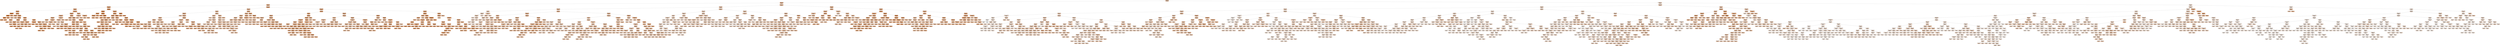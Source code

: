 digraph Tree {
node [shape=box, style="filled, rounded", color="black", fontname="helvetica"] ;
edge [fontname="helvetica"] ;
0 [label="density <= 0.99\nsquared_error = 1.58\nsamples = 2480\nvalue = 10.53", fillcolor="#f4ccae"] ;
1 [label="density <= 0.99\nsquared_error = 0.82\nsamples = 926\nvalue = 11.73", fillcolor="#efb388"] ;
0 -> 1 [labeldistance=2.5, labelangle=45, headlabel="True"] ;
2 [label="density <= 0.99\nsquared_error = 0.45\nsamples = 439\nvalue = 12.24", fillcolor="#eda977"] ;
1 -> 2 ;
3 [label="residual sugar <= 2.35\nsquared_error = 0.29\nsamples = 141\nvalue = 12.72", fillcolor="#eb9f68"] ;
2 -> 3 ;
4 [label="density <= 0.99\nsquared_error = 0.26\nsamples = 97\nvalue = 12.55", fillcolor="#eca26e"] ;
3 -> 4 ;
5 [label="density <= 0.99\nsquared_error = 0.16\nsamples = 37\nvalue = 12.92", fillcolor="#ea9b62"] ;
4 -> 5 ;
6 [label="volatile acidity <= 0.53\nsquared_error = 0.06\nsamples = 4\nvalue = 13.9", fillcolor="#e68743"] ;
5 -> 6 ;
7 [label="density <= 0.99\nsquared_error = 0.02\nsamples = 3\nvalue = 14.03", fillcolor="#e6843e"] ;
6 -> 7 ;
8 [label="pH <= 3.15\nsquared_error = 0.0\nsamples = 2\nvalue = 13.95", fillcolor="#e68641"] ;
7 -> 8 ;
9 [label="squared_error = 0.0\nsamples = 1\nvalue = 13.9", fillcolor="#e68743"] ;
8 -> 9 ;
10 [label="squared_error = 0.0\nsamples = 1\nvalue = 14.0", fillcolor="#e6853f"] ;
8 -> 10 ;
11 [label="squared_error = 0.0\nsamples = 1\nvalue = 14.2", fillcolor="#e58139"] ;
7 -> 11 ;
12 [label="squared_error = 0.0\nsamples = 1\nvalue = 13.5", fillcolor="#e88f4f"] ;
6 -> 12 ;
13 [label="citric acid <= 0.23\nsquared_error = 0.09\nsamples = 33\nvalue = 12.84", fillcolor="#eb9d64"] ;
5 -> 13 ;
14 [label="volatile acidity <= 0.25\nsquared_error = 0.0\nsamples = 2\nvalue = 12.2", fillcolor="#edaa79"] ;
13 -> 14 ;
15 [label="squared_error = 0.0\nsamples = 1\nvalue = 12.2", fillcolor="#edaa79"] ;
14 -> 15 ;
16 [label="squared_error = 0.0\nsamples = 1\nvalue = 12.2", fillcolor="#edaa79"] ;
14 -> 16 ;
17 [label="density <= 0.99\nsquared_error = 0.07\nsamples = 31\nvalue = 12.88", fillcolor="#eb9c63"] ;
13 -> 17 ;
18 [label="fixed acidity <= 5.95\nsquared_error = 0.03\nsamples = 6\nvalue = 13.15", fillcolor="#e9965b"] ;
17 -> 18 ;
19 [label="residual sugar <= 1.3\nsquared_error = 0.0\nsamples = 2\nvalue = 13.0", fillcolor="#ea995f"] ;
18 -> 19 ;
20 [label="squared_error = 0.0\nsamples = 1\nvalue = 13.05", fillcolor="#ea985e"] ;
19 -> 20 ;
21 [label="squared_error = 0.0\nsamples = 1\nvalue = 12.9", fillcolor="#ea9b63"] ;
19 -> 21 ;
22 [label="fixed acidity <= 6.15\nsquared_error = 0.02\nsamples = 4\nvalue = 13.21", fillcolor="#e99558"] ;
18 -> 22 ;
23 [label="citric acid <= 0.28\nsquared_error = 0.01\nsamples = 3\nvalue = 13.27", fillcolor="#e99457"] ;
22 -> 23 ;
24 [label="squared_error = 0.0\nsamples = 1\nvalue = 13.2", fillcolor="#e99559"] ;
23 -> 24 ;
25 [label="residual sugar <= 1.55\nsquared_error = 0.0\nsamples = 2\nvalue = 13.33", fillcolor="#e99355"] ;
23 -> 25 ;
26 [label="squared_error = 0.0\nsamples = 1\nvalue = 13.3", fillcolor="#e99356"] ;
25 -> 26 ;
27 [label="squared_error = 0.0\nsamples = 1\nvalue = 13.4", fillcolor="#e89153"] ;
25 -> 27 ;
28 [label="squared_error = -0.0\nsamples = 1\nvalue = 12.9", fillcolor="#ea9b63"] ;
22 -> 28 ;
29 [label="pH <= 3.16\nsquared_error = 0.06\nsamples = 25\nvalue = 12.81", fillcolor="#eb9d65"] ;
17 -> 29 ;
30 [label="sulphates <= 0.48\nsquared_error = 0.02\nsamples = 10\nvalue = 12.61", fillcolor="#eca16c"] ;
29 -> 30 ;
31 [label="total sulfur dioxide <= 87.5\nsquared_error = 0.01\nsamples = 6\nvalue = 12.52", fillcolor="#eca36e"] ;
30 -> 31 ;
32 [label="squared_error = 0.0\nsamples = 1\nvalue = 12.7", fillcolor="#eb9f69"] ;
31 -> 32 ;
33 [label="sulphates <= 0.42\nsquared_error = 0.0\nsamples = 5\nvalue = 12.5", fillcolor="#eca46f"] ;
31 -> 33 ;
34 [label="citric acid <= 0.29\nsquared_error = 0.0\nsamples = 4\nvalue = 12.48", fillcolor="#eca470"] ;
33 -> 34 ;
35 [label="squared_error = 0.0\nsamples = 1\nvalue = 12.4", fillcolor="#eda672"] ;
34 -> 35 ;
36 [label="squared_error = -0.0\nsamples = 3\nvalue = 12.5", fillcolor="#eca46f"] ;
34 -> 36 ;
37 [label="squared_error = 0.0\nsamples = 1\nvalue = 12.6", fillcolor="#eca26c"] ;
33 -> 37 ;
38 [label="free sulfur dioxide <= 29.0\nsquared_error = 0.01\nsamples = 4\nvalue = 12.73", fillcolor="#eb9f68"] ;
30 -> 38 ;
39 [label="citric acid <= 0.34\nsquared_error = 0.0\nsamples = 3\nvalue = 12.7", fillcolor="#eb9f69"] ;
38 -> 39 ;
40 [label="squared_error = 0.0\nsamples = 2\nvalue = 12.7", fillcolor="#eb9f69"] ;
39 -> 40 ;
41 [label="squared_error = 0.0\nsamples = 1\nvalue = 12.7", fillcolor="#eb9f69"] ;
39 -> 41 ;
42 [label="squared_error = -0.0\nsamples = 1\nvalue = 12.9", fillcolor="#ea9b63"] ;
38 -> 42 ;
43 [label="pH <= 3.23\nsquared_error = 0.05\nsamples = 15\nvalue = 12.93", fillcolor="#ea9b62"] ;
29 -> 43 ;
44 [label="free sulfur dioxide <= 22.5\nsquared_error = 0.0\nsamples = 2\nvalue = 13.45", fillcolor="#e89051"] ;
43 -> 44 ;
45 [label="squared_error = 0.0\nsamples = 1\nvalue = 13.4", fillcolor="#e89153"] ;
44 -> 45 ;
46 [label="squared_error = 0.0\nsamples = 1\nvalue = 13.5", fillcolor="#e88f4f"] ;
44 -> 46 ;
47 [label="sulphates <= 0.37\nsquared_error = 0.02\nsamples = 13\nvalue = 12.88", fillcolor="#eb9c63"] ;
43 -> 47 ;
48 [label="citric acid <= 0.33\nsquared_error = 0.01\nsamples = 2\nvalue = 12.5", fillcolor="#eca46f"] ;
47 -> 48 ;
49 [label="squared_error = 0.0\nsamples = 1\nvalue = 12.6", fillcolor="#eca26c"] ;
48 -> 49 ;
50 [label="squared_error = -0.0\nsamples = 1\nvalue = 12.4", fillcolor="#eda672"] ;
48 -> 50 ;
51 [label="free sulfur dioxide <= 40.5\nsquared_error = 0.01\nsamples = 11\nvalue = 12.92", fillcolor="#ea9b62"] ;
47 -> 51 ;
52 [label="free sulfur dioxide <= 24.5\nsquared_error = 0.0\nsamples = 8\nvalue = 12.95", fillcolor="#ea9a61"] ;
51 -> 52 ;
53 [label="chlorides <= 0.03\nsquared_error = 0.0\nsamples = 3\nvalue = 13.02", fillcolor="#ea995f"] ;
52 -> 53 ;
54 [label="squared_error = 0.0\nsamples = 1\nvalue = 13.13", fillcolor="#e9975b"] ;
53 -> 54 ;
55 [label="squared_error = 0.0\nsamples = 2\nvalue = 13.0", fillcolor="#ea995f"] ;
53 -> 55 ;
56 [label="squared_error = -0.0\nsamples = 5\nvalue = 12.9", fillcolor="#ea9b63"] ;
52 -> 56 ;
57 [label="volatile acidity <= 0.31\nsquared_error = 0.01\nsamples = 3\nvalue = 12.75", fillcolor="#eb9e67"] ;
51 -> 57 ;
58 [label="squared_error = 0.0\nsamples = 1\nvalue = 12.6", fillcolor="#eca26c"] ;
57 -> 58 ;
59 [label="squared_error = 0.0\nsamples = 2\nvalue = 12.8", fillcolor="#eb9d66"] ;
57 -> 59 ;
60 [label="free sulfur dioxide <= 53.0\nsquared_error = 0.19\nsamples = 60\nvalue = 12.34", fillcolor="#eda774"] ;
4 -> 60 ;
61 [label="residual sugar <= 1.15\nsquared_error = 0.16\nsamples = 55\nvalue = 12.41", fillcolor="#eda572"] ;
60 -> 61 ;
62 [label="free sulfur dioxide <= 32.5\nsquared_error = 0.11\nsamples = 14\nvalue = 11.98", fillcolor="#eeae80"] ;
61 -> 62 ;
63 [label="volatile acidity <= 0.22\nsquared_error = 0.03\nsamples = 8\nvalue = 12.13", fillcolor="#eeab7b"] ;
62 -> 63 ;
64 [label="citric acid <= 0.38\nsquared_error = 0.01\nsamples = 3\nvalue = 11.92", fillcolor="#efaf82"] ;
63 -> 64 ;
65 [label="squared_error = 0.0\nsamples = 2\nvalue = 12.0", fillcolor="#eeae7f"] ;
64 -> 65 ;
66 [label="squared_error = 0.0\nsamples = 1\nvalue = 11.8", fillcolor="#efb286"] ;
64 -> 66 ;
67 [label="total sulfur dioxide <= 88.0\nsquared_error = 0.01\nsamples = 5\nvalue = 12.24", fillcolor="#eda977"] ;
63 -> 67 ;
68 [label="free sulfur dioxide <= 19.0\nsquared_error = 0.0\nsamples = 2\nvalue = 12.13", fillcolor="#eeab7b"] ;
67 -> 68 ;
69 [label="squared_error = 0.0\nsamples = 1\nvalue = 12.1", fillcolor="#eeac7c"] ;
68 -> 69 ;
70 [label="squared_error = 0.0\nsamples = 1\nvalue = 12.2", fillcolor="#edaa79"] ;
68 -> 70 ;
71 [label="squared_error = -0.0\nsamples = 3\nvalue = 12.3", fillcolor="#eda876"] ;
67 -> 71 ;
72 [label="total sulfur dioxide <= 118.0\nsquared_error = 0.13\nsamples = 6\nvalue = 11.65", fillcolor="#f0b58a"] ;
62 -> 72 ;
73 [label="free sulfur dioxide <= 36.0\nsquared_error = 0.05\nsamples = 4\nvalue = 11.42", fillcolor="#f1b992"] ;
72 -> 73 ;
74 [label="squared_error = 0.0\nsamples = 1\nvalue = 11.1", fillcolor="#f2c09c"] ;
73 -> 74 ;
75 [label="sulphates <= 0.47\nsquared_error = 0.02\nsamples = 3\nvalue = 11.53", fillcolor="#f0b78e"] ;
73 -> 75 ;
76 [label="chlorides <= 0.03\nsquared_error = 0.0\nsamples = 2\nvalue = 11.45", fillcolor="#f1b991"] ;
75 -> 76 ;
77 [label="squared_error = 0.0\nsamples = 1\nvalue = 11.4", fillcolor="#f1ba92"] ;
76 -> 77 ;
78 [label="squared_error = 0.0\nsamples = 1\nvalue = 11.5", fillcolor="#f0b88f"] ;
76 -> 78 ;
79 [label="squared_error = 0.0\nsamples = 1\nvalue = 11.7", fillcolor="#efb489"] ;
75 -> 79 ;
80 [label="squared_error = 0.0\nsamples = 2\nvalue = 12.1", fillcolor="#eeac7c"] ;
72 -> 80 ;
81 [label="sulphates <= 0.34\nsquared_error = 0.11\nsamples = 41\nvalue = 12.54", fillcolor="#eca36e"] ;
61 -> 81 ;
82 [label="density <= 0.99\nsquared_error = 0.02\nsamples = 2\nvalue = 12.0", fillcolor="#eeae7f"] ;
81 -> 82 ;
83 [label="squared_error = 0.0\nsamples = 1\nvalue = 12.1", fillcolor="#eeac7c"] ;
82 -> 83 ;
84 [label="squared_error = 0.0\nsamples = 1\nvalue = 11.8", fillcolor="#efb286"] ;
82 -> 84 ;
85 [label="citric acid <= 0.39\nsquared_error = 0.1\nsamples = 39\nvalue = 12.56", fillcolor="#eca26d"] ;
81 -> 85 ;
86 [label="chlorides <= 0.03\nsquared_error = 0.08\nsamples = 37\nvalue = 12.54", fillcolor="#eca36e"] ;
85 -> 86 ;
87 [label="sulphates <= 0.69\nsquared_error = 0.07\nsamples = 8\nvalue = 12.72", fillcolor="#eb9f68"] ;
86 -> 87 ;
88 [label="volatile acidity <= 0.26\nsquared_error = 0.03\nsamples = 6\nvalue = 12.61", fillcolor="#eca16c"] ;
87 -> 88 ;
89 [label="chlorides <= 0.02\nsquared_error = 0.01\nsamples = 2\nvalue = 12.78", fillcolor="#eb9e66"] ;
88 -> 89 ;
90 [label="squared_error = 0.0\nsamples = 1\nvalue = 12.9", fillcolor="#ea9b63"] ;
89 -> 90 ;
91 [label="squared_error = 0.0\nsamples = 1\nvalue = 12.7", fillcolor="#eb9f69"] ;
89 -> 91 ;
92 [label="free sulfur dioxide <= 18.5\nsquared_error = 0.0\nsamples = 4\nvalue = 12.5", fillcolor="#eca46f"] ;
88 -> 92 ;
93 [label="squared_error = 0.0\nsamples = 1\nvalue = 12.6", fillcolor="#eca26c"] ;
92 -> 93 ;
94 [label="free sulfur dioxide <= 27.5\nsquared_error = 0.0\nsamples = 3\nvalue = 12.47", fillcolor="#eca470"] ;
92 -> 94 ;
95 [label="squared_error = 0.0\nsamples = 1\nvalue = 12.4", fillcolor="#eda672"] ;
94 -> 95 ;
96 [label="squared_error = 0.0\nsamples = 2\nvalue = 12.5", fillcolor="#eca46f"] ;
94 -> 96 ;
97 [label="density <= 0.99\nsquared_error = 0.03\nsamples = 2\nvalue = 13.1", fillcolor="#ea975c"] ;
87 -> 97 ;
98 [label="squared_error = 0.0\nsamples = 1\nvalue = 13.0", fillcolor="#ea995f"] ;
97 -> 98 ;
99 [label="squared_error = -0.0\nsamples = 1\nvalue = 13.4", fillcolor="#e89153"] ;
97 -> 99 ;
100 [label="pH <= 3.11\nsquared_error = 0.07\nsamples = 29\nvalue = 12.47", fillcolor="#eca470"] ;
86 -> 100 ;
101 [label="volatile acidity <= 0.3\nsquared_error = 0.02\nsamples = 4\nvalue = 11.99", fillcolor="#eeae80"] ;
100 -> 101 ;
102 [label="fixed acidity <= 6.25\nsquared_error = 0.0\nsamples = 3\nvalue = 12.05", fillcolor="#eead7e"] ;
101 -> 102 ;
103 [label="squared_error = 0.0\nsamples = 1\nvalue = 12.15", fillcolor="#eeab7a"] ;
102 -> 103 ;
104 [label="squared_error = 0.0\nsamples = 2\nvalue = 12.0", fillcolor="#eeae7f"] ;
102 -> 104 ;
105 [label="squared_error = 0.0\nsamples = 1\nvalue = 11.8", fillcolor="#efb286"] ;
101 -> 105 ;
106 [label="pH <= 3.53\nsquared_error = 0.05\nsamples = 25\nvalue = 12.51", fillcolor="#eca36f"] ;
100 -> 106 ;
107 [label="fixed acidity <= 5.95\nsquared_error = 0.04\nsamples = 24\nvalue = 12.49", fillcolor="#eca470"] ;
106 -> 107 ;
108 [label="chlorides <= 0.05\nsquared_error = 0.02\nsamples = 11\nvalue = 12.37", fillcolor="#eda673"] ;
107 -> 108 ;
109 [label="fixed acidity <= 5.85\nsquared_error = 0.01\nsamples = 9\nvalue = 12.41", fillcolor="#eda572"] ;
108 -> 109 ;
110 [label="chlorides <= 0.03\nsquared_error = 0.0\nsamples = 7\nvalue = 12.44", fillcolor="#eca571"] ;
109 -> 110 ;
111 [label="squared_error = 0.0\nsamples = 3\nvalue = 12.5", fillcolor="#eca46f"] ;
110 -> 111 ;
112 [label="squared_error = -0.0\nsamples = 4\nvalue = 12.4", fillcolor="#eda672"] ;
110 -> 112 ;
113 [label="pH <= 3.2\nsquared_error = 0.0\nsamples = 2\nvalue = 12.27", fillcolor="#eda877"] ;
109 -> 113 ;
114 [label="squared_error = 0.0\nsamples = 1\nvalue = 12.3", fillcolor="#eda876"] ;
113 -> 114 ;
115 [label="squared_error = 0.0\nsamples = 1\nvalue = 12.2", fillcolor="#edaa79"] ;
113 -> 115 ;
116 [label="sulphates <= 0.42\nsquared_error = 0.01\nsamples = 2\nvalue = 12.1", fillcolor="#eeac7c"] ;
108 -> 116 ;
117 [label="squared_error = 0.0\nsamples = 1\nvalue = 12.0", fillcolor="#eeae7f"] ;
116 -> 117 ;
118 [label="squared_error = 0.0\nsamples = 1\nvalue = 12.2", fillcolor="#edaa79"] ;
116 -> 118 ;
119 [label="pH <= 3.22\nsquared_error = 0.03\nsamples = 13\nvalue = 12.59", fillcolor="#eca26d"] ;
107 -> 119 ;
120 [label="free sulfur dioxide <= 23.0\nsquared_error = 0.02\nsamples = 7\nvalue = 12.45", fillcolor="#eca571"] ;
119 -> 120 ;
121 [label="squared_error = 0.0\nsamples = 1\nvalue = 12.8", fillcolor="#eb9d66"] ;
120 -> 121 ;
122 [label="fixed acidity <= 6.85\nsquared_error = 0.01\nsamples = 6\nvalue = 12.41", fillcolor="#eda572"] ;
120 -> 122 ;
123 [label="chlorides <= 0.03\nsquared_error = 0.0\nsamples = 5\nvalue = 12.44", fillcolor="#eca571"] ;
122 -> 123 ;
124 [label="squared_error = 0.0\nsamples = 2\nvalue = 12.5", fillcolor="#eca46f"] ;
123 -> 124 ;
125 [label="citric acid <= 0.3\nsquared_error = 0.0\nsamples = 3\nvalue = 12.4", fillcolor="#eda672"] ;
123 -> 125 ;
126 [label="squared_error = 0.0\nsamples = 1\nvalue = 12.4", fillcolor="#eda672"] ;
125 -> 126 ;
127 [label="squared_error = 0.0\nsamples = 2\nvalue = 12.4", fillcolor="#eda672"] ;
125 -> 127 ;
128 [label="squared_error = -0.0\nsamples = 1\nvalue = 12.2", fillcolor="#edaa79"] ;
122 -> 128 ;
129 [label="sulphates <= 0.45\nsquared_error = 0.01\nsamples = 6\nvalue = 12.71", fillcolor="#eb9f69"] ;
119 -> 129 ;
130 [label="sulphates <= 0.37\nsquared_error = 0.0\nsamples = 5\nvalue = 12.69", fillcolor="#eba069"] ;
129 -> 130 ;
131 [label="squared_error = 0.0\nsamples = 1\nvalue = 12.6", fillcolor="#eca26c"] ;
130 -> 131 ;
132 [label="chlorides <= 0.03\nsquared_error = 0.0\nsamples = 4\nvalue = 12.71", fillcolor="#eb9f69"] ;
130 -> 132 ;
133 [label="squared_error = 0.0\nsamples = 1\nvalue = 12.8", fillcolor="#eb9d66"] ;
132 -> 133 ;
134 [label="squared_error = -0.0\nsamples = 3\nvalue = 12.7", fillcolor="#eb9f69"] ;
132 -> 134 ;
135 [label="squared_error = -0.0\nsamples = 1\nvalue = 12.9", fillcolor="#ea9b63"] ;
129 -> 135 ;
136 [label="squared_error = 0.0\nsamples = 1\nvalue = 13.0", fillcolor="#ea995f"] ;
106 -> 136 ;
137 [label="free sulfur dioxide <= 22.5\nsquared_error = 0.06\nsamples = 2\nvalue = 13.25", fillcolor="#e99457"] ;
85 -> 137 ;
138 [label="squared_error = 0.0\nsamples = 1\nvalue = 13.0", fillcolor="#ea995f"] ;
137 -> 138 ;
139 [label="squared_error = 0.0\nsamples = 1\nvalue = 13.5", fillcolor="#e88f4f"] ;
137 -> 139 ;
140 [label="fixed acidity <= 6.45\nsquared_error = 0.08\nsamples = 5\nvalue = 11.76", fillcolor="#efb387"] ;
60 -> 140 ;
141 [label="total sulfur dioxide <= 131.5\nsquared_error = 0.01\nsamples = 3\nvalue = 11.62", fillcolor="#f0b58b"] ;
140 -> 141 ;
142 [label="squared_error = -0.0\nsamples = 2\nvalue = 11.7", fillcolor="#efb489"] ;
141 -> 142 ;
143 [label="squared_error = 0.0\nsamples = 1\nvalue = 11.5", fillcolor="#f0b88f"] ;
141 -> 143 ;
144 [label="total sulfur dioxide <= 141.5\nsquared_error = 0.01\nsamples = 2\nvalue = 12.3", fillcolor="#eda876"] ;
140 -> 144 ;
145 [label="squared_error = 0.0\nsamples = 1\nvalue = 12.2", fillcolor="#edaa79"] ;
144 -> 145 ;
146 [label="squared_error = 0.0\nsamples = 1\nvalue = 12.4", fillcolor="#eda672"] ;
144 -> 146 ;
147 [label="citric acid <= 0.23\nsquared_error = 0.19\nsamples = 44\nvalue = 13.05", fillcolor="#ea985e"] ;
3 -> 147 ;
148 [label="sulphates <= 0.51\nsquared_error = 0.13\nsamples = 6\nvalue = 13.65", fillcolor="#e78c4a"] ;
147 -> 148 ;
149 [label="chlorides <= 0.03\nsquared_error = 0.03\nsamples = 3\nvalue = 13.18", fillcolor="#e9965a"] ;
148 -> 149 ;
150 [label="volatile acidity <= 0.39\nsquared_error = 0.0\nsamples = 2\nvalue = 13.03", fillcolor="#ea995e"] ;
149 -> 150 ;
151 [label="squared_error = 0.0\nsamples = 1\nvalue = 13.0", fillcolor="#ea995f"] ;
150 -> 151 ;
152 [label="squared_error = -0.0\nsamples = 1\nvalue = 13.1", fillcolor="#ea975c"] ;
150 -> 152 ;
153 [label="squared_error = 0.0\nsamples = 1\nvalue = 13.4", fillcolor="#e89153"] ;
149 -> 153 ;
154 [label="pH <= 3.36\nsquared_error = 0.01\nsamples = 3\nvalue = 13.89", fillcolor="#e68743"] ;
148 -> 154 ;
155 [label="squared_error = 0.0\nsamples = 1\nvalue = 13.8", fillcolor="#e78946"] ;
154 -> 155 ;
156 [label="citric acid <= 0.21\nsquared_error = 0.0\nsamples = 2\nvalue = 13.95", fillcolor="#e68641"] ;
154 -> 156 ;
157 [label="squared_error = 0.0\nsamples = 1\nvalue = 14.0", fillcolor="#e6853f"] ;
156 -> 157 ;
158 [label="squared_error = 0.0\nsamples = 1\nvalue = 13.9", fillcolor="#e68743"] ;
156 -> 158 ;
159 [label="residual sugar <= 5.62\nsquared_error = 0.1\nsamples = 38\nvalue = 12.9", fillcolor="#ea9b62"] ;
147 -> 159 ;
160 [label="sulphates <= 0.42\nsquared_error = 0.08\nsamples = 35\nvalue = 12.85", fillcolor="#eb9c64"] ;
159 -> 160 ;
161 [label="citric acid <= 0.38\nsquared_error = 0.06\nsamples = 19\nvalue = 12.75", fillcolor="#eb9e67"] ;
160 -> 161 ;
162 [label="pH <= 3.31\nsquared_error = 0.05\nsamples = 17\nvalue = 12.79", fillcolor="#eb9e66"] ;
161 -> 162 ;
163 [label="pH <= 2.96\nsquared_error = 0.04\nsamples = 15\nvalue = 12.75", fillcolor="#eb9e67"] ;
162 -> 163 ;
164 [label="squared_error = 0.0\nsamples = 1\nvalue = 13.4", fillcolor="#e89153"] ;
163 -> 164 ;
165 [label="volatile acidity <= 0.31\nsquared_error = 0.02\nsamples = 14\nvalue = 12.73", fillcolor="#eb9f68"] ;
163 -> 165 ;
166 [label="fixed acidity <= 5.95\nsquared_error = 0.01\nsamples = 11\nvalue = 12.77", fillcolor="#eb9e67"] ;
165 -> 166 ;
167 [label="fixed acidity <= 5.55\nsquared_error = 0.01\nsamples = 2\nvalue = 12.53", fillcolor="#eca36e"] ;
166 -> 167 ;
168 [label="squared_error = 0.0\nsamples = 1\nvalue = 12.4", fillcolor="#eda672"] ;
167 -> 168 ;
169 [label="squared_error = -0.0\nsamples = 1\nvalue = 12.6", fillcolor="#eca26c"] ;
167 -> 169 ;
170 [label="fixed acidity <= 7.25\nsquared_error = 0.0\nsamples = 9\nvalue = 12.8", fillcolor="#eb9d66"] ;
166 -> 170 ;
171 [label="quality <= 6.5\nsquared_error = 0.0\nsamples = 6\nvalue = 12.78", fillcolor="#eb9e66"] ;
170 -> 171 ;
172 [label="residual sugar <= 2.7\nsquared_error = 0.0\nsamples = 3\nvalue = 12.74", fillcolor="#eb9f68"] ;
171 -> 172 ;
173 [label="squared_error = -0.0\nsamples = 2\nvalue = 12.7", fillcolor="#eb9f69"] ;
172 -> 173 ;
174 [label="squared_error = 0.0\nsamples = 1\nvalue = 12.8", fillcolor="#eb9d66"] ;
172 -> 174 ;
175 [label="squared_error = 0.0\nsamples = 3\nvalue = 12.8", fillcolor="#eb9d66"] ;
171 -> 175 ;
176 [label="chlorides <= 0.03\nsquared_error = 0.0\nsamples = 3\nvalue = 12.93", fillcolor="#ea9b61"] ;
170 -> 176 ;
177 [label="squared_error = 0.0\nsamples = 1\nvalue = 13.0", fillcolor="#ea995f"] ;
176 -> 177 ;
178 [label="squared_error = 0.0\nsamples = 2\nvalue = 12.9", fillcolor="#ea9b63"] ;
176 -> 178 ;
179 [label="total sulfur dioxide <= 94.0\nsquared_error = 0.01\nsamples = 3\nvalue = 12.52", fillcolor="#eca36e"] ;
165 -> 179 ;
180 [label="squared_error = 0.0\nsamples = 1\nvalue = 12.7", fillcolor="#eb9f69"] ;
179 -> 180 ;
181 [label="pH <= 3.07\nsquared_error = 0.0\nsamples = 2\nvalue = 12.47", fillcolor="#eca470"] ;
179 -> 181 ;
182 [label="squared_error = 0.0\nsamples = 1\nvalue = 12.5", fillcolor="#eca46f"] ;
181 -> 182 ;
183 [label="squared_error = 0.0\nsamples = 1\nvalue = 12.4", fillcolor="#eda672"] ;
181 -> 183 ;
184 [label="residual sugar <= 3.2\nsquared_error = 0.01\nsamples = 2\nvalue = 13.13", fillcolor="#e9975b"] ;
162 -> 184 ;
185 [label="squared_error = 0.0\nsamples = 1\nvalue = 13.2", fillcolor="#e99559"] ;
184 -> 185 ;
186 [label="squared_error = 0.0\nsamples = 1\nvalue = 13.0", fillcolor="#ea995f"] ;
184 -> 186 ;
187 [label="density <= 0.99\nsquared_error = 0.06\nsamples = 2\nvalue = 12.33", fillcolor="#eda775"] ;
161 -> 187 ;
188 [label="squared_error = 0.0\nsamples = 1\nvalue = 12.0", fillcolor="#eeae7f"] ;
187 -> 188 ;
189 [label="squared_error = 0.0\nsamples = 1\nvalue = 12.5", fillcolor="#eca46f"] ;
187 -> 189 ;
190 [label="volatile acidity <= 0.3\nsquared_error = 0.08\nsamples = 16\nvalue = 13.0", fillcolor="#ea995f"] ;
160 -> 190 ;
191 [label="citric acid <= 0.23\nsquared_error = 0.05\nsamples = 5\nvalue = 12.8", fillcolor="#eb9d66"] ;
190 -> 191 ;
192 [label="squared_error = 0.0\nsamples = 1\nvalue = 13.1", fillcolor="#ea975c"] ;
191 -> 192 ;
193 [label="quality <= 7.5\nsquared_error = 0.03\nsamples = 4\nvalue = 12.71", fillcolor="#eb9f68"] ;
191 -> 193 ;
194 [label="citric acid <= 0.33\nsquared_error = 0.0\nsamples = 3\nvalue = 12.65", fillcolor="#eca06b"] ;
193 -> 194 ;
195 [label="squared_error = 0.0\nsamples = 2\nvalue = 12.6", fillcolor="#eca26c"] ;
194 -> 195 ;
196 [label="squared_error = 0.0\nsamples = 1\nvalue = 12.7", fillcolor="#eb9f69"] ;
194 -> 196 ;
197 [label="squared_error = 0.0\nsamples = 1\nvalue = 13.1", fillcolor="#ea975c"] ;
193 -> 197 ;
198 [label="citric acid <= 0.31\nsquared_error = 0.06\nsamples = 11\nvalue = 13.11", fillcolor="#ea975c"] ;
190 -> 198 ;
199 [label="free sulfur dioxide <= 15.0\nsquared_error = 0.03\nsamples = 7\nvalue = 12.98", fillcolor="#ea9a60"] ;
198 -> 199 ;
200 [label="squared_error = 0.0\nsamples = 1\nvalue = 12.6", fillcolor="#eca26c"] ;
199 -> 200 ;
201 [label="residual sugar <= 2.65\nsquared_error = 0.01\nsamples = 6\nvalue = 13.02", fillcolor="#ea995f"] ;
199 -> 201 ;
202 [label="squared_error = 0.0\nsamples = 1\nvalue = 12.8", fillcolor="#eb9d66"] ;
201 -> 202 ;
203 [label="total sulfur dioxide <= 107.5\nsquared_error = 0.01\nsamples = 5\nvalue = 13.04", fillcolor="#ea985e"] ;
201 -> 203 ;
204 [label="squared_error = 0.0\nsamples = 2\nvalue = 13.2", fillcolor="#e99559"] ;
203 -> 204 ;
205 [label="squared_error = 0.0\nsamples = 3\nvalue = 13.0", fillcolor="#ea995f"] ;
203 -> 205 ;
206 [label="free sulfur dioxide <= 38.0\nsquared_error = 0.04\nsamples = 4\nvalue = 13.38", fillcolor="#e89253"] ;
198 -> 206 ;
207 [label="density <= 0.99\nsquared_error = 0.01\nsamples = 2\nvalue = 13.6", fillcolor="#e88d4c"] ;
206 -> 207 ;
208 [label="squared_error = 0.0\nsamples = 1\nvalue = 13.7", fillcolor="#e78b49"] ;
207 -> 208 ;
209 [label="squared_error = -0.0\nsamples = 1\nvalue = 13.5", fillcolor="#e88f4f"] ;
207 -> 209 ;
210 [label="density <= 0.99\nsquared_error = 0.01\nsamples = 2\nvalue = 13.23", fillcolor="#e99558"] ;
206 -> 210 ;
211 [label="squared_error = 0.0\nsamples = 1\nvalue = 13.3", fillcolor="#e99356"] ;
210 -> 211 ;
212 [label="squared_error = -0.0\nsamples = 1\nvalue = 13.1", fillcolor="#ea975c"] ;
210 -> 212 ;
213 [label="sulphates <= 0.27\nsquared_error = 0.0\nsamples = 3\nvalue = 13.4", fillcolor="#e89153"] ;
159 -> 213 ;
214 [label="squared_error = -0.0\nsamples = 2\nvalue = 13.4", fillcolor="#e89153"] ;
213 -> 214 ;
215 [label="squared_error = 0.0\nsamples = 1\nvalue = 13.4", fillcolor="#e89153"] ;
213 -> 215 ;
216 [label="residual sugar <= 1.55\nsquared_error = 0.37\nsamples = 298\nvalue = 12.02", fillcolor="#eead7f"] ;
2 -> 216 ;
217 [label="fixed acidity <= 7.15\nsquared_error = 0.23\nsamples = 107\nvalue = 11.63", fillcolor="#f0b58b"] ;
216 -> 217 ;
218 [label="density <= 0.99\nsquared_error = 0.2\nsamples = 86\nvalue = 11.52", fillcolor="#f0b78e"] ;
217 -> 218 ;
219 [label="residual sugar <= 0.8\nsquared_error = 0.19\nsamples = 52\nvalue = 11.73", fillcolor="#efb388"] ;
218 -> 219 ;
220 [label="squared_error = 0.0\nsamples = 1\nvalue = 10.6", fillcolor="#f4caac"] ;
219 -> 220 ;
221 [label="residual sugar <= 1.27\nsquared_error = 0.15\nsamples = 51\nvalue = 11.77", fillcolor="#efb287"] ;
219 -> 221 ;
222 [label="density <= 0.99\nsquared_error = 0.12\nsamples = 30\nvalue = 11.6", fillcolor="#f0b68c"] ;
221 -> 222 ;
223 [label="chlorides <= 0.04\nsquared_error = 0.14\nsamples = 10\nvalue = 11.85", fillcolor="#efb184"] ;
222 -> 223 ;
224 [label="chlorides <= 0.03\nsquared_error = 0.07\nsamples = 9\nvalue = 11.75", fillcolor="#efb387"] ;
223 -> 224 ;
225 [label="chlorides <= 0.02\nsquared_error = 0.01\nsamples = 4\nvalue = 11.59", fillcolor="#f0b68c"] ;
224 -> 225 ;
226 [label="squared_error = 0.0\nsamples = 1\nvalue = 11.4", fillcolor="#f1ba92"] ;
225 -> 226 ;
227 [label="total sulfur dioxide <= 86.0\nsquared_error = 0.0\nsamples = 3\nvalue = 11.65", fillcolor="#f0b58a"] ;
225 -> 227 ;
228 [label="squared_error = 0.0\nsamples = 2\nvalue = 11.64", fillcolor="#f0b58b"] ;
227 -> 228 ;
229 [label="squared_error = -0.0\nsamples = 1\nvalue = 11.7", fillcolor="#efb489"] ;
227 -> 229 ;
230 [label="chlorides <= 0.04\nsquared_error = 0.07\nsamples = 5\nvalue = 11.94", fillcolor="#eeaf81"] ;
224 -> 230 ;
231 [label="free sulfur dioxide <= 25.5\nsquared_error = 0.0\nsamples = 3\nvalue = 12.15", fillcolor="#eeab7a"] ;
230 -> 231 ;
232 [label="squared_error = -0.0\nsamples = 2\nvalue = 12.1", fillcolor="#eeac7c"] ;
231 -> 232 ;
233 [label="squared_error = -0.0\nsamples = 1\nvalue = 12.2", fillcolor="#edaa79"] ;
231 -> 233 ;
234 [label="residual sugar <= 1.1\nsquared_error = 0.04\nsamples = 2\nvalue = 11.67", fillcolor="#f0b48a"] ;
230 -> 234 ;
235 [label="squared_error = 0.0\nsamples = 1\nvalue = 11.4", fillcolor="#f1ba92"] ;
234 -> 235 ;
236 [label="squared_error = 0.0\nsamples = 1\nvalue = 11.8", fillcolor="#efb286"] ;
234 -> 236 ;
237 [label="squared_error = 0.0\nsamples = 1\nvalue = 12.6", fillcolor="#eca26c"] ;
223 -> 237 ;
238 [label="total sulfur dioxide <= 124.0\nsquared_error = 0.03\nsamples = 20\nvalue = 11.42", fillcolor="#f1ba92"] ;
222 -> 238 ;
239 [label="quality <= 4.5\nsquared_error = 0.01\nsamples = 18\nvalue = 11.37", fillcolor="#f1ba93"] ;
238 -> 239 ;
240 [label="squared_error = 0.0\nsamples = 1\nvalue = 11.7", fillcolor="#efb489"] ;
239 -> 240 ;
241 [label="citric acid <= 0.32\nsquared_error = 0.01\nsamples = 17\nvalue = 11.36", fillcolor="#f1bb94"] ;
239 -> 241 ;
242 [label="volatile acidity <= 0.2\nsquared_error = 0.0\nsamples = 10\nvalue = 11.32", fillcolor="#f1bc95"] ;
241 -> 242 ;
243 [label="chlorides <= 0.04\nsquared_error = 0.0\nsamples = 3\nvalue = 11.23", fillcolor="#f1bd98"] ;
242 -> 243 ;
244 [label="squared_error = 0.0\nsamples = 1\nvalue = 11.3", fillcolor="#f1bc96"] ;
243 -> 244 ;
245 [label="squared_error = -0.0\nsamples = 2\nvalue = 11.2", fillcolor="#f2be99"] ;
243 -> 245 ;
246 [label="free sulfur dioxide <= 25.5\nsquared_error = 0.0\nsamples = 7\nvalue = 11.34", fillcolor="#f1bb94"] ;
242 -> 246 ;
247 [label="fixed acidity <= 5.4\nsquared_error = 0.0\nsamples = 4\nvalue = 11.3", fillcolor="#f1bc96"] ;
246 -> 247 ;
248 [label="squared_error = 0.0\nsamples = 1\nvalue = 11.3", fillcolor="#f1bc96"] ;
247 -> 248 ;
249 [label="squared_error = 0.0\nsamples = 3\nvalue = 11.3", fillcolor="#f1bc96"] ;
247 -> 249 ;
250 [label="free sulfur dioxide <= 30.5\nsquared_error = 0.0\nsamples = 3\nvalue = 11.4", fillcolor="#f1ba92"] ;
246 -> 250 ;
251 [label="squared_error = 0.0\nsamples = 2\nvalue = 11.4", fillcolor="#f1ba92"] ;
250 -> 251 ;
252 [label="squared_error = 0.0\nsamples = 1\nvalue = 11.4", fillcolor="#f1ba92"] ;
250 -> 252 ;
253 [label="fixed acidity <= 5.5\nsquared_error = 0.0\nsamples = 7\nvalue = 11.41", fillcolor="#f1ba92"] ;
241 -> 253 ;
254 [label="squared_error = 0.0\nsamples = 1\nvalue = 11.3", fillcolor="#f1bc96"] ;
253 -> 254 ;
255 [label="chlorides <= 0.04\nsquared_error = 0.0\nsamples = 6\nvalue = 11.43", fillcolor="#f1b992"] ;
253 -> 255 ;
256 [label="squared_error = 0.0\nsamples = 4\nvalue = 11.4", fillcolor="#f1ba92"] ;
255 -> 256 ;
257 [label="squared_error = 0.0\nsamples = 2\nvalue = 11.5", fillcolor="#f0b88f"] ;
255 -> 257 ;
258 [label="density <= 0.99\nsquared_error = 0.01\nsamples = 2\nvalue = 11.73", fillcolor="#efb388"] ;
238 -> 258 ;
259 [label="squared_error = 0.0\nsamples = 1\nvalue = 11.8", fillcolor="#efb286"] ;
258 -> 259 ;
260 [label="squared_error = -0.0\nsamples = 1\nvalue = 11.6", fillcolor="#f0b68c"] ;
258 -> 260 ;
261 [label="fixed acidity <= 6.05\nsquared_error = 0.12\nsamples = 21\nvalue = 11.94", fillcolor="#eeaf81"] ;
221 -> 261 ;
262 [label="total sulfur dioxide <= 77.5\nsquared_error = 0.09\nsamples = 10\nvalue = 11.74", fillcolor="#efb388"] ;
261 -> 262 ;
263 [label="pH <= 3.28\nsquared_error = 0.05\nsamples = 3\nvalue = 11.36", fillcolor="#f1bb94"] ;
262 -> 263 ;
264 [label="squared_error = 0.0\nsamples = 1\nvalue = 10.9", fillcolor="#f3c4a2"] ;
263 -> 264 ;
265 [label="volatile acidity <= 0.27\nsquared_error = 0.0\nsamples = 2\nvalue = 11.48", fillcolor="#f0b890"] ;
263 -> 265 ;
266 [label="squared_error = 0.0\nsamples = 1\nvalue = 11.4", fillcolor="#f1ba92"] ;
265 -> 266 ;
267 [label="squared_error = 0.0\nsamples = 1\nvalue = 11.5", fillcolor="#f0b88f"] ;
265 -> 267 ;
268 [label="citric acid <= 0.35\nsquared_error = 0.04\nsamples = 7\nvalue = 11.87", fillcolor="#efb083"] ;
262 -> 268 ;
269 [label="fixed acidity <= 5.95\nsquared_error = 0.02\nsamples = 4\nvalue = 12.0", fillcolor="#eeae7f"] ;
268 -> 269 ;
270 [label="total sulfur dioxide <= 85.5\nsquared_error = 0.0\nsamples = 3\nvalue = 11.95", fillcolor="#eeaf81"] ;
269 -> 270 ;
271 [label="squared_error = 0.0\nsamples = 1\nvalue = 11.9", fillcolor="#efb082"] ;
270 -> 271 ;
272 [label="citric acid <= 0.27\nsquared_error = 0.0\nsamples = 2\nvalue = 12.0", fillcolor="#eeae7f"] ;
270 -> 272 ;
273 [label="squared_error = 0.0\nsamples = 1\nvalue = 12.0", fillcolor="#eeae7f"] ;
272 -> 273 ;
274 [label="squared_error = 0.0\nsamples = 1\nvalue = 12.0", fillcolor="#eeae7f"] ;
272 -> 274 ;
275 [label="squared_error = -0.0\nsamples = 1\nvalue = 12.4", fillcolor="#eda672"] ;
269 -> 275 ;
276 [label="density <= 0.99\nsquared_error = 0.0\nsamples = 3\nvalue = 11.67", fillcolor="#f0b48a"] ;
268 -> 276 ;
277 [label="squared_error = -0.0\nsamples = 1\nvalue = 11.6", fillcolor="#f0b68c"] ;
276 -> 277 ;
278 [label="squared_error = 0.0\nsamples = 2\nvalue = 11.74", fillcolor="#efb388"] ;
276 -> 278 ;
279 [label="pH <= 3.04\nsquared_error = 0.06\nsamples = 11\nvalue = 12.14", fillcolor="#eeab7b"] ;
261 -> 279 ;
280 [label="squared_error = 0.0\nsamples = 1\nvalue = 11.4", fillcolor="#f1ba92"] ;
279 -> 280 ;
281 [label="residual sugar <= 1.35\nsquared_error = 0.04\nsamples = 10\nvalue = 12.17", fillcolor="#eeaa7a"] ;
279 -> 281 ;
282 [label="volatile acidity <= 0.3\nsquared_error = 0.0\nsamples = 3\nvalue = 12.29", fillcolor="#eda876"] ;
281 -> 282 ;
283 [label="free sulfur dioxide <= 20.0\nsquared_error = 0.0\nsamples = 2\nvalue = 12.28", fillcolor="#eda876"] ;
282 -> 283 ;
284 [label="squared_error = 0.0\nsamples = 1\nvalue = 12.25", fillcolor="#eda977"] ;
283 -> 284 ;
285 [label="squared_error = 0.0\nsamples = 1\nvalue = 12.3", fillcolor="#eda876"] ;
283 -> 285 ;
286 [label="squared_error = -0.0\nsamples = 1\nvalue = 12.4", fillcolor="#eda672"] ;
282 -> 286 ;
287 [label="fixed acidity <= 6.45\nsquared_error = 0.04\nsamples = 7\nvalue = 12.07", fillcolor="#eeac7d"] ;
281 -> 287 ;
288 [label="volatile acidity <= 0.23\nsquared_error = 0.01\nsamples = 2\nvalue = 12.3", fillcolor="#eda876"] ;
287 -> 288 ;
289 [label="squared_error = 0.0\nsamples = 1\nvalue = 12.2", fillcolor="#edaa79"] ;
288 -> 289 ;
290 [label="squared_error = 0.0\nsamples = 1\nvalue = 12.4", fillcolor="#eda672"] ;
288 -> 290 ;
291 [label="chlorides <= 0.04\nsquared_error = 0.01\nsamples = 5\nvalue = 11.94", fillcolor="#eeaf81"] ;
287 -> 291 ;
292 [label="chlorides <= 0.03\nsquared_error = 0.0\nsamples = 4\nvalue = 11.98", fillcolor="#eeae80"] ;
291 -> 292 ;
293 [label="squared_error = 0.0\nsamples = 1\nvalue = 11.9", fillcolor="#efb082"] ;
292 -> 293 ;
294 [label="squared_error = -0.0\nsamples = 3\nvalue = 12.0", fillcolor="#eeae7f"] ;
292 -> 294 ;
295 [label="squared_error = -0.0\nsamples = 1\nvalue = 11.7", fillcolor="#efb489"] ;
291 -> 295 ;
296 [label="sulphates <= 0.47\nsquared_error = 0.05\nsamples = 34\nvalue = 11.21", fillcolor="#f2be99"] ;
218 -> 296 ;
297 [label="pH <= 3.14\nsquared_error = 0.03\nsamples = 10\nvalue = 11.02", fillcolor="#f2c29f"] ;
296 -> 297 ;
298 [label="squared_error = 0.0\nsamples = 1\nvalue = 10.5", fillcolor="#f5ccaf"] ;
297 -> 298 ;
299 [label="sulphates <= 0.35\nsquared_error = 0.02\nsamples = 9\nvalue = 11.06", fillcolor="#f2c19d"] ;
297 -> 299 ;
300 [label="squared_error = 0.0\nsamples = 1\nvalue = 11.4", fillcolor="#f1ba92"] ;
299 -> 300 ;
301 [label="residual sugar <= 1.45\nsquared_error = 0.01\nsamples = 8\nvalue = 11.03", fillcolor="#f2c19e"] ;
299 -> 301 ;
302 [label="volatile acidity <= 0.14\nsquared_error = 0.0\nsamples = 6\nvalue = 10.99", fillcolor="#f2c2a0"] ;
301 -> 302 ;
303 [label="squared_error = 0.0\nsamples = 1\nvalue = 10.9", fillcolor="#f3c4a2"] ;
302 -> 303 ;
304 [label="chlorides <= 0.05\nsquared_error = 0.0\nsamples = 5\nvalue = 11.01", fillcolor="#f2c29f"] ;
302 -> 304 ;
305 [label="squared_error = 0.0\nsamples = 4\nvalue = 11.0", fillcolor="#f2c29f"] ;
304 -> 305 ;
306 [label="squared_error = 0.0\nsamples = 1\nvalue = 11.1", fillcolor="#f2c09c"] ;
304 -> 306 ;
307 [label="free sulfur dioxide <= 16.0\nsquared_error = 0.0\nsamples = 2\nvalue = 11.17", fillcolor="#f2bf9a"] ;
301 -> 307 ;
308 [label="squared_error = 0.0\nsamples = 1\nvalue = 11.2", fillcolor="#f2be99"] ;
307 -> 308 ;
309 [label="squared_error = -0.0\nsamples = 1\nvalue = 11.1", fillcolor="#f2c09c"] ;
307 -> 309 ;
310 [label="sulphates <= 0.76\nsquared_error = 0.04\nsamples = 24\nvalue = 11.28", fillcolor="#f1bc96"] ;
296 -> 310 ;
311 [label="density <= 0.99\nsquared_error = 0.03\nsamples = 23\nvalue = 11.26", fillcolor="#f1bd97"] ;
310 -> 311 ;
312 [label="fixed acidity <= 7.0\nsquared_error = 0.02\nsamples = 22\nvalue = 11.27", fillcolor="#f1bd97"] ;
311 -> 312 ;
313 [label="free sulfur dioxide <= 37.0\nsquared_error = 0.02\nsamples = 19\nvalue = 11.24", fillcolor="#f1bd98"] ;
312 -> 313 ;
314 [label="total sulfur dioxide <= 104.5\nsquared_error = 0.02\nsamples = 9\nvalue = 11.16", fillcolor="#f2bf9a"] ;
313 -> 314 ;
315 [label="citric acid <= 0.39\nsquared_error = 0.01\nsamples = 6\nvalue = 11.29", fillcolor="#f1bc96"] ;
314 -> 315 ;
316 [label="citric acid <= 0.23\nsquared_error = 0.0\nsamples = 5\nvalue = 11.26", fillcolor="#f1bd97"] ;
315 -> 316 ;
317 [label="quality <= 5.5\nsquared_error = 0.0\nsamples = 2\nvalue = 11.2", fillcolor="#f2be99"] ;
316 -> 317 ;
318 [label="squared_error = 0.0\nsamples = 1\nvalue = 11.2", fillcolor="#f2be99"] ;
317 -> 318 ;
319 [label="squared_error = 0.0\nsamples = 1\nvalue = 11.2", fillcolor="#f2be99"] ;
317 -> 319 ;
320 [label="fixed acidity <= 6.65\nsquared_error = 0.0\nsamples = 3\nvalue = 11.3", fillcolor="#f1bc96"] ;
316 -> 320 ;
321 [label="squared_error = 0.0\nsamples = 1\nvalue = 11.3", fillcolor="#f1bc96"] ;
320 -> 321 ;
322 [label="squared_error = -0.0\nsamples = 2\nvalue = 11.3", fillcolor="#f1bc96"] ;
320 -> 322 ;
323 [label="squared_error = 0.0\nsamples = 1\nvalue = 11.5", fillcolor="#f0b88f"] ;
315 -> 323 ;
324 [label="sulphates <= 0.48\nsquared_error = 0.0\nsamples = 3\nvalue = 11.01", fillcolor="#f2c29f"] ;
314 -> 324 ;
325 [label="squared_error = 0.0\nsamples = 1\nvalue = 11.1", fillcolor="#f2c09c"] ;
324 -> 325 ;
326 [label="squared_error = 0.0\nsamples = 2\nvalue = 11.0", fillcolor="#f2c29f"] ;
324 -> 326 ;
327 [label="quality <= 6.5\nsquared_error = 0.01\nsamples = 10\nvalue = 11.32", fillcolor="#f1bc95"] ;
313 -> 327 ;
328 [label="residual sugar <= 1.25\nsquared_error = 0.0\nsamples = 2\nvalue = 11.44", fillcolor="#f1b991"] ;
327 -> 328 ;
329 [label="squared_error = 0.0\nsamples = 1\nvalue = 11.4", fillcolor="#f1ba92"] ;
328 -> 329 ;
330 [label="squared_error = 0.0\nsamples = 1\nvalue = 11.55", fillcolor="#f0b78e"] ;
328 -> 330 ;
331 [label="free sulfur dioxide <= 52.5\nsquared_error = 0.0\nsamples = 8\nvalue = 11.28", fillcolor="#f1bc96"] ;
327 -> 331 ;
332 [label="total sulfur dioxide <= 107.5\nsquared_error = 0.0\nsamples = 4\nvalue = 11.31", fillcolor="#f1bc95"] ;
331 -> 332 ;
333 [label="squared_error = 0.0\nsamples = 1\nvalue = 11.4", fillcolor="#f1ba92"] ;
332 -> 333 ;
334 [label="free sulfur dioxide <= 40.5\nsquared_error = 0.0\nsamples = 3\nvalue = 11.3", fillcolor="#f1bc96"] ;
332 -> 334 ;
335 [label="squared_error = 0.0\nsamples = 2\nvalue = 11.3", fillcolor="#f1bc96"] ;
334 -> 335 ;
336 [label="squared_error = -0.0\nsamples = 1\nvalue = 11.3", fillcolor="#f1bc96"] ;
334 -> 336 ;
337 [label="squared_error = -0.0\nsamples = 4\nvalue = 11.2", fillcolor="#f2be99"] ;
331 -> 337 ;
338 [label="sulphates <= 0.54\nsquared_error = 0.02\nsamples = 3\nvalue = 11.4", fillcolor="#f1ba92"] ;
312 -> 338 ;
339 [label="pH <= 3.1\nsquared_error = 0.0\nsamples = 2\nvalue = 11.35", fillcolor="#f1bb94"] ;
338 -> 339 ;
340 [label="squared_error = -0.0\nsamples = 1\nvalue = 11.3", fillcolor="#f1bc96"] ;
339 -> 340 ;
341 [label="squared_error = 0.0\nsamples = 1\nvalue = 11.4", fillcolor="#f1ba92"] ;
339 -> 341 ;
342 [label="squared_error = -0.0\nsamples = 1\nvalue = 11.7", fillcolor="#efb489"] ;
338 -> 342 ;
343 [label="squared_error = 0.0\nsamples = 1\nvalue = 10.8", fillcolor="#f3c6a6"] ;
311 -> 343 ;
344 [label="squared_error = -0.0\nsamples = 1\nvalue = 12.0", fillcolor="#eeae7f"] ;
310 -> 344 ;
345 [label="chlorides <= 0.04\nsquared_error = 0.19\nsamples = 21\nvalue = 11.97", fillcolor="#eeae80"] ;
217 -> 345 ;
346 [label="citric acid <= 0.44\nsquared_error = 0.11\nsamples = 14\nvalue = 11.81", fillcolor="#efb285"] ;
345 -> 346 ;
347 [label="sulphates <= 0.42\nsquared_error = 0.08\nsamples = 11\nvalue = 11.68", fillcolor="#f0b489"] ;
346 -> 347 ;
348 [label="sulphates <= 0.38\nsquared_error = 0.04\nsamples = 7\nvalue = 11.54", fillcolor="#f0b78e"] ;
347 -> 348 ;
349 [label="pH <= 3.09\nsquared_error = 0.0\nsamples = 3\nvalue = 11.73", fillcolor="#efb388"] ;
348 -> 349 ;
350 [label="squared_error = -0.0\nsamples = 2\nvalue = 11.7", fillcolor="#efb489"] ;
349 -> 350 ;
351 [label="squared_error = 0.0\nsamples = 1\nvalue = 11.8", fillcolor="#efb286"] ;
349 -> 351 ;
352 [label="total sulfur dioxide <= 93.0\nsquared_error = 0.01\nsamples = 4\nvalue = 11.34", fillcolor="#f1bb94"] ;
348 -> 352 ;
353 [label="volatile acidity <= 0.21\nsquared_error = 0.0\nsamples = 2\nvalue = 11.27", fillcolor="#f1bd97"] ;
352 -> 353 ;
354 [label="squared_error = 0.0\nsamples = 1\nvalue = 11.2", fillcolor="#f2be99"] ;
353 -> 354 ;
355 [label="squared_error = 0.0\nsamples = 1\nvalue = 11.3", fillcolor="#f1bc96"] ;
353 -> 355 ;
356 [label="squared_error = -0.0\nsamples = 2\nvalue = 11.4", fillcolor="#f1ba92"] ;
352 -> 356 ;
357 [label="sulphates <= 0.64\nsquared_error = 0.05\nsamples = 4\nvalue = 11.91", fillcolor="#efb082"] ;
347 -> 357 ;
358 [label="citric acid <= 0.38\nsquared_error = 0.0\nsamples = 3\nvalue = 11.99", fillcolor="#eeae80"] ;
357 -> 358 ;
359 [label="squared_error = 0.0\nsamples = 2\nvalue = 12.0", fillcolor="#eeae7f"] ;
358 -> 359 ;
360 [label="squared_error = 0.0\nsamples = 1\nvalue = 11.9", fillcolor="#efb082"] ;
358 -> 360 ;
361 [label="squared_error = 0.0\nsamples = 1\nvalue = 11.3", fillcolor="#f1bc96"] ;
357 -> 361 ;
362 [label="chlorides <= 0.03\nsquared_error = 0.02\nsamples = 3\nvalue = 12.21", fillcolor="#eda978"] ;
346 -> 362 ;
363 [label="total sulfur dioxide <= 145.0\nsquared_error = 0.01\nsamples = 2\nvalue = 12.37", fillcolor="#eda674"] ;
362 -> 363 ;
364 [label="squared_error = 0.0\nsamples = 1\nvalue = 12.5", fillcolor="#eca46f"] ;
363 -> 364 ;
365 [label="squared_error = 0.0\nsamples = 1\nvalue = 12.3", fillcolor="#eda876"] ;
363 -> 365 ;
366 [label="squared_error = 0.0\nsamples = 1\nvalue = 12.1", fillcolor="#eeac7c"] ;
362 -> 366 ;
367 [label="citric acid <= 0.31\nsquared_error = 0.11\nsamples = 7\nvalue = 12.42", fillcolor="#eca572"] ;
345 -> 367 ;
368 [label="squared_error = 0.0\nsamples = 1\nvalue = 11.45", fillcolor="#f1b991"] ;
367 -> 368 ;
369 [label="fixed acidity <= 7.65\nsquared_error = 0.02\nsamples = 6\nvalue = 12.52", fillcolor="#eca36f"] ;
367 -> 369 ;
370 [label="squared_error = -0.0\nsamples = 2\nvalue = 12.7", fillcolor="#eb9f69"] ;
369 -> 370 ;
371 [label="squared_error = -0.0\nsamples = 4\nvalue = 12.4", fillcolor="#eda672"] ;
369 -> 371 ;
372 [label="residual sugar <= 3.93\nsquared_error = 0.3\nsamples = 191\nvalue = 12.25", fillcolor="#eda977"] ;
216 -> 372 ;
373 [label="density <= 0.99\nsquared_error = 0.26\nsamples = 138\nvalue = 12.09", fillcolor="#eeac7c"] ;
372 -> 373 ;
374 [label="pH <= 3.16\nsquared_error = 0.2\nsamples = 70\nvalue = 12.31", fillcolor="#eda775"] ;
373 -> 374 ;
375 [label="fixed acidity <= 6.45\nsquared_error = 0.16\nsamples = 27\nvalue = 11.99", fillcolor="#eeae7f"] ;
374 -> 375 ;
376 [label="residual sugar <= 3.15\nsquared_error = 0.06\nsamples = 9\nvalue = 11.66", fillcolor="#f0b58a"] ;
375 -> 376 ;
377 [label="chlorides <= 0.03\nsquared_error = 0.04\nsamples = 6\nvalue = 11.57", fillcolor="#f0b78d"] ;
376 -> 377 ;
378 [label="density <= 0.99\nsquared_error = 0.0\nsamples = 2\nvalue = 11.27", fillcolor="#f1bd97"] ;
377 -> 378 ;
379 [label="squared_error = 0.0\nsamples = 1\nvalue = 11.2", fillcolor="#f2be99"] ;
378 -> 379 ;
380 [label="squared_error = 0.0\nsamples = 1\nvalue = 11.3", fillcolor="#f1bc96"] ;
378 -> 380 ;
381 [label="residual sugar <= 1.95\nsquared_error = 0.01\nsamples = 4\nvalue = 11.67", fillcolor="#f0b48a"] ;
377 -> 381 ;
382 [label="squared_error = -0.0\nsamples = 1\nvalue = 11.8", fillcolor="#efb286"] ;
381 -> 382 ;
383 [label="squared_error = -0.0\nsamples = 3\nvalue = 11.6", fillcolor="#f0b68c"] ;
381 -> 383 ;
384 [label="citric acid <= 0.3\nsquared_error = 0.0\nsamples = 3\nvalue = 12.02", fillcolor="#eead7f"] ;
376 -> 384 ;
385 [label="squared_error = 0.0\nsamples = 1\nvalue = 12.07", fillcolor="#eeac7d"] ;
384 -> 385 ;
386 [label="squared_error = 0.0\nsamples = 2\nvalue = 12.0", fillcolor="#eeae7f"] ;
384 -> 386 ;
387 [label="volatile acidity <= 0.21\nsquared_error = 0.12\nsamples = 18\nvalue = 12.17", fillcolor="#eeaa7a"] ;
375 -> 387 ;
388 [label="total sulfur dioxide <= 90.0\nsquared_error = 0.13\nsamples = 4\nvalue = 11.68", fillcolor="#f0b489"] ;
387 -> 388 ;
389 [label="residual sugar <= 2.45\nsquared_error = 0.04\nsamples = 2\nvalue = 12.1", fillcolor="#eeac7c"] ;
388 -> 389 ;
390 [label="squared_error = 0.0\nsamples = 1\nvalue = 12.3", fillcolor="#eda876"] ;
389 -> 390 ;
391 [label="squared_error = -0.0\nsamples = 1\nvalue = 11.9", fillcolor="#efb082"] ;
389 -> 391 ;
392 [label="squared_error = -0.0\nsamples = 2\nvalue = 11.4", fillcolor="#f1ba92"] ;
388 -> 392 ;
393 [label="density <= 0.99\nsquared_error = 0.05\nsamples = 14\nvalue = 12.27", fillcolor="#eda877"] ;
387 -> 393 ;
394 [label="chlorides <= 0.03\nsquared_error = 0.05\nsamples = 4\nvalue = 12.5", fillcolor="#eca46f"] ;
393 -> 394 ;
395 [label="sulphates <= 0.52\nsquared_error = 0.01\nsamples = 2\nvalue = 12.35", fillcolor="#eda774"] ;
394 -> 395 ;
396 [label="squared_error = 0.0\nsamples = 1\nvalue = 12.4", fillcolor="#eda672"] ;
395 -> 396 ;
397 [label="squared_error = -0.0\nsamples = 1\nvalue = 12.2", fillcolor="#edaa79"] ;
395 -> 397 ;
398 [label="citric acid <= 0.43\nsquared_error = 0.01\nsamples = 2\nvalue = 12.8", fillcolor="#eb9d66"] ;
394 -> 398 ;
399 [label="squared_error = 0.0\nsamples = 1\nvalue = 12.7", fillcolor="#eb9f69"] ;
398 -> 399 ;
400 [label="squared_error = -0.0\nsamples = 1\nvalue = 12.9", fillcolor="#ea9b63"] ;
398 -> 400 ;
401 [label="chlorides <= 0.03\nsquared_error = 0.03\nsamples = 10\nvalue = 12.19", fillcolor="#edaa79"] ;
393 -> 401 ;
402 [label="squared_error = 0.0\nsamples = 1\nvalue = 12.7", fillcolor="#eb9f69"] ;
401 -> 402 ;
403 [label="density <= 0.99\nsquared_error = 0.02\nsamples = 9\nvalue = 12.16", fillcolor="#eeaa7a"] ;
401 -> 403 ;
404 [label="pH <= 3.12\nsquared_error = 0.0\nsamples = 6\nvalue = 12.06", fillcolor="#eeac7d"] ;
403 -> 404 ;
405 [label="squared_error = 0.0\nsamples = 3\nvalue = 12.1", fillcolor="#eeac7c"] ;
404 -> 405 ;
406 [label="squared_error = -0.0\nsamples = 3\nvalue = 12.0", fillcolor="#eeae7f"] ;
404 -> 406 ;
407 [label="volatile acidity <= 0.36\nsquared_error = 0.0\nsamples = 3\nvalue = 12.31", fillcolor="#eda775"] ;
403 -> 407 ;
408 [label="squared_error = 0.0\nsamples = 2\nvalue = 12.3", fillcolor="#eda876"] ;
407 -> 408 ;
409 [label="squared_error = -0.0\nsamples = 1\nvalue = 12.4", fillcolor="#eda672"] ;
407 -> 409 ;
410 [label="sulphates <= 0.72\nsquared_error = 0.12\nsamples = 43\nvalue = 12.53", fillcolor="#eca36e"] ;
374 -> 410 ;
411 [label="volatile acidity <= 0.41\nsquared_error = 0.09\nsamples = 38\nvalue = 12.6", fillcolor="#eca26c"] ;
410 -> 411 ;
412 [label="total sulfur dioxide <= 105.5\nsquared_error = 0.05\nsamples = 34\nvalue = 12.55", fillcolor="#eca26e"] ;
411 -> 412 ;
413 [label="density <= 0.99\nsquared_error = 0.03\nsamples = 17\nvalue = 12.42", fillcolor="#eca572"] ;
412 -> 413 ;
414 [label="citric acid <= 0.39\nsquared_error = 0.01\nsamples = 2\nvalue = 12.14", fillcolor="#eeab7b"] ;
413 -> 414 ;
415 [label="squared_error = 0.0\nsamples = 1\nvalue = 12.2", fillcolor="#edaa79"] ;
414 -> 415 ;
416 [label="squared_error = 0.0\nsamples = 1\nvalue = 12.05", fillcolor="#eead7e"] ;
414 -> 416 ;
417 [label="total sulfur dioxide <= 71.5\nsquared_error = 0.02\nsamples = 15\nvalue = 12.49", fillcolor="#eca470"] ;
413 -> 417 ;
418 [label="sulphates <= 0.44\nsquared_error = 0.0\nsamples = 2\nvalue = 12.7", fillcolor="#eb9f69"] ;
417 -> 418 ;
419 [label="squared_error = 0.0\nsamples = 1\nvalue = 12.7", fillcolor="#eb9f69"] ;
418 -> 419 ;
420 [label="squared_error = 0.0\nsamples = 1\nvalue = 12.7", fillcolor="#eb9f69"] ;
418 -> 420 ;
421 [label="citric acid <= 0.31\nsquared_error = 0.01\nsamples = 13\nvalue = 12.45", fillcolor="#eca471"] ;
417 -> 421 ;
422 [label="fixed acidity <= 5.3\nsquared_error = 0.0\nsamples = 9\nvalue = 12.51", fillcolor="#eca36f"] ;
421 -> 422 ;
423 [label="squared_error = 0.0\nsamples = 1\nvalue = 12.33", fillcolor="#eda775"] ;
422 -> 423 ;
424 [label="citric acid <= 0.18\nsquared_error = 0.0\nsamples = 8\nvalue = 12.52", fillcolor="#eca36f"] ;
422 -> 424 ;
425 [label="squared_error = 0.0\nsamples = 2\nvalue = 12.6", fillcolor="#eca26c"] ;
424 -> 425 ;
426 [label="pH <= 3.24\nsquared_error = 0.0\nsamples = 6\nvalue = 12.51", fillcolor="#eca36f"] ;
424 -> 426 ;
427 [label="squared_error = 0.0\nsamples = 1\nvalue = 12.6", fillcolor="#eca26c"] ;
426 -> 427 ;
428 [label="squared_error = 0.0\nsamples = 5\nvalue = 12.5", fillcolor="#eca46f"] ;
426 -> 428 ;
429 [label="volatile acidity <= 0.18\nsquared_error = 0.0\nsamples = 4\nvalue = 12.3", fillcolor="#eda876"] ;
421 -> 429 ;
430 [label="squared_error = 0.0\nsamples = 1\nvalue = 12.2", fillcolor="#edaa79"] ;
429 -> 430 ;
431 [label="total sulfur dioxide <= 91.0\nsquared_error = 0.0\nsamples = 3\nvalue = 12.32", fillcolor="#eda775"] ;
429 -> 431 ;
432 [label="squared_error = -0.0\nsamples = 2\nvalue = 12.3", fillcolor="#eda876"] ;
431 -> 432 ;
433 [label="squared_error = 0.0\nsamples = 1\nvalue = 12.4", fillcolor="#eda672"] ;
431 -> 433 ;
434 [label="total sulfur dioxide <= 144.0\nsquared_error = 0.04\nsamples = 17\nvalue = 12.69", fillcolor="#eba069"] ;
412 -> 434 ;
435 [label="fixed acidity <= 7.05\nsquared_error = 0.02\nsamples = 15\nvalue = 12.73", fillcolor="#eb9f68"] ;
434 -> 435 ;
436 [label="volatile acidity <= 0.2\nsquared_error = 0.01\nsamples = 13\nvalue = 12.7", fillcolor="#eba069"] ;
435 -> 436 ;
437 [label="squared_error = 0.0\nsamples = 2\nvalue = 12.9", fillcolor="#ea9b63"] ;
436 -> 437 ;
438 [label="residual sugar <= 2.85\nsquared_error = 0.01\nsamples = 11\nvalue = 12.66", fillcolor="#eba06a"] ;
436 -> 438 ;
439 [label="fixed acidity <= 6.0\nsquared_error = 0.01\nsamples = 9\nvalue = 12.64", fillcolor="#eca16b"] ;
438 -> 439 ;
440 [label="quality <= 7.0\nsquared_error = 0.0\nsamples = 2\nvalue = 12.77", fillcolor="#eb9e67"] ;
439 -> 440 ;
441 [label="squared_error = 0.0\nsamples = 1\nvalue = 12.7", fillcolor="#eb9f69"] ;
440 -> 441 ;
442 [label="squared_error = 0.0\nsamples = 1\nvalue = 12.8", fillcolor="#eb9d66"] ;
440 -> 442 ;
443 [label="total sulfur dioxide <= 135.0\nsquared_error = 0.0\nsamples = 7\nvalue = 12.61", fillcolor="#eca16c"] ;
439 -> 443 ;
444 [label="sulphates <= 0.37\nsquared_error = 0.0\nsamples = 5\nvalue = 12.59", fillcolor="#eca26c"] ;
443 -> 444 ;
445 [label="squared_error = 0.0\nsamples = 1\nvalue = 12.5", fillcolor="#eca46f"] ;
444 -> 445 ;
446 [label="squared_error = 0.0\nsamples = 4\nvalue = 12.6", fillcolor="#eca26c"] ;
444 -> 446 ;
447 [label="sulphates <= 0.49\nsquared_error = 0.0\nsamples = 2\nvalue = 12.67", fillcolor="#eba06a"] ;
443 -> 447 ;
448 [label="squared_error = 0.0\nsamples = 1\nvalue = 12.7", fillcolor="#eb9f69"] ;
447 -> 448 ;
449 [label="squared_error = -0.0\nsamples = 1\nvalue = 12.6", fillcolor="#eca26c"] ;
447 -> 449 ;
450 [label="squared_error = -0.0\nsamples = 2\nvalue = 12.8", fillcolor="#eb9d66"] ;
438 -> 450 ;
451 [label="volatile acidity <= 0.3\nsquared_error = 0.01\nsamples = 2\nvalue = 12.97", fillcolor="#ea9a60"] ;
435 -> 451 ;
452 [label="squared_error = 0.0\nsamples = 1\nvalue = 12.9", fillcolor="#ea9b63"] ;
451 -> 452 ;
453 [label="squared_error = 0.0\nsamples = 1\nvalue = 13.1", fillcolor="#ea975c"] ;
451 -> 453 ;
454 [label="density <= 0.99\nsquared_error = 0.02\nsamples = 2\nvalue = 12.25", fillcolor="#eda977"] ;
434 -> 454 ;
455 [label="squared_error = 0.0\nsamples = 1\nvalue = 12.4", fillcolor="#eda672"] ;
454 -> 455 ;
456 [label="squared_error = 0.0\nsamples = 1\nvalue = 12.1", fillcolor="#eeac7c"] ;
454 -> 456 ;
457 [label="citric acid <= 0.32\nsquared_error = 0.14\nsamples = 4\nvalue = 13.1", fillcolor="#ea975c"] ;
411 -> 457 ;
458 [label="free sulfur dioxide <= 49.0\nsquared_error = 0.0\nsamples = 2\nvalue = 12.65", fillcolor="#eca06b"] ;
457 -> 458 ;
459 [label="squared_error = 0.0\nsamples = 1\nvalue = 12.6", fillcolor="#eca26c"] ;
458 -> 459 ;
460 [label="squared_error = 0.0\nsamples = 1\nvalue = 12.7", fillcolor="#eb9f69"] ;
458 -> 460 ;
461 [label="squared_error = 0.0\nsamples = 2\nvalue = 13.4", fillcolor="#e89153"] ;
457 -> 461 ;
462 [label="pH <= 3.48\nsquared_error = 0.0\nsamples = 5\nvalue = 11.91", fillcolor="#efaf82"] ;
410 -> 462 ;
463 [label="squared_error = 0.0\nsamples = 4\nvalue = 11.9", fillcolor="#efb082"] ;
462 -> 463 ;
464 [label="squared_error = 0.0\nsamples = 1\nvalue = 12.0", fillcolor="#eeae7f"] ;
462 -> 464 ;
465 [label="fixed acidity <= 7.05\nsquared_error = 0.22\nsamples = 68\nvalue = 11.87", fillcolor="#efb083"] ;
373 -> 465 ;
466 [label="fixed acidity <= 6.45\nsquared_error = 0.13\nsamples = 45\nvalue = 11.68", fillcolor="#f0b489"] ;
465 -> 466 ;
467 [label="pH <= 3.3\nsquared_error = 0.08\nsamples = 19\nvalue = 11.49", fillcolor="#f0b88f"] ;
466 -> 467 ;
468 [label="total sulfur dioxide <= 102.0\nsquared_error = 0.04\nsamples = 9\nvalue = 11.32", fillcolor="#f1bb95"] ;
467 -> 468 ;
469 [label="total sulfur dioxide <= 74.5\nsquared_error = 0.02\nsamples = 3\nvalue = 11.01", fillcolor="#f2c29f"] ;
468 -> 469 ;
470 [label="squared_error = 0.0\nsamples = 1\nvalue = 10.8", fillcolor="#f3c6a6"] ;
469 -> 470 ;
471 [label="sulphates <= 0.42\nsquared_error = 0.0\nsamples = 2\nvalue = 11.08", fillcolor="#f2c09d"] ;
469 -> 471 ;
472 [label="squared_error = 0.0\nsamples = 1\nvalue = 11.1", fillcolor="#f2c09c"] ;
471 -> 472 ;
473 [label="squared_error = 0.0\nsamples = 1\nvalue = 11.05", fillcolor="#f2c19e"] ;
471 -> 473 ;
474 [label="residual sugar <= 2.75\nsquared_error = 0.01\nsamples = 6\nvalue = 11.43", fillcolor="#f1b992"] ;
468 -> 474 ;
475 [label="squared_error = -0.0\nsamples = 5\nvalue = 11.4", fillcolor="#f1ba92"] ;
474 -> 475 ;
476 [label="squared_error = 0.0\nsamples = 1\nvalue = 11.7", fillcolor="#efb489"] ;
474 -> 476 ;
477 [label="density <= 0.99\nsquared_error = 0.06\nsamples = 10\nvalue = 11.69", fillcolor="#f0b489"] ;
467 -> 477 ;
478 [label="sulphates <= 0.55\nsquared_error = 0.01\nsamples = 7\nvalue = 11.88", fillcolor="#efb083"] ;
477 -> 478 ;
479 [label="density <= 0.99\nsquared_error = 0.0\nsamples = 3\nvalue = 11.98", fillcolor="#eeae80"] ;
478 -> 479 ;
480 [label="squared_error = 0.0\nsamples = 1\nvalue = 11.9", fillcolor="#efb082"] ;
479 -> 480 ;
481 [label="squared_error = 0.0\nsamples = 2\nvalue = 12.0", fillcolor="#eeae7f"] ;
479 -> 481 ;
482 [label="citric acid <= 0.27\nsquared_error = 0.0\nsamples = 4\nvalue = 11.79", fillcolor="#efb286"] ;
478 -> 482 ;
483 [label="squared_error = 0.0\nsamples = 1\nvalue = 11.75", fillcolor="#efb387"] ;
482 -> 483 ;
484 [label="squared_error = -0.0\nsamples = 3\nvalue = 11.8", fillcolor="#efb286"] ;
482 -> 484 ;
485 [label="volatile acidity <= 0.32\nsquared_error = 0.01\nsamples = 3\nvalue = 11.43", fillcolor="#f1b991"] ;
477 -> 485 ;
486 [label="free sulfur dioxide <= 24.5\nsquared_error = 0.0\nsamples = 2\nvalue = 11.5", fillcolor="#f0b88f"] ;
485 -> 486 ;
487 [label="squared_error = 0.0\nsamples = 1\nvalue = 11.5", fillcolor="#f0b88f"] ;
486 -> 487 ;
488 [label="squared_error = 0.0\nsamples = 1\nvalue = 11.5", fillcolor="#f0b88f"] ;
486 -> 488 ;
489 [label="squared_error = -0.0\nsamples = 1\nvalue = 11.3", fillcolor="#f1bc96"] ;
485 -> 489 ;
490 [label="sulphates <= 0.53\nsquared_error = 0.13\nsamples = 26\nvalue = 11.82", fillcolor="#efb185"] ;
466 -> 490 ;
491 [label="total sulfur dioxide <= 116.0\nsquared_error = 0.09\nsamples = 15\nvalue = 11.64", fillcolor="#f0b58b"] ;
490 -> 491 ;
492 [label="total sulfur dioxide <= 80.0\nsquared_error = 0.05\nsamples = 9\nvalue = 11.46", fillcolor="#f0b991"] ;
491 -> 492 ;
493 [label="fixed acidity <= 6.85\nsquared_error = 0.0\nsamples = 2\nvalue = 11.75", fillcolor="#efb387"] ;
492 -> 493 ;
494 [label="squared_error = 0.0\nsamples = 1\nvalue = 11.8", fillcolor="#efb286"] ;
493 -> 494 ;
495 [label="squared_error = 0.0\nsamples = 1\nvalue = 11.7", fillcolor="#efb489"] ;
493 -> 495 ;
496 [label="residual sugar <= 2.47\nsquared_error = 0.01\nsamples = 7\nvalue = 11.31", fillcolor="#f1bc95"] ;
492 -> 496 ;
497 [label="citric acid <= 0.41\nsquared_error = 0.0\nsamples = 5\nvalue = 11.38", fillcolor="#f1ba93"] ;
496 -> 497 ;
498 [label="citric acid <= 0.28\nsquared_error = 0.0\nsamples = 4\nvalue = 11.4", fillcolor="#f1ba92"] ;
497 -> 498 ;
499 [label="squared_error = 0.0\nsamples = 1\nvalue = 11.4", fillcolor="#f1ba92"] ;
498 -> 499 ;
500 [label="squared_error = 0.0\nsamples = 3\nvalue = 11.4", fillcolor="#f1ba92"] ;
498 -> 500 ;
501 [label="squared_error = -0.0\nsamples = 1\nvalue = 11.3", fillcolor="#f1bc96"] ;
497 -> 501 ;
502 [label="squared_error = -0.0\nsamples = 2\nvalue = 11.2", fillcolor="#f2be99"] ;
496 -> 502 ;
503 [label="citric acid <= 0.26\nsquared_error = 0.06\nsamples = 6\nvalue = 11.82", fillcolor="#efb185"] ;
491 -> 503 ;
504 [label="squared_error = 0.0\nsamples = 1\nvalue = 11.3", fillcolor="#f1bc96"] ;
503 -> 504 ;
505 [label="sulphates <= 0.43\nsquared_error = 0.01\nsamples = 5\nvalue = 11.92", fillcolor="#efaf82"] ;
503 -> 505 ;
506 [label="chlorides <= 0.03\nsquared_error = 0.01\nsamples = 2\nvalue = 12.07", fillcolor="#eeac7d"] ;
505 -> 506 ;
507 [label="squared_error = 0.0\nsamples = 1\nvalue = 12.2", fillcolor="#edaa79"] ;
506 -> 507 ;
508 [label="squared_error = -0.0\nsamples = 1\nvalue = 12.0", fillcolor="#eeae7f"] ;
506 -> 508 ;
509 [label="chlorides <= 0.04\nsquared_error = 0.0\nsamples = 3\nvalue = 11.86", fillcolor="#efb184"] ;
505 -> 509 ;
510 [label="squared_error = -0.0\nsamples = 1\nvalue = 11.8", fillcolor="#efb286"] ;
509 -> 510 ;
511 [label="squared_error = 0.0\nsamples = 2\nvalue = 11.9", fillcolor="#efb082"] ;
509 -> 511 ;
512 [label="total sulfur dioxide <= 115.0\nsquared_error = 0.07\nsamples = 11\nvalue = 12.06", fillcolor="#eead7d"] ;
490 -> 512 ;
513 [label="residual sugar <= 1.8\nsquared_error = 0.04\nsamples = 8\nvalue = 11.94", fillcolor="#eeaf81"] ;
512 -> 513 ;
514 [label="squared_error = 0.0\nsamples = 1\nvalue = 11.4", fillcolor="#f1ba92"] ;
513 -> 514 ;
515 [label="volatile acidity <= 0.31\nsquared_error = 0.02\nsamples = 7\nvalue = 11.98", fillcolor="#eeae80"] ;
513 -> 515 ;
516 [label="total sulfur dioxide <= 92.5\nsquared_error = 0.0\nsamples = 6\nvalue = 11.95", fillcolor="#eeaf81"] ;
515 -> 516 ;
517 [label="squared_error = 0.0\nsamples = 2\nvalue = 11.9", fillcolor="#efb082"] ;
516 -> 517 ;
518 [label="fixed acidity <= 6.6\nsquared_error = 0.0\nsamples = 4\nvalue = 11.99", fillcolor="#eeae80"] ;
516 -> 518 ;
519 [label="squared_error = 0.0\nsamples = 3\nvalue = 12.0", fillcolor="#eeae7f"] ;
518 -> 519 ;
520 [label="squared_error = -0.0\nsamples = 1\nvalue = 11.9", fillcolor="#efb082"] ;
518 -> 520 ;
521 [label="squared_error = -0.0\nsamples = 1\nvalue = 12.4", fillcolor="#eda672"] ;
515 -> 521 ;
522 [label="chlorides <= 0.04\nsquared_error = 0.0\nsamples = 3\nvalue = 12.45", fillcolor="#eca571"] ;
512 -> 522 ;
523 [label="sulphates <= 0.63\nsquared_error = 0.0\nsamples = 2\nvalue = 12.5", fillcolor="#eca46f"] ;
522 -> 523 ;
524 [label="squared_error = 0.0\nsamples = 1\nvalue = 12.5", fillcolor="#eca46f"] ;
523 -> 524 ;
525 [label="squared_error = 0.0\nsamples = 1\nvalue = 12.5", fillcolor="#eca46f"] ;
523 -> 525 ;
526 [label="squared_error = -0.0\nsamples = 1\nvalue = 12.4", fillcolor="#eda672"] ;
522 -> 526 ;
527 [label="sulphates <= 0.41\nsquared_error = 0.16\nsamples = 23\nvalue = 12.3", fillcolor="#eda876"] ;
465 -> 527 ;
528 [label="fixed acidity <= 7.9\nsquared_error = 0.05\nsamples = 6\nvalue = 11.83", fillcolor="#efb185"] ;
527 -> 528 ;
529 [label="sulphates <= 0.38\nsquared_error = 0.0\nsamples = 5\nvalue = 11.95", fillcolor="#eeaf81"] ;
528 -> 529 ;
530 [label="squared_error = 0.0\nsamples = 2\nvalue = 12.0", fillcolor="#eeae7f"] ;
529 -> 530 ;
531 [label="squared_error = 0.0\nsamples = 3\nvalue = 11.9", fillcolor="#efb082"] ;
529 -> 531 ;
532 [label="squared_error = -0.0\nsamples = 1\nvalue = 11.47", fillcolor="#f0b990"] ;
528 -> 532 ;
533 [label="citric acid <= 0.32\nsquared_error = 0.1\nsamples = 17\nvalue = 12.46", fillcolor="#eca471"] ;
527 -> 533 ;
534 [label="density <= 0.99\nsquared_error = 0.01\nsamples = 4\nvalue = 12.06", fillcolor="#eeac7d"] ;
533 -> 534 ;
535 [label="squared_error = 0.0\nsamples = 1\nvalue = 11.9", fillcolor="#efb082"] ;
534 -> 535 ;
536 [label="squared_error = 0.0\nsamples = 3\nvalue = 12.1", fillcolor="#eeac7c"] ;
534 -> 536 ;
537 [label="free sulfur dioxide <= 37.0\nsquared_error = 0.07\nsamples = 13\nvalue = 12.57", fillcolor="#eca26d"] ;
533 -> 537 ;
538 [label="free sulfur dioxide <= 31.0\nsquared_error = 0.02\nsamples = 8\nvalue = 12.68", fillcolor="#eba069"] ;
537 -> 538 ;
539 [label="chlorides <= 0.05\nsquared_error = 0.01\nsamples = 5\nvalue = 12.6", fillcolor="#eca26c"] ;
538 -> 539 ;
540 [label="volatile acidity <= 0.27\nsquared_error = 0.0\nsamples = 3\nvalue = 12.55", fillcolor="#eca36e"] ;
539 -> 540 ;
541 [label="squared_error = 0.0\nsamples = 2\nvalue = 12.5", fillcolor="#eca46f"] ;
540 -> 541 ;
542 [label="squared_error = 0.0\nsamples = 1\nvalue = 12.6", fillcolor="#eca26c"] ;
540 -> 542 ;
543 [label="total sulfur dioxide <= 124.5\nsquared_error = 0.0\nsamples = 2\nvalue = 12.75", fillcolor="#eb9e67"] ;
539 -> 543 ;
544 [label="squared_error = 0.0\nsamples = 1\nvalue = 12.8", fillcolor="#eb9d66"] ;
543 -> 544 ;
545 [label="squared_error = -0.0\nsamples = 1\nvalue = 12.7", fillcolor="#eb9f69"] ;
543 -> 545 ;
546 [label="sulphates <= 0.56\nsquared_error = 0.0\nsamples = 3\nvalue = 12.85", fillcolor="#eb9c64"] ;
538 -> 546 ;
547 [label="squared_error = -0.0\nsamples = 2\nvalue = 12.8", fillcolor="#eb9d66"] ;
546 -> 547 ;
548 [label="squared_error = -0.0\nsamples = 1\nvalue = 12.9", fillcolor="#ea9b63"] ;
546 -> 548 ;
549 [label="quality <= 6.5\nsquared_error = 0.1\nsamples = 5\nvalue = 12.35", fillcolor="#eda774"] ;
537 -> 549 ;
550 [label="citric acid <= 0.62\nsquared_error = 0.02\nsamples = 4\nvalue = 12.48", fillcolor="#eca470"] ;
549 -> 550 ;
551 [label="free sulfur dioxide <= 42.0\nsquared_error = 0.0\nsamples = 3\nvalue = 12.55", fillcolor="#eca36e"] ;
550 -> 551 ;
552 [label="squared_error = 0.0\nsamples = 1\nvalue = 12.6", fillcolor="#eca26c"] ;
551 -> 552 ;
553 [label="squared_error = -0.0\nsamples = 2\nvalue = 12.5", fillcolor="#eca46f"] ;
551 -> 553 ;
554 [label="squared_error = -0.0\nsamples = 1\nvalue = 12.2", fillcolor="#edaa79"] ;
550 -> 554 ;
555 [label="squared_error = 0.0\nsamples = 1\nvalue = 11.7", fillcolor="#efb489"] ;
549 -> 555 ;
556 [label="density <= 0.99\nsquared_error = 0.22\nsamples = 53\nvalue = 12.59", fillcolor="#eca26c"] ;
372 -> 556 ;
557 [label="fixed acidity <= 5.75\nsquared_error = 0.16\nsamples = 33\nvalue = 12.81", fillcolor="#eb9d65"] ;
556 -> 557 ;
558 [label="quality <= 7.5\nsquared_error = 0.04\nsamples = 5\nvalue = 12.25", fillcolor="#eda977"] ;
557 -> 558 ;
559 [label="pH <= 3.24\nsquared_error = 0.01\nsamples = 4\nvalue = 12.31", fillcolor="#eda775"] ;
558 -> 559 ;
560 [label="squared_error = 0.0\nsamples = 2\nvalue = 12.4", fillcolor="#eda672"] ;
559 -> 560 ;
561 [label="squared_error = -0.0\nsamples = 2\nvalue = 12.2", fillcolor="#edaa79"] ;
559 -> 561 ;
562 [label="squared_error = 0.0\nsamples = 1\nvalue = 11.8", fillcolor="#efb286"] ;
558 -> 562 ;
563 [label="pH <= 3.32\nsquared_error = 0.12\nsamples = 28\nvalue = 12.9", fillcolor="#ea9b62"] ;
557 -> 563 ;
564 [label="density <= 0.99\nsquared_error = 0.08\nsamples = 26\nvalue = 12.85", fillcolor="#eb9c64"] ;
563 -> 564 ;
565 [label="free sulfur dioxide <= 23.5\nsquared_error = 0.08\nsamples = 9\nvalue = 13.05", fillcolor="#ea985e"] ;
564 -> 565 ;
566 [label="pH <= 3.24\nsquared_error = 0.04\nsamples = 4\nvalue = 13.24", fillcolor="#e99558"] ;
565 -> 566 ;
567 [label="pH <= 3.23\nsquared_error = 0.0\nsamples = 3\nvalue = 13.4", fillcolor="#e89153"] ;
566 -> 567 ;
568 [label="squared_error = -0.0\nsamples = 2\nvalue = 13.4", fillcolor="#e89153"] ;
567 -> 568 ;
569 [label="squared_error = 0.0\nsamples = 1\nvalue = 13.4", fillcolor="#e89153"] ;
567 -> 569 ;
570 [label="squared_error = -0.0\nsamples = 1\nvalue = 13.0", fillcolor="#ea995f"] ;
566 -> 570 ;
571 [label="pH <= 3.18\nsquared_error = 0.04\nsamples = 5\nvalue = 12.82", fillcolor="#eb9d65"] ;
565 -> 571 ;
572 [label="total sulfur dioxide <= 122.5\nsquared_error = 0.0\nsamples = 3\nvalue = 12.96", fillcolor="#ea9a61"] ;
571 -> 572 ;
573 [label="squared_error = 0.0\nsamples = 1\nvalue = 12.89", fillcolor="#ea9c63"] ;
572 -> 573 ;
574 [label="sulphates <= 0.3\nsquared_error = 0.0\nsamples = 2\nvalue = 13.0", fillcolor="#ea995f"] ;
572 -> 574 ;
575 [label="squared_error = 0.0\nsamples = 1\nvalue = 13.0", fillcolor="#ea995f"] ;
574 -> 575 ;
576 [label="squared_error = 0.0\nsamples = 1\nvalue = 13.0", fillcolor="#ea995f"] ;
574 -> 576 ;
577 [label="residual sugar <= 4.1\nsquared_error = 0.02\nsamples = 2\nvalue = 12.6", fillcolor="#eca26c"] ;
571 -> 577 ;
578 [label="squared_error = 0.0\nsamples = 1\nvalue = 12.4", fillcolor="#eda672"] ;
577 -> 578 ;
579 [label="squared_error = 0.0\nsamples = 1\nvalue = 12.7", fillcolor="#eb9f69"] ;
577 -> 579 ;
580 [label="sulphates <= 0.36\nsquared_error = 0.03\nsamples = 17\nvalue = 12.71", fillcolor="#eb9f68"] ;
564 -> 580 ;
581 [label="pH <= 3.12\nsquared_error = 0.01\nsamples = 4\nvalue = 12.86", fillcolor="#eb9c64"] ;
580 -> 581 ;
582 [label="residual sugar <= 7.17\nsquared_error = 0.0\nsamples = 2\nvalue = 12.95", fillcolor="#ea9a61"] ;
581 -> 582 ;
583 [label="squared_error = 0.0\nsamples = 1\nvalue = 12.9", fillcolor="#ea9b63"] ;
582 -> 583 ;
584 [label="squared_error = 0.0\nsamples = 1\nvalue = 13.0", fillcolor="#ea995f"] ;
582 -> 584 ;
585 [label="sulphates <= 0.29\nsquared_error = 0.0\nsamples = 2\nvalue = 12.78", fillcolor="#eb9e66"] ;
581 -> 585 ;
586 [label="squared_error = 0.0\nsamples = 1\nvalue = 12.8", fillcolor="#eb9d66"] ;
585 -> 586 ;
587 [label="squared_error = -0.0\nsamples = 1\nvalue = 12.7", fillcolor="#eb9f69"] ;
585 -> 587 ;
588 [label="chlorides <= 0.02\nsquared_error = 0.03\nsamples = 13\nvalue = 12.64", fillcolor="#eca16b"] ;
580 -> 588 ;
589 [label="free sulfur dioxide <= 38.5\nsquared_error = 0.02\nsamples = 3\nvalue = 12.85", fillcolor="#eb9c64"] ;
588 -> 589 ;
590 [label="squared_error = 0.0\nsamples = 1\nvalue = 13.0", fillcolor="#ea995f"] ;
589 -> 590 ;
591 [label="squared_error = -0.0\nsamples = 2\nvalue = 12.7", fillcolor="#eb9f69"] ;
589 -> 591 ;
592 [label="volatile acidity <= 0.51\nsquared_error = 0.02\nsamples = 10\nvalue = 12.59", fillcolor="#eca26d"] ;
588 -> 592 ;
593 [label="density <= 0.99\nsquared_error = 0.01\nsamples = 9\nvalue = 12.56", fillcolor="#eca26d"] ;
592 -> 593 ;
594 [label="free sulfur dioxide <= 46.5\nsquared_error = 0.0\nsamples = 8\nvalue = 12.58", fillcolor="#eca26d"] ;
593 -> 594 ;
595 [label="chlorides <= 0.05\nsquared_error = 0.0\nsamples = 6\nvalue = 12.6", fillcolor="#eca26c"] ;
594 -> 595 ;
596 [label="total sulfur dioxide <= 55.0\nsquared_error = 0.0\nsamples = 5\nvalue = 12.59", fillcolor="#eca26c"] ;
595 -> 596 ;
597 [label="squared_error = 0.0\nsamples = 1\nvalue = 12.5", fillcolor="#eca46f"] ;
596 -> 597 ;
598 [label="squared_error = 0.0\nsamples = 4\nvalue = 12.6", fillcolor="#eca26c"] ;
596 -> 598 ;
599 [label="squared_error = -0.0\nsamples = 1\nvalue = 12.7", fillcolor="#eb9f69"] ;
595 -> 599 ;
600 [label="squared_error = 0.0\nsamples = 2\nvalue = 12.5", fillcolor="#eca46f"] ;
594 -> 600 ;
601 [label="squared_error = -0.0\nsamples = 1\nvalue = 12.3", fillcolor="#eda876"] ;
593 -> 601 ;
602 [label="squared_error = -0.0\nsamples = 1\nvalue = 12.9", fillcolor="#ea9b63"] ;
592 -> 602 ;
603 [label="total sulfur dioxide <= 81.5\nsquared_error = 0.06\nsamples = 2\nvalue = 13.67", fillcolor="#e78c4a"] ;
563 -> 603 ;
604 [label="squared_error = 0.0\nsamples = 1\nvalue = 13.5", fillcolor="#e88f4f"] ;
603 -> 604 ;
605 [label="squared_error = 0.0\nsamples = 1\nvalue = 14.0", fillcolor="#e6853f"] ;
603 -> 605 ;
606 [label="pH <= 3.37\nsquared_error = 0.15\nsamples = 20\nvalue = 12.27", fillcolor="#eda877"] ;
556 -> 606 ;
607 [label="residual sugar <= 4.4\nsquared_error = 0.11\nsamples = 17\nvalue = 12.4", fillcolor="#eda672"] ;
606 -> 607 ;
608 [label="squared_error = 0.0\nsamples = 2\nvalue = 11.5", fillcolor="#f0b88f"] ;
607 -> 608 ;
609 [label="free sulfur dioxide <= 17.5\nsquared_error = 0.06\nsamples = 15\nvalue = 12.46", fillcolor="#eca470"] ;
607 -> 609 ;
610 [label="squared_error = 0.0\nsamples = 1\nvalue = 13.2", fillcolor="#e99559"] ;
609 -> 610 ;
611 [label="residual sugar <= 8.1\nsquared_error = 0.04\nsamples = 14\nvalue = 12.44", fillcolor="#eca571"] ;
609 -> 611 ;
612 [label="citric acid <= 0.32\nsquared_error = 0.02\nsamples = 13\nvalue = 12.4", fillcolor="#eda672"] ;
611 -> 612 ;
613 [label="chlorides <= 0.03\nsquared_error = 0.01\nsamples = 4\nvalue = 12.22", fillcolor="#eda978"] ;
612 -> 613 ;
614 [label="squared_error = 0.0\nsamples = 1\nvalue = 12.0", fillcolor="#eeae7f"] ;
613 -> 614 ;
615 [label="free sulfur dioxide <= 40.0\nsquared_error = 0.0\nsamples = 3\nvalue = 12.26", fillcolor="#eda877"] ;
613 -> 615 ;
616 [label="squared_error = -0.0\nsamples = 2\nvalue = 12.3", fillcolor="#eda876"] ;
615 -> 616 ;
617 [label="squared_error = -0.0\nsamples = 1\nvalue = 12.2", fillcolor="#edaa79"] ;
615 -> 617 ;
618 [label="sulphates <= 0.46\nsquared_error = 0.01\nsamples = 9\nvalue = 12.46", fillcolor="#eca471"] ;
612 -> 618 ;
619 [label="fixed acidity <= 7.0\nsquared_error = 0.01\nsamples = 5\nvalue = 12.51", fillcolor="#eca36f"] ;
618 -> 619 ;
620 [label="total sulfur dioxide <= 111.0\nsquared_error = 0.0\nsamples = 3\nvalue = 12.45", fillcolor="#eca571"] ;
619 -> 620 ;
621 [label="squared_error = 0.0\nsamples = 2\nvalue = 12.5", fillcolor="#eca46f"] ;
620 -> 621 ;
622 [label="squared_error = -0.0\nsamples = 1\nvalue = 12.4", fillcolor="#eda672"] ;
620 -> 622 ;
623 [label="squared_error = -0.0\nsamples = 2\nvalue = 12.6", fillcolor="#eca26c"] ;
619 -> 623 ;
624 [label="volatile acidity <= 0.36\nsquared_error = 0.01\nsamples = 4\nvalue = 12.4", fillcolor="#eda672"] ;
618 -> 624 ;
625 [label="residual sugar <= 4.85\nsquared_error = 0.0\nsamples = 3\nvalue = 12.34", fillcolor="#eda774"] ;
624 -> 625 ;
626 [label="squared_error = 0.0\nsamples = 2\nvalue = 12.3", fillcolor="#eda876"] ;
625 -> 626 ;
627 [label="squared_error = -0.0\nsamples = 1\nvalue = 12.4", fillcolor="#eda672"] ;
625 -> 627 ;
628 [label="squared_error = -0.0\nsamples = 1\nvalue = 12.6", fillcolor="#eca26c"] ;
624 -> 628 ;
629 [label="squared_error = 0.0\nsamples = 1\nvalue = 12.9", fillcolor="#ea9b63"] ;
611 -> 629 ;
630 [label="squared_error = -0.0\nsamples = 3\nvalue = 11.8", fillcolor="#efb286"] ;
606 -> 630 ;
631 [label="residual sugar <= 4.28\nsquared_error = 0.67\nsamples = 487\nvalue = 11.22", fillcolor="#f1be98"] ;
1 -> 631 ;
632 [label="density <= 0.99\nsquared_error = 0.44\nsamples = 359\nvalue = 10.93", fillcolor="#f3c3a1"] ;
631 -> 632 ;
633 [label="fixed acidity <= 5.65\nsquared_error = 0.34\nsamples = 212\nvalue = 11.21", fillcolor="#f2be98"] ;
632 -> 633 ;
634 [label="pH <= 3.39\nsquared_error = 0.1\nsamples = 15\nvalue = 10.22", fillcolor="#f6d2b8"] ;
633 -> 634 ;
635 [label="sulphates <= 0.58\nsquared_error = 0.03\nsamples = 10\nvalue = 10.04", fillcolor="#f6d6be"] ;
634 -> 635 ;
636 [label="volatile acidity <= 0.14\nsquared_error = 0.02\nsamples = 9\nvalue = 10.09", fillcolor="#f6d5bc"] ;
635 -> 636 ;
637 [label="squared_error = 0.0\nsamples = 2\nvalue = 9.8", fillcolor="#f7dac6"] ;
636 -> 637 ;
638 [label="citric acid <= 0.36\nsquared_error = 0.01\nsamples = 7\nvalue = 10.13", fillcolor="#f6d4bb"] ;
636 -> 638 ;
639 [label="citric acid <= 0.23\nsquared_error = 0.0\nsamples = 6\nvalue = 10.1", fillcolor="#f6d4bc"] ;
638 -> 639 ;
640 [label="squared_error = 0.0\nsamples = 1\nvalue = 10.2", fillcolor="#f6d2b9"] ;
639 -> 640 ;
641 [label="sulphates <= 0.53\nsquared_error = 0.0\nsamples = 5\nvalue = 10.09", fillcolor="#f6d5bc"] ;
639 -> 641 ;
642 [label="squared_error = 0.0\nsamples = 4\nvalue = 10.1", fillcolor="#f6d4bc"] ;
641 -> 642 ;
643 [label="squared_error = 0.0\nsamples = 1\nvalue = 10.0", fillcolor="#f7d6bf"] ;
641 -> 643 ;
644 [label="squared_error = 0.0\nsamples = 1\nvalue = 10.3", fillcolor="#f5d0b6"] ;
638 -> 644 ;
645 [label="squared_error = -0.0\nsamples = 1\nvalue = 9.7", fillcolor="#f8dcc9"] ;
635 -> 645 ;
646 [label="total sulfur dioxide <= 109.5\nsquared_error = 0.04\nsamples = 5\nvalue = 10.6", fillcolor="#f4caac"] ;
634 -> 646 ;
647 [label="citric acid <= 0.27\nsquared_error = 0.01\nsamples = 4\nvalue = 10.7", fillcolor="#f4c8a9"] ;
646 -> 647 ;
648 [label="fixed acidity <= 5.3\nsquared_error = 0.0\nsamples = 3\nvalue = 10.66", fillcolor="#f4c9aa"] ;
647 -> 648 ;
649 [label="squared_error = 0.0\nsamples = 2\nvalue = 10.7", fillcolor="#f4c8a9"] ;
648 -> 649 ;
650 [label="squared_error = -0.0\nsamples = 1\nvalue = 10.6", fillcolor="#f4caac"] ;
648 -> 650 ;
651 [label="squared_error = 0.0\nsamples = 1\nvalue = 10.9", fillcolor="#f3c4a2"] ;
647 -> 651 ;
652 [label="squared_error = -0.0\nsamples = 1\nvalue = 10.3", fillcolor="#f5d0b6"] ;
646 -> 652 ;
653 [label="density <= 0.99\nsquared_error = 0.27\nsamples = 197\nvalue = 11.29", fillcolor="#f1bc96"] ;
633 -> 653 ;
654 [label="residual sugar <= 1.55\nsquared_error = 0.26\nsamples = 66\nvalue = 11.55", fillcolor="#f0b78d"] ;
653 -> 654 ;
655 [label="pH <= 3.37\nsquared_error = 0.17\nsamples = 29\nvalue = 11.35", fillcolor="#f1bb94"] ;
654 -> 655 ;
656 [label="volatile acidity <= 0.29\nsquared_error = 0.1\nsamples = 25\nvalue = 11.24", fillcolor="#f1bd98"] ;
655 -> 656 ;
657 [label="residual sugar <= 0.95\nsquared_error = 0.07\nsamples = 24\nvalue = 11.19", fillcolor="#f2be99"] ;
656 -> 657 ;
658 [label="residual sugar <= 0.85\nsquared_error = 0.02\nsamples = 3\nvalue = 10.82", fillcolor="#f3c6a5"] ;
657 -> 658 ;
659 [label="squared_error = 0.0\nsamples = 1\nvalue = 11.1", fillcolor="#f2c09c"] ;
658 -> 659 ;
660 [label="quality <= 6.5\nsquared_error = 0.0\nsamples = 2\nvalue = 10.75", fillcolor="#f3c7a7"] ;
658 -> 660 ;
661 [label="squared_error = 0.0\nsamples = 1\nvalue = 10.7", fillcolor="#f4c8a9"] ;
660 -> 661 ;
662 [label="squared_error = 0.0\nsamples = 1\nvalue = 10.8", fillcolor="#f3c6a6"] ;
660 -> 662 ;
663 [label="free sulfur dioxide <= 19.5\nsquared_error = 0.05\nsamples = 21\nvalue = 11.25", fillcolor="#f1bd97"] ;
657 -> 663 ;
664 [label="total sulfur dioxide <= 92.5\nsquared_error = 0.09\nsamples = 6\nvalue = 11.44", fillcolor="#f1b991"] ;
663 -> 664 ;
665 [label="fixed acidity <= 6.35\nsquared_error = 0.02\nsamples = 5\nvalue = 11.33", fillcolor="#f1bb95"] ;
664 -> 665 ;
666 [label="squared_error = 0.0\nsamples = 1\nvalue = 11.0", fillcolor="#f2c29f"] ;
665 -> 666 ;
667 [label="squared_error = -0.0\nsamples = 4\nvalue = 11.4", fillcolor="#f1ba92"] ;
665 -> 667 ;
668 [label="squared_error = 0.0\nsamples = 1\nvalue = 12.1", fillcolor="#eeac7c"] ;
664 -> 668 ;
669 [label="pH <= 3.31\nsquared_error = 0.03\nsamples = 15\nvalue = 11.2", fillcolor="#f2be99"] ;
663 -> 669 ;
670 [label="density <= 0.99\nsquared_error = 0.02\nsamples = 12\nvalue = 11.15", fillcolor="#f2bf9a"] ;
669 -> 670 ;
671 [label="chlorides <= 0.04\nsquared_error = 0.01\nsamples = 9\nvalue = 11.09", fillcolor="#f2c09c"] ;
670 -> 671 ;
672 [label="chlorides <= 0.03\nsquared_error = 0.01\nsamples = 4\nvalue = 10.98", fillcolor="#f3c2a0"] ;
671 -> 672 ;
673 [label="residual sugar <= 1.25\nsquared_error = 0.0\nsamples = 3\nvalue = 11.02", fillcolor="#f2c29e"] ;
672 -> 673 ;
674 [label="squared_error = 0.0\nsamples = 2\nvalue = 11.0", fillcolor="#f2c29f"] ;
673 -> 674 ;
675 [label="squared_error = -0.0\nsamples = 1\nvalue = 11.1", fillcolor="#f2c09c"] ;
673 -> 675 ;
676 [label="squared_error = 0.0\nsamples = 1\nvalue = 10.8", fillcolor="#f3c6a6"] ;
672 -> 676 ;
677 [label="citric acid <= 0.34\nsquared_error = 0.0\nsamples = 5\nvalue = 11.14", fillcolor="#f2bf9b"] ;
671 -> 677 ;
678 [label="squared_error = -0.0\nsamples = 3\nvalue = 11.2", fillcolor="#f2be99"] ;
677 -> 678 ;
679 [label="squared_error = 0.0\nsamples = 2\nvalue = 11.1", fillcolor="#f2c09c"] ;
677 -> 679 ;
680 [label="citric acid <= 0.39\nsquared_error = 0.01\nsamples = 3\nvalue = 11.3", fillcolor="#f1bc96"] ;
670 -> 680 ;
681 [label="residual sugar <= 1.45\nsquared_error = 0.0\nsamples = 2\nvalue = 11.34", fillcolor="#f1bb94"] ;
680 -> 681 ;
682 [label="squared_error = 0.0\nsamples = 1\nvalue = 11.4", fillcolor="#f1ba92"] ;
681 -> 682 ;
683 [label="squared_error = -0.0\nsamples = 1\nvalue = 11.3", fillcolor="#f1bc96"] ;
681 -> 683 ;
684 [label="squared_error = 0.0\nsamples = 1\nvalue = 11.1", fillcolor="#f2c09c"] ;
680 -> 684 ;
685 [label="volatile acidity <= 0.22\nsquared_error = 0.0\nsamples = 3\nvalue = 11.48", fillcolor="#f0b890"] ;
669 -> 685 ;
686 [label="squared_error = 0.0\nsamples = 2\nvalue = 11.5", fillcolor="#f0b88f"] ;
685 -> 686 ;
687 [label="squared_error = 0.0\nsamples = 1\nvalue = 11.4", fillcolor="#f1ba92"] ;
685 -> 687 ;
688 [label="squared_error = 0.0\nsamples = 1\nvalue = 12.0", fillcolor="#eeae7f"] ;
656 -> 688 ;
689 [label="citric acid <= 0.38\nsquared_error = 0.18\nsamples = 4\nvalue = 11.83", fillcolor="#efb185"] ;
655 -> 689 ;
690 [label="pH <= 3.45\nsquared_error = 0.01\nsamples = 2\nvalue = 11.46", fillcolor="#f0b991"] ;
689 -> 690 ;
691 [label="squared_error = 0.0\nsamples = 1\nvalue = 11.3", fillcolor="#f1bc96"] ;
690 -> 691 ;
692 [label="squared_error = 0.0\nsamples = 1\nvalue = 11.5", fillcolor="#f0b88f"] ;
690 -> 692 ;
693 [label="free sulfur dioxide <= 41.5\nsquared_error = 0.01\nsamples = 2\nvalue = 12.3", fillcolor="#eda876"] ;
689 -> 693 ;
694 [label="squared_error = 0.0\nsamples = 1\nvalue = 12.2", fillcolor="#edaa79"] ;
693 -> 694 ;
695 [label="squared_error = 0.0\nsamples = 1\nvalue = 12.4", fillcolor="#eda672"] ;
693 -> 695 ;
696 [label="fixed acidity <= 6.95\nsquared_error = 0.26\nsamples = 37\nvalue = 11.73", fillcolor="#efb388"] ;
654 -> 696 ;
697 [label="volatile acidity <= 0.23\nsquared_error = 0.16\nsamples = 21\nvalue = 11.46", fillcolor="#f0b990"] ;
696 -> 697 ;
698 [label="pH <= 3.08\nsquared_error = 0.05\nsamples = 9\nvalue = 11.19", fillcolor="#f2be99"] ;
697 -> 698 ;
699 [label="squared_error = 0.0\nsamples = 2\nvalue = 10.9", fillcolor="#f3c4a2"] ;
698 -> 699 ;
700 [label="residual sugar <= 1.95\nsquared_error = 0.02\nsamples = 7\nvalue = 11.3", fillcolor="#f1bc96"] ;
698 -> 700 ;
701 [label="total sulfur dioxide <= 108.0\nsquared_error = 0.01\nsamples = 3\nvalue = 11.5", fillcolor="#f0b88f"] ;
700 -> 701 ;
702 [label="squared_error = 0.0\nsamples = 1\nvalue = 11.6", fillcolor="#f0b68c"] ;
701 -> 702 ;
703 [label="volatile acidity <= 0.16\nsquared_error = 0.0\nsamples = 2\nvalue = 11.45", fillcolor="#f1b991"] ;
701 -> 703 ;
704 [label="squared_error = 0.0\nsamples = 1\nvalue = 11.4", fillcolor="#f1ba92"] ;
703 -> 704 ;
705 [label="squared_error = 0.0\nsamples = 1\nvalue = 11.5", fillcolor="#f0b88f"] ;
703 -> 705 ;
706 [label="density <= 0.99\nsquared_error = 0.0\nsamples = 4\nvalue = 11.21", fillcolor="#f2be98"] ;
700 -> 706 ;
707 [label="squared_error = 0.0\nsamples = 1\nvalue = 11.3", fillcolor="#f1bc96"] ;
706 -> 707 ;
708 [label="squared_error = -0.0\nsamples = 3\nvalue = 11.2", fillcolor="#f2be99"] ;
706 -> 708 ;
709 [label="citric acid <= 0.27\nsquared_error = 0.12\nsamples = 12\nvalue = 11.71", fillcolor="#efb489"] ;
697 -> 709 ;
710 [label="residual sugar <= 2.8\nsquared_error = 0.01\nsamples = 3\nvalue = 11.17", fillcolor="#f2bf9a"] ;
709 -> 710 ;
711 [label="squared_error = 0.0\nsamples = 2\nvalue = 11.1", fillcolor="#f2c09c"] ;
710 -> 711 ;
712 [label="squared_error = 0.0\nsamples = 1\nvalue = 11.3", fillcolor="#f1bc96"] ;
710 -> 712 ;
713 [label="sulphates <= 0.64\nsquared_error = 0.07\nsamples = 9\nvalue = 11.83", fillcolor="#efb185"] ;
709 -> 713 ;
714 [label="pH <= 3.2\nsquared_error = 0.02\nsamples = 7\nvalue = 11.71", fillcolor="#efb488"] ;
713 -> 714 ;
715 [label="squared_error = 0.0\nsamples = 1\nvalue = 12.0", fillcolor="#eeae7f"] ;
714 -> 715 ;
716 [label="free sulfur dioxide <= 19.5\nsquared_error = 0.0\nsamples = 6\nvalue = 11.64", fillcolor="#f0b58b"] ;
714 -> 716 ;
717 [label="fixed acidity <= 5.9\nsquared_error = 0.0\nsamples = 2\nvalue = 11.75", fillcolor="#efb387"] ;
716 -> 717 ;
718 [label="squared_error = 0.0\nsamples = 1\nvalue = 11.7", fillcolor="#efb489"] ;
717 -> 718 ;
719 [label="squared_error = 0.0\nsamples = 1\nvalue = 11.8", fillcolor="#efb286"] ;
717 -> 719 ;
720 [label="pH <= 3.33\nsquared_error = 0.0\nsamples = 4\nvalue = 11.61", fillcolor="#f0b68c"] ;
716 -> 720 ;
721 [label="squared_error = 0.0\nsamples = 3\nvalue = 11.6", fillcolor="#f0b68c"] ;
720 -> 721 ;
722 [label="squared_error = 0.0\nsamples = 1\nvalue = 11.63", fillcolor="#f0b58b"] ;
720 -> 722 ;
723 [label="pH <= 3.45\nsquared_error = 0.0\nsamples = 2\nvalue = 12.23", fillcolor="#eda978"] ;
713 -> 723 ;
724 [label="squared_error = 0.0\nsamples = 1\nvalue = 12.3", fillcolor="#eda876"] ;
723 -> 724 ;
725 [label="squared_error = -0.0\nsamples = 1\nvalue = 12.2", fillcolor="#edaa79"] ;
723 -> 725 ;
726 [label="chlorides <= 0.04\nsquared_error = 0.22\nsamples = 16\nvalue = 12.02", fillcolor="#eead7f"] ;
696 -> 726 ;
727 [label="citric acid <= 0.42\nsquared_error = 0.17\nsamples = 14\nvalue = 12.12", fillcolor="#eeab7c"] ;
726 -> 727 ;
728 [label="residual sugar <= 3.27\nsquared_error = 0.11\nsamples = 12\nvalue = 12.0", fillcolor="#eeae7f"] ;
727 -> 728 ;
729 [label="total sulfur dioxide <= 157.5\nsquared_error = 0.06\nsamples = 10\nvalue = 11.89", fillcolor="#efb083"] ;
728 -> 729 ;
730 [label="free sulfur dioxide <= 50.5\nsquared_error = 0.02\nsamples = 6\nvalue = 11.78", fillcolor="#efb286"] ;
729 -> 730 ;
731 [label="fixed acidity <= 7.85\nsquared_error = 0.0\nsamples = 5\nvalue = 11.83", fillcolor="#efb185"] ;
730 -> 731 ;
732 [label="pH <= 3.2\nsquared_error = 0.0\nsamples = 4\nvalue = 11.8", fillcolor="#efb286"] ;
731 -> 732 ;
733 [label="fixed acidity <= 7.7\nsquared_error = 0.0\nsamples = 3\nvalue = 11.81", fillcolor="#efb185"] ;
732 -> 733 ;
734 [label="density <= 0.99\nsquared_error = 0.0\nsamples = 2\nvalue = 11.8", fillcolor="#efb286"] ;
733 -> 734 ;
735 [label="squared_error = 0.0\nsamples = 1\nvalue = 11.8", fillcolor="#efb286"] ;
734 -> 735 ;
736 [label="squared_error = -0.0\nsamples = 1\nvalue = 11.8", fillcolor="#efb286"] ;
734 -> 736 ;
737 [label="squared_error = -0.0\nsamples = 1\nvalue = 11.9", fillcolor="#efb082"] ;
733 -> 737 ;
738 [label="squared_error = -0.0\nsamples = 1\nvalue = 11.7", fillcolor="#efb489"] ;
732 -> 738 ;
739 [label="squared_error = -0.0\nsamples = 1\nvalue = 11.9", fillcolor="#efb082"] ;
731 -> 739 ;
740 [label="squared_error = -0.0\nsamples = 1\nvalue = 11.3", fillcolor="#f1bc96"] ;
730 -> 740 ;
741 [label="chlorides <= 0.04\nsquared_error = 0.03\nsamples = 4\nvalue = 12.16", fillcolor="#eeaa7a"] ;
729 -> 741 ;
742 [label="total sulfur dioxide <= 178.0\nsquared_error = 0.01\nsamples = 3\nvalue = 12.08", fillcolor="#eeac7d"] ;
741 -> 742 ;
743 [label="pH <= 3.14\nsquared_error = 0.0\nsamples = 2\nvalue = 12.15", fillcolor="#eeab7a"] ;
742 -> 743 ;
744 [label="squared_error = 0.0\nsamples = 1\nvalue = 12.1", fillcolor="#eeac7c"] ;
743 -> 744 ;
745 [label="squared_error = 0.0\nsamples = 1\nvalue = 12.2", fillcolor="#edaa79"] ;
743 -> 745 ;
746 [label="squared_error = 0.0\nsamples = 1\nvalue = 12.0", fillcolor="#eeae7f"] ;
742 -> 746 ;
747 [label="squared_error = 0.0\nsamples = 1\nvalue = 12.5", fillcolor="#eca46f"] ;
741 -> 747 ;
748 [label="chlorides <= 0.03\nsquared_error = 0.02\nsamples = 2\nvalue = 12.6", fillcolor="#eca26c"] ;
728 -> 748 ;
749 [label="squared_error = 0.0\nsamples = 1\nvalue = 12.8", fillcolor="#eb9d66"] ;
748 -> 749 ;
750 [label="squared_error = 0.0\nsamples = 1\nvalue = 12.5", fillcolor="#eca46f"] ;
748 -> 750 ;
751 [label="fixed acidity <= 7.45\nsquared_error = 0.01\nsamples = 2\nvalue = 12.7", fillcolor="#eb9f69"] ;
727 -> 751 ;
752 [label="squared_error = 0.0\nsamples = 1\nvalue = 12.6", fillcolor="#eca26c"] ;
751 -> 752 ;
753 [label="squared_error = 0.0\nsamples = 1\nvalue = 12.8", fillcolor="#eb9d66"] ;
751 -> 753 ;
754 [label="chlorides <= 0.04\nsquared_error = 0.01\nsamples = 2\nvalue = 11.27", fillcolor="#f1bd97"] ;
726 -> 754 ;
755 [label="squared_error = 0.0\nsamples = 1\nvalue = 11.4", fillcolor="#f1ba92"] ;
754 -> 755 ;
756 [label="squared_error = 0.0\nsamples = 1\nvalue = 11.2", fillcolor="#f2be99"] ;
754 -> 756 ;
757 [label="fixed acidity <= 8.05\nsquared_error = 0.22\nsamples = 131\nvalue = 11.15", fillcolor="#f2bf9a"] ;
653 -> 757 ;
758 [label="residual sugar <= 1.95\nsquared_error = 0.16\nsamples = 120\nvalue = 11.09", fillcolor="#f2c09c"] ;
757 -> 758 ;
759 [label="pH <= 3.1\nsquared_error = 0.13\nsamples = 70\nvalue = 10.91", fillcolor="#f3c4a2"] ;
758 -> 759 ;
760 [label="fixed acidity <= 7.15\nsquared_error = 0.06\nsamples = 17\nvalue = 10.65", fillcolor="#f4c9aa"] ;
759 -> 760 ;
761 [label="fixed acidity <= 6.45\nsquared_error = 0.04\nsamples = 11\nvalue = 10.51", fillcolor="#f4ccaf"] ;
760 -> 761 ;
762 [label="squared_error = 0.0\nsamples = 2\nvalue = 10.2", fillcolor="#f6d2b9"] ;
761 -> 762 ;
763 [label="quality <= 6.5\nsquared_error = 0.01\nsamples = 9\nvalue = 10.59", fillcolor="#f4caac"] ;
761 -> 763 ;
764 [label="volatile acidity <= 0.31\nsquared_error = 0.01\nsamples = 8\nvalue = 10.58", fillcolor="#f4cbad"] ;
763 -> 764 ;
765 [label="total sulfur dioxide <= 90.5\nsquared_error = 0.0\nsamples = 3\nvalue = 10.48", fillcolor="#f5cdb0"] ;
764 -> 765 ;
766 [label="squared_error = 0.0\nsamples = 1\nvalue = 10.4", fillcolor="#f5ceb2"] ;
765 -> 766 ;
767 [label="citric acid <= 0.37\nsquared_error = 0.0\nsamples = 2\nvalue = 10.5", fillcolor="#f5ccaf"] ;
765 -> 767 ;
768 [label="squared_error = 0.0\nsamples = 1\nvalue = 10.5", fillcolor="#f5ccaf"] ;
767 -> 768 ;
769 [label="squared_error = 0.0\nsamples = 1\nvalue = 10.5", fillcolor="#f5ccaf"] ;
767 -> 769 ;
770 [label="free sulfur dioxide <= 30.0\nsquared_error = 0.0\nsamples = 5\nvalue = 10.64", fillcolor="#f4c9ab"] ;
764 -> 770 ;
771 [label="squared_error = 0.0\nsamples = 3\nvalue = 10.6", fillcolor="#f4caac"] ;
770 -> 771 ;
772 [label="residual sugar <= 1.55\nsquared_error = 0.0\nsamples = 2\nvalue = 10.75", fillcolor="#f3c7a7"] ;
770 -> 772 ;
773 [label="squared_error = 0.0\nsamples = 1\nvalue = 10.7", fillcolor="#f4c8a9"] ;
772 -> 773 ;
774 [label="squared_error = 0.0\nsamples = 1\nvalue = 10.8", fillcolor="#f3c6a6"] ;
772 -> 774 ;
775 [label="squared_error = 0.0\nsamples = 1\nvalue = 10.8", fillcolor="#f3c6a6"] ;
763 -> 775 ;
776 [label="citric acid <= 0.37\nsquared_error = 0.02\nsamples = 6\nvalue = 10.88", fillcolor="#f3c5a3"] ;
760 -> 776 ;
777 [label="residual sugar <= 1.75\nsquared_error = 0.0\nsamples = 3\nvalue = 10.98", fillcolor="#f2c2a0"] ;
776 -> 777 ;
778 [label="squared_error = -0.0\nsamples = 2\nvalue = 11.0", fillcolor="#f2c29f"] ;
777 -> 778 ;
779 [label="squared_error = -0.0\nsamples = 1\nvalue = 10.9", fillcolor="#f3c4a2"] ;
777 -> 779 ;
780 [label="volatile acidity <= 0.26\nsquared_error = 0.01\nsamples = 3\nvalue = 10.77", fillcolor="#f3c7a7"] ;
776 -> 780 ;
781 [label="squared_error = 0.0\nsamples = 2\nvalue = 10.8", fillcolor="#f3c6a6"] ;
780 -> 781 ;
782 [label="squared_error = 0.0\nsamples = 1\nvalue = 10.6", fillcolor="#f4caac"] ;
780 -> 782 ;
783 [label="fixed acidity <= 6.5\nsquared_error = 0.12\nsamples = 53\nvalue = 11.02", fillcolor="#f2c29e"] ;
759 -> 783 ;
784 [label="pH <= 3.28\nsquared_error = 0.12\nsamples = 23\nvalue = 10.85", fillcolor="#f3c5a4"] ;
783 -> 784 ;
785 [label="fixed acidity <= 5.85\nsquared_error = 0.03\nsamples = 10\nvalue = 10.58", fillcolor="#f4cbad"] ;
784 -> 785 ;
786 [label="total sulfur dioxide <= 109.0\nsquared_error = 0.02\nsamples = 3\nvalue = 10.38", fillcolor="#f5cfb3"] ;
785 -> 786 ;
787 [label="squared_error = 0.0\nsamples = 1\nvalue = 10.5", fillcolor="#f5ccaf"] ;
786 -> 787 ;
788 [label="pH <= 3.16\nsquared_error = 0.0\nsamples = 2\nvalue = 10.25", fillcolor="#f6d1b7"] ;
786 -> 788 ;
789 [label="squared_error = 0.0\nsamples = 1\nvalue = 10.3", fillcolor="#f5d0b6"] ;
788 -> 789 ;
790 [label="squared_error = -0.0\nsamples = 1\nvalue = 10.2", fillcolor="#f6d2b9"] ;
788 -> 790 ;
791 [label="sulphates <= 0.48\nsquared_error = 0.02\nsamples = 7\nvalue = 10.67", fillcolor="#f4c9aa"] ;
785 -> 791 ;
792 [label="pH <= 3.23\nsquared_error = 0.01\nsamples = 3\nvalue = 10.55", fillcolor="#f4cbae"] ;
791 -> 792 ;
793 [label="squared_error = -0.0\nsamples = 2\nvalue = 10.5", fillcolor="#f5ccaf"] ;
792 -> 793 ;
794 [label="squared_error = 0.0\nsamples = 1\nvalue = 10.7", fillcolor="#f4c8a9"] ;
792 -> 794 ;
795 [label="quality <= 6.5\nsquared_error = 0.0\nsamples = 4\nvalue = 10.76", fillcolor="#f3c7a7"] ;
791 -> 795 ;
796 [label="squared_error = -0.0\nsamples = 2\nvalue = 10.8", fillcolor="#f3c6a6"] ;
795 -> 796 ;
797 [label="squared_error = 0.0\nsamples = 2\nvalue = 10.7", fillcolor="#f4c8a9"] ;
795 -> 797 ;
798 [label="free sulfur dioxide <= 16.0\nsquared_error = 0.09\nsamples = 13\nvalue = 11.06", fillcolor="#f2c19d"] ;
784 -> 798 ;
799 [label="squared_error = 0.0\nsamples = 1\nvalue = 10.4", fillcolor="#f5ceb2"] ;
798 -> 799 ;
800 [label="citric acid <= 0.41\nsquared_error = 0.04\nsamples = 12\nvalue = 11.14", fillcolor="#f2bf9b"] ;
798 -> 800 ;
801 [label="citric acid <= 0.39\nsquared_error = 0.02\nsamples = 11\nvalue = 11.17", fillcolor="#f2bf9a"] ;
800 -> 801 ;
802 [label="citric acid <= 0.36\nsquared_error = 0.01\nsamples = 8\nvalue = 11.11", fillcolor="#f2c09c"] ;
801 -> 802 ;
803 [label="residual sugar <= 1.85\nsquared_error = 0.01\nsamples = 6\nvalue = 11.04", fillcolor="#f2c19e"] ;
802 -> 803 ;
804 [label="free sulfur dioxide <= 58.0\nsquared_error = 0.0\nsamples = 5\nvalue = 11.02", fillcolor="#f2c29f"] ;
803 -> 804 ;
805 [label="chlorides <= 0.03\nsquared_error = 0.0\nsamples = 4\nvalue = 11.0", fillcolor="#f2c29f"] ;
804 -> 805 ;
806 [label="squared_error = 0.0\nsamples = 1\nvalue = 11.0", fillcolor="#f2c29f"] ;
805 -> 806 ;
807 [label="squared_error = 0.0\nsamples = 3\nvalue = 11.0", fillcolor="#f2c29f"] ;
805 -> 807 ;
808 [label="squared_error = 0.0\nsamples = 1\nvalue = 11.1", fillcolor="#f2c09c"] ;
804 -> 808 ;
809 [label="squared_error = -0.0\nsamples = 1\nvalue = 11.2", fillcolor="#f2be99"] ;
803 -> 809 ;
810 [label="squared_error = -0.0\nsamples = 2\nvalue = 11.2", fillcolor="#f2be99"] ;
802 -> 810 ;
811 [label="volatile acidity <= 0.2\nsquared_error = 0.0\nsamples = 3\nvalue = 11.43", fillcolor="#f1b991"] ;
801 -> 811 ;
812 [label="squared_error = 0.0\nsamples = 2\nvalue = 11.4", fillcolor="#f1ba92"] ;
811 -> 812 ;
813 [label="squared_error = 0.0\nsamples = 1\nvalue = 11.5", fillcolor="#f0b88f"] ;
811 -> 813 ;
814 [label="squared_error = 0.0\nsamples = 1\nvalue = 10.6", fillcolor="#f4caac"] ;
800 -> 814 ;
815 [label="total sulfur dioxide <= 122.5\nsquared_error = 0.07\nsamples = 30\nvalue = 11.16", fillcolor="#f2bf9a"] ;
783 -> 815 ;
816 [label="pH <= 3.25\nsquared_error = 0.09\nsamples = 15\nvalue = 11.03", fillcolor="#f2c19e"] ;
815 -> 816 ;
817 [label="free sulfur dioxide <= 28.5\nsquared_error = 0.06\nsamples = 11\nvalue = 10.94", fillcolor="#f3c3a1"] ;
816 -> 817 ;
818 [label="volatile acidity <= 0.32\nsquared_error = 0.03\nsamples = 9\nvalue = 11.02", fillcolor="#f2c29f"] ;
817 -> 818 ;
819 [label="citric acid <= 0.59\nsquared_error = 0.02\nsamples = 8\nvalue = 10.98", fillcolor="#f2c2a0"] ;
818 -> 819 ;
820 [label="volatile acidity <= 0.28\nsquared_error = 0.02\nsamples = 7\nvalue = 11.01", fillcolor="#f2c29f"] ;
819 -> 820 ;
821 [label="total sulfur dioxide <= 100.5\nsquared_error = 0.0\nsamples = 5\nvalue = 11.06", fillcolor="#f2c19d"] ;
820 -> 821 ;
822 [label="pH <= 3.17\nsquared_error = 0.0\nsamples = 2\nvalue = 10.95", fillcolor="#f3c3a1"] ;
821 -> 822 ;
823 [label="squared_error = 0.0\nsamples = 1\nvalue = 11.0", fillcolor="#f2c29f"] ;
822 -> 823 ;
824 [label="squared_error = 0.0\nsamples = 1\nvalue = 10.9", fillcolor="#f3c4a2"] ;
822 -> 824 ;
825 [label="squared_error = 0.0\nsamples = 3\nvalue = 11.1", fillcolor="#f2c09c"] ;
821 -> 825 ;
826 [label="pH <= 3.18\nsquared_error = 0.01\nsamples = 2\nvalue = 10.8", fillcolor="#f3c6a6"] ;
820 -> 826 ;
827 [label="squared_error = 0.0\nsamples = 1\nvalue = 10.9", fillcolor="#f3c4a2"] ;
826 -> 827 ;
828 [label="squared_error = -0.0\nsamples = 1\nvalue = 10.7", fillcolor="#f4c8a9"] ;
826 -> 828 ;
829 [label="squared_error = -0.0\nsamples = 1\nvalue = 10.7", fillcolor="#f4c8a9"] ;
819 -> 829 ;
830 [label="squared_error = -0.0\nsamples = 1\nvalue = 11.4", fillcolor="#f1ba92"] ;
818 -> 830 ;
831 [label="squared_error = 0.0\nsamples = 2\nvalue = 10.5", fillcolor="#f5ccaf"] ;
817 -> 831 ;
832 [label="sulphates <= 0.64\nsquared_error = 0.05\nsamples = 4\nvalue = 11.35", fillcolor="#f1bb94"] ;
816 -> 832 ;
833 [label="fixed acidity <= 6.7\nsquared_error = 0.02\nsamples = 3\nvalue = 11.23", fillcolor="#f1bd98"] ;
832 -> 833 ;
834 [label="squared_error = 0.0\nsamples = 1\nvalue = 11.4", fillcolor="#f1ba92"] ;
833 -> 834 ;
835 [label="total sulfur dioxide <= 105.0\nsquared_error = 0.0\nsamples = 2\nvalue = 11.15", fillcolor="#f2bf9a"] ;
833 -> 835 ;
836 [label="squared_error = 0.0\nsamples = 1\nvalue = 11.2", fillcolor="#f2be99"] ;
835 -> 836 ;
837 [label="squared_error = 0.0\nsamples = 1\nvalue = 11.1", fillcolor="#f2c09c"] ;
835 -> 837 ;
838 [label="squared_error = -0.0\nsamples = 1\nvalue = 11.7", fillcolor="#efb489"] ;
832 -> 838 ;
839 [label="volatile acidity <= 0.31\nsquared_error = 0.02\nsamples = 15\nvalue = 11.27", fillcolor="#f1bc96"] ;
815 -> 839 ;
840 [label="pH <= 3.3\nsquared_error = 0.01\nsamples = 13\nvalue = 11.23", fillcolor="#f1bd98"] ;
839 -> 840 ;
841 [label="density <= 0.99\nsquared_error = 0.0\nsamples = 10\nvalue = 11.27", fillcolor="#f1bd97"] ;
840 -> 841 ;
842 [label="chlorides <= 0.04\nsquared_error = 0.0\nsamples = 7\nvalue = 11.3", fillcolor="#f1bc96"] ;
841 -> 842 ;
843 [label="squared_error = 0.0\nsamples = 2\nvalue = 11.4", fillcolor="#f1ba92"] ;
842 -> 843 ;
844 [label="pH <= 3.22\nsquared_error = 0.0\nsamples = 5\nvalue = 11.28", fillcolor="#f1bc96"] ;
842 -> 844 ;
845 [label="squared_error = -0.0\nsamples = 3\nvalue = 11.3", fillcolor="#f1bc96"] ;
844 -> 845 ;
846 [label="squared_error = -0.0\nsamples = 2\nvalue = 11.2", fillcolor="#f2be99"] ;
844 -> 846 ;
847 [label="residual sugar <= 1.45\nsquared_error = 0.0\nsamples = 3\nvalue = 11.2", fillcolor="#f2be99"] ;
841 -> 847 ;
848 [label="squared_error = 0.0\nsamples = 1\nvalue = 11.2", fillcolor="#f2be99"] ;
847 -> 848 ;
849 [label="squared_error = 0.0\nsamples = 2\nvalue = 11.2", fillcolor="#f2be99"] ;
847 -> 849 ;
850 [label="volatile acidity <= 0.23\nsquared_error = 0.01\nsamples = 3\nvalue = 11.1", fillcolor="#f2c09c"] ;
840 -> 850 ;
851 [label="squared_error = 0.0\nsamples = 1\nvalue = 11.2", fillcolor="#f2be99"] ;
850 -> 851 ;
852 [label="chlorides <= 0.06\nsquared_error = 0.0\nsamples = 2\nvalue = 11.07", fillcolor="#f2c19d"] ;
850 -> 852 ;
853 [label="squared_error = 0.0\nsamples = 1\nvalue = 11.1", fillcolor="#f2c09c"] ;
852 -> 853 ;
854 [label="squared_error = -0.0\nsamples = 1\nvalue = 11.0", fillcolor="#f2c29f"] ;
852 -> 854 ;
855 [label="density <= 0.99\nsquared_error = 0.0\nsamples = 2\nvalue = 11.65", fillcolor="#f0b58a"] ;
839 -> 855 ;
856 [label="squared_error = 0.0\nsamples = 1\nvalue = 11.6", fillcolor="#f0b68c"] ;
855 -> 856 ;
857 [label="squared_error = 0.0\nsamples = 1\nvalue = 11.7", fillcolor="#efb489"] ;
855 -> 857 ;
858 [label="total sulfur dioxide <= 189.0\nsquared_error = 0.12\nsamples = 50\nvalue = 11.32", fillcolor="#f1bc95"] ;
758 -> 858 ;
859 [label="chlorides <= 0.06\nsquared_error = 0.1\nsamples = 49\nvalue = 11.3", fillcolor="#f1bc96"] ;
858 -> 859 ;
860 [label="free sulfur dioxide <= 18.5\nsquared_error = 0.08\nsamples = 47\nvalue = 11.28", fillcolor="#f1bc96"] ;
859 -> 860 ;
861 [label="pH <= 3.41\nsquared_error = 0.03\nsamples = 6\nvalue = 11.57", fillcolor="#f0b68d"] ;
860 -> 861 ;
862 [label="sulphates <= 0.5\nsquared_error = 0.01\nsamples = 5\nvalue = 11.49", fillcolor="#f0b890"] ;
861 -> 862 ;
863 [label="squared_error = -0.0\nsamples = 3\nvalue = 11.4", fillcolor="#f1ba92"] ;
862 -> 863 ;
864 [label="density <= 0.99\nsquared_error = 0.0\nsamples = 2\nvalue = 11.58", fillcolor="#f0b68d"] ;
862 -> 864 ;
865 [label="squared_error = -0.0\nsamples = 1\nvalue = 11.6", fillcolor="#f0b68c"] ;
864 -> 865 ;
866 [label="squared_error = 0.0\nsamples = 1\nvalue = 11.5", fillcolor="#f0b88f"] ;
864 -> 866 ;
867 [label="squared_error = 0.0\nsamples = 1\nvalue = 11.9", fillcolor="#efb082"] ;
861 -> 867 ;
868 [label="free sulfur dioxide <= 34.5\nsquared_error = 0.08\nsamples = 41\nvalue = 11.23", fillcolor="#f1bd98"] ;
860 -> 868 ;
869 [label="fixed acidity <= 6.45\nsquared_error = 0.07\nsamples = 24\nvalue = 11.11", fillcolor="#f2c09c"] ;
868 -> 869 ;
870 [label="total sulfur dioxide <= 109.0\nsquared_error = 0.07\nsamples = 6\nvalue = 10.74", fillcolor="#f3c7a7"] ;
869 -> 870 ;
871 [label="free sulfur dioxide <= 26.0\nsquared_error = 0.01\nsamples = 2\nvalue = 11.03", fillcolor="#f2c19e"] ;
870 -> 871 ;
872 [label="squared_error = 0.0\nsamples = 1\nvalue = 10.9", fillcolor="#f3c4a2"] ;
871 -> 872 ;
873 [label="squared_error = -0.0\nsamples = 1\nvalue = 11.1", fillcolor="#f2c09c"] ;
871 -> 873 ;
874 [label="sulphates <= 0.41\nsquared_error = 0.01\nsamples = 4\nvalue = 10.52", fillcolor="#f4ccae"] ;
870 -> 874 ;
875 [label="squared_error = 0.0\nsamples = 1\nvalue = 10.7", fillcolor="#f4c8a9"] ;
874 -> 875 ;
876 [label="pH <= 3.11\nsquared_error = 0.0\nsamples = 3\nvalue = 10.47", fillcolor="#f5cdb0"] ;
874 -> 876 ;
877 [label="squared_error = 0.0\nsamples = 1\nvalue = 10.4", fillcolor="#f5ceb2"] ;
876 -> 877 ;
878 [label="squared_error = 0.0\nsamples = 2\nvalue = 10.5", fillcolor="#f5ccaf"] ;
876 -> 878 ;
879 [label="density <= 0.99\nsquared_error = 0.03\nsamples = 18\nvalue = 11.2", fillcolor="#f2be99"] ;
869 -> 879 ;
880 [label="citric acid <= 0.33\nsquared_error = 0.0\nsamples = 9\nvalue = 11.34", fillcolor="#f1bb94"] ;
879 -> 880 ;
881 [label="citric acid <= 0.28\nsquared_error = 0.0\nsamples = 6\nvalue = 11.38", fillcolor="#f1ba93"] ;
880 -> 881 ;
882 [label="volatile acidity <= 0.18\nsquared_error = 0.0\nsamples = 3\nvalue = 11.34", fillcolor="#f1bb94"] ;
881 -> 882 ;
883 [label="squared_error = 0.0\nsamples = 2\nvalue = 11.33", fillcolor="#f1bb95"] ;
882 -> 883 ;
884 [label="squared_error = -0.0\nsamples = 1\nvalue = 11.37", fillcolor="#f1bb93"] ;
882 -> 884 ;
885 [label="pH <= 3.17\nsquared_error = 0.0\nsamples = 3\nvalue = 11.4", fillcolor="#f1ba92"] ;
881 -> 885 ;
886 [label="squared_error = 0.0\nsamples = 1\nvalue = 11.4", fillcolor="#f1ba92"] ;
885 -> 886 ;
887 [label="squared_error = -0.0\nsamples = 2\nvalue = 11.4", fillcolor="#f1ba92"] ;
885 -> 887 ;
888 [label="total sulfur dioxide <= 105.0\nsquared_error = 0.0\nsamples = 3\nvalue = 11.27", fillcolor="#f1bd97"] ;
880 -> 888 ;
889 [label="squared_error = 0.0\nsamples = 2\nvalue = 11.3", fillcolor="#f1bc96"] ;
888 -> 889 ;
890 [label="squared_error = -0.0\nsamples = 1\nvalue = 11.2", fillcolor="#f2be99"] ;
888 -> 890 ;
891 [label="sulphates <= 0.5\nsquared_error = 0.01\nsamples = 9\nvalue = 11.02", fillcolor="#f2c29f"] ;
879 -> 891 ;
892 [label="chlorides <= 0.04\nsquared_error = 0.01\nsamples = 2\nvalue = 11.15", fillcolor="#f2bf9a"] ;
891 -> 892 ;
893 [label="squared_error = 0.0\nsamples = 1\nvalue = 11.3", fillcolor="#f1bc96"] ;
892 -> 893 ;
894 [label="squared_error = -0.0\nsamples = 1\nvalue = 11.1", fillcolor="#f2c09c"] ;
892 -> 894 ;
895 [label="fixed acidity <= 7.3\nsquared_error = 0.01\nsamples = 7\nvalue = 10.95", fillcolor="#f3c3a1"] ;
891 -> 895 ;
896 [label="density <= 0.99\nsquared_error = 0.0\nsamples = 3\nvalue = 11.03", fillcolor="#f2c19e"] ;
895 -> 896 ;
897 [label="squared_error = 0.0\nsamples = 2\nvalue = 11.0", fillcolor="#f2c29f"] ;
896 -> 897 ;
898 [label="squared_error = -0.0\nsamples = 1\nvalue = 11.1", fillcolor="#f2c09c"] ;
896 -> 898 ;
899 [label="quality <= 5.5\nsquared_error = 0.0\nsamples = 4\nvalue = 10.9", fillcolor="#f3c4a2"] ;
895 -> 899 ;
900 [label="squared_error = 0.0\nsamples = 3\nvalue = 10.9", fillcolor="#f3c4a2"] ;
899 -> 900 ;
901 [label="squared_error = -0.0\nsamples = 1\nvalue = 10.9", fillcolor="#f3c4a2"] ;
899 -> 901 ;
902 [label="fixed acidity <= 7.85\nsquared_error = 0.04\nsamples = 17\nvalue = 11.37", fillcolor="#f1ba93"] ;
868 -> 902 ;
903 [label="pH <= 3.36\nsquared_error = 0.01\nsamples = 16\nvalue = 11.33", fillcolor="#f1bb95"] ;
902 -> 903 ;
904 [label="volatile acidity <= 0.33\nsquared_error = 0.01\nsamples = 15\nvalue = 11.31", fillcolor="#f1bc95"] ;
903 -> 904 ;
905 [label="fixed acidity <= 7.55\nsquared_error = 0.0\nsamples = 13\nvalue = 11.33", fillcolor="#f1bb95"] ;
904 -> 905 ;
906 [label="residual sugar <= 2.55\nsquared_error = 0.0\nsamples = 12\nvalue = 11.32", fillcolor="#f1bc95"] ;
905 -> 906 ;
907 [label="squared_error = 0.0\nsamples = 2\nvalue = 11.4", fillcolor="#f1ba92"] ;
906 -> 907 ;
908 [label="squared_error = -0.0\nsamples = 10\nvalue = 11.3", fillcolor="#f1bc96"] ;
906 -> 908 ;
909 [label="squared_error = 0.0\nsamples = 1\nvalue = 11.5", fillcolor="#f0b88f"] ;
905 -> 909 ;
910 [label="density <= 0.99\nsquared_error = 0.01\nsamples = 2\nvalue = 11.17", fillcolor="#f2bf9a"] ;
904 -> 910 ;
911 [label="squared_error = 0.0\nsamples = 1\nvalue = 11.1", fillcolor="#f2c09c"] ;
910 -> 911 ;
912 [label="squared_error = 0.0\nsamples = 1\nvalue = 11.3", fillcolor="#f1bc96"] ;
910 -> 912 ;
913 [label="squared_error = 0.0\nsamples = 1\nvalue = 11.6", fillcolor="#f0b68c"] ;
903 -> 913 ;
914 [label="squared_error = 0.0\nsamples = 1\nvalue = 12.0", fillcolor="#eeae7f"] ;
902 -> 914 ;
915 [label="squared_error = -0.0\nsamples = 2\nvalue = 12.1", fillcolor="#eeac7c"] ;
859 -> 915 ;
916 [label="squared_error = 0.0\nsamples = 1\nvalue = 12.2", fillcolor="#edaa79"] ;
858 -> 916 ;
917 [label="volatile acidity <= 0.23\nsquared_error = 0.39\nsamples = 11\nvalue = 11.67", fillcolor="#f0b48a"] ;
757 -> 917 ;
918 [label="density <= 0.99\nsquared_error = 0.04\nsamples = 4\nvalue = 10.86", fillcolor="#f3c5a4"] ;
917 -> 918 ;
919 [label="citric acid <= 0.32\nsquared_error = 0.01\nsamples = 3\nvalue = 10.95", fillcolor="#f3c3a1"] ;
918 -> 919 ;
920 [label="squared_error = 0.0\nsamples = 1\nvalue = 10.8", fillcolor="#f3c6a6"] ;
919 -> 920 ;
921 [label="squared_error = 0.0\nsamples = 2\nvalue = 11.0", fillcolor="#f2c29f"] ;
919 -> 921 ;
922 [label="squared_error = 0.0\nsamples = 1\nvalue = 10.5", fillcolor="#f5ccaf"] ;
918 -> 922 ;
923 [label="total sulfur dioxide <= 100.0\nsquared_error = 0.24\nsamples = 7\nvalue = 11.92", fillcolor="#efaf82"] ;
917 -> 923 ;
924 [label="squared_error = 0.0\nsamples = 2\nvalue = 11.4", fillcolor="#f1ba92"] ;
923 -> 924 ;
925 [label="chlorides <= 0.03\nsquared_error = 0.04\nsamples = 5\nvalue = 12.33", fillcolor="#eda775"] ;
923 -> 925 ;
926 [label="squared_error = 0.0\nsamples = 1\nvalue = 11.9", fillcolor="#efb082"] ;
925 -> 926 ;
927 [label="pH <= 3.05\nsquared_error = 0.02\nsamples = 4\nvalue = 12.39", fillcolor="#eda673"] ;
925 -> 927 ;
928 [label="squared_error = 0.0\nsamples = 1\nvalue = 12.6", fillcolor="#eca26c"] ;
927 -> 928 ;
929 [label="volatile acidity <= 0.26\nsquared_error = 0.0\nsamples = 3\nvalue = 12.32", fillcolor="#eda775"] ;
927 -> 929 ;
930 [label="squared_error = 0.0\nsamples = 1\nvalue = 12.4", fillcolor="#eda672"] ;
929 -> 930 ;
931 [label="squared_error = 0.0\nsamples = 2\nvalue = 12.3", fillcolor="#eda876"] ;
929 -> 931 ;
932 [label="residual sugar <= 1.45\nsquared_error = 0.3\nsamples = 147\nvalue = 10.51", fillcolor="#f4ccaf"] ;
632 -> 932 ;
933 [label="fixed acidity <= 7.25\nsquared_error = 0.15\nsamples = 75\nvalue = 10.23", fillcolor="#f6d2b8"] ;
932 -> 933 ;
934 [label="residual sugar <= 1.35\nsquared_error = 0.14\nsamples = 46\nvalue = 10.11", fillcolor="#f6d4bc"] ;
933 -> 934 ;
935 [label="pH <= 3.38\nsquared_error = 0.1\nsamples = 33\nvalue = 9.97", fillcolor="#f7d7c0"] ;
934 -> 935 ;
936 [label="total sulfur dioxide <= 48.0\nsquared_error = 0.07\nsamples = 27\nvalue = 9.88", fillcolor="#f7d9c3"] ;
935 -> 936 ;
937 [label="squared_error = 0.0\nsamples = 2\nvalue = 9.2", fillcolor="#fae7d9"] ;
936 -> 937 ;
938 [label="citric acid <= 0.5\nsquared_error = 0.05\nsamples = 25\nvalue = 9.92", fillcolor="#f7d8c2"] ;
936 -> 938 ;
939 [label="chlorides <= 0.17\nsquared_error = 0.04\nsamples = 22\nvalue = 9.96", fillcolor="#f7d7c0"] ;
938 -> 939 ;
940 [label="chlorides <= 0.04\nsquared_error = 0.03\nsamples = 21\nvalue = 9.98", fillcolor="#f7d7c0"] ;
939 -> 940 ;
941 [label="free sulfur dioxide <= 30.0\nsquared_error = 0.01\nsamples = 12\nvalue = 9.89", fillcolor="#f7d8c2"] ;
940 -> 941 ;
942 [label="pH <= 3.04\nsquared_error = 0.0\nsamples = 6\nvalue = 9.84", fillcolor="#f7dac4"] ;
941 -> 942 ;
943 [label="squared_error = 0.0\nsamples = 2\nvalue = 9.9", fillcolor="#f7d8c2"] ;
942 -> 943 ;
944 [label="squared_error = -0.0\nsamples = 4\nvalue = 9.8", fillcolor="#f7dac6"] ;
942 -> 944 ;
945 [label="free sulfur dioxide <= 71.5\nsquared_error = 0.01\nsamples = 6\nvalue = 9.99", fillcolor="#f7d7c0"] ;
941 -> 945 ;
946 [label="free sulfur dioxide <= 41.0\nsquared_error = 0.0\nsamples = 5\nvalue = 10.02", fillcolor="#f7d6bf"] ;
945 -> 946 ;
947 [label="squared_error = 0.0\nsamples = 1\nvalue = 10.1", fillcolor="#f6d4bc"] ;
946 -> 947 ;
948 [label="squared_error = 0.0\nsamples = 4\nvalue = 10.0", fillcolor="#f7d6bf"] ;
946 -> 948 ;
949 [label="squared_error = 0.0\nsamples = 1\nvalue = 9.8", fillcolor="#f7dac6"] ;
945 -> 949 ;
950 [label="citric acid <= 0.24\nsquared_error = 0.03\nsamples = 9\nvalue = 10.14", fillcolor="#f6d4bb"] ;
940 -> 950 ;
951 [label="fixed acidity <= 6.95\nsquared_error = 0.02\nsamples = 3\nvalue = 10.3", fillcolor="#f5d0b6"] ;
950 -> 951 ;
952 [label="chlorides <= 0.05\nsquared_error = 0.0\nsamples = 2\nvalue = 10.4", fillcolor="#f5ceb2"] ;
951 -> 952 ;
953 [label="squared_error = 0.0\nsamples = 1\nvalue = 10.4", fillcolor="#f5ceb2"] ;
952 -> 953 ;
954 [label="squared_error = 0.0\nsamples = 1\nvalue = 10.4", fillcolor="#f5ceb2"] ;
952 -> 954 ;
955 [label="squared_error = -0.0\nsamples = 1\nvalue = 10.1", fillcolor="#f6d4bc"] ;
951 -> 955 ;
956 [label="chlorides <= 0.04\nsquared_error = 0.01\nsamples = 6\nvalue = 10.07", fillcolor="#f6d5bd"] ;
950 -> 956 ;
957 [label="squared_error = 0.0\nsamples = 1\nvalue = 10.3", fillcolor="#f5d0b6"] ;
956 -> 957 ;
958 [label="chlorides <= 0.06\nsquared_error = 0.01\nsamples = 5\nvalue = 10.03", fillcolor="#f6d6be"] ;
956 -> 958 ;
959 [label="residual sugar <= 1.2\nsquared_error = 0.0\nsamples = 3\nvalue = 9.97", fillcolor="#f7d7c0"] ;
958 -> 959 ;
960 [label="squared_error = 0.0\nsamples = 1\nvalue = 9.9", fillcolor="#f7d8c2"] ;
959 -> 960 ;
961 [label="squared_error = 0.0\nsamples = 2\nvalue = 10.0", fillcolor="#f7d6bf"] ;
959 -> 961 ;
962 [label="squared_error = 0.0\nsamples = 2\nvalue = 10.1", fillcolor="#f6d4bc"] ;
958 -> 962 ;
963 [label="squared_error = 0.0\nsamples = 1\nvalue = 9.4", fillcolor="#f9e3d2"] ;
939 -> 963 ;
964 [label="pH <= 3.08\nsquared_error = 0.01\nsamples = 3\nvalue = 9.57", fillcolor="#f8dfcd"] ;
938 -> 964 ;
965 [label="squared_error = 0.0\nsamples = 2\nvalue = 9.5", fillcolor="#f9e1cf"] ;
964 -> 965 ;
966 [label="squared_error = -0.0\nsamples = 1\nvalue = 9.7", fillcolor="#f8dcc9"] ;
964 -> 966 ;
967 [label="pH <= 3.52\nsquared_error = 0.04\nsamples = 6\nvalue = 10.33", fillcolor="#f5d0b5"] ;
935 -> 967 ;
968 [label="pH <= 3.49\nsquared_error = 0.0\nsamples = 5\nvalue = 10.51", fillcolor="#f4ccaf"] ;
967 -> 968 ;
969 [label="free sulfur dioxide <= 53.0\nsquared_error = 0.0\nsamples = 4\nvalue = 10.48", fillcolor="#f5cdb0"] ;
968 -> 969 ;
970 [label="squared_error = 0.0\nsamples = 2\nvalue = 10.5", fillcolor="#f5ccaf"] ;
969 -> 970 ;
971 [label="squared_error = 0.0\nsamples = 2\nvalue = 10.47", fillcolor="#f5cdb0"] ;
969 -> 971 ;
972 [label="squared_error = -0.0\nsamples = 1\nvalue = 10.6", fillcolor="#f4caac"] ;
968 -> 972 ;
973 [label="squared_error = 0.0\nsamples = 1\nvalue = 10.1", fillcolor="#f6d4bc"] ;
967 -> 973 ;
974 [label="pH <= 3.24\nsquared_error = 0.09\nsamples = 13\nvalue = 10.4", fillcolor="#f5ceb2"] ;
934 -> 974 ;
975 [label="total sulfur dioxide <= 142.5\nsquared_error = 0.0\nsamples = 5\nvalue = 10.05", fillcolor="#f6d5be"] ;
974 -> 975 ;
976 [label="squared_error = 0.0\nsamples = 2\nvalue = 10.1", fillcolor="#f6d4bc"] ;
975 -> 976 ;
977 [label="squared_error = -0.0\nsamples = 3\nvalue = 10.0", fillcolor="#f7d6bf"] ;
975 -> 977 ;
978 [label="sulphates <= 0.5\nsquared_error = 0.01\nsamples = 8\nvalue = 10.64", fillcolor="#f4c9ab"] ;
974 -> 978 ;
979 [label="squared_error = -0.0\nsamples = 5\nvalue = 10.7", fillcolor="#f4c8a9"] ;
978 -> 979 ;
980 [label="fixed acidity <= 6.55\nsquared_error = 0.0\nsamples = 3\nvalue = 10.52", fillcolor="#f4ccae"] ;
978 -> 980 ;
981 [label="squared_error = 0.0\nsamples = 2\nvalue = 10.5", fillcolor="#f5ccaf"] ;
980 -> 981 ;
982 [label="squared_error = -0.0\nsamples = 1\nvalue = 10.6", fillcolor="#f4caac"] ;
980 -> 982 ;
983 [label="density <= 0.99\nsquared_error = 0.1\nsamples = 29\nvalue = 10.43", fillcolor="#f5ceb2"] ;
933 -> 983 ;
984 [label="total sulfur dioxide <= 149.0\nsquared_error = 0.04\nsamples = 9\nvalue = 10.75", fillcolor="#f3c7a7"] ;
983 -> 984 ;
985 [label="chlorides <= 0.04\nsquared_error = 0.02\nsamples = 8\nvalue = 10.68", fillcolor="#f4c9a9"] ;
984 -> 985 ;
986 [label="total sulfur dioxide <= 65.5\nsquared_error = 0.01\nsamples = 7\nvalue = 10.73", fillcolor="#f4c8a8"] ;
985 -> 986 ;
987 [label="squared_error = 0.0\nsamples = 1\nvalue = 10.5", fillcolor="#f5ccaf"] ;
986 -> 987 ;
988 [label="pH <= 3.18\nsquared_error = 0.0\nsamples = 6\nvalue = 10.76", fillcolor="#f3c7a7"] ;
986 -> 988 ;
989 [label="density <= 0.99\nsquared_error = 0.0\nsamples = 4\nvalue = 10.73", fillcolor="#f4c8a8"] ;
988 -> 989 ;
990 [label="squared_error = 0.0\nsamples = 1\nvalue = 10.8", fillcolor="#f3c6a6"] ;
989 -> 990 ;
991 [label="squared_error = -0.0\nsamples = 3\nvalue = 10.7", fillcolor="#f4c8a9"] ;
989 -> 991 ;
992 [label="squared_error = -0.0\nsamples = 2\nvalue = 10.8", fillcolor="#f3c6a6"] ;
988 -> 992 ;
993 [label="squared_error = 0.0\nsamples = 1\nvalue = 10.5", fillcolor="#f5ccaf"] ;
985 -> 993 ;
994 [label="squared_error = -0.0\nsamples = 1\nvalue = 11.1", fillcolor="#f2c09c"] ;
984 -> 994 ;
995 [label="total sulfur dioxide <= 89.0\nsquared_error = 0.07\nsamples = 20\nvalue = 10.3", fillcolor="#f5d0b6"] ;
983 -> 995 ;
996 [label="chlorides <= 0.03\nsquared_error = 0.03\nsamples = 12\nvalue = 10.43", fillcolor="#f5ceb2"] ;
995 -> 996 ;
997 [label="squared_error = 0.0\nsamples = 1\nvalue = 9.9", fillcolor="#f7d8c2"] ;
996 -> 997 ;
998 [label="density <= 0.99\nsquared_error = 0.02\nsamples = 11\nvalue = 10.46", fillcolor="#f5cdb0"] ;
996 -> 998 ;
999 [label="pH <= 3.05\nsquared_error = 0.0\nsamples = 8\nvalue = 10.41", fillcolor="#f5ceb2"] ;
998 -> 999 ;
1000 [label="total sulfur dioxide <= 53.0\nsquared_error = 0.0\nsamples = 6\nvalue = 10.38", fillcolor="#f5cfb3"] ;
999 -> 1000 ;
1001 [label="squared_error = 0.0\nsamples = 2\nvalue = 10.3", fillcolor="#f5d0b6"] ;
1000 -> 1001 ;
1002 [label="squared_error = -0.0\nsamples = 4\nvalue = 10.4", fillcolor="#f5ceb2"] ;
1000 -> 1002 ;
1003 [label="free sulfur dioxide <= 21.5\nsquared_error = 0.0\nsamples = 2\nvalue = 10.5", fillcolor="#f5ccaf"] ;
999 -> 1003 ;
1004 [label="squared_error = 0.0\nsamples = 1\nvalue = 10.5", fillcolor="#f5ccaf"] ;
1003 -> 1004 ;
1005 [label="squared_error = 0.0\nsamples = 1\nvalue = 10.5", fillcolor="#f5ccaf"] ;
1003 -> 1005 ;
1006 [label="sulphates <= 0.47\nsquared_error = 0.01\nsamples = 3\nvalue = 10.67", fillcolor="#f4c9aa"] ;
998 -> 1006 ;
1007 [label="squared_error = 0.0\nsamples = 2\nvalue = 10.6", fillcolor="#f4caac"] ;
1006 -> 1007 ;
1008 [label="squared_error = 0.0\nsamples = 1\nvalue = 10.8", fillcolor="#f3c6a6"] ;
1006 -> 1008 ;
1009 [label="volatile acidity <= 0.31\nsquared_error = 0.07\nsamples = 8\nvalue = 10.15", fillcolor="#f6d3ba"] ;
995 -> 1009 ;
1010 [label="residual sugar <= 1.15\nsquared_error = 0.02\nsamples = 7\nvalue = 10.06", fillcolor="#f6d5bd"] ;
1009 -> 1010 ;
1011 [label="citric acid <= 0.32\nsquared_error = 0.0\nsamples = 3\nvalue = 10.18", fillcolor="#f6d3b9"] ;
1010 -> 1011 ;
1012 [label="squared_error = 0.0\nsamples = 1\nvalue = 10.1", fillcolor="#f6d4bc"] ;
1011 -> 1012 ;
1013 [label="squared_error = 0.0\nsamples = 2\nvalue = 10.2", fillcolor="#f6d2b9"] ;
1011 -> 1013 ;
1014 [label="fixed acidity <= 7.35\nsquared_error = 0.01\nsamples = 4\nvalue = 9.93", fillcolor="#f7d8c1"] ;
1010 -> 1014 ;
1015 [label="density <= 0.99\nsquared_error = 0.0\nsamples = 2\nvalue = 10.03", fillcolor="#f6d6be"] ;
1014 -> 1015 ;
1016 [label="squared_error = 0.0\nsamples = 1\nvalue = 10.0", fillcolor="#f7d6bf"] ;
1015 -> 1016 ;
1017 [label="squared_error = -0.0\nsamples = 1\nvalue = 10.1", fillcolor="#f6d4bc"] ;
1015 -> 1017 ;
1018 [label="citric acid <= 0.35\nsquared_error = 0.0\nsamples = 2\nvalue = 9.83", fillcolor="#f7dac4"] ;
1014 -> 1018 ;
1019 [label="squared_error = 0.0\nsamples = 1\nvalue = 9.8", fillcolor="#f7dac6"] ;
1018 -> 1019 ;
1020 [label="squared_error = 0.0\nsamples = 1\nvalue = 9.9", fillcolor="#f7d8c2"] ;
1018 -> 1020 ;
1021 [label="squared_error = -0.0\nsamples = 1\nvalue = 10.7", fillcolor="#f4c8a9"] ;
1009 -> 1021 ;
1022 [label="fixed acidity <= 6.55\nsquared_error = 0.31\nsamples = 72\nvalue = 10.76", fillcolor="#f3c7a7"] ;
932 -> 1022 ;
1023 [label="free sulfur dioxide <= 39.5\nsquared_error = 0.15\nsamples = 34\nvalue = 10.35", fillcolor="#f5cfb4"] ;
1022 -> 1023 ;
1024 [label="chlorides <= 0.04\nsquared_error = 0.07\nsamples = 19\nvalue = 10.17", fillcolor="#f6d3ba"] ;
1023 -> 1024 ;
1025 [label="residual sugar <= 1.75\nsquared_error = 0.13\nsamples = 4\nvalue = 10.52", fillcolor="#f4ccae"] ;
1024 -> 1025 ;
1026 [label="citric acid <= 0.22\nsquared_error = 0.04\nsamples = 2\nvalue = 10.2", fillcolor="#f6d2b9"] ;
1025 -> 1026 ;
1027 [label="squared_error = 0.0\nsamples = 1\nvalue = 10.0", fillcolor="#f7d6bf"] ;
1026 -> 1027 ;
1028 [label="squared_error = 0.0\nsamples = 1\nvalue = 10.4", fillcolor="#f5ceb2"] ;
1026 -> 1028 ;
1029 [label="volatile acidity <= 0.34\nsquared_error = 0.0\nsamples = 2\nvalue = 10.85", fillcolor="#f3c5a4"] ;
1025 -> 1029 ;
1030 [label="squared_error = 0.0\nsamples = 1\nvalue = 10.9", fillcolor="#f3c4a2"] ;
1029 -> 1030 ;
1031 [label="squared_error = -0.0\nsamples = 1\nvalue = 10.8", fillcolor="#f3c6a6"] ;
1029 -> 1031 ;
1032 [label="pH <= 3.23\nsquared_error = 0.04\nsamples = 15\nvalue = 10.11", fillcolor="#f6d4bb"] ;
1024 -> 1032 ;
1033 [label="quality <= 5.5\nsquared_error = 0.03\nsamples = 4\nvalue = 9.91", fillcolor="#f7d8c2"] ;
1032 -> 1033 ;
1034 [label="pH <= 3.15\nsquared_error = 0.0\nsamples = 2\nvalue = 10.05", fillcolor="#f6d5be"] ;
1033 -> 1034 ;
1035 [label="squared_error = 0.0\nsamples = 1\nvalue = 10.1", fillcolor="#f6d4bc"] ;
1034 -> 1035 ;
1036 [label="squared_error = -0.0\nsamples = 1\nvalue = 10.0", fillcolor="#f7d6bf"] ;
1034 -> 1036 ;
1037 [label="volatile acidity <= 0.3\nsquared_error = 0.01\nsamples = 2\nvalue = 9.73", fillcolor="#f8dcc8"] ;
1033 -> 1037 ;
1038 [label="squared_error = 0.0\nsamples = 1\nvalue = 9.8", fillcolor="#f7dac6"] ;
1037 -> 1038 ;
1039 [label="squared_error = -0.0\nsamples = 1\nvalue = 9.6", fillcolor="#f8decc"] ;
1037 -> 1039 ;
1040 [label="fixed acidity <= 5.95\nsquared_error = 0.02\nsamples = 11\nvalue = 10.18", fillcolor="#f6d3b9"] ;
1032 -> 1040 ;
1041 [label="free sulfur dioxide <= 19.0\nsquared_error = 0.01\nsamples = 7\nvalue = 10.12", fillcolor="#f6d4bb"] ;
1040 -> 1041 ;
1042 [label="sulphates <= 0.51\nsquared_error = 0.0\nsamples = 4\nvalue = 10.06", fillcolor="#f6d5bd"] ;
1041 -> 1042 ;
1043 [label="squared_error = 0.0\nsamples = 2\nvalue = 10.0", fillcolor="#f7d6bf"] ;
1042 -> 1043 ;
1044 [label="squared_error = 0.0\nsamples = 2\nvalue = 10.1", fillcolor="#f6d4bc"] ;
1042 -> 1044 ;
1045 [label="chlorides <= 0.05\nsquared_error = 0.0\nsamples = 3\nvalue = 10.22", fillcolor="#f6d2b8"] ;
1041 -> 1045 ;
1046 [label="squared_error = 0.0\nsamples = 1\nvalue = 10.3", fillcolor="#f5d0b6"] ;
1045 -> 1046 ;
1047 [label="chlorides <= 0.05\nsquared_error = 0.0\nsamples = 2\nvalue = 10.17", fillcolor="#f6d3ba"] ;
1045 -> 1047 ;
1048 [label="squared_error = -0.0\nsamples = 1\nvalue = 10.2", fillcolor="#f6d2b9"] ;
1047 -> 1048 ;
1049 [label="squared_error = 0.0\nsamples = 1\nvalue = 10.1", fillcolor="#f6d4bc"] ;
1047 -> 1049 ;
1050 [label="pH <= 3.34\nsquared_error = 0.01\nsamples = 4\nvalue = 10.38", fillcolor="#f5cfb3"] ;
1040 -> 1050 ;
1051 [label="squared_error = 0.0\nsamples = 1\nvalue = 10.3", fillcolor="#f5d0b6"] ;
1050 -> 1051 ;
1052 [label="citric acid <= 0.27\nsquared_error = 0.0\nsamples = 3\nvalue = 10.43", fillcolor="#f5ceb1"] ;
1050 -> 1052 ;
1053 [label="squared_error = 0.0\nsamples = 2\nvalue = 10.4", fillcolor="#f5ceb2"] ;
1052 -> 1053 ;
1054 [label="squared_error = 0.0\nsamples = 1\nvalue = 10.5", fillcolor="#f5ccaf"] ;
1052 -> 1054 ;
1055 [label="sulphates <= 0.44\nsquared_error = 0.13\nsamples = 15\nvalue = 10.67", fillcolor="#f4c9aa"] ;
1023 -> 1055 ;
1056 [label="chlorides <= 0.07\nsquared_error = 0.09\nsamples = 3\nvalue = 10.1", fillcolor="#f6d4bc"] ;
1055 -> 1056 ;
1057 [label="free sulfur dioxide <= 43.5\nsquared_error = 0.01\nsamples = 2\nvalue = 10.3", fillcolor="#f5d0b6"] ;
1056 -> 1057 ;
1058 [label="squared_error = 0.0\nsamples = 1\nvalue = 10.4", fillcolor="#f5ceb2"] ;
1057 -> 1058 ;
1059 [label="squared_error = -0.0\nsamples = 1\nvalue = 10.2", fillcolor="#f6d2b9"] ;
1057 -> 1059 ;
1060 [label="squared_error = 0.0\nsamples = 1\nvalue = 9.7", fillcolor="#f8dcc9"] ;
1056 -> 1060 ;
1061 [label="sulphates <= 0.64\nsquared_error = 0.06\nsamples = 12\nvalue = 10.79", fillcolor="#f3c6a6"] ;
1055 -> 1061 ;
1062 [label="fixed acidity <= 6.2\nsquared_error = 0.03\nsamples = 8\nvalue = 10.68", fillcolor="#f4c8a9"] ;
1061 -> 1062 ;
1063 [label="pH <= 3.33\nsquared_error = 0.01\nsamples = 6\nvalue = 10.78", fillcolor="#f3c7a6"] ;
1062 -> 1063 ;
1064 [label="quality <= 5.5\nsquared_error = 0.0\nsamples = 2\nvalue = 10.95", fillcolor="#f3c3a1"] ;
1063 -> 1064 ;
1065 [label="squared_error = 0.0\nsamples = 1\nvalue = 11.0", fillcolor="#f2c29f"] ;
1064 -> 1065 ;
1066 [label="squared_error = 0.0\nsamples = 1\nvalue = 10.9", fillcolor="#f3c4a2"] ;
1064 -> 1066 ;
1067 [label="chlorides <= 0.07\nsquared_error = 0.0\nsamples = 4\nvalue = 10.72", fillcolor="#f4c8a8"] ;
1063 -> 1067 ;
1068 [label="squared_error = 0.0\nsamples = 3\nvalue = 10.7", fillcolor="#f4c8a9"] ;
1067 -> 1068 ;
1069 [label="squared_error = 0.0\nsamples = 1\nvalue = 10.8", fillcolor="#f3c6a6"] ;
1067 -> 1069 ;
1070 [label="sulphates <= 0.54\nsquared_error = 0.0\nsamples = 2\nvalue = 10.43", fillcolor="#f5ceb1"] ;
1062 -> 1070 ;
1071 [label="squared_error = 0.0\nsamples = 1\nvalue = 10.5", fillcolor="#f5ccaf"] ;
1070 -> 1071 ;
1072 [label="squared_error = 0.0\nsamples = 1\nvalue = 10.4", fillcolor="#f5ceb2"] ;
1070 -> 1072 ;
1073 [label="citric acid <= 0.24\nsquared_error = 0.02\nsamples = 4\nvalue = 11.08", fillcolor="#f2c19d"] ;
1061 -> 1073 ;
1074 [label="squared_error = 0.0\nsamples = 1\nvalue = 11.3", fillcolor="#f1bc96"] ;
1073 -> 1074 ;
1075 [label="squared_error = 0.0\nsamples = 3\nvalue = 11.0", fillcolor="#f2c29f"] ;
1073 -> 1075 ;
1076 [label="sulphates <= 0.68\nsquared_error = 0.2\nsamples = 38\nvalue = 11.08", fillcolor="#f2c09d"] ;
1022 -> 1076 ;
1077 [label="density <= 0.99\nsquared_error = 0.12\nsamples = 34\nvalue = 10.95", fillcolor="#f3c3a1"] ;
1076 -> 1077 ;
1078 [label="volatile acidity <= 0.16\nsquared_error = 0.08\nsamples = 25\nvalue = 11.04", fillcolor="#f2c19e"] ;
1077 -> 1078 ;
1079 [label="residual sugar <= 1.95\nsquared_error = 0.02\nsamples = 4\nvalue = 11.31", fillcolor="#f1bc95"] ;
1078 -> 1079 ;
1080 [label="citric acid <= 0.38\nsquared_error = 0.01\nsamples = 2\nvalue = 11.1", fillcolor="#f2c09c"] ;
1079 -> 1080 ;
1081 [label="squared_error = 0.0\nsamples = 1\nvalue = 11.2", fillcolor="#f2be99"] ;
1080 -> 1081 ;
1082 [label="squared_error = 0.0\nsamples = 1\nvalue = 11.0", fillcolor="#f2c29f"] ;
1080 -> 1082 ;
1083 [label="squared_error = -0.0\nsamples = 2\nvalue = 11.4", fillcolor="#f1ba92"] ;
1079 -> 1083 ;
1084 [label="fixed acidity <= 7.45\nsquared_error = 0.08\nsamples = 21\nvalue = 10.98", fillcolor="#f2c2a0"] ;
1078 -> 1084 ;
1085 [label="volatile acidity <= 0.19\nsquared_error = 0.06\nsamples = 16\nvalue = 10.87", fillcolor="#f3c5a3"] ;
1084 -> 1085 ;
1086 [label="fixed acidity <= 6.95\nsquared_error = 0.07\nsamples = 3\nvalue = 10.43", fillcolor="#f5ceb1"] ;
1085 -> 1086 ;
1087 [label="total sulfur dioxide <= 141.5\nsquared_error = 0.0\nsamples = 2\nvalue = 10.25", fillcolor="#f6d1b7"] ;
1086 -> 1087 ;
1088 [label="squared_error = 0.0\nsamples = 1\nvalue = 10.3", fillcolor="#f5d0b6"] ;
1087 -> 1088 ;
1089 [label="squared_error = -0.0\nsamples = 1\nvalue = 10.2", fillcolor="#f6d2b9"] ;
1087 -> 1089 ;
1090 [label="squared_error = -0.0\nsamples = 1\nvalue = 10.8", fillcolor="#f3c6a6"] ;
1086 -> 1090 ;
1091 [label="pH <= 3.16\nsquared_error = 0.02\nsamples = 13\nvalue = 10.93", fillcolor="#f3c3a1"] ;
1085 -> 1091 ;
1092 [label="citric acid <= 0.24\nsquared_error = 0.01\nsamples = 4\nvalue = 11.08", fillcolor="#f2c09d"] ;
1091 -> 1092 ;
1093 [label="squared_error = 0.0\nsamples = 1\nvalue = 11.3", fillcolor="#f1bc96"] ;
1092 -> 1093 ;
1094 [label="free sulfur dioxide <= 47.5\nsquared_error = 0.0\nsamples = 3\nvalue = 11.04", fillcolor="#f2c19e"] ;
1092 -> 1094 ;
1095 [label="squared_error = 0.0\nsamples = 2\nvalue = 11.0", fillcolor="#f2c29f"] ;
1094 -> 1095 ;
1096 [label="squared_error = -0.0\nsamples = 1\nvalue = 11.1", fillcolor="#f2c09c"] ;
1094 -> 1096 ;
1097 [label="free sulfur dioxide <= 20.0\nsquared_error = 0.01\nsamples = 9\nvalue = 10.86", fillcolor="#f3c5a4"] ;
1091 -> 1097 ;
1098 [label="citric acid <= 0.3\nsquared_error = 0.0\nsamples = 2\nvalue = 10.65", fillcolor="#f4c9aa"] ;
1097 -> 1098 ;
1099 [label="squared_error = 0.0\nsamples = 1\nvalue = 10.6", fillcolor="#f4caac"] ;
1098 -> 1099 ;
1100 [label="squared_error = 0.0\nsamples = 1\nvalue = 10.7", fillcolor="#f4c8a9"] ;
1098 -> 1100 ;
1101 [label="pH <= 3.41\nsquared_error = 0.01\nsamples = 7\nvalue = 10.9", fillcolor="#f3c4a2"] ;
1097 -> 1101 ;
1102 [label="total sulfur dioxide <= 129.5\nsquared_error = 0.0\nsamples = 6\nvalue = 10.92", fillcolor="#f3c4a2"] ;
1101 -> 1102 ;
1103 [label="total sulfur dioxide <= 112.5\nsquared_error = 0.0\nsamples = 3\nvalue = 10.89", fillcolor="#f3c4a3"] ;
1102 -> 1103 ;
1104 [label="residual sugar <= 1.95\nsquared_error = 0.0\nsamples = 2\nvalue = 10.9", fillcolor="#f3c4a2"] ;
1103 -> 1104 ;
1105 [label="squared_error = 0.0\nsamples = 1\nvalue = 10.9", fillcolor="#f3c4a2"] ;
1104 -> 1105 ;
1106 [label="squared_error = 0.0\nsamples = 1\nvalue = 10.9", fillcolor="#f3c4a2"] ;
1104 -> 1106 ;
1107 [label="squared_error = 0.0\nsamples = 1\nvalue = 10.8", fillcolor="#f3c6a6"] ;
1103 -> 1107 ;
1108 [label="pH <= 3.29\nsquared_error = 0.0\nsamples = 3\nvalue = 11.0", fillcolor="#f2c29f"] ;
1102 -> 1108 ;
1109 [label="squared_error = 0.0\nsamples = 1\nvalue = 11.0", fillcolor="#f2c29f"] ;
1108 -> 1109 ;
1110 [label="squared_error = 0.0\nsamples = 2\nvalue = 11.0", fillcolor="#f2c29f"] ;
1108 -> 1110 ;
1111 [label="squared_error = -0.0\nsamples = 1\nvalue = 10.8", fillcolor="#f3c6a6"] ;
1101 -> 1111 ;
1112 [label="residual sugar <= 2.25\nsquared_error = 0.01\nsamples = 5\nvalue = 11.28", fillcolor="#f1bc96"] ;
1084 -> 1112 ;
1113 [label="density <= 0.99\nsquared_error = 0.0\nsamples = 4\nvalue = 11.33", fillcolor="#f1bb95"] ;
1112 -> 1113 ;
1114 [label="volatile acidity <= 0.42\nsquared_error = 0.0\nsamples = 3\nvalue = 11.27", fillcolor="#f1bc96"] ;
1113 -> 1114 ;
1115 [label="free sulfur dioxide <= 28.0\nsquared_error = 0.0\nsamples = 2\nvalue = 11.3", fillcolor="#f1bc96"] ;
1114 -> 1115 ;
1116 [label="squared_error = 0.0\nsamples = 1\nvalue = 11.3", fillcolor="#f1bc96"] ;
1115 -> 1116 ;
1117 [label="squared_error = -0.0\nsamples = 1\nvalue = 11.3", fillcolor="#f1bc96"] ;
1115 -> 1117 ;
1118 [label="squared_error = -0.0\nsamples = 1\nvalue = 11.2", fillcolor="#f2be99"] ;
1114 -> 1118 ;
1119 [label="squared_error = 0.0\nsamples = 1\nvalue = 11.4", fillcolor="#f1ba92"] ;
1113 -> 1119 ;
1120 [label="squared_error = 0.0\nsamples = 1\nvalue = 11.1", fillcolor="#f2c09c"] ;
1112 -> 1120 ;
1121 [label="density <= 0.99\nsquared_error = 0.13\nsamples = 9\nvalue = 10.67", fillcolor="#f4c9aa"] ;
1077 -> 1121 ;
1122 [label="density <= 0.99\nsquared_error = 0.05\nsamples = 5\nvalue = 10.33", fillcolor="#f5d0b4"] ;
1121 -> 1122 ;
1123 [label="squared_error = 0.0\nsamples = 1\nvalue = 9.9", fillcolor="#f7d8c2"] ;
1122 -> 1123 ;
1124 [label="total sulfur dioxide <= 156.0\nsquared_error = 0.01\nsamples = 4\nvalue = 10.42", fillcolor="#f5ceb2"] ;
1122 -> 1124 ;
1125 [label="pH <= 3.26\nsquared_error = 0.0\nsamples = 3\nvalue = 10.38", fillcolor="#f5cfb3"] ;
1124 -> 1125 ;
1126 [label="squared_error = 0.0\nsamples = 2\nvalue = 10.4", fillcolor="#f5ceb2"] ;
1125 -> 1126 ;
1127 [label="squared_error = 0.0\nsamples = 1\nvalue = 10.3", fillcolor="#f5d0b6"] ;
1125 -> 1127 ;
1128 [label="squared_error = -0.0\nsamples = 1\nvalue = 10.6", fillcolor="#f4caac"] ;
1124 -> 1128 ;
1129 [label="sulphates <= 0.48\nsquared_error = 0.02\nsamples = 4\nvalue = 10.96", fillcolor="#f3c3a1"] ;
1121 -> 1129 ;
1130 [label="citric acid <= 0.52\nsquared_error = 0.01\nsamples = 2\nvalue = 11.05", fillcolor="#f2c19e"] ;
1129 -> 1130 ;
1131 [label="squared_error = 0.0\nsamples = 1\nvalue = 11.0", fillcolor="#f2c29f"] ;
1130 -> 1131 ;
1132 [label="squared_error = -0.0\nsamples = 1\nvalue = 11.2", fillcolor="#f2be99"] ;
1130 -> 1132 ;
1133 [label="density <= 0.99\nsquared_error = 0.01\nsamples = 2\nvalue = 10.83", fillcolor="#f3c5a5"] ;
1129 -> 1133 ;
1134 [label="squared_error = 0.0\nsamples = 1\nvalue = 10.7", fillcolor="#f4c8a9"] ;
1133 -> 1134 ;
1135 [label="squared_error = 0.0\nsamples = 1\nvalue = 10.9", fillcolor="#f3c4a2"] ;
1133 -> 1135 ;
1136 [label="fixed acidity <= 7.0\nsquared_error = 0.08\nsamples = 4\nvalue = 11.71", fillcolor="#efb489"] ;
1076 -> 1136 ;
1137 [label="squared_error = 0.0\nsamples = 1\nvalue = 12.3", fillcolor="#eda876"] ;
1136 -> 1137 ;
1138 [label="sulphates <= 0.91\nsquared_error = 0.0\nsamples = 3\nvalue = 11.58", fillcolor="#f0b68d"] ;
1136 -> 1138 ;
1139 [label="citric acid <= 0.37\nsquared_error = 0.0\nsamples = 2\nvalue = 11.62", fillcolor="#f0b58b"] ;
1138 -> 1139 ;
1140 [label="squared_error = 0.0\nsamples = 1\nvalue = 11.6", fillcolor="#f0b68c"] ;
1139 -> 1140 ;
1141 [label="squared_error = -0.0\nsamples = 1\nvalue = 11.7", fillcolor="#efb489"] ;
1139 -> 1141 ;
1142 [label="squared_error = 0.0\nsamples = 1\nvalue = 11.5", fillcolor="#f0b88f"] ;
1138 -> 1142 ;
1143 [label="fixed acidity <= 6.25\nsquared_error = 0.39\nsamples = 128\nvalue = 12.05", fillcolor="#eead7e"] ;
631 -> 1143 ;
1144 [label="density <= 0.99\nsquared_error = 0.45\nsamples = 34\nvalue = 11.52", fillcolor="#f0b78f"] ;
1143 -> 1144 ;
1145 [label="residual sugar <= 5.47\nsquared_error = 0.28\nsamples = 18\nvalue = 11.91", fillcolor="#efaf82"] ;
1144 -> 1145 ;
1146 [label="free sulfur dioxide <= 42.0\nsquared_error = 0.01\nsamples = 5\nvalue = 11.18", fillcolor="#f2be99"] ;
1145 -> 1146 ;
1147 [label="squared_error = 0.0\nsamples = 1\nvalue = 11.0", fillcolor="#f2c29f"] ;
1146 -> 1147 ;
1148 [label="density <= 0.99\nsquared_error = 0.0\nsamples = 4\nvalue = 11.22", fillcolor="#f1be98"] ;
1146 -> 1148 ;
1149 [label="squared_error = 0.0\nsamples = 1\nvalue = 11.3", fillcolor="#f1bc96"] ;
1148 -> 1149 ;
1150 [label="squared_error = 0.0\nsamples = 3\nvalue = 11.2", fillcolor="#f2be99"] ;
1148 -> 1150 ;
1151 [label="sulphates <= 0.44\nsquared_error = 0.16\nsamples = 13\nvalue = 12.12", fillcolor="#eeab7b"] ;
1145 -> 1151 ;
1152 [label="density <= 0.99\nsquared_error = 0.15\nsamples = 7\nvalue = 11.86", fillcolor="#efb084"] ;
1151 -> 1152 ;
1153 [label="residual sugar <= 7.1\nsquared_error = 0.08\nsamples = 4\nvalue = 12.17", fillcolor="#eeaa7a"] ;
1152 -> 1153 ;
1154 [label="total sulfur dioxide <= 95.5\nsquared_error = 0.02\nsamples = 3\nvalue = 12.06", fillcolor="#eeac7d"] ;
1153 -> 1154 ;
1155 [label="squared_error = 0.0\nsamples = 1\nvalue = 11.9", fillcolor="#efb082"] ;
1154 -> 1155 ;
1156 [label="sulphates <= 0.41\nsquared_error = 0.01\nsamples = 2\nvalue = 12.17", fillcolor="#eeaa7a"] ;
1154 -> 1156 ;
1157 [label="squared_error = 0.0\nsamples = 1\nvalue = 12.3", fillcolor="#eda876"] ;
1156 -> 1157 ;
1158 [label="squared_error = 0.0\nsamples = 1\nvalue = 12.1", fillcolor="#eeac7c"] ;
1156 -> 1158 ;
1159 [label="squared_error = 0.0\nsamples = 1\nvalue = 12.7", fillcolor="#eb9f69"] ;
1153 -> 1159 ;
1160 [label="residual sugar <= 6.45\nsquared_error = 0.0\nsamples = 3\nvalue = 11.5", fillcolor="#f0b88f"] ;
1152 -> 1160 ;
1161 [label="squared_error = 0.0\nsamples = 1\nvalue = 11.6", fillcolor="#f0b68c"] ;
1160 -> 1161 ;
1162 [label="sulphates <= 0.38\nsquared_error = 0.0\nsamples = 2\nvalue = 11.48", fillcolor="#f0b890"] ;
1160 -> 1162 ;
1163 [label="squared_error = 0.0\nsamples = 1\nvalue = 11.45", fillcolor="#f1b991"] ;
1162 -> 1163 ;
1164 [label="squared_error = -0.0\nsamples = 1\nvalue = 11.5", fillcolor="#f0b88f"] ;
1162 -> 1164 ;
1165 [label="sulphates <= 0.59\nsquared_error = 0.02\nsamples = 6\nvalue = 12.4", fillcolor="#eda572"] ;
1151 -> 1165 ;
1166 [label="quality <= 6.5\nsquared_error = 0.0\nsamples = 4\nvalue = 12.47", fillcolor="#eca470"] ;
1165 -> 1166 ;
1167 [label="squared_error = 0.0\nsamples = 1\nvalue = 12.3", fillcolor="#eda876"] ;
1166 -> 1167 ;
1168 [label="squared_error = 0.0\nsamples = 3\nvalue = 12.5", fillcolor="#eca46f"] ;
1166 -> 1168 ;
1169 [label="pH <= 3.38\nsquared_error = 0.0\nsamples = 2\nvalue = 12.25", fillcolor="#eda977"] ;
1165 -> 1169 ;
1170 [label="squared_error = 0.0\nsamples = 1\nvalue = 12.15", fillcolor="#eeab7a"] ;
1169 -> 1170 ;
1171 [label="squared_error = 0.0\nsamples = 1\nvalue = 12.3", fillcolor="#eda876"] ;
1169 -> 1171 ;
1172 [label="free sulfur dioxide <= 14.5\nsquared_error = 0.28\nsamples = 16\nvalue = 11.08", fillcolor="#f2c19d"] ;
1144 -> 1172 ;
1173 [label="pH <= 3.12\nsquared_error = 0.05\nsamples = 2\nvalue = 10.12", fillcolor="#f6d4bb"] ;
1172 -> 1173 ;
1174 [label="squared_error = 0.0\nsamples = 1\nvalue = 10.0", fillcolor="#f7d6bf"] ;
1173 -> 1174 ;
1175 [label="squared_error = 0.0\nsamples = 1\nvalue = 10.5", fillcolor="#f5ccaf"] ;
1173 -> 1175 ;
1176 [label="chlorides <= 0.03\nsquared_error = 0.11\nsamples = 14\nvalue = 11.26", fillcolor="#f1bd97"] ;
1172 -> 1176 ;
1177 [label="fixed acidity <= 5.8\nsquared_error = 0.14\nsamples = 7\nvalue = 11.46", fillcolor="#f0b991"] ;
1176 -> 1177 ;
1178 [label="sulphates <= 0.47\nsquared_error = 0.05\nsamples = 5\nvalue = 11.3", fillcolor="#f1bc96"] ;
1177 -> 1178 ;
1179 [label="quality <= 6.5\nsquared_error = 0.02\nsamples = 3\nvalue = 11.16", fillcolor="#f2bf9a"] ;
1178 -> 1179 ;
1180 [label="citric acid <= 0.38\nsquared_error = 0.0\nsamples = 2\nvalue = 11.27", fillcolor="#f1bd97"] ;
1179 -> 1180 ;
1181 [label="squared_error = 0.0\nsamples = 1\nvalue = 11.3", fillcolor="#f1bc96"] ;
1180 -> 1181 ;
1182 [label="squared_error = 0.0\nsamples = 1\nvalue = 11.2", fillcolor="#f2be99"] ;
1180 -> 1182 ;
1183 [label="squared_error = -0.0\nsamples = 1\nvalue = 11.0", fillcolor="#f2c29f"] ;
1179 -> 1183 ;
1184 [label="residual sugar <= 5.6\nsquared_error = 0.0\nsamples = 2\nvalue = 11.53", fillcolor="#f0b78e"] ;
1178 -> 1184 ;
1185 [label="squared_error = 0.0\nsamples = 1\nvalue = 11.5", fillcolor="#f0b88f"] ;
1184 -> 1185 ;
1186 [label="squared_error = -0.0\nsamples = 1\nvalue = 11.6", fillcolor="#f0b68c"] ;
1184 -> 1186 ;
1187 [label="quality <= 6.5\nsquared_error = 0.0\nsamples = 2\nvalue = 12.1", fillcolor="#eeac7c"] ;
1177 -> 1187 ;
1188 [label="squared_error = 0.0\nsamples = 1\nvalue = 12.1", fillcolor="#eeac7c"] ;
1187 -> 1188 ;
1189 [label="squared_error = 0.0\nsamples = 1\nvalue = 12.1", fillcolor="#eeac7c"] ;
1187 -> 1189 ;
1190 [label="pH <= 3.14\nsquared_error = 0.0\nsamples = 7\nvalue = 11.07", fillcolor="#f2c19d"] ;
1176 -> 1190 ;
1191 [label="squared_error = 0.0\nsamples = 3\nvalue = 11.0", fillcolor="#f2c29f"] ;
1190 -> 1191 ;
1192 [label="total sulfur dioxide <= 100.0\nsquared_error = 0.0\nsamples = 4\nvalue = 11.12", fillcolor="#f2c09b"] ;
1190 -> 1192 ;
1193 [label="squared_error = 0.0\nsamples = 3\nvalue = 11.1", fillcolor="#f2c09c"] ;
1192 -> 1193 ;
1194 [label="squared_error = -0.0\nsamples = 1\nvalue = 11.2", fillcolor="#f2be99"] ;
1192 -> 1194 ;
1195 [label="density <= 0.99\nsquared_error = 0.22\nsamples = 94\nvalue = 12.24", fillcolor="#eda978"] ;
1143 -> 1195 ;
1196 [label="residual sugar <= 7.4\nsquared_error = 0.15\nsamples = 44\nvalue = 12.48", fillcolor="#eca470"] ;
1195 -> 1196 ;
1197 [label="total sulfur dioxide <= 74.0\nsquared_error = 0.07\nsamples = 31\nvalue = 12.33", fillcolor="#eda775"] ;
1196 -> 1197 ;
1198 [label="squared_error = 0.0\nsamples = 1\nvalue = 11.5", fillcolor="#f0b88f"] ;
1197 -> 1198 ;
1199 [label="density <= 0.99\nsquared_error = 0.05\nsamples = 30\nvalue = 12.35", fillcolor="#eda774"] ;
1197 -> 1199 ;
1200 [label="volatile acidity <= 0.31\nsquared_error = 0.03\nsamples = 16\nvalue = 12.46", fillcolor="#eca471"] ;
1199 -> 1200 ;
1201 [label="fixed acidity <= 7.35\nsquared_error = 0.03\nsamples = 3\nvalue = 12.2", fillcolor="#edaa79"] ;
1200 -> 1201 ;
1202 [label="total sulfur dioxide <= 115.0\nsquared_error = 0.01\nsamples = 2\nvalue = 12.3", fillcolor="#eda876"] ;
1201 -> 1202 ;
1203 [label="squared_error = 0.0\nsamples = 1\nvalue = 12.4", fillcolor="#eda672"] ;
1202 -> 1203 ;
1204 [label="squared_error = -0.0\nsamples = 1\nvalue = 12.2", fillcolor="#edaa79"] ;
1202 -> 1204 ;
1205 [label="squared_error = 0.0\nsamples = 1\nvalue = 12.0", fillcolor="#eeae7f"] ;
1201 -> 1205 ;
1206 [label="residual sugar <= 4.5\nsquared_error = 0.02\nsamples = 13\nvalue = 12.5", fillcolor="#eca46f"] ;
1200 -> 1206 ;
1207 [label="squared_error = 0.0\nsamples = 1\nvalue = 12.8", fillcolor="#eb9d66"] ;
1206 -> 1207 ;
1208 [label="sulphates <= 0.5\nsquared_error = 0.01\nsamples = 12\nvalue = 12.47", fillcolor="#eca470"] ;
1206 -> 1208 ;
1209 [label="free sulfur dioxide <= 34.5\nsquared_error = 0.01\nsamples = 5\nvalue = 12.34", fillcolor="#eda774"] ;
1208 -> 1209 ;
1210 [label="residual sugar <= 5.65\nsquared_error = 0.0\nsamples = 2\nvalue = 12.27", fillcolor="#eda877"] ;
1209 -> 1210 ;
1211 [label="squared_error = 0.0\nsamples = 1\nvalue = 12.3", fillcolor="#eda876"] ;
1210 -> 1211 ;
1212 [label="squared_error = 0.0\nsamples = 1\nvalue = 12.2", fillcolor="#edaa79"] ;
1210 -> 1212 ;
1213 [label="residual sugar <= 5.85\nsquared_error = 0.0\nsamples = 3\nvalue = 12.4", fillcolor="#eda672"] ;
1209 -> 1213 ;
1214 [label="chlorides <= 0.04\nsquared_error = 0.0\nsamples = 2\nvalue = 12.37", fillcolor="#eda674"] ;
1213 -> 1214 ;
1215 [label="squared_error = 0.0\nsamples = 1\nvalue = 12.4", fillcolor="#eda672"] ;
1214 -> 1215 ;
1216 [label="squared_error = 0.0\nsamples = 1\nvalue = 12.3", fillcolor="#eda876"] ;
1214 -> 1216 ;
1217 [label="squared_error = 0.0\nsamples = 1\nvalue = 12.5", fillcolor="#eca46f"] ;
1213 -> 1217 ;
1218 [label="residual sugar <= 6.3\nsquared_error = 0.0\nsamples = 7\nvalue = 12.53", fillcolor="#eca36e"] ;
1208 -> 1218 ;
1219 [label="squared_error = -0.0\nsamples = 5\nvalue = 12.5", fillcolor="#eca46f"] ;
1218 -> 1219 ;
1220 [label="volatile acidity <= 0.36\nsquared_error = 0.0\nsamples = 2\nvalue = 12.6", fillcolor="#eca26c"] ;
1218 -> 1220 ;
1221 [label="squared_error = 0.0\nsamples = 1\nvalue = 12.6", fillcolor="#eca26c"] ;
1220 -> 1221 ;
1222 [label="squared_error = -0.0\nsamples = 1\nvalue = 12.6", fillcolor="#eca26c"] ;
1220 -> 1222 ;
1223 [label="total sulfur dioxide <= 128.5\nsquared_error = 0.04\nsamples = 14\nvalue = 12.19", fillcolor="#edaa79"] ;
1199 -> 1223 ;
1224 [label="fixed acidity <= 6.9\nsquared_error = 0.02\nsamples = 8\nvalue = 12.07", fillcolor="#eeac7d"] ;
1223 -> 1224 ;
1225 [label="sulphates <= 0.48\nsquared_error = 0.0\nsamples = 4\nvalue = 11.94", fillcolor="#eeaf81"] ;
1224 -> 1225 ;
1226 [label="quality <= 7.5\nsquared_error = 0.0\nsamples = 2\nvalue = 11.91", fillcolor="#efb082"] ;
1225 -> 1226 ;
1227 [label="squared_error = 0.0\nsamples = 1\nvalue = 11.94", fillcolor="#eeaf81"] ;
1226 -> 1227 ;
1228 [label="squared_error = 0.0\nsamples = 1\nvalue = 11.9", fillcolor="#efb082"] ;
1226 -> 1228 ;
1229 [label="squared_error = 0.0\nsamples = 2\nvalue = 12.0", fillcolor="#eeae7f"] ;
1225 -> 1229 ;
1230 [label="sulphates <= 0.6\nsquared_error = 0.0\nsamples = 4\nvalue = 12.22", fillcolor="#eda978"] ;
1224 -> 1230 ;
1231 [label="squared_error = 0.0\nsamples = 3\nvalue = 12.2", fillcolor="#edaa79"] ;
1230 -> 1231 ;
1232 [label="squared_error = 0.0\nsamples = 1\nvalue = 12.3", fillcolor="#eda876"] ;
1230 -> 1232 ;
1233 [label="residual sugar <= 5.45\nsquared_error = 0.02\nsamples = 6\nvalue = 12.35", fillcolor="#eda774"] ;
1223 -> 1233 ;
1234 [label="residual sugar <= 4.95\nsquared_error = 0.01\nsamples = 4\nvalue = 12.26", fillcolor="#eda877"] ;
1233 -> 1234 ;
1235 [label="residual sugar <= 4.75\nsquared_error = 0.0\nsamples = 2\nvalue = 12.2", fillcolor="#edaa79"] ;
1234 -> 1235 ;
1236 [label="squared_error = 0.0\nsamples = 1\nvalue = 12.2", fillcolor="#edaa79"] ;
1235 -> 1236 ;
1237 [label="squared_error = 0.0\nsamples = 1\nvalue = 12.2", fillcolor="#edaa79"] ;
1235 -> 1237 ;
1238 [label="sulphates <= 0.48\nsquared_error = 0.0\nsamples = 2\nvalue = 12.35", fillcolor="#eda774"] ;
1234 -> 1238 ;
1239 [label="squared_error = 0.0\nsamples = 1\nvalue = 12.3", fillcolor="#eda876"] ;
1238 -> 1239 ;
1240 [label="squared_error = 0.0\nsamples = 1\nvalue = 12.4", fillcolor="#eda672"] ;
1238 -> 1240 ;
1241 [label="squared_error = 0.0\nsamples = 2\nvalue = 12.5", fillcolor="#eca46f"] ;
1233 -> 1241 ;
1242 [label="sulphates <= 0.38\nsquared_error = 0.16\nsamples = 13\nvalue = 12.85", fillcolor="#eb9c64"] ;
1196 -> 1242 ;
1243 [label="residual sugar <= 8.7\nsquared_error = 0.04\nsamples = 5\nvalue = 12.49", fillcolor="#eca470"] ;
1242 -> 1243 ;
1244 [label="total sulfur dioxide <= 118.0\nsquared_error = 0.0\nsamples = 3\nvalue = 12.36", fillcolor="#eda674"] ;
1243 -> 1244 ;
1245 [label="squared_error = 0.0\nsamples = 1\nvalue = 12.3", fillcolor="#eda876"] ;
1244 -> 1245 ;
1246 [label="squared_error = 0.0\nsamples = 2\nvalue = 12.4", fillcolor="#eda672"] ;
1244 -> 1246 ;
1247 [label="volatile acidity <= 0.37\nsquared_error = 0.01\nsamples = 2\nvalue = 12.8", fillcolor="#eb9d66"] ;
1243 -> 1247 ;
1248 [label="squared_error = 0.0\nsamples = 1\nvalue = 12.7", fillcolor="#eb9f69"] ;
1247 -> 1248 ;
1249 [label="squared_error = -0.0\nsamples = 1\nvalue = 12.9", fillcolor="#ea9b63"] ;
1247 -> 1249 ;
1250 [label="sulphates <= 0.52\nsquared_error = 0.11\nsamples = 8\nvalue = 13.06", fillcolor="#ea985d"] ;
1242 -> 1250 ;
1251 [label="volatile acidity <= 0.31\nsquared_error = 0.03\nsamples = 5\nvalue = 13.26", fillcolor="#e99457"] ;
1250 -> 1251 ;
1252 [label="density <= 0.99\nsquared_error = 0.0\nsamples = 2\nvalue = 13.07", fillcolor="#ea985d"] ;
1251 -> 1252 ;
1253 [label="squared_error = 0.0\nsamples = 1\nvalue = 13.0", fillcolor="#ea995f"] ;
1252 -> 1253 ;
1254 [label="squared_error = -0.0\nsamples = 1\nvalue = 13.1", fillcolor="#ea975c"] ;
1252 -> 1254 ;
1255 [label="total sulfur dioxide <= 106.5\nsquared_error = 0.01\nsamples = 3\nvalue = 13.38", fillcolor="#e89253"] ;
1251 -> 1255 ;
1256 [label="squared_error = 0.0\nsamples = 1\nvalue = 13.6", fillcolor="#e88d4c"] ;
1255 -> 1256 ;
1257 [label="fixed acidity <= 7.5\nsquared_error = 0.0\nsamples = 2\nvalue = 13.32", fillcolor="#e99355"] ;
1255 -> 1257 ;
1258 [label="squared_error = 0.0\nsamples = 1\nvalue = 13.4", fillcolor="#e89153"] ;
1257 -> 1258 ;
1259 [label="squared_error = -0.0\nsamples = 1\nvalue = 13.3", fillcolor="#e99356"] ;
1257 -> 1259 ;
1260 [label="density <= 0.99\nsquared_error = 0.02\nsamples = 3\nvalue = 12.65", fillcolor="#eca06a"] ;
1250 -> 1260 ;
1261 [label="squared_error = 0.0\nsamples = 2\nvalue = 12.8", fillcolor="#eb9d66"] ;
1260 -> 1261 ;
1262 [label="squared_error = 0.0\nsamples = 1\nvalue = 12.5", fillcolor="#eca46f"] ;
1260 -> 1262 ;
1263 [label="residual sugar <= 7.25\nsquared_error = 0.2\nsamples = 50\nvalue = 12.04", fillcolor="#eead7e"] ;
1195 -> 1263 ;
1264 [label="pH <= 3.15\nsquared_error = 0.17\nsamples = 34\nvalue = 11.91", fillcolor="#efaf82"] ;
1263 -> 1264 ;
1265 [label="volatile acidity <= 0.32\nsquared_error = 0.16\nsamples = 13\nvalue = 11.59", fillcolor="#f0b68c"] ;
1264 -> 1265 ;
1266 [label="density <= 0.99\nsquared_error = 0.09\nsamples = 10\nvalue = 11.44", fillcolor="#f1b991"] ;
1265 -> 1266 ;
1267 [label="density <= 0.99\nsquared_error = 0.0\nsamples = 2\nvalue = 11.03", fillcolor="#f2c19e"] ;
1266 -> 1267 ;
1268 [label="squared_error = 0.0\nsamples = 1\nvalue = 11.0", fillcolor="#f2c29f"] ;
1267 -> 1268 ;
1269 [label="squared_error = -0.0\nsamples = 1\nvalue = 11.1", fillcolor="#f2c09c"] ;
1267 -> 1269 ;
1270 [label="residual sugar <= 4.85\nsquared_error = 0.06\nsamples = 8\nvalue = 11.56", fillcolor="#f0b78d"] ;
1266 -> 1270 ;
1271 [label="chlorides <= 0.03\nsquared_error = 0.0\nsamples = 2\nvalue = 11.95", fillcolor="#eeaf81"] ;
1270 -> 1271 ;
1272 [label="squared_error = 0.0\nsamples = 1\nvalue = 11.9", fillcolor="#efb082"] ;
1271 -> 1272 ;
1273 [label="squared_error = 0.0\nsamples = 1\nvalue = 12.0", fillcolor="#eeae7f"] ;
1271 -> 1273 ;
1274 [label="sulphates <= 0.4\nsquared_error = 0.02\nsamples = 6\nvalue = 11.46", fillcolor="#f0b990"] ;
1270 -> 1274 ;
1275 [label="squared_error = 0.0\nsamples = 1\nvalue = 11.1", fillcolor="#f2c09c"] ;
1274 -> 1275 ;
1276 [label="citric acid <= 0.23\nsquared_error = 0.01\nsamples = 5\nvalue = 11.51", fillcolor="#f0b88f"] ;
1274 -> 1276 ;
1277 [label="squared_error = 0.0\nsamples = 2\nvalue = 11.6", fillcolor="#f0b68c"] ;
1276 -> 1277 ;
1278 [label="fixed acidity <= 6.85\nsquared_error = 0.0\nsamples = 3\nvalue = 11.45", fillcolor="#f1b991"] ;
1276 -> 1278 ;
1279 [label="squared_error = 0.0\nsamples = 1\nvalue = 11.5", fillcolor="#f0b88f"] ;
1278 -> 1279 ;
1280 [label="pH <= 2.98\nsquared_error = 0.0\nsamples = 2\nvalue = 11.4", fillcolor="#f1ba92"] ;
1278 -> 1280 ;
1281 [label="squared_error = 0.0\nsamples = 1\nvalue = 11.4", fillcolor="#f1ba92"] ;
1280 -> 1281 ;
1282 [label="squared_error = 0.0\nsamples = 1\nvalue = 11.4", fillcolor="#f1ba92"] ;
1280 -> 1282 ;
1283 [label="sulphates <= 0.44\nsquared_error = 0.02\nsamples = 3\nvalue = 12.1", fillcolor="#eeac7c"] ;
1265 -> 1283 ;
1284 [label="squared_error = 0.0\nsamples = 1\nvalue = 11.9", fillcolor="#efb082"] ;
1283 -> 1284 ;
1285 [label="quality <= 6.0\nsquared_error = 0.01\nsamples = 2\nvalue = 12.17", fillcolor="#eeaa7a"] ;
1283 -> 1285 ;
1286 [label="squared_error = 0.0\nsamples = 1\nvalue = 12.1", fillcolor="#eeac7c"] ;
1285 -> 1286 ;
1287 [label="squared_error = 0.0\nsamples = 1\nvalue = 12.3", fillcolor="#eda876"] ;
1285 -> 1287 ;
1288 [label="fixed acidity <= 6.85\nsquared_error = 0.11\nsamples = 21\nvalue = 12.06", fillcolor="#eeac7d"] ;
1264 -> 1288 ;
1289 [label="sulphates <= 0.42\nsquared_error = 0.1\nsamples = 9\nvalue = 11.76", fillcolor="#efb387"] ;
1288 -> 1289 ;
1290 [label="squared_error = 0.0\nsamples = 1\nvalue = 11.0", fillcolor="#f2c29f"] ;
1289 -> 1290 ;
1291 [label="residual sugar <= 6.15\nsquared_error = 0.05\nsamples = 8\nvalue = 11.83", fillcolor="#efb185"] ;
1289 -> 1291 ;
1292 [label="fixed acidity <= 6.7\nsquared_error = 0.04\nsamples = 6\nvalue = 11.92", fillcolor="#efaf82"] ;
1291 -> 1292 ;
1293 [label="total sulfur dioxide <= 115.0\nsquared_error = 0.02\nsamples = 4\nvalue = 12.04", fillcolor="#eead7e"] ;
1292 -> 1293 ;
1294 [label="squared_error = 0.0\nsamples = 1\nvalue = 11.8", fillcolor="#efb286"] ;
1293 -> 1294 ;
1295 [label="chlorides <= 0.04\nsquared_error = 0.0\nsamples = 3\nvalue = 12.1", fillcolor="#eeac7c"] ;
1293 -> 1295 ;
1296 [label="quality <= 6.5\nsquared_error = 0.0\nsamples = 2\nvalue = 12.07", fillcolor="#eeac7d"] ;
1295 -> 1296 ;
1297 [label="squared_error = 0.0\nsamples = 1\nvalue = 12.0", fillcolor="#eeae7f"] ;
1296 -> 1297 ;
1298 [label="squared_error = -0.0\nsamples = 1\nvalue = 12.1", fillcolor="#eeac7c"] ;
1296 -> 1298 ;
1299 [label="squared_error = -0.0\nsamples = 1\nvalue = 12.2", fillcolor="#edaa79"] ;
1295 -> 1299 ;
1300 [label="total sulfur dioxide <= 134.0\nsquared_error = 0.01\nsamples = 2\nvalue = 11.73", fillcolor="#efb388"] ;
1292 -> 1300 ;
1301 [label="squared_error = 0.0\nsamples = 1\nvalue = 11.8", fillcolor="#efb286"] ;
1300 -> 1301 ;
1302 [label="squared_error = -0.0\nsamples = 1\nvalue = 11.6", fillcolor="#f0b68c"] ;
1300 -> 1302 ;
1303 [label="residual sugar <= 6.5\nsquared_error = 0.0\nsamples = 2\nvalue = 11.57", fillcolor="#f0b78d"] ;
1291 -> 1303 ;
1304 [label="squared_error = 0.0\nsamples = 1\nvalue = 11.6", fillcolor="#f0b68c"] ;
1303 -> 1304 ;
1305 [label="squared_error = -0.0\nsamples = 1\nvalue = 11.5", fillcolor="#f0b88f"] ;
1303 -> 1305 ;
1306 [label="citric acid <= 0.37\nsquared_error = 0.05\nsamples = 12\nvalue = 12.22", fillcolor="#eda978"] ;
1288 -> 1306 ;
1307 [label="free sulfur dioxide <= 29.5\nsquared_error = 0.02\nsamples = 6\nvalue = 12.05", fillcolor="#eead7e"] ;
1306 -> 1307 ;
1308 [label="pH <= 3.2\nsquared_error = 0.01\nsamples = 3\nvalue = 11.92", fillcolor="#efaf82"] ;
1307 -> 1308 ;
1309 [label="squared_error = 0.0\nsamples = 2\nvalue = 12.0", fillcolor="#eeae7f"] ;
1308 -> 1309 ;
1310 [label="squared_error = 0.0\nsamples = 1\nvalue = 11.8", fillcolor="#efb286"] ;
1308 -> 1310 ;
1311 [label="residual sugar <= 6.75\nsquared_error = 0.0\nsamples = 3\nvalue = 12.17", fillcolor="#eeaa7a"] ;
1307 -> 1311 ;
1312 [label="squared_error = 0.0\nsamples = 2\nvalue = 12.2", fillcolor="#edaa79"] ;
1311 -> 1312 ;
1313 [label="squared_error = -0.0\nsamples = 1\nvalue = 12.1", fillcolor="#eeac7c"] ;
1311 -> 1313 ;
1314 [label="volatile acidity <= 0.27\nsquared_error = 0.03\nsamples = 6\nvalue = 12.35", fillcolor="#eda774"] ;
1306 -> 1314 ;
1315 [label="pH <= 3.32\nsquared_error = 0.0\nsamples = 3\nvalue = 12.2", fillcolor="#edaa79"] ;
1314 -> 1315 ;
1316 [label="squared_error = 0.0\nsamples = 2\nvalue = 12.2", fillcolor="#edaa79"] ;
1315 -> 1316 ;
1317 [label="squared_error = -0.0\nsamples = 1\nvalue = 12.2", fillcolor="#edaa79"] ;
1315 -> 1317 ;
1318 [label="free sulfur dioxide <= 37.0\nsquared_error = 0.01\nsamples = 3\nvalue = 12.49", fillcolor="#eca470"] ;
1314 -> 1318 ;
1319 [label="squared_error = -0.0\nsamples = 2\nvalue = 12.6", fillcolor="#eca26c"] ;
1318 -> 1319 ;
1320 [label="squared_error = 0.0\nsamples = 1\nvalue = 12.4", fillcolor="#eda672"] ;
1318 -> 1320 ;
1321 [label="chlorides <= 0.03\nsquared_error = 0.14\nsamples = 16\nvalue = 12.33", fillcolor="#eda775"] ;
1263 -> 1321 ;
1322 [label="free sulfur dioxide <= 30.0\nsquared_error = 0.05\nsamples = 8\nvalue = 12.55", fillcolor="#eca26e"] ;
1321 -> 1322 ;
1323 [label="total sulfur dioxide <= 111.0\nsquared_error = 0.03\nsamples = 4\nvalue = 12.76", fillcolor="#eb9e67"] ;
1322 -> 1323 ;
1324 [label="squared_error = 0.0\nsamples = 2\nvalue = 12.6", fillcolor="#eca26c"] ;
1323 -> 1324 ;
1325 [label="citric acid <= 0.34\nsquared_error = 0.0\nsamples = 2\nvalue = 12.97", fillcolor="#ea9a60"] ;
1323 -> 1325 ;
1326 [label="squared_error = 0.0\nsamples = 1\nvalue = 12.9", fillcolor="#ea9b63"] ;
1325 -> 1326 ;
1327 [label="squared_error = 0.0\nsamples = 1\nvalue = 13.0", fillcolor="#ea995f"] ;
1325 -> 1327 ;
1328 [label="sulphates <= 0.4\nsquared_error = 0.0\nsamples = 4\nvalue = 12.38", fillcolor="#eda673"] ;
1322 -> 1328 ;
1329 [label="citric acid <= 0.27\nsquared_error = 0.0\nsamples = 3\nvalue = 12.42", fillcolor="#eca572"] ;
1328 -> 1329 ;
1330 [label="squared_error = 0.0\nsamples = 1\nvalue = 12.5", fillcolor="#eca46f"] ;
1329 -> 1330 ;
1331 [label="squared_error = -0.0\nsamples = 2\nvalue = 12.4", fillcolor="#eda672"] ;
1329 -> 1331 ;
1332 [label="squared_error = 0.0\nsamples = 1\nvalue = 12.3", fillcolor="#eda876"] ;
1328 -> 1332 ;
1333 [label="total sulfur dioxide <= 113.5\nsquared_error = 0.06\nsamples = 8\nvalue = 11.94", fillcolor="#eeaf81"] ;
1321 -> 1333 ;
1334 [label="squared_error = 0.0\nsamples = 1\nvalue = 11.4", fillcolor="#f1ba92"] ;
1333 -> 1334 ;
1335 [label="fixed acidity <= 7.05\nsquared_error = 0.02\nsamples = 7\nvalue = 12.01", fillcolor="#eead7f"] ;
1333 -> 1335 ;
1336 [label="pH <= 3.02\nsquared_error = 0.01\nsamples = 5\nvalue = 12.08", fillcolor="#eeac7d"] ;
1335 -> 1336 ;
1337 [label="squared_error = 0.0\nsamples = 2\nvalue = 12.0", fillcolor="#eeae7f"] ;
1336 -> 1337 ;
1338 [label="residual sugar <= 8.05\nsquared_error = 0.0\nsamples = 3\nvalue = 12.17", fillcolor="#eeaa7a"] ;
1336 -> 1338 ;
1339 [label="squared_error = 0.0\nsamples = 2\nvalue = 12.2", fillcolor="#edaa79"] ;
1338 -> 1339 ;
1340 [label="squared_error = 0.0\nsamples = 1\nvalue = 12.1", fillcolor="#eeac7c"] ;
1338 -> 1340 ;
1341 [label="squared_error = 0.0\nsamples = 2\nvalue = 11.8", fillcolor="#efb286"] ;
1335 -> 1341 ;
1342 [label="density <= 1.0\nsquared_error = 0.67\nsamples = 1554\nvalue = 9.82", fillcolor="#f7dac5"] ;
0 -> 1342 [labeldistance=2.5, labelangle=-45, headlabel="False"] ;
1343 [label="residual sugar <= 9.05\nsquared_error = 0.65\nsamples = 786\nvalue = 10.22", fillcolor="#f6d2b8"] ;
1342 -> 1343 ;
1344 [label="chlorides <= 0.05\nsquared_error = 0.51\nsamples = 672\nvalue = 10.07", fillcolor="#f6d5bd"] ;
1343 -> 1344 ;
1345 [label="density <= 0.99\nsquared_error = 0.51\nsamples = 368\nvalue = 10.3", fillcolor="#f5d0b6"] ;
1344 -> 1345 ;
1346 [label="residual sugar <= 5.05\nsquared_error = 0.53\nsamples = 210\nvalue = 10.54", fillcolor="#f4cbae"] ;
1345 -> 1346 ;
1347 [label="citric acid <= 0.21\nsquared_error = 0.44\nsamples = 142\nvalue = 10.3", fillcolor="#f5d0b5"] ;
1346 -> 1347 ;
1348 [label="total sulfur dioxide <= 159.5\nsquared_error = 0.28\nsamples = 16\nvalue = 9.44", fillcolor="#f9e2d1"] ;
1347 -> 1348 ;
1349 [label="fixed acidity <= 6.0\nsquared_error = 0.2\nsamples = 14\nvalue = 9.35", fillcolor="#f9e4d4"] ;
1348 -> 1349 ;
1350 [label="citric acid <= 0.1\nsquared_error = 0.16\nsamples = 2\nvalue = 8.4", fillcolor="#fdf7f2"] ;
1349 -> 1350 ;
1351 [label="squared_error = 0.0\nsamples = 1\nvalue = 8.8", fillcolor="#fcefe5"] ;
1350 -> 1351 ;
1352 [label="squared_error = -0.0\nsamples = 1\nvalue = 8.0", fillcolor="#ffffff"] ;
1350 -> 1352 ;
1353 [label="volatile acidity <= 0.29\nsquared_error = 0.11\nsamples = 12\nvalue = 9.44", fillcolor="#f9e2d1"] ;
1349 -> 1353 ;
1354 [label="citric acid <= 0.19\nsquared_error = 0.0\nsamples = 3\nvalue = 10.03", fillcolor="#f6d6be"] ;
1353 -> 1354 ;
1355 [label="squared_error = 0.0\nsamples = 2\nvalue = 10.0", fillcolor="#f7d6bf"] ;
1354 -> 1355 ;
1356 [label="squared_error = -0.0\nsamples = 1\nvalue = 10.1", fillcolor="#f6d4bc"] ;
1354 -> 1356 ;
1357 [label="chlorides <= 0.05\nsquared_error = 0.06\nsamples = 9\nvalue = 9.34", fillcolor="#f9e4d4"] ;
1353 -> 1357 ;
1358 [label="chlorides <= 0.04\nsquared_error = 0.04\nsamples = 8\nvalue = 9.31", fillcolor="#fae4d5"] ;
1357 -> 1358 ;
1359 [label="total sulfur dioxide <= 102.5\nsquared_error = 0.04\nsamples = 4\nvalue = 9.18", fillcolor="#fae7d9"] ;
1358 -> 1359 ;
1360 [label="squared_error = 0.0\nsamples = 1\nvalue = 9.5", fillcolor="#f9e1cf"] ;
1359 -> 1360 ;
1361 [label="fixed acidity <= 7.1\nsquared_error = 0.01\nsamples = 3\nvalue = 9.07", fillcolor="#fbe9dd"] ;
1359 -> 1361 ;
1362 [label="squared_error = 0.0\nsamples = 2\nvalue = 9.0", fillcolor="#fbebdf"] ;
1361 -> 1362 ;
1363 [label="squared_error = 0.0\nsamples = 1\nvalue = 9.2", fillcolor="#fae7d9"] ;
1361 -> 1363 ;
1364 [label="total sulfur dioxide <= 138.5\nsquared_error = 0.01\nsamples = 4\nvalue = 9.42", fillcolor="#f9e2d2"] ;
1358 -> 1364 ;
1365 [label="chlorides <= 0.04\nsquared_error = 0.0\nsamples = 3\nvalue = 9.37", fillcolor="#f9e3d3"] ;
1364 -> 1365 ;
1366 [label="squared_error = 0.0\nsamples = 2\nvalue = 9.4", fillcolor="#f9e3d2"] ;
1365 -> 1366 ;
1367 [label="squared_error = -0.0\nsamples = 1\nvalue = 9.2", fillcolor="#fae7d9"] ;
1365 -> 1367 ;
1368 [label="squared_error = -0.0\nsamples = 1\nvalue = 9.6", fillcolor="#f8decc"] ;
1364 -> 1368 ;
1369 [label="squared_error = 0.0\nsamples = 1\nvalue = 10.0", fillcolor="#f7d6bf"] ;
1357 -> 1369 ;
1370 [label="sulphates <= 0.61\nsquared_error = 0.02\nsamples = 2\nvalue = 10.45", fillcolor="#f5cdb1"] ;
1348 -> 1370 ;
1371 [label="squared_error = 0.0\nsamples = 1\nvalue = 10.6", fillcolor="#f4caac"] ;
1370 -> 1371 ;
1372 [label="squared_error = 0.0\nsamples = 1\nvalue = 10.3", fillcolor="#f5d0b6"] ;
1370 -> 1372 ;
1373 [label="density <= 0.99\nsquared_error = 0.35\nsamples = 126\nvalue = 10.41", fillcolor="#f5ceb2"] ;
1347 -> 1373 ;
1374 [label="fixed acidity <= 6.75\nsquared_error = 0.38\nsamples = 60\nvalue = 10.64", fillcolor="#f4c9ab"] ;
1373 -> 1374 ;
1375 [label="residual sugar <= 2.85\nsquared_error = 0.22\nsamples = 24\nvalue = 10.29", fillcolor="#f5d1b6"] ;
1374 -> 1375 ;
1376 [label="pH <= 3.29\nsquared_error = 0.1\nsamples = 15\nvalue = 10.02", fillcolor="#f7d6be"] ;
1375 -> 1376 ;
1377 [label="volatile acidity <= 0.17\nsquared_error = 0.02\nsamples = 4\nvalue = 9.63", fillcolor="#f8decb"] ;
1376 -> 1377 ;
1378 [label="squared_error = 0.0\nsamples = 2\nvalue = 9.5", fillcolor="#f9e1cf"] ;
1377 -> 1378 ;
1379 [label="chlorides <= 0.04\nsquared_error = 0.0\nsamples = 2\nvalue = 9.77", fillcolor="#f8dbc7"] ;
1377 -> 1379 ;
1380 [label="squared_error = 0.0\nsamples = 1\nvalue = 9.7", fillcolor="#f8dcc9"] ;
1379 -> 1380 ;
1381 [label="squared_error = 0.0\nsamples = 1\nvalue = 9.8", fillcolor="#f7dac6"] ;
1379 -> 1381 ;
1382 [label="free sulfur dioxide <= 36.5\nsquared_error = 0.05\nsamples = 11\nvalue = 10.16", fillcolor="#f6d3ba"] ;
1376 -> 1382 ;
1383 [label="sulphates <= 0.59\nsquared_error = 0.02\nsamples = 8\nvalue = 10.26", fillcolor="#f6d1b7"] ;
1382 -> 1383 ;
1384 [label="pH <= 3.5\nsquared_error = 0.01\nsamples = 6\nvalue = 10.21", fillcolor="#f6d2b8"] ;
1383 -> 1384 ;
1385 [label="citric acid <= 0.31\nsquared_error = 0.0\nsamples = 4\nvalue = 10.14", fillcolor="#f6d3bb"] ;
1384 -> 1385 ;
1386 [label="squared_error = 0.0\nsamples = 2\nvalue = 10.1", fillcolor="#f6d4bc"] ;
1385 -> 1386 ;
1387 [label="squared_error = -0.0\nsamples = 2\nvalue = 10.2", fillcolor="#f6d2b9"] ;
1385 -> 1387 ;
1388 [label="squared_error = -0.0\nsamples = 2\nvalue = 10.3", fillcolor="#f5d0b6"] ;
1384 -> 1388 ;
1389 [label="free sulfur dioxide <= 21.5\nsquared_error = 0.0\nsamples = 2\nvalue = 10.55", fillcolor="#f4cbae"] ;
1383 -> 1389 ;
1390 [label="squared_error = 0.0\nsamples = 1\nvalue = 10.6", fillcolor="#f4caac"] ;
1389 -> 1390 ;
1391 [label="squared_error = -0.0\nsamples = 1\nvalue = 10.5", fillcolor="#f5ccaf"] ;
1389 -> 1391 ;
1392 [label="fixed acidity <= 5.85\nsquared_error = 0.01\nsamples = 3\nvalue = 9.8", fillcolor="#f7dac6"] ;
1382 -> 1392 ;
1393 [label="squared_error = 0.0\nsamples = 1\nvalue = 9.9", fillcolor="#f7d8c2"] ;
1392 -> 1393 ;
1394 [label="squared_error = -0.0\nsamples = 2\nvalue = 9.7", fillcolor="#f8dcc9"] ;
1392 -> 1394 ;
1395 [label="chlorides <= 0.03\nsquared_error = 0.12\nsamples = 9\nvalue = 10.74", fillcolor="#f4c7a8"] ;
1375 -> 1395 ;
1396 [label="squared_error = 0.0\nsamples = 1\nvalue = 11.7", fillcolor="#efb489"] ;
1395 -> 1396 ;
1397 [label="volatile acidity <= 0.3\nsquared_error = 0.06\nsamples = 8\nvalue = 10.66", fillcolor="#f4c9aa"] ;
1395 -> 1397 ;
1398 [label="chlorides <= 0.04\nsquared_error = 0.02\nsamples = 6\nvalue = 10.82", fillcolor="#f3c6a5"] ;
1397 -> 1398 ;
1399 [label="citric acid <= 0.28\nsquared_error = 0.0\nsamples = 5\nvalue = 10.77", fillcolor="#f3c7a6"] ;
1398 -> 1399 ;
1400 [label="squared_error = 0.0\nsamples = 2\nvalue = 10.7", fillcolor="#f4c8a9"] ;
1399 -> 1400 ;
1401 [label="squared_error = 0.0\nsamples = 3\nvalue = 10.8", fillcolor="#f3c6a6"] ;
1399 -> 1401 ;
1402 [label="squared_error = -0.0\nsamples = 1\nvalue = 11.2", fillcolor="#f2be99"] ;
1398 -> 1402 ;
1403 [label="squared_error = 0.0\nsamples = 2\nvalue = 10.4", fillcolor="#f5ceb2"] ;
1397 -> 1403 ;
1404 [label="pH <= 3.22\nsquared_error = 0.34\nsamples = 36\nvalue = 10.89", fillcolor="#f3c4a3"] ;
1374 -> 1404 ;
1405 [label="volatile acidity <= 0.33\nsquared_error = 0.25\nsamples = 22\nvalue = 10.59", fillcolor="#f4caac"] ;
1404 -> 1405 ;
1406 [label="chlorides <= 0.04\nsquared_error = 0.16\nsamples = 20\nvalue = 10.67", fillcolor="#f4c9aa"] ;
1405 -> 1406 ;
1407 [label="volatile acidity <= 0.23\nsquared_error = 0.09\nsamples = 16\nvalue = 10.56", fillcolor="#f4cbad"] ;
1406 -> 1407 ;
1408 [label="citric acid <= 0.33\nsquared_error = 0.11\nsamples = 7\nvalue = 10.34", fillcolor="#f5cfb4"] ;
1407 -> 1408 ;
1409 [label="volatile acidity <= 0.18\nsquared_error = 0.0\nsamples = 4\nvalue = 10.02", fillcolor="#f7d6be"] ;
1408 -> 1409 ;
1410 [label="squared_error = 0.0\nsamples = 1\nvalue = 10.1", fillcolor="#f6d4bc"] ;
1409 -> 1410 ;
1411 [label="squared_error = 0.0\nsamples = 3\nvalue = 10.0", fillcolor="#f7d6bf"] ;
1409 -> 1411 ;
1412 [label="density <= 0.99\nsquared_error = 0.03\nsamples = 3\nvalue = 10.65", fillcolor="#f4c9aa"] ;
1408 -> 1412 ;
1413 [label="density <= 0.99\nsquared_error = 0.01\nsamples = 2\nvalue = 10.5", fillcolor="#f5ccaf"] ;
1412 -> 1413 ;
1414 [label="squared_error = 0.0\nsamples = 1\nvalue = 10.6", fillcolor="#f4caac"] ;
1413 -> 1414 ;
1415 [label="squared_error = 0.0\nsamples = 1\nvalue = 10.4", fillcolor="#f5ceb2"] ;
1413 -> 1415 ;
1416 [label="squared_error = 0.0\nsamples = 1\nvalue = 10.8", fillcolor="#f3c6a6"] ;
1412 -> 1416 ;
1417 [label="total sulfur dioxide <= 130.5\nsquared_error = 0.02\nsamples = 9\nvalue = 10.7", fillcolor="#f4c8a9"] ;
1407 -> 1417 ;
1418 [label="citric acid <= 0.38\nsquared_error = 0.01\nsamples = 4\nvalue = 10.86", fillcolor="#f3c5a4"] ;
1417 -> 1418 ;
1419 [label="squared_error = -0.0\nsamples = 2\nvalue = 10.8", fillcolor="#f3c6a6"] ;
1418 -> 1419 ;
1420 [label="citric acid <= 0.38\nsquared_error = 0.0\nsamples = 2\nvalue = 10.95", fillcolor="#f3c3a1"] ;
1418 -> 1420 ;
1421 [label="squared_error = 0.0\nsamples = 1\nvalue = 11.0", fillcolor="#f2c29f"] ;
1420 -> 1421 ;
1422 [label="squared_error = 0.0\nsamples = 1\nvalue = 10.9", fillcolor="#f3c4a2"] ;
1420 -> 1422 ;
1423 [label="sulphates <= 0.53\nsquared_error = 0.01\nsamples = 5\nvalue = 10.6", fillcolor="#f4caac"] ;
1417 -> 1423 ;
1424 [label="free sulfur dioxide <= 40.0\nsquared_error = 0.0\nsamples = 4\nvalue = 10.57", fillcolor="#f4cbad"] ;
1423 -> 1424 ;
1425 [label="squared_error = -0.0\nsamples = 2\nvalue = 10.6", fillcolor="#f4caac"] ;
1424 -> 1425 ;
1426 [label="squared_error = 0.0\nsamples = 2\nvalue = 10.5", fillcolor="#f5ccaf"] ;
1424 -> 1426 ;
1427 [label="squared_error = 0.0\nsamples = 1\nvalue = 10.8", fillcolor="#f3c6a6"] ;
1423 -> 1427 ;
1428 [label="quality <= 6.5\nsquared_error = 0.17\nsamples = 4\nvalue = 11.14", fillcolor="#f2bf9b"] ;
1406 -> 1428 ;
1429 [label="fixed acidity <= 6.85\nsquared_error = 0.04\nsamples = 3\nvalue = 11.32", fillcolor="#f1bb95"] ;
1428 -> 1429 ;
1430 [label="squared_error = 0.0\nsamples = 1\nvalue = 11.0", fillcolor="#f2c29f"] ;
1429 -> 1430 ;
1431 [label="chlorides <= 0.05\nsquared_error = 0.0\nsamples = 2\nvalue = 11.43", fillcolor="#f1b991"] ;
1429 -> 1431 ;
1432 [label="squared_error = 0.0\nsamples = 1\nvalue = 11.5", fillcolor="#f0b88f"] ;
1431 -> 1432 ;
1433 [label="squared_error = 0.0\nsamples = 1\nvalue = 11.4", fillcolor="#f1ba92"] ;
1431 -> 1433 ;
1434 [label="squared_error = 0.0\nsamples = 1\nvalue = 10.4", fillcolor="#f5ceb2"] ;
1428 -> 1434 ;
1435 [label="sulphates <= 0.4\nsquared_error = 0.16\nsamples = 2\nvalue = 9.5", fillcolor="#f9e1cf"] ;
1405 -> 1435 ;
1436 [label="squared_error = 0.0\nsamples = 1\nvalue = 9.1", fillcolor="#fae9dc"] ;
1435 -> 1436 ;
1437 [label="squared_error = 0.0\nsamples = 1\nvalue = 9.9", fillcolor="#f7d8c2"] ;
1435 -> 1437 ;
1438 [label="residual sugar <= 3.6\nsquared_error = 0.24\nsamples = 14\nvalue = 11.2", fillcolor="#f2be99"] ;
1404 -> 1438 ;
1439 [label="chlorides <= 0.04\nsquared_error = 0.14\nsamples = 12\nvalue = 11.0", fillcolor="#f2c29f"] ;
1438 -> 1439 ;
1440 [label="pH <= 3.25\nsquared_error = 0.11\nsamples = 10\nvalue = 10.85", fillcolor="#f3c5a4"] ;
1439 -> 1440 ;
1441 [label="pH <= 3.24\nsquared_error = 0.02\nsamples = 4\nvalue = 11.13", fillcolor="#f2bf9b"] ;
1440 -> 1441 ;
1442 [label="squared_error = -0.0\nsamples = 1\nvalue = 11.3", fillcolor="#f1bc96"] ;
1441 -> 1442 ;
1443 [label="quality <= 5.5\nsquared_error = 0.0\nsamples = 3\nvalue = 11.0", fillcolor="#f2c29f"] ;
1441 -> 1443 ;
1444 [label="squared_error = 0.0\nsamples = 2\nvalue = 11.0", fillcolor="#f2c29f"] ;
1443 -> 1444 ;
1445 [label="squared_error = 0.0\nsamples = 1\nvalue = 11.0", fillcolor="#f2c29f"] ;
1443 -> 1445 ;
1446 [label="free sulfur dioxide <= 20.0\nsquared_error = 0.06\nsamples = 6\nvalue = 10.6", fillcolor="#f4caac"] ;
1440 -> 1446 ;
1447 [label="quality <= 5.5\nsquared_error = 0.01\nsamples = 2\nvalue = 10.33", fillcolor="#f5d0b4"] ;
1446 -> 1447 ;
1448 [label="squared_error = 0.0\nsamples = 1\nvalue = 10.2", fillcolor="#f6d2b9"] ;
1447 -> 1448 ;
1449 [label="squared_error = 0.0\nsamples = 1\nvalue = 10.4", fillcolor="#f5ceb2"] ;
1447 -> 1449 ;
1450 [label="citric acid <= 0.35\nsquared_error = 0.02\nsamples = 4\nvalue = 10.76", fillcolor="#f3c7a7"] ;
1446 -> 1450 ;
1451 [label="pH <= 3.29\nsquared_error = 0.01\nsamples = 3\nvalue = 10.7", fillcolor="#f4c8a9"] ;
1450 -> 1451 ;
1452 [label="squared_error = 0.0\nsamples = 1\nvalue = 10.6", fillcolor="#f4caac"] ;
1451 -> 1452 ;
1453 [label="sulphates <= 0.52\nsquared_error = 0.0\nsamples = 2\nvalue = 10.73", fillcolor="#f4c7a8"] ;
1451 -> 1453 ;
1454 [label="squared_error = 0.0\nsamples = 1\nvalue = 10.7", fillcolor="#f4c8a9"] ;
1453 -> 1454 ;
1455 [label="squared_error = -0.0\nsamples = 1\nvalue = 10.8", fillcolor="#f3c6a6"] ;
1453 -> 1455 ;
1456 [label="squared_error = 0.0\nsamples = 1\nvalue = 11.0", fillcolor="#f2c29f"] ;
1450 -> 1456 ;
1457 [label="squared_error = 0.0\nsamples = 2\nvalue = 11.4", fillcolor="#f1ba92"] ;
1439 -> 1457 ;
1458 [label="citric acid <= 0.33\nsquared_error = 0.01\nsamples = 2\nvalue = 11.87", fillcolor="#efb084"] ;
1438 -> 1458 ;
1459 [label="squared_error = 0.0\nsamples = 1\nvalue = 11.8", fillcolor="#efb286"] ;
1458 -> 1459 ;
1460 [label="squared_error = 0.0\nsamples = 1\nvalue = 12.0", fillcolor="#eeae7f"] ;
1458 -> 1460 ;
1461 [label="fixed acidity <= 6.6\nsquared_error = 0.24\nsamples = 66\nvalue = 10.21", fillcolor="#f6d2b8"] ;
1373 -> 1461 ;
1462 [label="density <= 0.99\nsquared_error = 0.27\nsamples = 14\nvalue = 9.87", fillcolor="#f7d9c3"] ;
1461 -> 1462 ;
1463 [label="free sulfur dioxide <= 41.5\nsquared_error = 0.06\nsamples = 6\nvalue = 10.46", fillcolor="#f5cdb0"] ;
1462 -> 1463 ;
1464 [label="quality <= 6.5\nsquared_error = 0.02\nsamples = 4\nvalue = 10.33", fillcolor="#f5d0b4"] ;
1463 -> 1464 ;
1465 [label="density <= 0.99\nsquared_error = 0.0\nsamples = 3\nvalue = 10.25", fillcolor="#f6d1b7"] ;
1464 -> 1465 ;
1466 [label="squared_error = 0.0\nsamples = 2\nvalue = 10.3", fillcolor="#f5d0b6"] ;
1465 -> 1466 ;
1467 [label="squared_error = -0.0\nsamples = 1\nvalue = 10.2", fillcolor="#f6d2b9"] ;
1465 -> 1467 ;
1468 [label="squared_error = 0.0\nsamples = 1\nvalue = 10.5", fillcolor="#f5ccaf"] ;
1464 -> 1468 ;
1469 [label="free sulfur dioxide <= 44.0\nsquared_error = 0.0\nsamples = 2\nvalue = 10.85", fillcolor="#f3c5a4"] ;
1463 -> 1469 ;
1470 [label="squared_error = 0.0\nsamples = 1\nvalue = 10.8", fillcolor="#f3c6a6"] ;
1469 -> 1470 ;
1471 [label="squared_error = -0.0\nsamples = 1\nvalue = 10.9", fillcolor="#f3c4a2"] ;
1469 -> 1471 ;
1472 [label="volatile acidity <= 0.23\nsquared_error = 0.1\nsamples = 8\nvalue = 9.56", fillcolor="#f8dfcd"] ;
1462 -> 1472 ;
1473 [label="free sulfur dioxide <= 31.5\nsquared_error = 0.03\nsamples = 4\nvalue = 9.22", fillcolor="#fae6d8"] ;
1472 -> 1473 ;
1474 [label="squared_error = 0.0\nsamples = 2\nvalue = 9.4", fillcolor="#f9e3d2"] ;
1473 -> 1474 ;
1475 [label="volatile acidity <= 0.15\nsquared_error = 0.0\nsamples = 2\nvalue = 9.03", fillcolor="#fbeade"] ;
1473 -> 1475 ;
1476 [label="squared_error = 0.0\nsamples = 1\nvalue = 9.0", fillcolor="#fbebdf"] ;
1475 -> 1476 ;
1477 [label="squared_error = -0.0\nsamples = 1\nvalue = 9.1", fillcolor="#fae9dc"] ;
1475 -> 1477 ;
1478 [label="citric acid <= 0.37\nsquared_error = 0.01\nsamples = 4\nvalue = 9.79", fillcolor="#f7dbc6"] ;
1472 -> 1478 ;
1479 [label="residual sugar <= 2.38\nsquared_error = 0.0\nsamples = 3\nvalue = 9.84", fillcolor="#f7dac4"] ;
1478 -> 1479 ;
1480 [label="squared_error = 0.0\nsamples = 1\nvalue = 9.9", fillcolor="#f7d8c2"] ;
1479 -> 1480 ;
1481 [label="squared_error = -0.0\nsamples = 2\nvalue = 9.8", fillcolor="#f7dac6"] ;
1479 -> 1481 ;
1482 [label="squared_error = 0.0\nsamples = 1\nvalue = 9.6", fillcolor="#f8decc"] ;
1478 -> 1482 ;
1483 [label="pH <= 3.35\nsquared_error = 0.2\nsamples = 52\nvalue = 10.31", fillcolor="#f5d0b5"] ;
1461 -> 1483 ;
1484 [label="free sulfur dioxide <= 33.0\nsquared_error = 0.18\nsamples = 43\nvalue = 10.2", fillcolor="#f6d2b9"] ;
1483 -> 1484 ;
1485 [label="sulphates <= 0.38\nsquared_error = 0.17\nsamples = 28\nvalue = 10.34", fillcolor="#f5cfb4"] ;
1484 -> 1485 ;
1486 [label="sulphates <= 0.37\nsquared_error = 0.05\nsamples = 3\nvalue = 9.62", fillcolor="#f8decb"] ;
1485 -> 1486 ;
1487 [label="squared_error = 0.0\nsamples = 1\nvalue = 10.0", fillcolor="#f7d6bf"] ;
1486 -> 1487 ;
1488 [label="squared_error = 0.0\nsamples = 2\nvalue = 9.5", fillcolor="#f9e1cf"] ;
1486 -> 1488 ;
1489 [label="chlorides <= 0.05\nsquared_error = 0.12\nsamples = 25\nvalue = 10.42", fillcolor="#f5ceb2"] ;
1485 -> 1489 ;
1490 [label="chlorides <= 0.04\nsquared_error = 0.08\nsamples = 23\nvalue = 10.35", fillcolor="#f5cfb4"] ;
1489 -> 1490 ;
1491 [label="residual sugar <= 4.95\nsquared_error = 0.07\nsamples = 13\nvalue = 10.19", fillcolor="#f6d3b9"] ;
1490 -> 1491 ;
1492 [label="density <= 0.99\nsquared_error = 0.04\nsamples = 12\nvalue = 10.14", fillcolor="#f6d3bb"] ;
1491 -> 1492 ;
1493 [label="residual sugar <= 1.2\nsquared_error = 0.03\nsamples = 10\nvalue = 10.21", fillcolor="#f6d2b8"] ;
1492 -> 1493 ;
1494 [label="squared_error = 0.0\nsamples = 1\nvalue = 10.6", fillcolor="#f4caac"] ;
1493 -> 1494 ;
1495 [label="total sulfur dioxide <= 103.0\nsquared_error = 0.01\nsamples = 9\nvalue = 10.17", fillcolor="#f6d3ba"] ;
1493 -> 1495 ;
1496 [label="pH <= 3.23\nsquared_error = 0.0\nsamples = 3\nvalue = 10.03", fillcolor="#f6d6be"] ;
1495 -> 1496 ;
1497 [label="squared_error = 0.0\nsamples = 2\nvalue = 10.0", fillcolor="#f7d6bf"] ;
1496 -> 1497 ;
1498 [label="squared_error = -0.0\nsamples = 1\nvalue = 10.1", fillcolor="#f6d4bc"] ;
1496 -> 1498 ;
1499 [label="free sulfur dioxide <= 19.0\nsquared_error = 0.01\nsamples = 6\nvalue = 10.23", fillcolor="#f6d2b8"] ;
1495 -> 1499 ;
1500 [label="fixed acidity <= 7.7\nsquared_error = 0.0\nsamples = 2\nvalue = 10.35", fillcolor="#f5cfb4"] ;
1499 -> 1500 ;
1501 [label="squared_error = 0.0\nsamples = 1\nvalue = 10.4", fillcolor="#f5ceb2"] ;
1500 -> 1501 ;
1502 [label="squared_error = -0.0\nsamples = 1\nvalue = 10.3", fillcolor="#f5d0b6"] ;
1500 -> 1502 ;
1503 [label="pH <= 3.3\nsquared_error = 0.0\nsamples = 4\nvalue = 10.18", fillcolor="#f6d3b9"] ;
1499 -> 1503 ;
1504 [label="squared_error = 0.0\nsamples = 3\nvalue = 10.2", fillcolor="#f6d2b9"] ;
1503 -> 1504 ;
1505 [label="squared_error = -0.0\nsamples = 1\nvalue = 10.1", fillcolor="#f6d4bc"] ;
1503 -> 1505 ;
1506 [label="pH <= 3.15\nsquared_error = 0.02\nsamples = 2\nvalue = 9.9", fillcolor="#f7d8c2"] ;
1492 -> 1506 ;
1507 [label="squared_error = 0.0\nsamples = 1\nvalue = 9.7", fillcolor="#f8dcc9"] ;
1506 -> 1507 ;
1508 [label="squared_error = 0.0\nsamples = 1\nvalue = 10.0", fillcolor="#f7d6bf"] ;
1506 -> 1508 ;
1509 [label="squared_error = -0.0\nsamples = 1\nvalue = 10.8", fillcolor="#f3c6a6"] ;
1491 -> 1509 ;
1510 [label="citric acid <= 0.31\nsquared_error = 0.05\nsamples = 10\nvalue = 10.49", fillcolor="#f5ccaf"] ;
1490 -> 1510 ;
1511 [label="total sulfur dioxide <= 91.5\nsquared_error = 0.0\nsamples = 3\nvalue = 10.28", fillcolor="#f5d1b6"] ;
1510 -> 1511 ;
1512 [label="squared_error = 0.0\nsamples = 1\nvalue = 10.2", fillcolor="#f6d2b9"] ;
1511 -> 1512 ;
1513 [label="chlorides <= 0.04\nsquared_error = 0.0\nsamples = 2\nvalue = 10.32", fillcolor="#f5d0b5"] ;
1511 -> 1513 ;
1514 [label="squared_error = 0.0\nsamples = 1\nvalue = 10.4", fillcolor="#f5ceb2"] ;
1513 -> 1514 ;
1515 [label="squared_error = -0.0\nsamples = 1\nvalue = 10.3", fillcolor="#f5d0b6"] ;
1513 -> 1515 ;
1516 [label="quality <= 4.5\nsquared_error = 0.04\nsamples = 7\nvalue = 10.61", fillcolor="#f4caac"] ;
1510 -> 1516 ;
1517 [label="squared_error = 0.0\nsamples = 1\nvalue = 10.1", fillcolor="#f6d4bc"] ;
1516 -> 1517 ;
1518 [label="total sulfur dioxide <= 147.5\nsquared_error = 0.01\nsamples = 6\nvalue = 10.66", fillcolor="#f4c9aa"] ;
1516 -> 1518 ;
1519 [label="fixed acidity <= 7.6\nsquared_error = 0.01\nsamples = 4\nvalue = 10.71", fillcolor="#f4c8a8"] ;
1518 -> 1519 ;
1520 [label="free sulfur dioxide <= 19.0\nsquared_error = 0.0\nsamples = 2\nvalue = 10.66", fillcolor="#f4c9aa"] ;
1519 -> 1520 ;
1521 [label="squared_error = 0.0\nsamples = 1\nvalue = 10.7", fillcolor="#f4c8a9"] ;
1520 -> 1521 ;
1522 [label="squared_error = -0.0\nsamples = 1\nvalue = 10.6", fillcolor="#f4caac"] ;
1520 -> 1522 ;
1523 [label="free sulfur dioxide <= 13.5\nsquared_error = 0.0\nsamples = 2\nvalue = 10.85", fillcolor="#f3c5a4"] ;
1519 -> 1523 ;
1524 [label="squared_error = 0.0\nsamples = 1\nvalue = 10.8", fillcolor="#f3c6a6"] ;
1523 -> 1524 ;
1525 [label="squared_error = -0.0\nsamples = 1\nvalue = 10.9", fillcolor="#f3c4a2"] ;
1523 -> 1525 ;
1526 [label="fixed acidity <= 8.9\nsquared_error = 0.0\nsamples = 2\nvalue = 10.53", fillcolor="#f4ccae"] ;
1518 -> 1526 ;
1527 [label="squared_error = 0.0\nsamples = 1\nvalue = 10.6", fillcolor="#f4caac"] ;
1526 -> 1527 ;
1528 [label="squared_error = 0.0\nsamples = 1\nvalue = 10.5", fillcolor="#f5ccaf"] ;
1526 -> 1528 ;
1529 [label="pH <= 3.17\nsquared_error = 0.03\nsamples = 2\nvalue = 11.0", fillcolor="#f2c29f"] ;
1489 -> 1529 ;
1530 [label="squared_error = -0.0\nsamples = 1\nvalue = 11.1", fillcolor="#f2c09c"] ;
1529 -> 1530 ;
1531 [label="squared_error = -0.0\nsamples = 1\nvalue = 10.7", fillcolor="#f4c8a9"] ;
1529 -> 1531 ;
1532 [label="citric acid <= 0.33\nsquared_error = 0.12\nsamples = 15\nvalue = 9.96", fillcolor="#f7d7c0"] ;
1484 -> 1532 ;
1533 [label="citric acid <= 0.3\nsquared_error = 0.04\nsamples = 5\nvalue = 10.31", fillcolor="#f5d0b5"] ;
1532 -> 1533 ;
1534 [label="density <= 0.99\nsquared_error = 0.02\nsamples = 2\nvalue = 10.65", fillcolor="#f4c9aa"] ;
1533 -> 1534 ;
1535 [label="squared_error = 0.0\nsamples = 1\nvalue = 10.5", fillcolor="#f5ccaf"] ;
1534 -> 1535 ;
1536 [label="squared_error = 0.0\nsamples = 1\nvalue = 10.8", fillcolor="#f3c6a6"] ;
1534 -> 1536 ;
1537 [label="volatile acidity <= 0.21\nsquared_error = 0.0\nsamples = 3\nvalue = 10.2", fillcolor="#f6d2b9"] ;
1533 -> 1537 ;
1538 [label="squared_error = -0.0\nsamples = 2\nvalue = 10.2", fillcolor="#f6d2b9"] ;
1537 -> 1538 ;
1539 [label="squared_error = -0.0\nsamples = 1\nvalue = 10.2", fillcolor="#f6d2b9"] ;
1537 -> 1539 ;
1540 [label="total sulfur dioxide <= 162.5\nsquared_error = 0.07\nsamples = 10\nvalue = 9.79", fillcolor="#f8dbc6"] ;
1532 -> 1540 ;
1541 [label="residual sugar <= 1.25\nsquared_error = 0.02\nsamples = 6\nvalue = 9.59", fillcolor="#f8dfcc"] ;
1540 -> 1541 ;
1542 [label="total sulfur dioxide <= 147.0\nsquared_error = 0.0\nsamples = 2\nvalue = 9.75", fillcolor="#f8dbc7"] ;
1541 -> 1542 ;
1543 [label="squared_error = 0.0\nsamples = 1\nvalue = 9.8", fillcolor="#f7dac6"] ;
1542 -> 1543 ;
1544 [label="squared_error = -0.0\nsamples = 1\nvalue = 9.7", fillcolor="#f8dcc9"] ;
1542 -> 1544 ;
1545 [label="quality <= 6.5\nsquared_error = 0.0\nsamples = 4\nvalue = 9.46", fillcolor="#f9e1d0"] ;
1541 -> 1545 ;
1546 [label="squared_error = 0.0\nsamples = 2\nvalue = 9.4", fillcolor="#f9e3d2"] ;
1545 -> 1546 ;
1547 [label="squared_error = 0.0\nsamples = 2\nvalue = 9.5", fillcolor="#f9e1cf"] ;
1545 -> 1547 ;
1548 [label="density <= 0.99\nsquared_error = 0.01\nsamples = 4\nvalue = 10.04", fillcolor="#f6d5be"] ;
1540 -> 1548 ;
1549 [label="squared_error = 0.0\nsamples = 1\nvalue = 9.9", fillcolor="#f7d8c2"] ;
1548 -> 1549 ;
1550 [label="squared_error = 0.0\nsamples = 3\nvalue = 10.1", fillcolor="#f6d4bc"] ;
1548 -> 1550 ;
1551 [label="pH <= 3.36\nsquared_error = 0.09\nsamples = 9\nvalue = 10.64", fillcolor="#f4c9ab"] ;
1483 -> 1551 ;
1552 [label="free sulfur dioxide <= 32.0\nsquared_error = 0.01\nsamples = 2\nvalue = 11.03", fillcolor="#f2c19e"] ;
1551 -> 1552 ;
1553 [label="squared_error = 0.0\nsamples = 1\nvalue = 10.9", fillcolor="#f3c4a2"] ;
1552 -> 1553 ;
1554 [label="squared_error = -0.0\nsamples = 1\nvalue = 11.1", fillcolor="#f2c09c"] ;
1552 -> 1554 ;
1555 [label="volatile acidity <= 0.23\nsquared_error = 0.03\nsamples = 7\nvalue = 10.48", fillcolor="#f5cdb0"] ;
1551 -> 1555 ;
1556 [label="sulphates <= 0.61\nsquared_error = 0.01\nsamples = 4\nvalue = 10.56", fillcolor="#f4cbad"] ;
1555 -> 1556 ;
1557 [label="squared_error = 0.0\nsamples = 2\nvalue = 10.7", fillcolor="#f4c8a9"] ;
1556 -> 1557 ;
1558 [label="quality <= 6.5\nsquared_error = 0.0\nsamples = 2\nvalue = 10.47", fillcolor="#f5cdb0"] ;
1556 -> 1558 ;
1559 [label="squared_error = 0.0\nsamples = 1\nvalue = 10.4", fillcolor="#f5ceb2"] ;
1558 -> 1559 ;
1560 [label="squared_error = 0.0\nsamples = 1\nvalue = 10.5", fillcolor="#f5ccaf"] ;
1558 -> 1560 ;
1561 [label="sulphates <= 0.41\nsquared_error = 0.02\nsamples = 3\nvalue = 10.27", fillcolor="#f5d1b6"] ;
1555 -> 1561 ;
1562 [label="squared_error = 0.0\nsamples = 1\nvalue = 10.4", fillcolor="#f5ceb2"] ;
1561 -> 1562 ;
1563 [label="sulphates <= 0.53\nsquared_error = 0.0\nsamples = 2\nvalue = 10.15", fillcolor="#f6d3ba"] ;
1561 -> 1563 ;
1564 [label="squared_error = 0.0\nsamples = 1\nvalue = 10.2", fillcolor="#f6d2b9"] ;
1563 -> 1564 ;
1565 [label="squared_error = 0.0\nsamples = 1\nvalue = 10.1", fillcolor="#f6d4bc"] ;
1563 -> 1565 ;
1566 [label="fixed acidity <= 6.75\nsquared_error = 0.37\nsamples = 68\nvalue = 11.02", fillcolor="#f2c29e"] ;
1346 -> 1566 ;
1567 [label="citric acid <= 0.42\nsquared_error = 0.24\nsamples = 33\nvalue = 10.54", fillcolor="#f4cbae"] ;
1566 -> 1567 ;
1568 [label="density <= 0.99\nsquared_error = 0.16\nsamples = 30\nvalue = 10.44", fillcolor="#f5cdb1"] ;
1567 -> 1568 ;
1569 [label="citric acid <= 0.25\nsquared_error = 0.03\nsamples = 9\nvalue = 10.9", fillcolor="#f3c4a2"] ;
1568 -> 1569 ;
1570 [label="squared_error = 0.0\nsamples = 1\nvalue = 10.4", fillcolor="#f5ceb2"] ;
1569 -> 1570 ;
1571 [label="free sulfur dioxide <= 39.5\nsquared_error = 0.01\nsamples = 8\nvalue = 10.95", fillcolor="#f3c3a1"] ;
1569 -> 1571 ;
1572 [label="sulphates <= 0.54\nsquared_error = 0.0\nsamples = 6\nvalue = 10.98", fillcolor="#f3c2a0"] ;
1571 -> 1572 ;
1573 [label="chlorides <= 0.03\nsquared_error = 0.0\nsamples = 4\nvalue = 11.0", fillcolor="#f2c29f"] ;
1572 -> 1573 ;
1574 [label="squared_error = 0.0\nsamples = 1\nvalue = 11.0", fillcolor="#f2c29f"] ;
1573 -> 1574 ;
1575 [label="squared_error = 0.0\nsamples = 3\nvalue = 11.0", fillcolor="#f2c29f"] ;
1573 -> 1575 ;
1576 [label="squared_error = -0.0\nsamples = 2\nvalue = 10.9", fillcolor="#f3c4a2"] ;
1572 -> 1576 ;
1577 [label="squared_error = 0.0\nsamples = 2\nvalue = 10.8", fillcolor="#f3c6a6"] ;
1571 -> 1577 ;
1578 [label="residual sugar <= 7.35\nsquared_error = 0.08\nsamples = 21\nvalue = 10.24", fillcolor="#f6d1b7"] ;
1568 -> 1578 ;
1579 [label="volatile acidity <= 0.36\nsquared_error = 0.05\nsamples = 16\nvalue = 10.14", fillcolor="#f6d4bb"] ;
1578 -> 1579 ;
1580 [label="citric acid <= 0.11\nsquared_error = 0.03\nsamples = 14\nvalue = 10.06", fillcolor="#f6d5bd"] ;
1579 -> 1580 ;
1581 [label="density <= 0.99\nsquared_error = 0.01\nsamples = 3\nvalue = 9.8", fillcolor="#f7dac6"] ;
1580 -> 1581 ;
1582 [label="fixed acidity <= 5.7\nsquared_error = 0.0\nsamples = 2\nvalue = 9.75", fillcolor="#f8dbc7"] ;
1581 -> 1582 ;
1583 [label="squared_error = 0.0\nsamples = 1\nvalue = 9.8", fillcolor="#f7dac6"] ;
1582 -> 1583 ;
1584 [label="squared_error = -0.0\nsamples = 1\nvalue = 9.7", fillcolor="#f8dcc9"] ;
1582 -> 1584 ;
1585 [label="squared_error = -0.0\nsamples = 1\nvalue = 9.9", fillcolor="#f7d8c2"] ;
1581 -> 1585 ;
1586 [label="pH <= 3.1\nsquared_error = 0.02\nsamples = 11\nvalue = 10.11", fillcolor="#f6d4bb"] ;
1580 -> 1586 ;
1587 [label="squared_error = 0.0\nsamples = 2\nvalue = 9.9", fillcolor="#f7d8c2"] ;
1586 -> 1587 ;
1588 [label="density <= 0.99\nsquared_error = 0.01\nsamples = 9\nvalue = 10.17", fillcolor="#f6d3ba"] ;
1586 -> 1588 ;
1589 [label="free sulfur dioxide <= 29.0\nsquared_error = 0.0\nsamples = 8\nvalue = 10.15", fillcolor="#f6d3ba"] ;
1588 -> 1589 ;
1590 [label="citric acid <= 0.25\nsquared_error = 0.0\nsamples = 3\nvalue = 10.2", fillcolor="#f6d2b9"] ;
1589 -> 1590 ;
1591 [label="squared_error = 0.0\nsamples = 2\nvalue = 10.2", fillcolor="#f6d2b9"] ;
1590 -> 1591 ;
1592 [label="squared_error = 0.0\nsamples = 1\nvalue = 10.2", fillcolor="#f6d2b9"] ;
1590 -> 1592 ;
1593 [label="volatile acidity <= 0.22\nsquared_error = 0.0\nsamples = 5\nvalue = 10.13", fillcolor="#f6d4bb"] ;
1589 -> 1593 ;
1594 [label="free sulfur dioxide <= 30.5\nsquared_error = 0.0\nsamples = 3\nvalue = 10.14", fillcolor="#f6d3bb"] ;
1593 -> 1594 ;
1595 [label="squared_error = 0.0\nsamples = 2\nvalue = 10.14", fillcolor="#f6d3bb"] ;
1594 -> 1595 ;
1596 [label="squared_error = 0.0\nsamples = 1\nvalue = 10.15", fillcolor="#f6d3ba"] ;
1594 -> 1596 ;
1597 [label="squared_error = 0.0\nsamples = 2\nvalue = 10.1", fillcolor="#f6d4bc"] ;
1593 -> 1597 ;
1598 [label="squared_error = -0.0\nsamples = 1\nvalue = 10.4", fillcolor="#f5ceb2"] ;
1588 -> 1598 ;
1599 [label="pH <= 3.31\nsquared_error = 0.0\nsamples = 2\nvalue = 10.48", fillcolor="#f5cdb0"] ;
1579 -> 1599 ;
1600 [label="squared_error = 0.0\nsamples = 1\nvalue = 10.4", fillcolor="#f5ceb2"] ;
1599 -> 1600 ;
1601 [label="squared_error = 0.0\nsamples = 1\nvalue = 10.5", fillcolor="#f5ccaf"] ;
1599 -> 1601 ;
1602 [label="free sulfur dioxide <= 28.5\nsquared_error = 0.02\nsamples = 5\nvalue = 10.62", fillcolor="#f4caab"] ;
1578 -> 1602 ;
1603 [label="squared_error = 0.0\nsamples = 2\nvalue = 10.8", fillcolor="#f3c6a6"] ;
1602 -> 1603 ;
1604 [label="residual sugar <= 8.2\nsquared_error = 0.0\nsamples = 3\nvalue = 10.52", fillcolor="#f4ccae"] ;
1602 -> 1604 ;
1605 [label="squared_error = 0.0\nsamples = 2\nvalue = 10.5", fillcolor="#f5ccaf"] ;
1604 -> 1605 ;
1606 [label="squared_error = -0.0\nsamples = 1\nvalue = 10.6", fillcolor="#f4caac"] ;
1604 -> 1606 ;
1607 [label="citric acid <= 0.71\nsquared_error = 0.07\nsamples = 3\nvalue = 11.4", fillcolor="#f1ba92"] ;
1567 -> 1607 ;
1608 [label="chlorides <= 0.03\nsquared_error = 0.02\nsamples = 2\nvalue = 11.2", fillcolor="#f2be99"] ;
1607 -> 1608 ;
1609 [label="squared_error = 0.0\nsamples = 1\nvalue = 11.3", fillcolor="#f1bc96"] ;
1608 -> 1609 ;
1610 [label="squared_error = -0.0\nsamples = 1\nvalue = 11.0", fillcolor="#f2c29f"] ;
1608 -> 1610 ;
1611 [label="squared_error = 0.0\nsamples = 1\nvalue = 11.7", fillcolor="#efb489"] ;
1607 -> 1611 ;
1612 [label="volatile acidity <= 0.36\nsquared_error = 0.17\nsamples = 35\nvalue = 11.38", fillcolor="#f1ba93"] ;
1566 -> 1612 ;
1613 [label="citric acid <= 0.41\nsquared_error = 0.15\nsamples = 32\nvalue = 11.31", fillcolor="#f1bc95"] ;
1612 -> 1613 ;
1614 [label="density <= 0.99\nsquared_error = 0.13\nsamples = 23\nvalue = 11.19", fillcolor="#f2be99"] ;
1613 -> 1614 ;
1615 [label="pH <= 3.02\nsquared_error = 0.11\nsamples = 17\nvalue = 11.29", fillcolor="#f1bc96"] ;
1614 -> 1615 ;
1616 [label="free sulfur dioxide <= 23.5\nsquared_error = 0.06\nsamples = 4\nvalue = 10.85", fillcolor="#f3c5a4"] ;
1615 -> 1616 ;
1617 [label="squared_error = 0.0\nsamples = 1\nvalue = 10.3", fillcolor="#f5d0b6"] ;
1616 -> 1617 ;
1618 [label="volatile acidity <= 0.14\nsquared_error = 0.0\nsamples = 3\nvalue = 10.96", fillcolor="#f3c3a0"] ;
1616 -> 1618 ;
1619 [label="squared_error = 0.0\nsamples = 1\nvalue = 10.9", fillcolor="#f3c4a2"] ;
1618 -> 1619 ;
1620 [label="squared_error = 0.0\nsamples = 2\nvalue = 11.0", fillcolor="#f2c29f"] ;
1618 -> 1620 ;
1621 [label="residual sugar <= 8.05\nsquared_error = 0.06\nsamples = 13\nvalue = 11.39", fillcolor="#f1ba93"] ;
1615 -> 1621 ;
1622 [label="total sulfur dioxide <= 108.5\nsquared_error = 0.03\nsamples = 11\nvalue = 11.34", fillcolor="#f1bb94"] ;
1621 -> 1622 ;
1623 [label="total sulfur dioxide <= 85.0\nsquared_error = 0.0\nsamples = 5\nvalue = 11.44", fillcolor="#f1b991"] ;
1622 -> 1623 ;
1624 [label="squared_error = 0.0\nsamples = 2\nvalue = 11.5", fillcolor="#f0b88f"] ;
1623 -> 1624 ;
1625 [label="squared_error = -0.0\nsamples = 3\nvalue = 11.4", fillcolor="#f1ba92"] ;
1623 -> 1625 ;
1626 [label="pH <= 3.13\nsquared_error = 0.04\nsamples = 6\nvalue = 11.23", fillcolor="#f1bd98"] ;
1622 -> 1626 ;
1627 [label="fixed acidity <= 7.15\nsquared_error = 0.0\nsamples = 2\nvalue = 11.42", fillcolor="#f1b992"] ;
1626 -> 1627 ;
1628 [label="squared_error = 0.0\nsamples = 1\nvalue = 11.4", fillcolor="#f1ba92"] ;
1627 -> 1628 ;
1629 [label="squared_error = 0.0\nsamples = 1\nvalue = 11.5", fillcolor="#f0b88f"] ;
1627 -> 1629 ;
1630 [label="citric acid <= 0.31\nsquared_error = 0.02\nsamples = 4\nvalue = 11.14", fillcolor="#f2bf9b"] ;
1626 -> 1630 ;
1631 [label="squared_error = 0.0\nsamples = 1\nvalue = 11.4", fillcolor="#f1ba92"] ;
1630 -> 1631 ;
1632 [label="volatile acidity <= 0.21\nsquared_error = 0.0\nsamples = 3\nvalue = 11.05", fillcolor="#f2c19e"] ;
1630 -> 1632 ;
1633 [label="squared_error = -0.0\nsamples = 1\nvalue = 11.1", fillcolor="#f2c09c"] ;
1632 -> 1633 ;
1634 [label="squared_error = -0.0\nsamples = 2\nvalue = 11.0", fillcolor="#f2c29f"] ;
1632 -> 1634 ;
1635 [label="sulphates <= 0.57\nsquared_error = 0.04\nsamples = 2\nvalue = 12.0", fillcolor="#eeae7f"] ;
1621 -> 1635 ;
1636 [label="squared_error = 0.0\nsamples = 1\nvalue = 12.2", fillcolor="#edaa79"] ;
1635 -> 1636 ;
1637 [label="squared_error = 0.0\nsamples = 1\nvalue = 11.8", fillcolor="#efb286"] ;
1635 -> 1637 ;
1638 [label="residual sugar <= 8.4\nsquared_error = 0.02\nsamples = 6\nvalue = 10.8", fillcolor="#f3c6a6"] ;
1614 -> 1638 ;
1639 [label="total sulfur dioxide <= 124.0\nsquared_error = 0.01\nsamples = 5\nvalue = 10.73", fillcolor="#f4c7a8"] ;
1638 -> 1639 ;
1640 [label="squared_error = -0.0\nsamples = 3\nvalue = 10.8", fillcolor="#f3c6a6"] ;
1639 -> 1640 ;
1641 [label="pH <= 3.19\nsquared_error = 0.0\nsamples = 2\nvalue = 10.67", fillcolor="#f4c9aa"] ;
1639 -> 1641 ;
1642 [label="squared_error = 0.0\nsamples = 1\nvalue = 10.6", fillcolor="#f4caac"] ;
1641 -> 1642 ;
1643 [label="squared_error = 0.0\nsamples = 1\nvalue = 10.7", fillcolor="#f4c8a9"] ;
1641 -> 1643 ;
1644 [label="squared_error = -0.0\nsamples = 1\nvalue = 11.0", fillcolor="#f2c29f"] ;
1638 -> 1644 ;
1645 [label="total sulfur dioxide <= 110.0\nsquared_error = 0.05\nsamples = 9\nvalue = 11.64", fillcolor="#f0b58b"] ;
1613 -> 1645 ;
1646 [label="citric acid <= 0.48\nsquared_error = 0.02\nsamples = 6\nvalue = 11.79", fillcolor="#efb286"] ;
1645 -> 1646 ;
1647 [label="volatile acidity <= 0.27\nsquared_error = 0.0\nsamples = 4\nvalue = 11.68", fillcolor="#f0b489"] ;
1646 -> 1647 ;
1648 [label="squared_error = -0.0\nsamples = 3\nvalue = 11.7", fillcolor="#efb489"] ;
1647 -> 1648 ;
1649 [label="squared_error = 0.0\nsamples = 1\nvalue = 11.6", fillcolor="#f0b68c"] ;
1647 -> 1649 ;
1650 [label="volatile acidity <= 0.2\nsquared_error = 0.0\nsamples = 2\nvalue = 11.97", fillcolor="#eeae80"] ;
1646 -> 1650 ;
1651 [label="squared_error = 0.0\nsamples = 1\nvalue = 11.9", fillcolor="#efb082"] ;
1650 -> 1651 ;
1652 [label="squared_error = 0.0\nsamples = 1\nvalue = 12.0", fillcolor="#eeae7f"] ;
1650 -> 1652 ;
1653 [label="residual sugar <= 6.85\nsquared_error = 0.02\nsamples = 3\nvalue = 11.43", fillcolor="#f1b991"] ;
1645 -> 1653 ;
1654 [label="residual sugar <= 6.3\nsquared_error = 0.0\nsamples = 2\nvalue = 11.5", fillcolor="#f0b88f"] ;
1653 -> 1654 ;
1655 [label="squared_error = 0.0\nsamples = 1\nvalue = 11.5", fillcolor="#f0b88f"] ;
1654 -> 1655 ;
1656 [label="squared_error = 0.0\nsamples = 1\nvalue = 11.5", fillcolor="#f0b88f"] ;
1654 -> 1656 ;
1657 [label="squared_error = 0.0\nsamples = 1\nvalue = 11.1", fillcolor="#f2c09c"] ;
1653 -> 1657 ;
1658 [label="free sulfur dioxide <= 25.0\nsquared_error = 0.02\nsamples = 3\nvalue = 11.94", fillcolor="#eeaf81"] ;
1612 -> 1658 ;
1659 [label="squared_error = -0.0\nsamples = 1\nvalue = 11.8", fillcolor="#efb286"] ;
1658 -> 1659 ;
1660 [label="total sulfur dioxide <= 157.5\nsquared_error = 0.01\nsamples = 2\nvalue = 12.05", fillcolor="#eead7e"] ;
1658 -> 1660 ;
1661 [label="squared_error = 0.0\nsamples = 1\nvalue = 12.0", fillcolor="#eeae7f"] ;
1660 -> 1661 ;
1662 [label="squared_error = -0.0\nsamples = 1\nvalue = 12.2", fillcolor="#edaa79"] ;
1660 -> 1662 ;
1663 [label="fixed acidity <= 6.75\nsquared_error = 0.31\nsamples = 158\nvalue = 9.99", fillcolor="#f7d7bf"] ;
1345 -> 1663 ;
1664 [label="pH <= 3.1\nsquared_error = 0.25\nsamples = 77\nvalue = 9.81", fillcolor="#f7dac5"] ;
1663 -> 1664 ;
1665 [label="free sulfur dioxide <= 48.0\nsquared_error = 0.09\nsamples = 5\nvalue = 8.98", fillcolor="#fbebe0"] ;
1664 -> 1665 ;
1666 [label="residual sugar <= 4.85\nsquared_error = 0.02\nsamples = 3\nvalue = 8.76", fillcolor="#fcf0e7"] ;
1665 -> 1666 ;
1667 [label="squared_error = 0.0\nsamples = 1\nvalue = 8.6", fillcolor="#fcf3ec"] ;
1666 -> 1667 ;
1668 [label="total sulfur dioxide <= 159.0\nsquared_error = 0.01\nsamples = 2\nvalue = 8.87", fillcolor="#fbede3"] ;
1666 -> 1668 ;
1669 [label="squared_error = 0.0\nsamples = 1\nvalue = 8.8", fillcolor="#fcefe5"] ;
1668 -> 1669 ;
1670 [label="squared_error = 0.0\nsamples = 1\nvalue = 9.0", fillcolor="#fbebdf"] ;
1668 -> 1670 ;
1671 [label="free sulfur dioxide <= 62.0\nsquared_error = 0.01\nsamples = 2\nvalue = 9.33", fillcolor="#f9e4d4"] ;
1665 -> 1671 ;
1672 [label="squared_error = 0.0\nsamples = 1\nvalue = 9.4", fillcolor="#f9e3d2"] ;
1671 -> 1672 ;
1673 [label="squared_error = 0.0\nsamples = 1\nvalue = 9.2", fillcolor="#fae7d9"] ;
1671 -> 1673 ;
1674 [label="density <= 0.99\nsquared_error = 0.21\nsamples = 72\nvalue = 9.87", fillcolor="#f7d9c3"] ;
1664 -> 1674 ;
1675 [label="pH <= 3.34\nsquared_error = 0.14\nsamples = 33\nvalue = 10.07", fillcolor="#f6d5bd"] ;
1674 -> 1675 ;
1676 [label="residual sugar <= 6.35\nsquared_error = 0.13\nsamples = 24\nvalue = 9.98", fillcolor="#f7d7c0"] ;
1675 -> 1676 ;
1677 [label="volatile acidity <= 0.22\nsquared_error = 0.05\nsamples = 12\nvalue = 9.71", fillcolor="#f8dcc9"] ;
1676 -> 1677 ;
1678 [label="citric acid <= 0.28\nsquared_error = 0.01\nsamples = 5\nvalue = 9.49", fillcolor="#f9e1cf"] ;
1677 -> 1678 ;
1679 [label="total sulfur dioxide <= 129.0\nsquared_error = 0.0\nsamples = 3\nvalue = 9.55", fillcolor="#f8e0ce"] ;
1678 -> 1679 ;
1680 [label="squared_error = -0.0\nsamples = 1\nvalue = 9.6", fillcolor="#f8decc"] ;
1679 -> 1680 ;
1681 [label="squared_error = 0.0\nsamples = 2\nvalue = 9.5", fillcolor="#f9e1cf"] ;
1679 -> 1681 ;
1682 [label="quality <= 5.5\nsquared_error = 0.0\nsamples = 2\nvalue = 9.3", fillcolor="#fae5d5"] ;
1678 -> 1682 ;
1683 [label="squared_error = 0.0\nsamples = 1\nvalue = 9.3", fillcolor="#fae5d5"] ;
1682 -> 1683 ;
1684 [label="squared_error = 0.0\nsamples = 1\nvalue = 9.3", fillcolor="#fae5d5"] ;
1682 -> 1684 ;
1685 [label="pH <= 3.25\nsquared_error = 0.02\nsamples = 7\nvalue = 9.88", fillcolor="#f7d9c3"] ;
1677 -> 1685 ;
1686 [label="volatile acidity <= 0.33\nsquared_error = 0.01\nsamples = 5\nvalue = 9.82", fillcolor="#f7dac5"] ;
1685 -> 1686 ;
1687 [label="pH <= 3.19\nsquared_error = 0.0\nsamples = 2\nvalue = 9.95", fillcolor="#f7d7c1"] ;
1686 -> 1687 ;
1688 [label="squared_error = 0.0\nsamples = 1\nvalue = 10.0", fillcolor="#f7d6bf"] ;
1687 -> 1688 ;
1689 [label="squared_error = 0.0\nsamples = 1\nvalue = 9.9", fillcolor="#f7d8c2"] ;
1687 -> 1689 ;
1690 [label="density <= 0.99\nsquared_error = 0.0\nsamples = 3\nvalue = 9.78", fillcolor="#f8dbc6"] ;
1686 -> 1690 ;
1691 [label="squared_error = 0.0\nsamples = 2\nvalue = 9.8", fillcolor="#f7dac6"] ;
1690 -> 1691 ;
1692 [label="squared_error = -0.0\nsamples = 1\nvalue = 9.7", fillcolor="#f8dcc9"] ;
1690 -> 1692 ;
1693 [label="residual sugar <= 5.4\nsquared_error = 0.0\nsamples = 2\nvalue = 10.1", fillcolor="#f6d4bc"] ;
1685 -> 1693 ;
1694 [label="squared_error = 0.0\nsamples = 1\nvalue = 10.1", fillcolor="#f6d4bc"] ;
1693 -> 1694 ;
1695 [label="squared_error = 0.0\nsamples = 1\nvalue = 10.1", fillcolor="#f6d4bc"] ;
1693 -> 1695 ;
1696 [label="volatile acidity <= 0.28\nsquared_error = 0.08\nsamples = 12\nvalue = 10.2", fillcolor="#f6d2b9"] ;
1676 -> 1696 ;
1697 [label="fixed acidity <= 6.65\nsquared_error = 0.03\nsamples = 7\nvalue = 10.45", fillcolor="#f5cdb1"] ;
1696 -> 1697 ;
1698 [label="density <= 0.99\nsquared_error = 0.01\nsamples = 6\nvalue = 10.4", fillcolor="#f5ceb2"] ;
1697 -> 1698 ;
1699 [label="residual sugar <= 8.3\nsquared_error = 0.0\nsamples = 5\nvalue = 10.42", fillcolor="#f5ceb2"] ;
1698 -> 1699 ;
1700 [label="squared_error = 0.0\nsamples = 4\nvalue = 10.4", fillcolor="#f5ceb2"] ;
1699 -> 1700 ;
1701 [label="squared_error = 0.0\nsamples = 1\nvalue = 10.6", fillcolor="#f4caac"] ;
1699 -> 1701 ;
1702 [label="squared_error = -0.0\nsamples = 1\nvalue = 10.2", fillcolor="#f6d2b9"] ;
1698 -> 1702 ;
1703 [label="squared_error = -0.0\nsamples = 1\nvalue = 10.9", fillcolor="#f3c4a2"] ;
1697 -> 1703 ;
1704 [label="chlorides <= 0.04\nsquared_error = 0.01\nsamples = 5\nvalue = 9.95", fillcolor="#f7d7c1"] ;
1696 -> 1704 ;
1705 [label="chlorides <= 0.04\nsquared_error = 0.0\nsamples = 4\nvalue = 9.98", fillcolor="#f7d7c0"] ;
1704 -> 1705 ;
1706 [label="squared_error = 0.0\nsamples = 1\nvalue = 9.9", fillcolor="#f7d8c2"] ;
1705 -> 1706 ;
1707 [label="squared_error = 0.0\nsamples = 3\nvalue = 10.0", fillcolor="#f7d6bf"] ;
1705 -> 1707 ;
1708 [label="squared_error = -0.0\nsamples = 1\nvalue = 9.7", fillcolor="#f8dcc9"] ;
1704 -> 1708 ;
1709 [label="free sulfur dioxide <= 31.5\nsquared_error = 0.02\nsamples = 9\nvalue = 10.4", fillcolor="#f5ceb2"] ;
1675 -> 1709 ;
1710 [label="residual sugar <= 1.55\nsquared_error = 0.01\nsamples = 4\nvalue = 10.23", fillcolor="#f6d2b8"] ;
1709 -> 1710 ;
1711 [label="squared_error = 0.0\nsamples = 1\nvalue = 10.4", fillcolor="#f5ceb2"] ;
1710 -> 1711 ;
1712 [label="total sulfur dioxide <= 131.5\nsquared_error = 0.0\nsamples = 3\nvalue = 10.17", fillcolor="#f6d3ba"] ;
1710 -> 1712 ;
1713 [label="squared_error = 0.0\nsamples = 2\nvalue = 10.2", fillcolor="#f6d2b9"] ;
1712 -> 1713 ;
1714 [label="squared_error = -0.0\nsamples = 1\nvalue = 10.1", fillcolor="#f6d4bc"] ;
1712 -> 1714 ;
1715 [label="volatile acidity <= 0.2\nsquared_error = 0.01\nsamples = 5\nvalue = 10.49", fillcolor="#f5ccb0"] ;
1709 -> 1715 ;
1716 [label="free sulfur dioxide <= 40.5\nsquared_error = 0.0\nsamples = 3\nvalue = 10.54", fillcolor="#f4cbae"] ;
1715 -> 1716 ;
1717 [label="squared_error = -0.0\nsamples = 2\nvalue = 10.6", fillcolor="#f4caac"] ;
1716 -> 1717 ;
1718 [label="squared_error = 0.0\nsamples = 1\nvalue = 10.5", fillcolor="#f5ccaf"] ;
1716 -> 1718 ;
1719 [label="squared_error = 0.0\nsamples = 2\nvalue = 10.4", fillcolor="#f5ceb2"] ;
1715 -> 1719 ;
1720 [label="pH <= 3.4\nsquared_error = 0.2\nsamples = 39\nvalue = 9.67", fillcolor="#f8ddca"] ;
1674 -> 1720 ;
1721 [label="residual sugar <= 4.85\nsquared_error = 0.12\nsamples = 31\nvalue = 9.55", fillcolor="#f8dfcd"] ;
1720 -> 1721 ;
1722 [label="residual sugar <= 4.25\nsquared_error = 0.07\nsamples = 4\nvalue = 9.0", fillcolor="#fbebdf"] ;
1721 -> 1722 ;
1723 [label="squared_error = 0.0\nsamples = 1\nvalue = 8.6", fillcolor="#fcf3ec"] ;
1722 -> 1723 ;
1724 [label="sulphates <= 0.44\nsquared_error = 0.01\nsamples = 3\nvalue = 9.16", fillcolor="#fae7da"] ;
1722 -> 1724 ;
1725 [label="squared_error = 0.0\nsamples = 1\nvalue = 9.0", fillcolor="#fbebdf"] ;
1724 -> 1725 ;
1726 [label="squared_error = 0.0\nsamples = 2\nvalue = 9.2", fillcolor="#fae7d9"] ;
1724 -> 1726 ;
1727 [label="chlorides <= 0.05\nsquared_error = 0.07\nsamples = 27\nvalue = 9.65", fillcolor="#f8ddca"] ;
1721 -> 1727 ;
1728 [label="residual sugar <= 6.0\nsquared_error = 0.04\nsamples = 23\nvalue = 9.59", fillcolor="#f8dfcc"] ;
1727 -> 1728 ;
1729 [label="chlorides <= 0.04\nsquared_error = 0.01\nsamples = 6\nvalue = 9.43", fillcolor="#f9e2d1"] ;
1728 -> 1729 ;
1730 [label="pH <= 3.32\nsquared_error = 0.0\nsamples = 3\nvalue = 9.35", fillcolor="#f9e4d4"] ;
1729 -> 1730 ;
1731 [label="residual sugar <= 5.5\nsquared_error = 0.0\nsamples = 2\nvalue = 9.4", fillcolor="#f9e3d2"] ;
1730 -> 1731 ;
1732 [label="squared_error = 0.0\nsamples = 1\nvalue = 9.4", fillcolor="#f9e3d2"] ;
1731 -> 1732 ;
1733 [label="squared_error = 0.0\nsamples = 1\nvalue = 9.4", fillcolor="#f9e3d2"] ;
1731 -> 1733 ;
1734 [label="squared_error = 0.0\nsamples = 1\nvalue = 9.3", fillcolor="#fae5d5"] ;
1730 -> 1734 ;
1735 [label="squared_error = -0.0\nsamples = 3\nvalue = 9.5", fillcolor="#f9e1cf"] ;
1729 -> 1735 ;
1736 [label="free sulfur dioxide <= 29.5\nsquared_error = 0.04\nsamples = 17\nvalue = 9.65", fillcolor="#f8ddca"] ;
1728 -> 1736 ;
1737 [label="pH <= 3.25\nsquared_error = 0.01\nsamples = 3\nvalue = 9.98", fillcolor="#f7d7c0"] ;
1736 -> 1737 ;
1738 [label="squared_error = 0.0\nsamples = 1\nvalue = 9.9", fillcolor="#f7d8c2"] ;
1737 -> 1738 ;
1739 [label="density <= 1.0\nsquared_error = 0.0\nsamples = 2\nvalue = 10.05", fillcolor="#f6d5be"] ;
1737 -> 1739 ;
1740 [label="squared_error = 0.0\nsamples = 1\nvalue = 10.0", fillcolor="#f7d6bf"] ;
1739 -> 1740 ;
1741 [label="squared_error = -0.0\nsamples = 1\nvalue = 10.1", fillcolor="#f6d4bc"] ;
1739 -> 1741 ;
1742 [label="density <= 0.99\nsquared_error = 0.03\nsamples = 14\nvalue = 9.59", fillcolor="#f8dfcc"] ;
1736 -> 1742 ;
1743 [label="squared_error = 0.0\nsamples = 1\nvalue = 10.1", fillcolor="#f6d4bc"] ;
1742 -> 1743 ;
1744 [label="sulphates <= 0.55\nsquared_error = 0.01\nsamples = 13\nvalue = 9.56", fillcolor="#f8dfcd"] ;
1742 -> 1744 ;
1745 [label="free sulfur dioxide <= 55.5\nsquared_error = 0.01\nsamples = 11\nvalue = 9.54", fillcolor="#f9e0ce"] ;
1744 -> 1745 ;
1746 [label="residual sugar <= 8.0\nsquared_error = 0.01\nsamples = 4\nvalue = 9.44", fillcolor="#f9e2d1"] ;
1745 -> 1746 ;
1747 [label="sulphates <= 0.4\nsquared_error = 0.0\nsamples = 2\nvalue = 9.35", fillcolor="#f9e4d4"] ;
1746 -> 1747 ;
1748 [label="squared_error = 0.0\nsamples = 1\nvalue = 9.4", fillcolor="#f9e3d2"] ;
1747 -> 1748 ;
1749 [label="squared_error = -0.0\nsamples = 1\nvalue = 9.3", fillcolor="#fae5d5"] ;
1747 -> 1749 ;
1750 [label="chlorides <= 0.04\nsquared_error = 0.0\nsamples = 2\nvalue = 9.5", fillcolor="#f9e1cf"] ;
1746 -> 1750 ;
1751 [label="squared_error = 0.0\nsamples = 1\nvalue = 9.5", fillcolor="#f9e1cf"] ;
1750 -> 1751 ;
1752 [label="squared_error = 0.0\nsamples = 1\nvalue = 9.5", fillcolor="#f9e1cf"] ;
1750 -> 1752 ;
1753 [label="pH <= 3.21\nsquared_error = 0.0\nsamples = 7\nvalue = 9.58", fillcolor="#f8dfcd"] ;
1745 -> 1753 ;
1754 [label="density <= 1.0\nsquared_error = 0.0\nsamples = 5\nvalue = 9.53", fillcolor="#f9e0ce"] ;
1753 -> 1754 ;
1755 [label="free sulfur dioxide <= 65.0\nsquared_error = 0.0\nsamples = 4\nvalue = 9.52", fillcolor="#f9e0ce"] ;
1754 -> 1755 ;
1756 [label="squared_error = 0.0\nsamples = 2\nvalue = 9.5", fillcolor="#f9e1cf"] ;
1755 -> 1756 ;
1757 [label="squared_error = 0.0\nsamples = 2\nvalue = 9.54", fillcolor="#f9e0ce"] ;
1755 -> 1757 ;
1758 [label="squared_error = -0.0\nsamples = 1\nvalue = 9.6", fillcolor="#f8decc"] ;
1754 -> 1758 ;
1759 [label="density <= 1.0\nsquared_error = 0.0\nsamples = 2\nvalue = 9.64", fillcolor="#f8decb"] ;
1753 -> 1759 ;
1760 [label="squared_error = -0.0\nsamples = 1\nvalue = 9.6", fillcolor="#f8decc"] ;
1759 -> 1760 ;
1761 [label="squared_error = 0.0\nsamples = 1\nvalue = 9.7", fillcolor="#f8dcc9"] ;
1759 -> 1761 ;
1762 [label="quality <= 5.5\nsquared_error = 0.0\nsamples = 2\nvalue = 9.75", fillcolor="#f8dbc7"] ;
1744 -> 1762 ;
1763 [label="squared_error = 0.0\nsamples = 1\nvalue = 9.7", fillcolor="#f8dcc9"] ;
1762 -> 1763 ;
1764 [label="squared_error = -0.0\nsamples = 1\nvalue = 9.8", fillcolor="#f7dac6"] ;
1762 -> 1764 ;
1765 [label="sulphates <= 0.43\nsquared_error = 0.08\nsamples = 4\nvalue = 9.93", fillcolor="#f7d8c1"] ;
1727 -> 1765 ;
1766 [label="squared_error = 0.0\nsamples = 1\nvalue = 10.3", fillcolor="#f5d0b6"] ;
1765 -> 1766 ;
1767 [label="citric acid <= 0.3\nsquared_error = 0.04\nsamples = 3\nvalue = 9.78", fillcolor="#f8dbc6"] ;
1765 -> 1767 ;
1768 [label="squared_error = 0.0\nsamples = 1\nvalue = 10.0", fillcolor="#f7d6bf"] ;
1767 -> 1768 ;
1769 [label="total sulfur dioxide <= 177.5\nsquared_error = 0.01\nsamples = 2\nvalue = 9.63", fillcolor="#f8decb"] ;
1767 -> 1769 ;
1770 [label="squared_error = 0.0\nsamples = 1\nvalue = 9.7", fillcolor="#f8dcc9"] ;
1769 -> 1770 ;
1771 [label="squared_error = -0.0\nsamples = 1\nvalue = 9.5", fillcolor="#f9e1cf"] ;
1769 -> 1771 ;
1772 [label="total sulfur dioxide <= 202.75\nsquared_error = 0.12\nsamples = 8\nvalue = 10.3", fillcolor="#f5d0b6"] ;
1720 -> 1772 ;
1773 [label="sulphates <= 0.56\nsquared_error = 0.03\nsamples = 7\nvalue = 10.41", fillcolor="#f5ceb2"] ;
1772 -> 1773 ;
1774 [label="pH <= 3.46\nsquared_error = 0.01\nsamples = 5\nvalue = 10.52", fillcolor="#f4ccaf"] ;
1773 -> 1774 ;
1775 [label="squared_error = 0.0\nsamples = 1\nvalue = 10.4", fillcolor="#f5ceb2"] ;
1774 -> 1775 ;
1776 [label="citric acid <= 0.27\nsquared_error = 0.0\nsamples = 4\nvalue = 10.55", fillcolor="#f4cbae"] ;
1774 -> 1776 ;
1777 [label="squared_error = 0.0\nsamples = 2\nvalue = 10.5", fillcolor="#f5ccaf"] ;
1776 -> 1777 ;
1778 [label="squared_error = -0.0\nsamples = 2\nvalue = 10.6", fillcolor="#f4caac"] ;
1776 -> 1778 ;
1779 [label="sulphates <= 0.67\nsquared_error = 0.01\nsamples = 2\nvalue = 10.23", fillcolor="#f6d2b8"] ;
1773 -> 1779 ;
1780 [label="squared_error = 0.0\nsamples = 1\nvalue = 10.3", fillcolor="#f5d0b6"] ;
1779 -> 1780 ;
1781 [label="squared_error = -0.0\nsamples = 1\nvalue = 10.1", fillcolor="#f6d4bc"] ;
1779 -> 1781 ;
1782 [label="squared_error = -0.0\nsamples = 1\nvalue = 9.4", fillcolor="#f9e3d2"] ;
1772 -> 1782 ;
1783 [label="residual sugar <= 4.55\nsquared_error = 0.31\nsamples = 81\nvalue = 10.14", fillcolor="#f6d4bb"] ;
1663 -> 1783 ;
1784 [label="quality <= 4.5\nsquared_error = 0.23\nsamples = 34\nvalue = 9.87", fillcolor="#f7d9c3"] ;
1783 -> 1784 ;
1785 [label="total sulfur dioxide <= 124.5\nsquared_error = 0.07\nsamples = 5\nvalue = 10.45", fillcolor="#f5cdb1"] ;
1784 -> 1785 ;
1786 [label="residual sugar <= 2.35\nsquared_error = 0.0\nsamples = 3\nvalue = 10.2", fillcolor="#f6d2b9"] ;
1785 -> 1786 ;
1787 [label="squared_error = 0.0\nsamples = 2\nvalue = 10.2", fillcolor="#f6d2b9"] ;
1786 -> 1787 ;
1788 [label="squared_error = -0.0\nsamples = 1\nvalue = 10.2", fillcolor="#f6d2b9"] ;
1786 -> 1788 ;
1789 [label="pH <= 3.32\nsquared_error = 0.02\nsamples = 2\nvalue = 10.7", fillcolor="#f4c8a9"] ;
1785 -> 1789 ;
1790 [label="squared_error = 0.0\nsamples = 1\nvalue = 10.8", fillcolor="#f3c6a6"] ;
1789 -> 1790 ;
1791 [label="squared_error = 0.0\nsamples = 1\nvalue = 10.5", fillcolor="#f5ccaf"] ;
1789 -> 1791 ;
1792 [label="free sulfur dioxide <= 50.0\nsquared_error = 0.16\nsamples = 29\nvalue = 9.73", fillcolor="#f8dcc8"] ;
1784 -> 1792 ;
1793 [label="density <= 1.0\nsquared_error = 0.11\nsamples = 27\nvalue = 9.68", fillcolor="#f8ddc9"] ;
1792 -> 1793 ;
1794 [label="chlorides <= 0.04\nsquared_error = 0.08\nsamples = 25\nvalue = 9.75", fillcolor="#f8dbc7"] ;
1793 -> 1794 ;
1795 [label="pH <= 3.23\nsquared_error = 0.05\nsamples = 7\nvalue = 10.0", fillcolor="#f7d6bf"] ;
1794 -> 1795 ;
1796 [label="residual sugar <= 2.0\nsquared_error = 0.01\nsamples = 4\nvalue = 9.86", fillcolor="#f7d9c4"] ;
1795 -> 1796 ;
1797 [label="fixed acidity <= 8.3\nsquared_error = 0.0\nsamples = 2\nvalue = 9.94", fillcolor="#f7d8c1"] ;
1796 -> 1797 ;
1798 [label="squared_error = 0.0\nsamples = 1\nvalue = 10.0", fillcolor="#f7d6bf"] ;
1797 -> 1798 ;
1799 [label="squared_error = 0.0\nsamples = 1\nvalue = 9.9", fillcolor="#f7d8c2"] ;
1797 -> 1799 ;
1800 [label="free sulfur dioxide <= 16.0\nsquared_error = 0.0\nsamples = 2\nvalue = 9.73", fillcolor="#f8dcc8"] ;
1796 -> 1800 ;
1801 [label="squared_error = 0.0\nsamples = 1\nvalue = 9.8", fillcolor="#f7dac6"] ;
1800 -> 1801 ;
1802 [label="squared_error = 0.0\nsamples = 1\nvalue = 9.7", fillcolor="#f8dcc9"] ;
1800 -> 1802 ;
1803 [label="pH <= 3.35\nsquared_error = 0.01\nsamples = 3\nvalue = 10.28", fillcolor="#f5d1b6"] ;
1795 -> 1803 ;
1804 [label="squared_error = 0.0\nsamples = 1\nvalue = 10.2", fillcolor="#f6d2b9"] ;
1803 -> 1804 ;
1805 [label="residual sugar <= 1.8\nsquared_error = 0.0\nsamples = 2\nvalue = 10.35", fillcolor="#f5cfb4"] ;
1803 -> 1805 ;
1806 [label="squared_error = 0.0\nsamples = 1\nvalue = 10.4", fillcolor="#f5ceb2"] ;
1805 -> 1806 ;
1807 [label="squared_error = -0.0\nsamples = 1\nvalue = 10.3", fillcolor="#f5d0b6"] ;
1805 -> 1807 ;
1808 [label="pH <= 3.35\nsquared_error = 0.05\nsamples = 18\nvalue = 9.66", fillcolor="#f8ddca"] ;
1794 -> 1808 ;
1809 [label="total sulfur dioxide <= 126.0\nsquared_error = 0.04\nsamples = 15\nvalue = 9.59", fillcolor="#f8dfcc"] ;
1808 -> 1809 ;
1810 [label="density <= 0.99\nsquared_error = 0.0\nsamples = 6\nvalue = 9.42", fillcolor="#f9e2d2"] ;
1809 -> 1810 ;
1811 [label="squared_error = 0.0\nsamples = 2\nvalue = 9.5", fillcolor="#f9e1cf"] ;
1810 -> 1811 ;
1812 [label="density <= 0.99\nsquared_error = 0.0\nsamples = 4\nvalue = 9.39", fillcolor="#f9e3d3"] ;
1810 -> 1812 ;
1813 [label="squared_error = 0.0\nsamples = 1\nvalue = 9.3", fillcolor="#fae5d5"] ;
1812 -> 1813 ;
1814 [label="squared_error = 0.0\nsamples = 3\nvalue = 9.4", fillcolor="#f9e3d2"] ;
1812 -> 1814 ;
1815 [label="citric acid <= 0.57\nsquared_error = 0.03\nsamples = 9\nvalue = 9.7", fillcolor="#f8dcc9"] ;
1809 -> 1815 ;
1816 [label="sulphates <= 0.53\nsquared_error = 0.01\nsamples = 7\nvalue = 9.77", fillcolor="#f8dbc6"] ;
1815 -> 1816 ;
1817 [label="free sulfur dioxide <= 26.5\nsquared_error = 0.0\nsamples = 5\nvalue = 9.74", fillcolor="#f8dcc7"] ;
1816 -> 1817 ;
1818 [label="citric acid <= 0.38\nsquared_error = 0.0\nsamples = 2\nvalue = 9.68", fillcolor="#f8ddc9"] ;
1817 -> 1818 ;
1819 [label="squared_error = 0.0\nsamples = 1\nvalue = 9.7", fillcolor="#f8dcc9"] ;
1818 -> 1819 ;
1820 [label="squared_error = 0.0\nsamples = 1\nvalue = 9.6", fillcolor="#f8decc"] ;
1818 -> 1820 ;
1821 [label="chlorides <= 0.04\nsquared_error = 0.0\nsamples = 3\nvalue = 9.8", fillcolor="#f7dac6"] ;
1817 -> 1821 ;
1822 [label="squared_error = 0.0\nsamples = 1\nvalue = 9.8", fillcolor="#f7dac6"] ;
1821 -> 1822 ;
1823 [label="squared_error = 0.0\nsamples = 2\nvalue = 9.8", fillcolor="#f7dac6"] ;
1821 -> 1823 ;
1824 [label="quality <= 5.5\nsquared_error = 0.01\nsamples = 2\nvalue = 9.87", fillcolor="#f7d9c3"] ;
1816 -> 1824 ;
1825 [label="squared_error = 0.0\nsamples = 1\nvalue = 9.8", fillcolor="#f7dac6"] ;
1824 -> 1825 ;
1826 [label="squared_error = 0.0\nsamples = 1\nvalue = 10.0", fillcolor="#f7d6bf"] ;
1824 -> 1826 ;
1827 [label="squared_error = -0.0\nsamples = 2\nvalue = 9.4", fillcolor="#f9e3d2"] ;
1815 -> 1827 ;
1828 [label="chlorides <= 0.04\nsquared_error = 0.0\nsamples = 3\nvalue = 10.0", fillcolor="#f7d6bf"] ;
1808 -> 1828 ;
1829 [label="squared_error = 0.0\nsamples = 1\nvalue = 10.0", fillcolor="#f7d6bf"] ;
1828 -> 1829 ;
1830 [label="squared_error = 0.0\nsamples = 2\nvalue = 10.0", fillcolor="#f7d6bf"] ;
1828 -> 1830 ;
1831 [label="density <= 1.0\nsquared_error = 0.02\nsamples = 2\nvalue = 9.15", fillcolor="#fae8da"] ;
1793 -> 1831 ;
1832 [label="squared_error = 0.0\nsamples = 1\nvalue = 9.3", fillcolor="#fae5d5"] ;
1831 -> 1832 ;
1833 [label="squared_error = -0.0\nsamples = 1\nvalue = 9.0", fillcolor="#fbebdf"] ;
1831 -> 1833 ;
1834 [label="total sulfur dioxide <= 172.0\nsquared_error = 0.09\nsamples = 2\nvalue = 10.9", fillcolor="#f3c4a2"] ;
1792 -> 1834 ;
1835 [label="squared_error = 0.0\nsamples = 1\nvalue = 11.2", fillcolor="#f2be99"] ;
1834 -> 1835 ;
1836 [label="squared_error = 0.0\nsamples = 1\nvalue = 10.6", fillcolor="#f4caac"] ;
1834 -> 1836 ;
1837 [label="fixed acidity <= 7.25\nsquared_error = 0.27\nsamples = 47\nvalue = 10.35", fillcolor="#f5cfb4"] ;
1783 -> 1837 ;
1838 [label="fixed acidity <= 6.95\nsquared_error = 0.21\nsamples = 21\nvalue = 10.07", fillcolor="#f6d5bd"] ;
1837 -> 1838 ;
1839 [label="volatile acidity <= 0.28\nsquared_error = 0.08\nsamples = 12\nvalue = 10.38", fillcolor="#f5cfb3"] ;
1838 -> 1839 ;
1840 [label="sulphates <= 0.38\nsquared_error = 0.04\nsamples = 10\nvalue = 10.49", fillcolor="#f5ccaf"] ;
1839 -> 1840 ;
1841 [label="squared_error = 0.0\nsamples = 1\nvalue = 9.9", fillcolor="#f7d8c2"] ;
1840 -> 1841 ;
1842 [label="density <= 0.99\nsquared_error = 0.02\nsamples = 9\nvalue = 10.53", fillcolor="#f4ccae"] ;
1840 -> 1842 ;
1843 [label="squared_error = 0.0\nsamples = 1\nvalue = 10.1", fillcolor="#f6d4bc"] ;
1842 -> 1843 ;
1844 [label="residual sugar <= 7.42\nsquared_error = 0.01\nsamples = 8\nvalue = 10.56", fillcolor="#f4cbad"] ;
1842 -> 1844 ;
1845 [label="chlorides <= 0.03\nsquared_error = 0.0\nsamples = 5\nvalue = 10.63", fillcolor="#f4caab"] ;
1844 -> 1845 ;
1846 [label="squared_error = 0.0\nsamples = 2\nvalue = 10.7", fillcolor="#f4c8a9"] ;
1845 -> 1846 ;
1847 [label="squared_error = -0.0\nsamples = 3\nvalue = 10.6", fillcolor="#f4caac"] ;
1845 -> 1847 ;
1848 [label="squared_error = 0.0\nsamples = 3\nvalue = 10.5", fillcolor="#f5ccaf"] ;
1844 -> 1848 ;
1849 [label="density <= 0.99\nsquared_error = 0.02\nsamples = 2\nvalue = 10.02", fillcolor="#f7d6be"] ;
1839 -> 1849 ;
1850 [label="squared_error = 0.0\nsamples = 1\nvalue = 10.2", fillcolor="#f6d2b9"] ;
1849 -> 1850 ;
1851 [label="squared_error = 0.0\nsamples = 1\nvalue = 9.9", fillcolor="#f7d8c2"] ;
1849 -> 1851 ;
1852 [label="total sulfur dioxide <= 199.5\nsquared_error = 0.1\nsamples = 9\nvalue = 9.68", fillcolor="#f8ddc9"] ;
1838 -> 1852 ;
1853 [label="free sulfur dioxide <= 33.5\nsquared_error = 0.02\nsamples = 7\nvalue = 9.57", fillcolor="#f8dfcd"] ;
1852 -> 1853 ;
1854 [label="sulphates <= 0.53\nsquared_error = 0.01\nsamples = 3\nvalue = 9.43", fillcolor="#f9e2d1"] ;
1853 -> 1854 ;
1855 [label="squared_error = 0.0\nsamples = 1\nvalue = 9.3", fillcolor="#fae5d5"] ;
1854 -> 1855 ;
1856 [label="squared_error = 0.0\nsamples = 2\nvalue = 9.5", fillcolor="#f9e1cf"] ;
1854 -> 1856 ;
1857 [label="citric acid <= 0.31\nsquared_error = 0.01\nsamples = 4\nvalue = 9.67", fillcolor="#f8ddca"] ;
1853 -> 1857 ;
1858 [label="squared_error = 0.0\nsamples = 1\nvalue = 9.9", fillcolor="#f7d8c2"] ;
1857 -> 1858 ;
1859 [label="density <= 0.99\nsquared_error = 0.0\nsamples = 3\nvalue = 9.64", fillcolor="#f8decb"] ;
1857 -> 1859 ;
1860 [label="squared_error = 0.0\nsamples = 1\nvalue = 9.6", fillcolor="#f8decc"] ;
1859 -> 1860 ;
1861 [label="squared_error = 0.0\nsamples = 2\nvalue = 9.7", fillcolor="#f8dcc9"] ;
1859 -> 1861 ;
1862 [label="total sulfur dioxide <= 237.0\nsquared_error = 0.0\nsamples = 2\nvalue = 10.45", fillcolor="#f5cdb1"] ;
1852 -> 1862 ;
1863 [label="squared_error = 0.0\nsamples = 1\nvalue = 10.4", fillcolor="#f5ceb2"] ;
1862 -> 1863 ;
1864 [label="squared_error = 0.0\nsamples = 1\nvalue = 10.5", fillcolor="#f5ccaf"] ;
1862 -> 1864 ;
1865 [label="density <= 0.99\nsquared_error = 0.19\nsamples = 26\nvalue = 10.61", fillcolor="#f4caac"] ;
1837 -> 1865 ;
1866 [label="sulphates <= 0.52\nsquared_error = 0.09\nsamples = 12\nvalue = 11.05", fillcolor="#f2c19e"] ;
1865 -> 1866 ;
1867 [label="sulphates <= 0.44\nsquared_error = 0.07\nsamples = 10\nvalue = 11.14", fillcolor="#f2bf9b"] ;
1866 -> 1867 ;
1868 [label="total sulfur dioxide <= 144.0\nsquared_error = 0.04\nsamples = 6\nvalue = 11.0", fillcolor="#f2c29f"] ;
1867 -> 1868 ;
1869 [label="fixed acidity <= 8.25\nsquared_error = 0.01\nsamples = 3\nvalue = 10.8", fillcolor="#f3c6a6"] ;
1868 -> 1869 ;
1870 [label="pH <= 3.23\nsquared_error = 0.0\nsamples = 2\nvalue = 10.87", fillcolor="#f3c5a3"] ;
1869 -> 1870 ;
1871 [label="squared_error = 0.0\nsamples = 1\nvalue = 10.8", fillcolor="#f3c6a6"] ;
1870 -> 1871 ;
1872 [label="squared_error = -0.0\nsamples = 1\nvalue = 10.9", fillcolor="#f3c4a2"] ;
1870 -> 1872 ;
1873 [label="squared_error = -0.0\nsamples = 1\nvalue = 10.6", fillcolor="#f4caac"] ;
1869 -> 1873 ;
1874 [label="fixed acidity <= 7.7\nsquared_error = 0.01\nsamples = 3\nvalue = 11.16", fillcolor="#f2bf9a"] ;
1868 -> 1874 ;
1875 [label="squared_error = 0.0\nsamples = 1\nvalue = 11.0", fillcolor="#f2c29f"] ;
1874 -> 1875 ;
1876 [label="fixed acidity <= 7.95\nsquared_error = 0.0\nsamples = 2\nvalue = 11.2", fillcolor="#f2be99"] ;
1874 -> 1876 ;
1877 [label="squared_error = 0.0\nsamples = 1\nvalue = 11.2", fillcolor="#f2be99"] ;
1876 -> 1877 ;
1878 [label="squared_error = 0.0\nsamples = 1\nvalue = 11.2", fillcolor="#f2be99"] ;
1876 -> 1878 ;
1879 [label="pH <= 3.13\nsquared_error = 0.02\nsamples = 4\nvalue = 11.38", fillcolor="#f1ba93"] ;
1867 -> 1879 ;
1880 [label="squared_error = 0.0\nsamples = 1\nvalue = 11.2", fillcolor="#f2be99"] ;
1879 -> 1880 ;
1881 [label="squared_error = 0.0\nsamples = 3\nvalue = 11.5", fillcolor="#f0b88f"] ;
1879 -> 1881 ;
1882 [label="fixed acidity <= 7.35\nsquared_error = 0.01\nsamples = 2\nvalue = 10.67", fillcolor="#f4c9aa"] ;
1866 -> 1882 ;
1883 [label="squared_error = 0.0\nsamples = 1\nvalue = 10.6", fillcolor="#f4caac"] ;
1882 -> 1883 ;
1884 [label="squared_error = 0.0\nsamples = 1\nvalue = 10.8", fillcolor="#f3c6a6"] ;
1882 -> 1884 ;
1885 [label="chlorides <= 0.03\nsquared_error = 0.04\nsamples = 14\nvalue = 10.32", fillcolor="#f5d0b5"] ;
1865 -> 1885 ;
1886 [label="squared_error = -0.0\nsamples = 2\nvalue = 10.6", fillcolor="#f4caac"] ;
1885 -> 1886 ;
1887 [label="volatile acidity <= 0.41\nsquared_error = 0.03\nsamples = 12\nvalue = 10.25", fillcolor="#f6d1b7"] ;
1885 -> 1887 ;
1888 [label="free sulfur dioxide <= 21.5\nsquared_error = 0.02\nsamples = 9\nvalue = 10.31", fillcolor="#f5d0b5"] ;
1887 -> 1888 ;
1889 [label="free sulfur dioxide <= 14.0\nsquared_error = 0.0\nsamples = 2\nvalue = 10.45", fillcolor="#f5cdb1"] ;
1888 -> 1889 ;
1890 [label="squared_error = 0.0\nsamples = 1\nvalue = 10.5", fillcolor="#f5ccaf"] ;
1889 -> 1890 ;
1891 [label="squared_error = 0.0\nsamples = 1\nvalue = 10.4", fillcolor="#f5ceb2"] ;
1889 -> 1891 ;
1892 [label="free sulfur dioxide <= 60.5\nsquared_error = 0.01\nsamples = 7\nvalue = 10.23", fillcolor="#f6d2b8"] ;
1888 -> 1892 ;
1893 [label="fixed acidity <= 8.6\nsquared_error = 0.0\nsamples = 5\nvalue = 10.29", fillcolor="#f5d1b6"] ;
1892 -> 1893 ;
1894 [label="chlorides <= 0.04\nsquared_error = 0.0\nsamples = 4\nvalue = 10.3", fillcolor="#f5d0b6"] ;
1893 -> 1894 ;
1895 [label="squared_error = 0.0\nsamples = 1\nvalue = 10.3", fillcolor="#f5d0b6"] ;
1894 -> 1895 ;
1896 [label="squared_error = -0.0\nsamples = 3\nvalue = 10.3", fillcolor="#f5d0b6"] ;
1894 -> 1896 ;
1897 [label="squared_error = 0.0\nsamples = 1\nvalue = 10.2", fillcolor="#f6d2b9"] ;
1893 -> 1897 ;
1898 [label="squared_error = 0.0\nsamples = 2\nvalue = 10.1", fillcolor="#f6d4bc"] ;
1892 -> 1898 ;
1899 [label="density <= 0.99\nsquared_error = 0.0\nsamples = 3\nvalue = 10.06", fillcolor="#f6d5bd"] ;
1887 -> 1899 ;
1900 [label="squared_error = 0.0\nsamples = 1\nvalue = 10.1", fillcolor="#f6d4bc"] ;
1899 -> 1900 ;
1901 [label="squared_error = 0.0\nsamples = 2\nvalue = 10.0", fillcolor="#f7d6bf"] ;
1899 -> 1901 ;
1902 [label="quality <= 5.5\nsquared_error = 0.35\nsamples = 304\nvalue = 9.77", fillcolor="#f8dbc6"] ;
1344 -> 1902 ;
1903 [label="chlorides <= 0.05\nsquared_error = 0.2\nsamples = 147\nvalue = 9.56", fillcolor="#f8dfcd"] ;
1902 -> 1903 ;
1904 [label="pH <= 3.25\nsquared_error = 0.25\nsamples = 53\nvalue = 9.78", fillcolor="#f8dbc6"] ;
1903 -> 1904 ;
1905 [label="fixed acidity <= 7.55\nsquared_error = 0.15\nsamples = 42\nvalue = 9.67", fillcolor="#f8ddca"] ;
1904 -> 1905 ;
1906 [label="density <= 1.0\nsquared_error = 0.11\nsamples = 33\nvalue = 9.59", fillcolor="#f8dfcc"] ;
1905 -> 1906 ;
1907 [label="sulphates <= 0.51\nsquared_error = 0.09\nsamples = 27\nvalue = 9.68", fillcolor="#f8ddc9"] ;
1906 -> 1907 ;
1908 [label="residual sugar <= 5.25\nsquared_error = 0.07\nsamples = 23\nvalue = 9.6", fillcolor="#f8decc"] ;
1907 -> 1908 ;
1909 [label="sulphates <= 0.42\nsquared_error = 0.05\nsamples = 15\nvalue = 9.45", fillcolor="#f9e2d1"] ;
1908 -> 1909 ;
1910 [label="residual sugar <= 3.2\nsquared_error = 0.02\nsamples = 7\nvalue = 9.3", fillcolor="#fae5d5"] ;
1909 -> 1910 ;
1911 [label="total sulfur dioxide <= 117.0\nsquared_error = 0.0\nsamples = 5\nvalue = 9.37", fillcolor="#f9e3d3"] ;
1910 -> 1911 ;
1912 [label="pH <= 3.19\nsquared_error = 0.0\nsamples = 3\nvalue = 9.43", fillcolor="#f9e2d1"] ;
1911 -> 1912 ;
1913 [label="squared_error = 0.0\nsamples = 2\nvalue = 9.4", fillcolor="#f9e3d2"] ;
1912 -> 1913 ;
1914 [label="squared_error = 0.0\nsamples = 1\nvalue = 9.5", fillcolor="#f9e1cf"] ;
1912 -> 1914 ;
1915 [label="citric acid <= 0.41\nsquared_error = 0.0\nsamples = 2\nvalue = 9.3", fillcolor="#fae5d5"] ;
1911 -> 1915 ;
1916 [label="squared_error = 0.0\nsamples = 1\nvalue = 9.3", fillcolor="#fae5d5"] ;
1915 -> 1916 ;
1917 [label="squared_error = 0.0\nsamples = 1\nvalue = 9.3", fillcolor="#fae5d5"] ;
1915 -> 1917 ;
1918 [label="density <= 0.99\nsquared_error = 0.01\nsamples = 2\nvalue = 9.13", fillcolor="#fae8db"] ;
1910 -> 1918 ;
1919 [label="squared_error = 0.0\nsamples = 1\nvalue = 9.0", fillcolor="#fbebdf"] ;
1918 -> 1919 ;
1920 [label="squared_error = 0.0\nsamples = 1\nvalue = 9.2", fillcolor="#fae7d9"] ;
1918 -> 1920 ;
1921 [label="residual sugar <= 1.6\nsquared_error = 0.03\nsamples = 8\nvalue = 9.61", fillcolor="#f8decc"] ;
1909 -> 1921 ;
1922 [label="fixed acidity <= 6.5\nsquared_error = 0.01\nsamples = 5\nvalue = 9.48", fillcolor="#f9e1d0"] ;
1921 -> 1922 ;
1923 [label="free sulfur dioxide <= 53.0\nsquared_error = 0.0\nsamples = 3\nvalue = 9.57", fillcolor="#f8dfcd"] ;
1922 -> 1923 ;
1924 [label="squared_error = 0.0\nsamples = 1\nvalue = 9.5", fillcolor="#f9e1cf"] ;
1923 -> 1924 ;
1925 [label="squared_error = -0.0\nsamples = 2\nvalue = 9.6", fillcolor="#f8decc"] ;
1923 -> 1925 ;
1926 [label="density <= 0.99\nsquared_error = 0.0\nsamples = 2\nvalue = 9.35", fillcolor="#f9e4d4"] ;
1922 -> 1926 ;
1927 [label="squared_error = 0.0\nsamples = 1\nvalue = 9.4", fillcolor="#f9e3d2"] ;
1926 -> 1927 ;
1928 [label="squared_error = -0.0\nsamples = 1\nvalue = 9.3", fillcolor="#fae5d5"] ;
1926 -> 1928 ;
1929 [label="total sulfur dioxide <= 182.0\nsquared_error = 0.01\nsamples = 3\nvalue = 9.78", fillcolor="#f8dbc6"] ;
1921 -> 1929 ;
1930 [label="residual sugar <= 2.25\nsquared_error = 0.0\nsamples = 2\nvalue = 9.83", fillcolor="#f7dac4"] ;
1929 -> 1930 ;
1931 [label="squared_error = 0.0\nsamples = 1\nvalue = 9.9", fillcolor="#f7d8c2"] ;
1930 -> 1931 ;
1932 [label="squared_error = 0.0\nsamples = 1\nvalue = 9.8", fillcolor="#f7dac6"] ;
1930 -> 1932 ;
1933 [label="squared_error = -0.0\nsamples = 1\nvalue = 9.6", fillcolor="#f8decc"] ;
1929 -> 1933 ;
1934 [label="density <= 1.0\nsquared_error = 0.04\nsamples = 8\nvalue = 9.79", fillcolor="#f7dbc6"] ;
1908 -> 1934 ;
1935 [label="density <= 0.99\nsquared_error = 0.01\nsamples = 5\nvalue = 9.91", fillcolor="#f7d8c2"] ;
1934 -> 1935 ;
1936 [label="squared_error = 0.0\nsamples = 2\nvalue = 10.0", fillcolor="#f7d6bf"] ;
1935 -> 1936 ;
1937 [label="density <= 0.99\nsquared_error = 0.0\nsamples = 3\nvalue = 9.83", fillcolor="#f7dac4"] ;
1935 -> 1937 ;
1938 [label="squared_error = 0.0\nsamples = 2\nvalue = 9.8", fillcolor="#f7dac6"] ;
1937 -> 1938 ;
1939 [label="squared_error = 0.0\nsamples = 1\nvalue = 9.9", fillcolor="#f7d8c2"] ;
1937 -> 1939 ;
1940 [label="citric acid <= 0.23\nsquared_error = 0.0\nsamples = 3\nvalue = 9.53", fillcolor="#f9e0ce"] ;
1934 -> 1940 ;
1941 [label="pH <= 3.2\nsquared_error = 0.0\nsamples = 2\nvalue = 9.52", fillcolor="#f9e0cf"] ;
1940 -> 1941 ;
1942 [label="squared_error = 0.0\nsamples = 1\nvalue = 9.53", fillcolor="#f9e0ce"] ;
1941 -> 1942 ;
1943 [label="squared_error = -0.0\nsamples = 1\nvalue = 9.5", fillcolor="#f9e1cf"] ;
1941 -> 1943 ;
1944 [label="squared_error = 0.0\nsamples = 1\nvalue = 9.6", fillcolor="#f8decc"] ;
1940 -> 1944 ;
1945 [label="citric acid <= 0.32\nsquared_error = 0.03\nsamples = 4\nvalue = 10.03", fillcolor="#f6d6be"] ;
1907 -> 1945 ;
1946 [label="volatile acidity <= 0.3\nsquared_error = 0.0\nsamples = 2\nvalue = 10.2", fillcolor="#f6d2b9"] ;
1945 -> 1946 ;
1947 [label="squared_error = 0.0\nsamples = 1\nvalue = 10.2", fillcolor="#f6d2b9"] ;
1946 -> 1947 ;
1948 [label="squared_error = 0.0\nsamples = 1\nvalue = 10.2", fillcolor="#f6d2b9"] ;
1946 -> 1948 ;
1949 [label="free sulfur dioxide <= 49.75\nsquared_error = 0.01\nsamples = 2\nvalue = 9.9", fillcolor="#f7d8c2"] ;
1945 -> 1949 ;
1950 [label="squared_error = 0.0\nsamples = 1\nvalue = 10.0", fillcolor="#f7d6bf"] ;
1949 -> 1950 ;
1951 [label="squared_error = 0.0\nsamples = 1\nvalue = 9.8", fillcolor="#f7dac6"] ;
1949 -> 1951 ;
1952 [label="density <= 1.0\nsquared_error = 0.03\nsamples = 6\nvalue = 9.26", fillcolor="#fae5d7"] ;
1906 -> 1952 ;
1953 [label="free sulfur dioxide <= 27.0\nsquared_error = 0.0\nsamples = 3\nvalue = 9.12", fillcolor="#fae8db"] ;
1952 -> 1953 ;
1954 [label="squared_error = 0.0\nsamples = 2\nvalue = 9.1", fillcolor="#fae9dc"] ;
1953 -> 1954 ;
1955 [label="squared_error = -0.0\nsamples = 1\nvalue = 9.2", fillcolor="#fae7d9"] ;
1953 -> 1955 ;
1956 [label="sulphates <= 0.51\nsquared_error = 0.0\nsamples = 3\nvalue = 9.44", fillcolor="#f9e2d1"] ;
1952 -> 1956 ;
1957 [label="squared_error = 0.0\nsamples = 2\nvalue = 9.5", fillcolor="#f9e1cf"] ;
1956 -> 1957 ;
1958 [label="squared_error = 0.0\nsamples = 1\nvalue = 9.4", fillcolor="#f9e3d2"] ;
1956 -> 1958 ;
1959 [label="residual sugar <= 5.0\nsquared_error = 0.18\nsamples = 9\nvalue = 10.13", fillcolor="#f6d4bb"] ;
1905 -> 1959 ;
1960 [label="volatile acidity <= 0.23\nsquared_error = 0.1\nsamples = 7\nvalue = 9.97", fillcolor="#f7d7c0"] ;
1959 -> 1960 ;
1961 [label="pH <= 3.16\nsquared_error = 0.08\nsamples = 3\nvalue = 9.7", fillcolor="#f8dcc9"] ;
1960 -> 1961 ;
1962 [label="squared_error = 0.0\nsamples = 2\nvalue = 9.5", fillcolor="#f9e1cf"] ;
1961 -> 1962 ;
1963 [label="squared_error = -0.0\nsamples = 1\nvalue = 10.1", fillcolor="#f6d4bc"] ;
1961 -> 1963 ;
1964 [label="free sulfur dioxide <= 27.5\nsquared_error = 0.01\nsamples = 4\nvalue = 10.18", fillcolor="#f6d3ba"] ;
1960 -> 1964 ;
1965 [label="fixed acidity <= 8.0\nsquared_error = 0.0\nsamples = 3\nvalue = 10.23", fillcolor="#f6d2b8"] ;
1964 -> 1965 ;
1966 [label="squared_error = 0.0\nsamples = 2\nvalue = 10.2", fillcolor="#f6d2b9"] ;
1965 -> 1966 ;
1967 [label="squared_error = 0.0\nsamples = 1\nvalue = 10.3", fillcolor="#f5d0b6"] ;
1965 -> 1967 ;
1968 [label="squared_error = 0.0\nsamples = 1\nvalue = 10.0", fillcolor="#f7d6bf"] ;
1964 -> 1968 ;
1969 [label="free sulfur dioxide <= 23.5\nsquared_error = 0.04\nsamples = 2\nvalue = 10.7", fillcolor="#f4c8a9"] ;
1959 -> 1969 ;
1970 [label="squared_error = 0.0\nsamples = 1\nvalue = 10.5", fillcolor="#f5ccaf"] ;
1969 -> 1970 ;
1971 [label="squared_error = 0.0\nsamples = 1\nvalue = 10.9", fillcolor="#f3c4a2"] ;
1969 -> 1971 ;
1972 [label="density <= 0.99\nsquared_error = 0.35\nsamples = 11\nvalue = 10.32", fillcolor="#f5d0b5"] ;
1904 -> 1972 ;
1973 [label="sulphates <= 0.48\nsquared_error = 0.08\nsamples = 4\nvalue = 10.78", fillcolor="#f3c6a6"] ;
1972 -> 1973 ;
1974 [label="squared_error = 0.0\nsamples = 2\nvalue = 10.5", fillcolor="#f5ccaf"] ;
1973 -> 1974 ;
1975 [label="sulphates <= 0.55\nsquared_error = 0.0\nsamples = 2\nvalue = 11.07", fillcolor="#f2c19d"] ;
1973 -> 1975 ;
1976 [label="squared_error = 0.0\nsamples = 1\nvalue = 11.0", fillcolor="#f2c29f"] ;
1975 -> 1976 ;
1977 [label="squared_error = -0.0\nsamples = 1\nvalue = 11.1", fillcolor="#f2c09c"] ;
1975 -> 1977 ;
1978 [label="sulphates <= 0.66\nsquared_error = 0.23\nsamples = 7\nvalue = 9.91", fillcolor="#f7d8c2"] ;
1972 -> 1978 ;
1979 [label="total sulfur dioxide <= 119.0\nsquared_error = 0.06\nsamples = 6\nvalue = 10.08", fillcolor="#f6d5bc"] ;
1978 -> 1979 ;
1980 [label="total sulfur dioxide <= 99.0\nsquared_error = 0.02\nsamples = 3\nvalue = 9.87", fillcolor="#f7d9c3"] ;
1979 -> 1980 ;
1981 [label="residual sugar <= 1.6\nsquared_error = 0.0\nsamples = 2\nvalue = 9.95", fillcolor="#f7d7c1"] ;
1980 -> 1981 ;
1982 [label="squared_error = 0.0\nsamples = 1\nvalue = 10.0", fillcolor="#f7d6bf"] ;
1981 -> 1982 ;
1983 [label="squared_error = 0.0\nsamples = 1\nvalue = 9.9", fillcolor="#f7d8c2"] ;
1981 -> 1983 ;
1984 [label="squared_error = -0.0\nsamples = 1\nvalue = 9.7", fillcolor="#f8dcc9"] ;
1980 -> 1984 ;
1985 [label="pH <= 3.37\nsquared_error = 0.02\nsamples = 3\nvalue = 10.3", fillcolor="#f5d0b6"] ;
1979 -> 1985 ;
1986 [label="squared_error = 0.0\nsamples = 2\nvalue = 10.2", fillcolor="#f6d2b9"] ;
1985 -> 1986 ;
1987 [label="squared_error = 0.0\nsamples = 1\nvalue = 10.5", fillcolor="#f5ccaf"] ;
1985 -> 1987 ;
1988 [label="squared_error = 0.0\nsamples = 1\nvalue = 8.9", fillcolor="#fbede2"] ;
1978 -> 1988 ;
1989 [label="fixed acidity <= 6.65\nsquared_error = 0.15\nsamples = 94\nvalue = 9.46", fillcolor="#f9e1d0"] ;
1903 -> 1989 ;
1990 [label="citric acid <= 0.24\nsquared_error = 0.11\nsamples = 50\nvalue = 9.29", fillcolor="#fae5d6"] ;
1989 -> 1990 ;
1991 [label="citric acid <= 0.23\nsquared_error = 0.12\nsamples = 20\nvalue = 9.08", fillcolor="#fae9dd"] ;
1990 -> 1991 ;
1992 [label="pH <= 3.06\nsquared_error = 0.08\nsamples = 19\nvalue = 9.15", fillcolor="#fae8da"] ;
1991 -> 1992 ;
1993 [label="squared_error = 0.0\nsamples = 1\nvalue = 8.4", fillcolor="#fdf7f2"] ;
1992 -> 1993 ;
1994 [label="fixed acidity <= 5.55\nsquared_error = 0.06\nsamples = 18\nvalue = 9.18", fillcolor="#fae7d9"] ;
1992 -> 1994 ;
1995 [label="squared_error = 0.0\nsamples = 1\nvalue = 8.7", fillcolor="#fcf1e9"] ;
1994 -> 1995 ;
1996 [label="sulphates <= 0.45\nsquared_error = 0.04\nsamples = 17\nvalue = 9.22", fillcolor="#fae6d8"] ;
1994 -> 1996 ;
1997 [label="chlorides <= 0.06\nsquared_error = 0.03\nsamples = 4\nvalue = 9.03", fillcolor="#fbeade"] ;
1996 -> 1997 ;
1998 [label="fixed acidity <= 6.2\nsquared_error = 0.01\nsamples = 2\nvalue = 8.9", fillcolor="#fbede2"] ;
1997 -> 1998 ;
1999 [label="squared_error = 0.0\nsamples = 1\nvalue = 8.8", fillcolor="#fcefe5"] ;
1998 -> 1999 ;
2000 [label="squared_error = -0.0\nsamples = 1\nvalue = 9.0", fillcolor="#fbebdf"] ;
1998 -> 2000 ;
2001 [label="squared_error = -0.0\nsamples = 2\nvalue = 9.2", fillcolor="#fae7d9"] ;
1997 -> 2001 ;
2002 [label="volatile acidity <= 0.34\nsquared_error = 0.03\nsamples = 13\nvalue = 9.29", fillcolor="#fae5d6"] ;
1996 -> 2002 ;
2003 [label="chlorides <= 0.06\nsquared_error = 0.01\nsamples = 8\nvalue = 9.41", fillcolor="#f9e2d2"] ;
2002 -> 2003 ;
2004 [label="chlorides <= 0.05\nsquared_error = 0.0\nsamples = 5\nvalue = 9.34", fillcolor="#f9e4d4"] ;
2003 -> 2004 ;
2005 [label="squared_error = 0.0\nsamples = 2\nvalue = 9.4", fillcolor="#f9e3d2"] ;
2004 -> 2005 ;
2006 [label="squared_error = 0.0\nsamples = 3\nvalue = 9.3", fillcolor="#fae5d5"] ;
2004 -> 2006 ;
2007 [label="volatile acidity <= 0.28\nsquared_error = 0.0\nsamples = 3\nvalue = 9.58", fillcolor="#f8dfcc"] ;
2003 -> 2007 ;
2008 [label="squared_error = 0.0\nsamples = 2\nvalue = 9.6", fillcolor="#f8decc"] ;
2007 -> 2008 ;
2009 [label="squared_error = 0.0\nsamples = 1\nvalue = 9.55", fillcolor="#f8dfcd"] ;
2007 -> 2009 ;
2010 [label="chlorides <= 0.06\nsquared_error = 0.0\nsamples = 5\nvalue = 9.14", fillcolor="#fae8db"] ;
2002 -> 2010 ;
2011 [label="fixed acidity <= 6.55\nsquared_error = 0.0\nsamples = 4\nvalue = 9.18", fillcolor="#fae7d9"] ;
2010 -> 2011 ;
2012 [label="squared_error = -0.0\nsamples = 3\nvalue = 9.2", fillcolor="#fae7d9"] ;
2011 -> 2012 ;
2013 [label="squared_error = -0.0\nsamples = 1\nvalue = 9.1", fillcolor="#fae9dc"] ;
2011 -> 2013 ;
2014 [label="squared_error = -0.0\nsamples = 1\nvalue = 9.1", fillcolor="#fae9dc"] ;
2010 -> 2014 ;
2015 [label="squared_error = 0.0\nsamples = 1\nvalue = 8.4", fillcolor="#fdf7f2"] ;
1991 -> 2015 ;
2016 [label="residual sugar <= 1.15\nsquared_error = 0.07\nsamples = 30\nvalue = 9.41", fillcolor="#f9e2d2"] ;
1990 -> 2016 ;
2017 [label="chlorides <= 0.05\nsquared_error = 0.02\nsamples = 3\nvalue = 9.0", fillcolor="#fbebdf"] ;
2016 -> 2017 ;
2018 [label="squared_error = 0.0\nsamples = 1\nvalue = 8.8", fillcolor="#fcefe5"] ;
2017 -> 2018 ;
2019 [label="sulphates <= 0.41\nsquared_error = 0.0\nsamples = 2\nvalue = 9.1", fillcolor="#fae9dc"] ;
2017 -> 2019 ;
2020 [label="squared_error = 0.0\nsamples = 1\nvalue = 9.1", fillcolor="#fae9dc"] ;
2019 -> 2020 ;
2021 [label="squared_error = -0.0\nsamples = 1\nvalue = 9.1", fillcolor="#fae9dc"] ;
2019 -> 2021 ;
2022 [label="total sulfur dioxide <= 196.5\nsquared_error = 0.05\nsamples = 27\nvalue = 9.46", fillcolor="#f9e1d0"] ;
2016 -> 2022 ;
2023 [label="free sulfur dioxide <= 12.0\nsquared_error = 0.04\nsamples = 25\nvalue = 9.42", fillcolor="#f9e2d2"] ;
2022 -> 2023 ;
2024 [label="pH <= 3.23\nsquared_error = 0.02\nsamples = 3\nvalue = 9.93", fillcolor="#f7d8c1"] ;
2023 -> 2024 ;
2025 [label="quality <= 4.5\nsquared_error = 0.0\nsamples = 2\nvalue = 9.85", fillcolor="#f7d9c4"] ;
2024 -> 2025 ;
2026 [label="squared_error = 0.0\nsamples = 1\nvalue = 9.9", fillcolor="#f7d8c2"] ;
2025 -> 2026 ;
2027 [label="squared_error = -0.0\nsamples = 1\nvalue = 9.8", fillcolor="#f7dac6"] ;
2025 -> 2027 ;
2028 [label="squared_error = -0.0\nsamples = 1\nvalue = 10.1", fillcolor="#f6d4bc"] ;
2024 -> 2028 ;
2029 [label="residual sugar <= 7.55\nsquared_error = 0.02\nsamples = 22\nvalue = 9.38", fillcolor="#f9e3d3"] ;
2023 -> 2029 ;
2030 [label="pH <= 3.22\nsquared_error = 0.02\nsamples = 16\nvalue = 9.31", fillcolor="#fae4d5"] ;
2029 -> 2030 ;
2031 [label="pH <= 3.03\nsquared_error = 0.01\nsamples = 14\nvalue = 9.35", fillcolor="#f9e4d4"] ;
2030 -> 2031 ;
2032 [label="squared_error = 0.0\nsamples = 1\nvalue = 9.1", fillcolor="#fae9dc"] ;
2031 -> 2032 ;
2033 [label="total sulfur dioxide <= 137.5\nsquared_error = 0.01\nsamples = 13\nvalue = 9.36", fillcolor="#f9e3d4"] ;
2031 -> 2033 ;
2034 [label="total sulfur dioxide <= 115.0\nsquared_error = 0.0\nsamples = 4\nvalue = 9.43", fillcolor="#f9e2d1"] ;
2033 -> 2034 ;
2035 [label="squared_error = 0.0\nsamples = 2\nvalue = 9.5", fillcolor="#f9e1cf"] ;
2034 -> 2035 ;
2036 [label="squared_error = 0.0\nsamples = 2\nvalue = 9.4", fillcolor="#f9e3d2"] ;
2034 -> 2036 ;
2037 [label="fixed acidity <= 5.95\nsquared_error = 0.01\nsamples = 9\nvalue = 9.33", fillcolor="#f9e4d4"] ;
2033 -> 2037 ;
2038 [label="squared_error = 0.0\nsamples = 1\nvalue = 9.1", fillcolor="#fae9dc"] ;
2037 -> 2038 ;
2039 [label="total sulfur dioxide <= 153.5\nsquared_error = 0.0\nsamples = 8\nvalue = 9.35", fillcolor="#f9e4d4"] ;
2037 -> 2039 ;
2040 [label="squared_error = 0.0\nsamples = 3\nvalue = 9.3", fillcolor="#fae5d5"] ;
2039 -> 2040 ;
2041 [label="free sulfur dioxide <= 40.5\nsquared_error = 0.0\nsamples = 5\nvalue = 9.38", fillcolor="#f9e3d3"] ;
2039 -> 2041 ;
2042 [label="squared_error = 0.0\nsamples = 1\nvalue = 9.3", fillcolor="#fae5d5"] ;
2041 -> 2042 ;
2043 [label="squared_error = -0.0\nsamples = 4\nvalue = 9.4", fillcolor="#f9e3d2"] ;
2041 -> 2043 ;
2044 [label="total sulfur dioxide <= 136.5\nsquared_error = 0.0\nsamples = 2\nvalue = 9.1", fillcolor="#fae9dc"] ;
2030 -> 2044 ;
2045 [label="squared_error = 0.0\nsamples = 1\nvalue = 9.1", fillcolor="#fae9dc"] ;
2044 -> 2045 ;
2046 [label="squared_error = -0.0\nsamples = 1\nvalue = 9.1", fillcolor="#fae9dc"] ;
2044 -> 2046 ;
2047 [label="free sulfur dioxide <= 49.5\nsquared_error = 0.0\nsamples = 6\nvalue = 9.51", fillcolor="#f9e0cf"] ;
2029 -> 2047 ;
2048 [label="density <= 1.0\nsquared_error = 0.0\nsamples = 4\nvalue = 9.47", fillcolor="#f9e1d0"] ;
2047 -> 2048 ;
2049 [label="squared_error = 0.0\nsamples = 3\nvalue = 9.5", fillcolor="#f9e1cf"] ;
2048 -> 2049 ;
2050 [label="squared_error = 0.0\nsamples = 1\nvalue = 9.4", fillcolor="#f9e3d2"] ;
2048 -> 2050 ;
2051 [label="squared_error = -0.0\nsamples = 2\nvalue = 9.6", fillcolor="#f8decc"] ;
2047 -> 2051 ;
2052 [label="density <= 0.99\nsquared_error = 0.01\nsamples = 2\nvalue = 9.9", fillcolor="#f7d8c2"] ;
2022 -> 2052 ;
2053 [label="squared_error = 0.0\nsamples = 1\nvalue = 10.0", fillcolor="#f7d6bf"] ;
2052 -> 2053 ;
2054 [label="squared_error = 0.0\nsamples = 1\nvalue = 9.8", fillcolor="#f7dac6"] ;
2052 -> 2054 ;
2055 [label="citric acid <= 0.6\nsquared_error = 0.12\nsamples = 44\nvalue = 9.66", fillcolor="#f8ddca"] ;
1989 -> 2055 ;
2056 [label="density <= 0.99\nsquared_error = 0.09\nsamples = 42\nvalue = 9.71", fillcolor="#f8dcc8"] ;
2055 -> 2056 ;
2057 [label="squared_error = 0.0\nsamples = 1\nvalue = 10.5", fillcolor="#f5ccaf"] ;
2056 -> 2057 ;
2058 [label="pH <= 3.39\nsquared_error = 0.07\nsamples = 41\nvalue = 9.69", fillcolor="#f8ddc9"] ;
2056 -> 2058 ;
2059 [label="fixed acidity <= 7.05\nsquared_error = 0.06\nsamples = 40\nvalue = 9.67", fillcolor="#f8ddca"] ;
2058 -> 2059 ;
2060 [label="free sulfur dioxide <= 33.0\nsquared_error = 0.04\nsamples = 18\nvalue = 9.55", fillcolor="#f9e0ce"] ;
2059 -> 2060 ;
2061 [label="pH <= 3.24\nsquared_error = 0.03\nsamples = 13\nvalue = 9.61", fillcolor="#f8decc"] ;
2060 -> 2061 ;
2062 [label="chlorides <= 0.07\nsquared_error = 0.02\nsamples = 11\nvalue = 9.56", fillcolor="#f8dfcd"] ;
2061 -> 2062 ;
2063 [label="pH <= 3.17\nsquared_error = 0.01\nsamples = 10\nvalue = 9.53", fillcolor="#f9e0ce"] ;
2062 -> 2063 ;
2064 [label="density <= 0.99\nsquared_error = 0.0\nsamples = 8\nvalue = 9.56", fillcolor="#f8dfcd"] ;
2063 -> 2064 ;
2065 [label="squared_error = 0.0\nsamples = 4\nvalue = 9.5", fillcolor="#f9e1cf"] ;
2064 -> 2065 ;
2066 [label="total sulfur dioxide <= 160.5\nsquared_error = 0.0\nsamples = 4\nvalue = 9.59", fillcolor="#f8dfcc"] ;
2064 -> 2066 ;
2067 [label="squared_error = 0.0\nsamples = 3\nvalue = 9.6", fillcolor="#f8decc"] ;
2066 -> 2067 ;
2068 [label="squared_error = -0.0\nsamples = 1\nvalue = 9.5", fillcolor="#f9e1cf"] ;
2066 -> 2068 ;
2069 [label="sulphates <= 0.52\nsquared_error = 0.0\nsamples = 2\nvalue = 9.37", fillcolor="#f9e3d3"] ;
2063 -> 2069 ;
2070 [label="squared_error = 0.0\nsamples = 1\nvalue = 9.4", fillcolor="#f9e3d2"] ;
2069 -> 2070 ;
2071 [label="squared_error = 0.0\nsamples = 1\nvalue = 9.3", fillcolor="#fae5d5"] ;
2069 -> 2071 ;
2072 [label="squared_error = -0.0\nsamples = 1\nvalue = 10.1", fillcolor="#f6d4bc"] ;
2062 -> 2072 ;
2073 [label="free sulfur dioxide <= 28.0\nsquared_error = 0.0\nsamples = 2\nvalue = 9.88", fillcolor="#f7d9c3"] ;
2061 -> 2073 ;
2074 [label="squared_error = 0.0\nsamples = 1\nvalue = 9.9", fillcolor="#f7d8c2"] ;
2073 -> 2074 ;
2075 [label="squared_error = 0.0\nsamples = 1\nvalue = 9.8", fillcolor="#f7dac6"] ;
2073 -> 2075 ;
2076 [label="residual sugar <= 3.53\nsquared_error = 0.01\nsamples = 5\nvalue = 9.34", fillcolor="#f9e4d4"] ;
2060 -> 2076 ;
2077 [label="chlorides <= 0.09\nsquared_error = 0.0\nsamples = 2\nvalue = 9.27", fillcolor="#fae5d7"] ;
2076 -> 2077 ;
2078 [label="squared_error = 0.0\nsamples = 1\nvalue = 9.2", fillcolor="#fae7d9"] ;
2077 -> 2078 ;
2079 [label="squared_error = 0.0\nsamples = 1\nvalue = 9.3", fillcolor="#fae5d5"] ;
2077 -> 2079 ;
2080 [label="free sulfur dioxide <= 34.5\nsquared_error = 0.0\nsamples = 3\nvalue = 9.4", fillcolor="#f9e3d2"] ;
2076 -> 2080 ;
2081 [label="squared_error = 0.0\nsamples = 1\nvalue = 9.4", fillcolor="#f9e3d2"] ;
2080 -> 2081 ;
2082 [label="squared_error = 0.0\nsamples = 2\nvalue = 9.4", fillcolor="#f9e3d2"] ;
2080 -> 2082 ;
2083 [label="free sulfur dioxide <= 22.0\nsquared_error = 0.05\nsamples = 22\nvalue = 9.78", fillcolor="#f8dbc6"] ;
2059 -> 2083 ;
2084 [label="pH <= 3.2\nsquared_error = 0.05\nsamples = 10\nvalue = 9.66", fillcolor="#f8ddca"] ;
2083 -> 2084 ;
2085 [label="chlorides <= 0.06\nsquared_error = 0.02\nsamples = 8\nvalue = 9.59", fillcolor="#f8dfcc"] ;
2084 -> 2085 ;
2086 [label="total sulfur dioxide <= 143.5\nsquared_error = 0.01\nsamples = 5\nvalue = 9.47", fillcolor="#f9e1d0"] ;
2085 -> 2086 ;
2087 [label="squared_error = 0.0\nsamples = 4\nvalue = 9.5", fillcolor="#f9e1cf"] ;
2086 -> 2087 ;
2088 [label="squared_error = 0.0\nsamples = 1\nvalue = 9.3", fillcolor="#fae5d5"] ;
2086 -> 2088 ;
2089 [label="squared_error = -0.0\nsamples = 3\nvalue = 9.7", fillcolor="#f8dcc9"] ;
2085 -> 2089 ;
2090 [label="total sulfur dioxide <= 141.0\nsquared_error = 0.04\nsamples = 2\nvalue = 10.1", fillcolor="#f6d4bc"] ;
2084 -> 2090 ;
2091 [label="squared_error = 0.0\nsamples = 1\nvalue = 10.3", fillcolor="#f5d0b6"] ;
2090 -> 2091 ;
2092 [label="squared_error = -0.0\nsamples = 1\nvalue = 9.9", fillcolor="#f7d8c2"] ;
2090 -> 2092 ;
2093 [label="pH <= 3.08\nsquared_error = 0.03\nsamples = 12\nvalue = 9.87", fillcolor="#f7d9c3"] ;
2083 -> 2093 ;
2094 [label="fixed acidity <= 7.95\nsquared_error = 0.02\nsamples = 2\nvalue = 10.07", fillcolor="#f6d5bd"] ;
2093 -> 2094 ;
2095 [label="squared_error = 0.0\nsamples = 1\nvalue = 10.3", fillcolor="#f5d0b6"] ;
2094 -> 2095 ;
2096 [label="squared_error = 0.0\nsamples = 1\nvalue = 10.0", fillcolor="#f7d6bf"] ;
2094 -> 2096 ;
2097 [label="residual sugar <= 1.45\nsquared_error = 0.01\nsamples = 10\nvalue = 9.81", fillcolor="#f7dac5"] ;
2093 -> 2097 ;
2098 [label="squared_error = 0.0\nsamples = 1\nvalue = 9.5", fillcolor="#f9e1cf"] ;
2097 -> 2098 ;
2099 [label="free sulfur dioxide <= 42.0\nsquared_error = 0.01\nsamples = 9\nvalue = 9.84", fillcolor="#f7dac4"] ;
2097 -> 2099 ;
2100 [label="residual sugar <= 4.67\nsquared_error = 0.0\nsamples = 7\nvalue = 9.79", fillcolor="#f7dbc6"] ;
2099 -> 2100 ;
2101 [label="sulphates <= 0.44\nsquared_error = 0.0\nsamples = 6\nvalue = 9.8", fillcolor="#f7dac6"] ;
2100 -> 2101 ;
2102 [label="squared_error = 0.0\nsamples = 1\nvalue = 9.8", fillcolor="#f7dac6"] ;
2101 -> 2102 ;
2103 [label="volatile acidity <= 0.31\nsquared_error = 0.0\nsamples = 5\nvalue = 9.8", fillcolor="#f7dac6"] ;
2101 -> 2103 ;
2104 [label="squared_error = 0.0\nsamples = 3\nvalue = 9.8", fillcolor="#f7dac6"] ;
2103 -> 2104 ;
2105 [label="residual sugar <= 1.8\nsquared_error = 0.0\nsamples = 2\nvalue = 9.8", fillcolor="#f7dac6"] ;
2103 -> 2105 ;
2106 [label="squared_error = 0.0\nsamples = 1\nvalue = 9.8", fillcolor="#f7dac6"] ;
2105 -> 2106 ;
2107 [label="squared_error = 0.0\nsamples = 1\nvalue = 9.8", fillcolor="#f7dac6"] ;
2105 -> 2107 ;
2108 [label="squared_error = -0.0\nsamples = 1\nvalue = 9.7", fillcolor="#f8dcc9"] ;
2100 -> 2108 ;
2109 [label="volatile acidity <= 0.26\nsquared_error = 0.01\nsamples = 2\nvalue = 9.95", fillcolor="#f7d7c1"] ;
2099 -> 2109 ;
2110 [label="squared_error = 0.0\nsamples = 1\nvalue = 9.8", fillcolor="#f7dac6"] ;
2109 -> 2110 ;
2111 [label="squared_error = 0.0\nsamples = 1\nvalue = 10.0", fillcolor="#f7d6bf"] ;
2109 -> 2111 ;
2112 [label="squared_error = 0.0\nsamples = 1\nvalue = 10.4", fillcolor="#f5ceb2"] ;
2058 -> 2112 ;
2113 [label="sulphates <= 0.46\nsquared_error = 0.02\nsamples = 2\nvalue = 9.0", fillcolor="#fbebdf"] ;
2055 -> 2113 ;
2114 [label="squared_error = 0.0\nsamples = 1\nvalue = 8.9", fillcolor="#fbede2"] ;
2113 -> 2114 ;
2115 [label="squared_error = 0.0\nsamples = 1\nvalue = 9.2", fillcolor="#fae7d9"] ;
2113 -> 2115 ;
2116 [label="pH <= 3.15\nsquared_error = 0.42\nsamples = 157\nvalue = 9.99", fillcolor="#f7d7bf"] ;
1902 -> 2116 ;
2117 [label="chlorides <= 0.06\nsquared_error = 0.41\nsamples = 59\nvalue = 9.66", fillcolor="#f8ddca"] ;
2116 -> 2117 ;
2118 [label="chlorides <= 0.05\nsquared_error = 0.44\nsamples = 28\nvalue = 9.96", fillcolor="#f7d7c0"] ;
2117 -> 2118 ;
2119 [label="fixed acidity <= 9.2\nsquared_error = 0.13\nsamples = 16\nvalue = 9.65", fillcolor="#f8ddca"] ;
2118 -> 2119 ;
2120 [label="volatile acidity <= 0.27\nsquared_error = 0.08\nsamples = 14\nvalue = 9.56", fillcolor="#f8dfcd"] ;
2119 -> 2120 ;
2121 [label="pH <= 2.93\nsquared_error = 0.06\nsamples = 10\nvalue = 9.64", fillcolor="#f8deca"] ;
2120 -> 2121 ;
2122 [label="squared_error = 0.0\nsamples = 1\nvalue = 9.3", fillcolor="#fae5d5"] ;
2121 -> 2122 ;
2123 [label="residual sugar <= 4.7\nsquared_error = 0.04\nsamples = 9\nvalue = 9.71", fillcolor="#f8dcc8"] ;
2121 -> 2123 ;
2124 [label="citric acid <= 0.32\nsquared_error = 0.03\nsamples = 5\nvalue = 9.62", fillcolor="#f8decb"] ;
2123 -> 2124 ;
2125 [label="residual sugar <= 1.8\nsquared_error = 0.01\nsamples = 3\nvalue = 9.5", fillcolor="#f9e1cf"] ;
2124 -> 2125 ;
2126 [label="squared_error = 0.0\nsamples = 1\nvalue = 9.4", fillcolor="#f9e3d2"] ;
2125 -> 2126 ;
2127 [label="free sulfur dioxide <= 22.0\nsquared_error = 0.0\nsamples = 2\nvalue = 9.55", fillcolor="#f8dfcd"] ;
2125 -> 2127 ;
2128 [label="squared_error = 0.0\nsamples = 1\nvalue = 9.6", fillcolor="#f8decc"] ;
2127 -> 2128 ;
2129 [label="squared_error = -0.0\nsamples = 1\nvalue = 9.5", fillcolor="#f9e1cf"] ;
2127 -> 2129 ;
2130 [label="squared_error = 0.0\nsamples = 2\nvalue = 9.8", fillcolor="#f7dac6"] ;
2124 -> 2130 ;
2131 [label="pH <= 3.09\nsquared_error = 0.02\nsamples = 4\nvalue = 9.9", fillcolor="#f7d8c2"] ;
2123 -> 2131 ;
2132 [label="squared_error = 0.0\nsamples = 2\nvalue = 9.8", fillcolor="#f7dac6"] ;
2131 -> 2132 ;
2133 [label="volatile acidity <= 0.24\nsquared_error = 0.0\nsamples = 2\nvalue = 10.05", fillcolor="#f6d5be"] ;
2131 -> 2133 ;
2134 [label="squared_error = 0.0\nsamples = 1\nvalue = 10.1", fillcolor="#f6d4bc"] ;
2133 -> 2134 ;
2135 [label="squared_error = -0.0\nsamples = 1\nvalue = 10.0", fillcolor="#f7d6bf"] ;
2133 -> 2135 ;
2136 [label="pH <= 3.12\nsquared_error = 0.05\nsamples = 4\nvalue = 9.26", fillcolor="#fae5d7"] ;
2120 -> 2136 ;
2137 [label="density <= 0.99\nsquared_error = 0.0\nsamples = 3\nvalue = 9.15", fillcolor="#fae8da"] ;
2136 -> 2137 ;
2138 [label="squared_error = 0.0\nsamples = 2\nvalue = 9.2", fillcolor="#fae7d9"] ;
2137 -> 2138 ;
2139 [label="squared_error = 0.0\nsamples = 1\nvalue = 9.1", fillcolor="#fae9dc"] ;
2137 -> 2139 ;
2140 [label="squared_error = -0.0\nsamples = 1\nvalue = 9.7", fillcolor="#f8dcc9"] ;
2136 -> 2140 ;
2141 [label="sulphates <= 0.52\nsquared_error = 0.0\nsamples = 2\nvalue = 10.33", fillcolor="#f5d0b4"] ;
2119 -> 2141 ;
2142 [label="squared_error = 0.0\nsamples = 1\nvalue = 10.4", fillcolor="#f5ceb2"] ;
2141 -> 2142 ;
2143 [label="squared_error = -0.0\nsamples = 1\nvalue = 10.3", fillcolor="#f5d0b6"] ;
2141 -> 2143 ;
2144 [label="sulphates <= 0.5\nsquared_error = 0.54\nsamples = 12\nvalue = 10.41", fillcolor="#f5ceb2"] ;
2118 -> 2144 ;
2145 [label="chlorides <= 0.05\nsquared_error = 0.4\nsamples = 8\nvalue = 9.96", fillcolor="#f7d7c0"] ;
2144 -> 2145 ;
2146 [label="pH <= 3.11\nsquared_error = 0.14\nsamples = 6\nvalue = 9.52", fillcolor="#f9e0cf"] ;
2145 -> 2146 ;
2147 [label="free sulfur dioxide <= 16.0\nsquared_error = 0.02\nsamples = 5\nvalue = 9.36", fillcolor="#f9e3d4"] ;
2146 -> 2147 ;
2148 [label="squared_error = 0.0\nsamples = 1\nvalue = 9.1", fillcolor="#fae9dc"] ;
2147 -> 2148 ;
2149 [label="citric acid <= 0.33\nsquared_error = 0.0\nsamples = 4\nvalue = 9.42", fillcolor="#f9e2d1"] ;
2147 -> 2149 ;
2150 [label="total sulfur dioxide <= 124.0\nsquared_error = 0.0\nsamples = 3\nvalue = 9.4", fillcolor="#f9e3d2"] ;
2149 -> 2150 ;
2151 [label="squared_error = 0.0\nsamples = 1\nvalue = 9.4", fillcolor="#f9e3d2"] ;
2150 -> 2151 ;
2152 [label="squared_error = -0.0\nsamples = 2\nvalue = 9.4", fillcolor="#f9e3d2"] ;
2150 -> 2152 ;
2153 [label="squared_error = 0.0\nsamples = 1\nvalue = 9.5", fillcolor="#f9e1cf"] ;
2149 -> 2153 ;
2154 [label="squared_error = -0.0\nsamples = 1\nvalue = 10.3", fillcolor="#f5d0b6"] ;
2146 -> 2154 ;
2155 [label="sulphates <= 0.44\nsquared_error = 0.05\nsamples = 2\nvalue = 10.62", fillcolor="#f4caab"] ;
2145 -> 2155 ;
2156 [label="squared_error = 0.0\nsamples = 1\nvalue = 10.5", fillcolor="#f5ccaf"] ;
2155 -> 2156 ;
2157 [label="squared_error = 0.0\nsamples = 1\nvalue = 11.0", fillcolor="#f2c29f"] ;
2155 -> 2157 ;
2158 [label="density <= 0.99\nsquared_error = 0.14\nsamples = 4\nvalue = 10.98", fillcolor="#f3c3a0"] ;
2144 -> 2158 ;
2159 [label="squared_error = 0.0\nsamples = 1\nvalue = 11.8", fillcolor="#efb286"] ;
2158 -> 2159 ;
2160 [label="fixed acidity <= 6.6\nsquared_error = 0.05\nsamples = 3\nvalue = 10.86", fillcolor="#f3c5a4"] ;
2158 -> 2160 ;
2161 [label="squared_error = 0.0\nsamples = 1\nvalue = 10.5", fillcolor="#f5ccaf"] ;
2160 -> 2161 ;
2162 [label="squared_error = 0.0\nsamples = 2\nvalue = 11.0", fillcolor="#f2c29f"] ;
2160 -> 2162 ;
2163 [label="sulphates <= 0.58\nsquared_error = 0.22\nsamples = 31\nvalue = 9.37", fillcolor="#f9e3d3"] ;
2117 -> 2163 ;
2164 [label="density <= 0.99\nsquared_error = 0.14\nsamples = 30\nvalue = 9.32", fillcolor="#f9e4d5"] ;
2163 -> 2164 ;
2165 [label="fixed acidity <= 6.55\nsquared_error = 0.09\nsamples = 3\nvalue = 9.98", fillcolor="#f7d7c0"] ;
2164 -> 2165 ;
2166 [label="squared_error = 0.0\nsamples = 1\nvalue = 9.7", fillcolor="#f8dcc9"] ;
2165 -> 2166 ;
2167 [label="total sulfur dioxide <= 98.5\nsquared_error = 0.02\nsamples = 2\nvalue = 10.25", fillcolor="#f6d1b7"] ;
2165 -> 2167 ;
2168 [label="squared_error = 0.0\nsamples = 1\nvalue = 10.4", fillcolor="#f5ceb2"] ;
2167 -> 2168 ;
2169 [label="squared_error = 0.0\nsamples = 1\nvalue = 10.1", fillcolor="#f6d4bc"] ;
2167 -> 2169 ;
2170 [label="residual sugar <= 5.7\nsquared_error = 0.1\nsamples = 27\nvalue = 9.26", fillcolor="#fae5d7"] ;
2164 -> 2170 ;
2171 [label="fixed acidity <= 7.3\nsquared_error = 0.06\nsamples = 21\nvalue = 9.15", fillcolor="#fae8da"] ;
2170 -> 2171 ;
2172 [label="chlorides <= 0.06\nsquared_error = 0.05\nsamples = 18\nvalue = 9.1", fillcolor="#fae9dc"] ;
2171 -> 2172 ;
2173 [label="fixed acidity <= 6.5\nsquared_error = 0.0\nsamples = 2\nvalue = 8.75", fillcolor="#fcf0e7"] ;
2172 -> 2173 ;
2174 [label="squared_error = 0.0\nsamples = 1\nvalue = 8.7", fillcolor="#fcf1e9"] ;
2173 -> 2174 ;
2175 [label="squared_error = 0.0\nsamples = 1\nvalue = 8.8", fillcolor="#fcefe5"] ;
2173 -> 2175 ;
2176 [label="density <= 0.99\nsquared_error = 0.04\nsamples = 16\nvalue = 9.16", fillcolor="#fae7da"] ;
2172 -> 2176 ;
2177 [label="total sulfur dioxide <= 144.5\nsquared_error = 0.02\nsamples = 12\nvalue = 9.23", fillcolor="#fae6d8"] ;
2176 -> 2177 ;
2178 [label="chlorides <= 0.15\nsquared_error = 0.0\nsamples = 8\nvalue = 9.16", fillcolor="#fae7da"] ;
2177 -> 2178 ;
2179 [label="total sulfur dioxide <= 114.0\nsquared_error = 0.0\nsamples = 3\nvalue = 9.07", fillcolor="#fae9dd"] ;
2178 -> 2179 ;
2180 [label="squared_error = 0.0\nsamples = 1\nvalue = 9.0", fillcolor="#fbebdf"] ;
2179 -> 2180 ;
2181 [label="squared_error = 0.0\nsamples = 2\nvalue = 9.1", fillcolor="#fae9dc"] ;
2179 -> 2181 ;
2182 [label="squared_error = -0.0\nsamples = 5\nvalue = 9.2", fillcolor="#fae7d9"] ;
2178 -> 2182 ;
2183 [label="sulphates <= 0.56\nsquared_error = 0.01\nsamples = 4\nvalue = 9.4", fillcolor="#f9e3d2"] ;
2177 -> 2183 ;
2184 [label="total sulfur dioxide <= 175.5\nsquared_error = 0.0\nsamples = 3\nvalue = 9.45", fillcolor="#f9e2d1"] ;
2183 -> 2184 ;
2185 [label="volatile acidity <= 0.27\nsquared_error = 0.0\nsamples = 2\nvalue = 9.4", fillcolor="#f9e3d2"] ;
2184 -> 2185 ;
2186 [label="squared_error = 0.0\nsamples = 1\nvalue = 9.4", fillcolor="#f9e3d2"] ;
2185 -> 2186 ;
2187 [label="squared_error = 0.0\nsamples = 1\nvalue = 9.4", fillcolor="#f9e3d2"] ;
2185 -> 2187 ;
2188 [label="squared_error = 0.0\nsamples = 1\nvalue = 9.5", fillcolor="#f9e1cf"] ;
2184 -> 2188 ;
2189 [label="squared_error = -0.0\nsamples = 1\nvalue = 9.2", fillcolor="#fae7d9"] ;
2183 -> 2189 ;
2190 [label="density <= 1.0\nsquared_error = 0.03\nsamples = 4\nvalue = 8.92", fillcolor="#fbece2"] ;
2176 -> 2190 ;
2191 [label="squared_error = 0.0\nsamples = 3\nvalue = 9.0", fillcolor="#fbebdf"] ;
2190 -> 2191 ;
2192 [label="squared_error = -0.0\nsamples = 1\nvalue = 8.6", fillcolor="#fcf3ec"] ;
2190 -> 2192 ;
2193 [label="sulphates <= 0.47\nsquared_error = 0.01\nsamples = 3\nvalue = 9.5", fillcolor="#f9e1cf"] ;
2171 -> 2193 ;
2194 [label="squared_error = 0.0\nsamples = 2\nvalue = 9.4", fillcolor="#f9e3d2"] ;
2193 -> 2194 ;
2195 [label="squared_error = 0.0\nsamples = 1\nvalue = 9.6", fillcolor="#f8decc"] ;
2193 -> 2195 ;
2196 [label="total sulfur dioxide <= 158.0\nsquared_error = 0.05\nsamples = 6\nvalue = 9.6", fillcolor="#f8decc"] ;
2170 -> 2196 ;
2197 [label="free sulfur dioxide <= 29.0\nsquared_error = 0.01\nsamples = 3\nvalue = 9.47", fillcolor="#f9e1d0"] ;
2196 -> 2197 ;
2198 [label="squared_error = -0.0\nsamples = 1\nvalue = 9.6", fillcolor="#f8decc"] ;
2197 -> 2198 ;
2199 [label="total sulfur dioxide <= 155.0\nsquared_error = 0.0\nsamples = 2\nvalue = 9.38", fillcolor="#f9e3d3"] ;
2197 -> 2199 ;
2200 [label="squared_error = 0.0\nsamples = 1\nvalue = 9.4", fillcolor="#f9e3d2"] ;
2199 -> 2200 ;
2201 [label="squared_error = 0.0\nsamples = 1\nvalue = 9.3", fillcolor="#fae5d5"] ;
2199 -> 2201 ;
2202 [label="total sulfur dioxide <= 164.0\nsquared_error = 0.02\nsamples = 3\nvalue = 9.9", fillcolor="#f7d8c2"] ;
2196 -> 2202 ;
2203 [label="squared_error = 0.0\nsamples = 2\nvalue = 9.8", fillcolor="#f7dac6"] ;
2202 -> 2203 ;
2204 [label="squared_error = 0.0\nsamples = 1\nvalue = 10.1", fillcolor="#f6d4bc"] ;
2202 -> 2204 ;
2205 [label="squared_error = -0.0\nsamples = 1\nvalue = 11.3", fillcolor="#f1bc96"] ;
2163 -> 2205 ;
2206 [label="sulphates <= 0.36\nsquared_error = 0.3\nsamples = 98\nvalue = 10.2", fillcolor="#f6d2b9"] ;
2116 -> 2206 ;
2207 [label="squared_error = 0.0\nsamples = 1\nvalue = 11.5", fillcolor="#f0b88f"] ;
2206 -> 2207 ;
2208 [label="density <= 0.99\nsquared_error = 0.27\nsamples = 97\nvalue = 10.18", fillcolor="#f6d3ba"] ;
2206 -> 2208 ;
2209 [label="volatile acidity <= 0.35\nsquared_error = 0.26\nsamples = 81\nvalue = 10.25", fillcolor="#f6d1b7"] ;
2208 -> 2209 ;
2210 [label="residual sugar <= 6.05\nsquared_error = 0.24\nsamples = 71\nvalue = 10.31", fillcolor="#f5d0b5"] ;
2209 -> 2210 ;
2211 [label="fixed acidity <= 7.65\nsquared_error = 0.2\nsamples = 56\nvalue = 10.21", fillcolor="#f6d2b8"] ;
2210 -> 2211 ;
2212 [label="sulphates <= 0.65\nsquared_error = 0.19\nsamples = 50\nvalue = 10.14", fillcolor="#f6d4bb"] ;
2211 -> 2212 ;
2213 [label="fixed acidity <= 6.35\nsquared_error = 0.14\nsamples = 39\nvalue = 10.05", fillcolor="#f6d5bd"] ;
2212 -> 2213 ;
2214 [label="pH <= 3.22\nsquared_error = 0.08\nsamples = 11\nvalue = 9.83", fillcolor="#f7dac5"] ;
2213 -> 2214 ;
2215 [label="total sulfur dioxide <= 142.0\nsquared_error = 0.0\nsamples = 2\nvalue = 9.35", fillcolor="#f9e4d4"] ;
2214 -> 2215 ;
2216 [label="squared_error = 0.0\nsamples = 1\nvalue = 9.4", fillcolor="#f9e3d2"] ;
2215 -> 2216 ;
2217 [label="squared_error = -0.0\nsamples = 1\nvalue = 9.3", fillcolor="#fae5d5"] ;
2215 -> 2217 ;
2218 [label="total sulfur dioxide <= 137.0\nsquared_error = 0.06\nsamples = 9\nvalue = 9.9", fillcolor="#f7d8c2"] ;
2214 -> 2218 ;
2219 [label="density <= 0.99\nsquared_error = 0.09\nsamples = 5\nvalue = 9.73", fillcolor="#f8dcc8"] ;
2218 -> 2219 ;
2220 [label="density <= 0.99\nsquared_error = 0.01\nsamples = 3\nvalue = 9.93", fillcolor="#f7d8c2"] ;
2219 -> 2220 ;
2221 [label="squared_error = 0.0\nsamples = 1\nvalue = 10.0", fillcolor="#f7d6bf"] ;
2220 -> 2221 ;
2222 [label="free sulfur dioxide <= 22.0\nsquared_error = 0.0\nsamples = 2\nvalue = 9.85", fillcolor="#f7d9c4"] ;
2220 -> 2222 ;
2223 [label="squared_error = 0.0\nsamples = 1\nvalue = 9.8", fillcolor="#f7dac6"] ;
2222 -> 2223 ;
2224 [label="squared_error = -0.0\nsamples = 1\nvalue = 9.9", fillcolor="#f7d8c2"] ;
2222 -> 2224 ;
2225 [label="free sulfur dioxide <= 17.0\nsquared_error = 0.02\nsamples = 2\nvalue = 9.35", fillcolor="#f9e4d4"] ;
2219 -> 2225 ;
2226 [label="squared_error = 0.0\nsamples = 1\nvalue = 9.5", fillcolor="#f9e1cf"] ;
2225 -> 2226 ;
2227 [label="squared_error = 0.0\nsamples = 1\nvalue = 9.2", fillcolor="#fae7d9"] ;
2225 -> 2227 ;
2228 [label="fixed acidity <= 6.15\nsquared_error = 0.0\nsamples = 4\nvalue = 10.02", fillcolor="#f7d6be"] ;
2218 -> 2228 ;
2229 [label="squared_error = 0.0\nsamples = 3\nvalue = 10.0", fillcolor="#f7d6bf"] ;
2228 -> 2229 ;
2230 [label="squared_error = -0.0\nsamples = 1\nvalue = 10.1", fillcolor="#f6d4bc"] ;
2228 -> 2230 ;
2231 [label="citric acid <= 0.59\nsquared_error = 0.14\nsamples = 28\nvalue = 10.15", fillcolor="#f6d3ba"] ;
2213 -> 2231 ;
2232 [label="total sulfur dioxide <= 199.5\nsquared_error = 0.11\nsamples = 27\nvalue = 10.19", fillcolor="#f6d2b9"] ;
2231 -> 2232 ;
2233 [label="residual sugar <= 1.8\nsquared_error = 0.09\nsamples = 24\nvalue = 10.25", fillcolor="#f6d1b7"] ;
2232 -> 2233 ;
2234 [label="pH <= 3.33\nsquared_error = 0.07\nsamples = 11\nvalue = 10.09", fillcolor="#f6d4bc"] ;
2233 -> 2234 ;
2235 [label="sulphates <= 0.54\nsquared_error = 0.03\nsamples = 4\nvalue = 9.82", fillcolor="#f7dac5"] ;
2234 -> 2235 ;
2236 [label="citric acid <= 0.39\nsquared_error = 0.01\nsamples = 3\nvalue = 9.9", fillcolor="#f7d8c2"] ;
2235 -> 2236 ;
2237 [label="pH <= 3.23\nsquared_error = 0.0\nsamples = 2\nvalue = 9.93", fillcolor="#f7d8c1"] ;
2236 -> 2237 ;
2238 [label="squared_error = 0.0\nsamples = 1\nvalue = 10.0", fillcolor="#f7d6bf"] ;
2237 -> 2238 ;
2239 [label="squared_error = -0.0\nsamples = 1\nvalue = 9.9", fillcolor="#f7d8c2"] ;
2237 -> 2239 ;
2240 [label="squared_error = 0.0\nsamples = 1\nvalue = 9.8", fillcolor="#f7dac6"] ;
2236 -> 2240 ;
2241 [label="squared_error = 0.0\nsamples = 1\nvalue = 9.5", fillcolor="#f9e1cf"] ;
2235 -> 2241 ;
2242 [label="chlorides <= 0.05\nsquared_error = 0.01\nsamples = 7\nvalue = 10.26", fillcolor="#f6d1b7"] ;
2234 -> 2242 ;
2243 [label="volatile acidity <= 0.24\nsquared_error = 0.0\nsamples = 4\nvalue = 10.18", fillcolor="#f6d3b9"] ;
2242 -> 2243 ;
2244 [label="squared_error = -0.0\nsamples = 3\nvalue = 10.2", fillcolor="#f6d2b9"] ;
2243 -> 2244 ;
2245 [label="squared_error = -0.0\nsamples = 1\nvalue = 10.1", fillcolor="#f6d4bc"] ;
2243 -> 2245 ;
2246 [label="pH <= 3.39\nsquared_error = 0.01\nsamples = 3\nvalue = 10.4", fillcolor="#f5ceb2"] ;
2242 -> 2246 ;
2247 [label="squared_error = 0.0\nsamples = 1\nvalue = 10.3", fillcolor="#f5d0b6"] ;
2246 -> 2247 ;
2248 [label="sulphates <= 0.57\nsquared_error = 0.0\nsamples = 2\nvalue = 10.45", fillcolor="#f5cdb1"] ;
2246 -> 2248 ;
2249 [label="squared_error = 0.0\nsamples = 1\nvalue = 10.5", fillcolor="#f5ccaf"] ;
2248 -> 2249 ;
2250 [label="squared_error = 0.0\nsamples = 1\nvalue = 10.4", fillcolor="#f5ceb2"] ;
2248 -> 2250 ;
2251 [label="total sulfur dioxide <= 152.5\nsquared_error = 0.08\nsamples = 13\nvalue = 10.37", fillcolor="#f5cfb3"] ;
2233 -> 2251 ;
2252 [label="sulphates <= 0.39\nsquared_error = 0.04\nsamples = 10\nvalue = 10.29", fillcolor="#f5d1b6"] ;
2251 -> 2252 ;
2253 [label="squared_error = 0.0\nsamples = 1\nvalue = 9.7", fillcolor="#f8dcc9"] ;
2252 -> 2253 ;
2254 [label="volatile acidity <= 0.2\nsquared_error = 0.02\nsamples = 9\nvalue = 10.33", fillcolor="#f5d0b5"] ;
2252 -> 2254 ;
2255 [label="residual sugar <= 4.95\nsquared_error = 0.0\nsamples = 5\nvalue = 10.24", fillcolor="#f6d1b7"] ;
2254 -> 2255 ;
2256 [label="squared_error = -0.0\nsamples = 2\nvalue = 10.3", fillcolor="#f5d0b6"] ;
2255 -> 2256 ;
2257 [label="total sulfur dioxide <= 110.5\nsquared_error = 0.0\nsamples = 3\nvalue = 10.18", fillcolor="#f6d3ba"] ;
2255 -> 2257 ;
2258 [label="squared_error = -0.0\nsamples = 2\nvalue = 10.2", fillcolor="#f6d2b9"] ;
2257 -> 2258 ;
2259 [label="squared_error = -0.0\nsamples = 1\nvalue = 10.1", fillcolor="#f6d4bc"] ;
2257 -> 2259 ;
2260 [label="density <= 0.99\nsquared_error = 0.01\nsamples = 4\nvalue = 10.48", fillcolor="#f5cdb0"] ;
2254 -> 2260 ;
2261 [label="squared_error = 0.0\nsamples = 1\nvalue = 10.6", fillcolor="#f4caac"] ;
2260 -> 2261 ;
2262 [label="squared_error = 0.0\nsamples = 3\nvalue = 10.4", fillcolor="#f5ceb2"] ;
2260 -> 2262 ;
2263 [label="fixed acidity <= 7.2\nsquared_error = 0.06\nsamples = 3\nvalue = 10.8", fillcolor="#f3c6a6"] ;
2251 -> 2263 ;
2264 [label="chlorides <= 0.05\nsquared_error = 0.02\nsamples = 2\nvalue = 10.65", fillcolor="#f4c9aa"] ;
2263 -> 2264 ;
2265 [label="squared_error = 0.0\nsamples = 1\nvalue = 10.8", fillcolor="#f3c6a6"] ;
2264 -> 2265 ;
2266 [label="squared_error = 0.0\nsamples = 1\nvalue = 10.5", fillcolor="#f5ccaf"] ;
2264 -> 2266 ;
2267 [label="squared_error = -0.0\nsamples = 1\nvalue = 11.1", fillcolor="#f2c09c"] ;
2263 -> 2267 ;
2268 [label="volatile acidity <= 0.26\nsquared_error = 0.0\nsamples = 3\nvalue = 9.72", fillcolor="#f8dcc8"] ;
2232 -> 2268 ;
2269 [label="squared_error = 0.0\nsamples = 2\nvalue = 9.7", fillcolor="#f8dcc9"] ;
2268 -> 2269 ;
2270 [label="squared_error = 0.0\nsamples = 1\nvalue = 9.8", fillcolor="#f7dac6"] ;
2268 -> 2270 ;
2271 [label="squared_error = 0.0\nsamples = 1\nvalue = 9.4", fillcolor="#f9e3d2"] ;
2231 -> 2271 ;
2272 [label="volatile acidity <= 0.31\nsquared_error = 0.24\nsamples = 11\nvalue = 10.46", fillcolor="#f5cdb1"] ;
2212 -> 2272 ;
2273 [label="density <= 0.99\nsquared_error = 0.06\nsamples = 10\nvalue = 10.34", fillcolor="#f5cfb4"] ;
2272 -> 2273 ;
2274 [label="volatile acidity <= 0.28\nsquared_error = 0.02\nsamples = 9\nvalue = 10.39", fillcolor="#f5ceb3"] ;
2273 -> 2274 ;
2275 [label="density <= 0.99\nsquared_error = 0.01\nsamples = 8\nvalue = 10.43", fillcolor="#f5ceb1"] ;
2274 -> 2275 ;
2276 [label="free sulfur dioxide <= 42.5\nsquared_error = 0.01\nsamples = 3\nvalue = 10.3", fillcolor="#f5d0b6"] ;
2275 -> 2276 ;
2277 [label="free sulfur dioxide <= 35.5\nsquared_error = 0.0\nsamples = 2\nvalue = 10.35", fillcolor="#f5cfb4"] ;
2276 -> 2277 ;
2278 [label="squared_error = 0.0\nsamples = 1\nvalue = 10.3", fillcolor="#f5d0b6"] ;
2277 -> 2278 ;
2279 [label="squared_error = -0.0\nsamples = 1\nvalue = 10.4", fillcolor="#f5ceb2"] ;
2277 -> 2279 ;
2280 [label="squared_error = 0.0\nsamples = 1\nvalue = 10.2", fillcolor="#f6d2b9"] ;
2276 -> 2280 ;
2281 [label="free sulfur dioxide <= 32.0\nsquared_error = 0.0\nsamples = 5\nvalue = 10.48", fillcolor="#f5cdb0"] ;
2275 -> 2281 ;
2282 [label="squared_error = 0.0\nsamples = 1\nvalue = 10.3", fillcolor="#f5d0b6"] ;
2281 -> 2282 ;
2283 [label="squared_error = 0.0\nsamples = 4\nvalue = 10.5", fillcolor="#f5ccaf"] ;
2281 -> 2283 ;
2284 [label="squared_error = 0.0\nsamples = 1\nvalue = 10.0", fillcolor="#f7d6bf"] ;
2274 -> 2284 ;
2285 [label="squared_error = -0.0\nsamples = 1\nvalue = 9.7", fillcolor="#f8dcc9"] ;
2273 -> 2285 ;
2286 [label="squared_error = 0.0\nsamples = 1\nvalue = 12.0", fillcolor="#eeae7f"] ;
2272 -> 2286 ;
2287 [label="residual sugar <= 1.75\nsquared_error = 0.04\nsamples = 6\nvalue = 10.69", fillcolor="#f4c8a9"] ;
2211 -> 2287 ;
2288 [label="fixed acidity <= 8.05\nsquared_error = 0.0\nsamples = 2\nvalue = 10.35", fillcolor="#f5cfb4"] ;
2287 -> 2288 ;
2289 [label="squared_error = 0.0\nsamples = 1\nvalue = 10.4", fillcolor="#f5ceb2"] ;
2288 -> 2289 ;
2290 [label="squared_error = -0.0\nsamples = 1\nvalue = 10.3", fillcolor="#f5d0b6"] ;
2288 -> 2290 ;
2291 [label="sulphates <= 0.5\nsquared_error = 0.01\nsamples = 4\nvalue = 10.77", fillcolor="#f3c7a6"] ;
2287 -> 2291 ;
2292 [label="citric acid <= 0.47\nsquared_error = 0.0\nsamples = 2\nvalue = 10.68", fillcolor="#f4c9aa"] ;
2291 -> 2292 ;
2293 [label="squared_error = 0.0\nsamples = 1\nvalue = 10.7", fillcolor="#f4c8a9"] ;
2292 -> 2293 ;
2294 [label="squared_error = -0.0\nsamples = 1\nvalue = 10.6", fillcolor="#f4caac"] ;
2292 -> 2294 ;
2295 [label="sulphates <= 0.6\nsquared_error = 0.0\nsamples = 2\nvalue = 10.88", fillcolor="#f3c5a3"] ;
2291 -> 2295 ;
2296 [label="squared_error = 0.0\nsamples = 1\nvalue = 10.8", fillcolor="#f3c6a6"] ;
2295 -> 2296 ;
2297 [label="squared_error = 0.0\nsamples = 1\nvalue = 10.9", fillcolor="#f3c4a2"] ;
2295 -> 2297 ;
2298 [label="sulphates <= 0.39\nsquared_error = 0.18\nsamples = 15\nvalue = 10.69", fillcolor="#f4c8a9"] ;
2210 -> 2298 ;
2299 [label="fixed acidity <= 6.05\nsquared_error = 0.04\nsamples = 4\nvalue = 10.13", fillcolor="#f6d4bb"] ;
2298 -> 2299 ;
2300 [label="squared_error = 0.0\nsamples = 1\nvalue = 10.4", fillcolor="#f5ceb2"] ;
2299 -> 2300 ;
2301 [label="squared_error = 0.0\nsamples = 3\nvalue = 10.0", fillcolor="#f7d6bf"] ;
2299 -> 2301 ;
2302 [label="citric acid <= 0.44\nsquared_error = 0.07\nsamples = 11\nvalue = 10.92", fillcolor="#f3c4a2"] ;
2298 -> 2302 ;
2303 [label="total sulfur dioxide <= 170.5\nsquared_error = 0.02\nsamples = 10\nvalue = 10.97", fillcolor="#f3c3a0"] ;
2302 -> 2303 ;
2304 [label="chlorides <= 0.05\nsquared_error = 0.01\nsamples = 9\nvalue = 11.01", fillcolor="#f2c29f"] ;
2303 -> 2304 ;
2305 [label="volatile acidity <= 0.3\nsquared_error = 0.0\nsamples = 8\nvalue = 11.03", fillcolor="#f2c19e"] ;
2304 -> 2305 ;
2306 [label="squared_error = 0.0\nsamples = 6\nvalue = 11.0", fillcolor="#f2c29f"] ;
2305 -> 2306 ;
2307 [label="density <= 0.99\nsquared_error = 0.0\nsamples = 2\nvalue = 11.08", fillcolor="#f2c09d"] ;
2305 -> 2307 ;
2308 [label="squared_error = 0.0\nsamples = 1\nvalue = 11.1", fillcolor="#f2c09c"] ;
2307 -> 2308 ;
2309 [label="squared_error = -0.0\nsamples = 1\nvalue = 11.07", fillcolor="#f2c19d"] ;
2307 -> 2309 ;
2310 [label="squared_error = -0.0\nsamples = 1\nvalue = 10.8", fillcolor="#f3c6a6"] ;
2304 -> 2310 ;
2311 [label="squared_error = 0.0\nsamples = 1\nvalue = 10.5", fillcolor="#f5ccaf"] ;
2303 -> 2311 ;
2312 [label="squared_error = 0.0\nsamples = 1\nvalue = 10.1", fillcolor="#f6d4bc"] ;
2302 -> 2312 ;
2313 [label="chlorides <= 0.06\nsquared_error = 0.15\nsamples = 10\nvalue = 9.82", fillcolor="#f7dac5"] ;
2209 -> 2313 ;
2314 [label="fixed acidity <= 6.35\nsquared_error = 0.06\nsamples = 5\nvalue = 10.08", fillcolor="#f6d5bd"] ;
2313 -> 2314 ;
2315 [label="chlorides <= 0.05\nsquared_error = 0.0\nsamples = 2\nvalue = 10.43", fillcolor="#f5ceb1"] ;
2314 -> 2315 ;
2316 [label="squared_error = 0.0\nsamples = 1\nvalue = 10.4", fillcolor="#f5ceb2"] ;
2315 -> 2316 ;
2317 [label="squared_error = 0.0\nsamples = 1\nvalue = 10.5", fillcolor="#f5ccaf"] ;
2315 -> 2317 ;
2318 [label="squared_error = 0.0\nsamples = 3\nvalue = 9.9", fillcolor="#f7d8c2"] ;
2314 -> 2318 ;
2319 [label="pH <= 3.23\nsquared_error = 0.03\nsamples = 5\nvalue = 9.43", fillcolor="#f9e2d1"] ;
2313 -> 2319 ;
2320 [label="squared_error = 0.0\nsamples = 2\nvalue = 9.2", fillcolor="#fae7d9"] ;
2319 -> 2320 ;
2321 [label="total sulfur dioxide <= 156.0\nsquared_error = 0.01\nsamples = 3\nvalue = 9.55", fillcolor="#f8dfcd"] ;
2319 -> 2321 ;
2322 [label="squared_error = 0.0\nsamples = 1\nvalue = 9.7", fillcolor="#f8dcc9"] ;
2321 -> 2322 ;
2323 [label="squared_error = -0.0\nsamples = 2\nvalue = 9.5", fillcolor="#f9e1cf"] ;
2321 -> 2323 ;
2324 [label="volatile acidity <= 0.23\nsquared_error = 0.22\nsamples = 16\nvalue = 9.86", fillcolor="#f7d9c4"] ;
2208 -> 2324 ;
2325 [label="total sulfur dioxide <= 151.0\nsquared_error = 0.14\nsamples = 8\nvalue = 10.25", fillcolor="#f6d1b7"] ;
2324 -> 2325 ;
2326 [label="squared_error = 0.0\nsamples = 1\nvalue = 9.2", fillcolor="#fae7d9"] ;
2325 -> 2326 ;
2327 [label="citric acid <= 0.39\nsquared_error = 0.03\nsamples = 7\nvalue = 10.35", fillcolor="#f5cfb4"] ;
2325 -> 2327 ;
2328 [label="citric acid <= 0.3\nsquared_error = 0.02\nsamples = 4\nvalue = 10.26", fillcolor="#f6d1b7"] ;
2327 -> 2328 ;
2329 [label="squared_error = 0.0\nsamples = 2\nvalue = 10.4", fillcolor="#f5ceb2"] ;
2328 -> 2329 ;
2330 [label="fixed acidity <= 7.45\nsquared_error = 0.01\nsamples = 2\nvalue = 10.15", fillcolor="#f6d3ba"] ;
2328 -> 2330 ;
2331 [label="squared_error = -0.0\nsamples = 1\nvalue = 10.2", fillcolor="#f6d2b9"] ;
2330 -> 2331 ;
2332 [label="squared_error = 0.0\nsamples = 1\nvalue = 10.0", fillcolor="#f7d6bf"] ;
2330 -> 2332 ;
2333 [label="citric acid <= 0.62\nsquared_error = 0.0\nsamples = 3\nvalue = 10.57", fillcolor="#f4cbad"] ;
2327 -> 2333 ;
2334 [label="squared_error = -0.0\nsamples = 2\nvalue = 10.6", fillcolor="#f4caac"] ;
2333 -> 2334 ;
2335 [label="squared_error = 0.0\nsamples = 1\nvalue = 10.5", fillcolor="#f5ccaf"] ;
2333 -> 2335 ;
2336 [label="free sulfur dioxide <= 19.5\nsquared_error = 0.1\nsamples = 8\nvalue = 9.57", fillcolor="#f8dfcd"] ;
2324 -> 2336 ;
2337 [label="squared_error = 0.0\nsamples = 1\nvalue = 10.0", fillcolor="#f7d6bf"] ;
2336 -> 2337 ;
2338 [label="free sulfur dioxide <= 45.5\nsquared_error = 0.04\nsamples = 7\nvalue = 9.42", fillcolor="#f9e2d2"] ;
2336 -> 2338 ;
2339 [label="pH <= 3.22\nsquared_error = 0.03\nsamples = 4\nvalue = 9.26", fillcolor="#fae5d7"] ;
2338 -> 2339 ;
2340 [label="residual sugar <= 6.7\nsquared_error = 0.01\nsamples = 3\nvalue = 9.32", fillcolor="#f9e4d5"] ;
2339 -> 2340 ;
2341 [label="sulphates <= 0.67\nsquared_error = 0.0\nsamples = 2\nvalue = 9.27", fillcolor="#fae5d7"] ;
2340 -> 2341 ;
2342 [label="squared_error = 0.0\nsamples = 1\nvalue = 9.3", fillcolor="#fae5d5"] ;
2341 -> 2342 ;
2343 [label="squared_error = 0.0\nsamples = 1\nvalue = 9.2", fillcolor="#fae7d9"] ;
2341 -> 2343 ;
2344 [label="squared_error = 0.0\nsamples = 1\nvalue = 9.5", fillcolor="#f9e1cf"] ;
2340 -> 2344 ;
2345 [label="squared_error = 0.0\nsamples = 1\nvalue = 9.0", fillcolor="#fbebdf"] ;
2339 -> 2345 ;
2346 [label="fixed acidity <= 7.2\nsquared_error = 0.01\nsamples = 3\nvalue = 9.55", fillcolor="#f8e0ce"] ;
2338 -> 2346 ;
2347 [label="squared_error = 0.0\nsamples = 1\nvalue = 9.7", fillcolor="#f8dcc9"] ;
2346 -> 2347 ;
2348 [label="pH <= 3.24\nsquared_error = 0.0\nsamples = 2\nvalue = 9.48", fillcolor="#f9e1d0"] ;
2346 -> 2348 ;
2349 [label="squared_error = 0.0\nsamples = 1\nvalue = 9.4", fillcolor="#f9e3d2"] ;
2348 -> 2349 ;
2350 [label="squared_error = 0.0\nsamples = 1\nvalue = 9.5", fillcolor="#f9e1cf"] ;
2348 -> 2350 ;
2351 [label="density <= 0.99\nsquared_error = 0.6\nsamples = 114\nvalue = 11.1", fillcolor="#f2c09c"] ;
1343 -> 2351 ;
2352 [label="residual sugar <= 12.65\nsquared_error = 0.47\nsamples = 55\nvalue = 11.51", fillcolor="#f0b88f"] ;
2351 -> 2352 ;
2353 [label="density <= 0.99\nsquared_error = 0.26\nsamples = 46\nvalue = 11.29", fillcolor="#f1bc96"] ;
2352 -> 2353 ;
2354 [label="residual sugar <= 10.35\nsquared_error = 0.06\nsamples = 8\nvalue = 11.93", fillcolor="#efaf81"] ;
2353 -> 2354 ;
2355 [label="fixed acidity <= 5.8\nsquared_error = 0.02\nsamples = 4\nvalue = 12.1", fillcolor="#eeac7c"] ;
2354 -> 2355 ;
2356 [label="fixed acidity <= 5.2\nsquared_error = 0.01\nsamples = 2\nvalue = 12.3", fillcolor="#eda876"] ;
2355 -> 2356 ;
2357 [label="squared_error = 0.0\nsamples = 1\nvalue = 12.2", fillcolor="#edaa79"] ;
2356 -> 2357 ;
2358 [label="squared_error = 0.0\nsamples = 1\nvalue = 12.4", fillcolor="#eda672"] ;
2356 -> 2358 ;
2359 [label="pH <= 3.13\nsquared_error = 0.0\nsamples = 2\nvalue = 12.03", fillcolor="#eead7e"] ;
2355 -> 2359 ;
2360 [label="squared_error = 0.0\nsamples = 1\nvalue = 12.0", fillcolor="#eeae7f"] ;
2359 -> 2360 ;
2361 [label="squared_error = -0.0\nsamples = 1\nvalue = 12.1", fillcolor="#eeac7c"] ;
2359 -> 2361 ;
2362 [label="citric acid <= 0.25\nsquared_error = 0.01\nsamples = 4\nvalue = 11.66", fillcolor="#f0b58a"] ;
2354 -> 2362 ;
2363 [label="squared_error = 0.0\nsamples = 1\nvalue = 11.5", fillcolor="#f0b88f"] ;
2362 -> 2363 ;
2364 [label="squared_error = 0.0\nsamples = 3\nvalue = 11.7", fillcolor="#efb489"] ;
2362 -> 2364 ;
2365 [label="fixed acidity <= 6.9\nsquared_error = 0.2\nsamples = 38\nvalue = 11.16", fillcolor="#f2bf9a"] ;
2353 -> 2365 ;
2366 [label="density <= 0.99\nsquared_error = 0.16\nsamples = 24\nvalue = 10.97", fillcolor="#f3c3a0"] ;
2365 -> 2366 ;
2367 [label="density <= 0.99\nsquared_error = 0.15\nsamples = 13\nvalue = 11.17", fillcolor="#f2bf9a"] ;
2366 -> 2367 ;
2368 [label="pH <= 3.1\nsquared_error = 0.02\nsamples = 12\nvalue = 11.1", fillcolor="#f2c09c"] ;
2367 -> 2368 ;
2369 [label="free sulfur dioxide <= 32.5\nsquared_error = 0.0\nsamples = 7\nvalue = 10.96", fillcolor="#f3c3a0"] ;
2368 -> 2369 ;
2370 [label="squared_error = 0.0\nsamples = 1\nvalue = 10.8", fillcolor="#f3c6a6"] ;
2369 -> 2370 ;
2371 [label="citric acid <= 0.29\nsquared_error = 0.0\nsamples = 6\nvalue = 10.98", fillcolor="#f3c2a0"] ;
2369 -> 2371 ;
2372 [label="squared_error = 0.0\nsamples = 2\nvalue = 10.93", fillcolor="#f3c3a1"] ;
2371 -> 2372 ;
2373 [label="free sulfur dioxide <= 45.0\nsquared_error = 0.0\nsamples = 4\nvalue = 10.99", fillcolor="#f2c29f"] ;
2371 -> 2373 ;
2374 [label="squared_error = 0.0\nsamples = 2\nvalue = 11.0", fillcolor="#f2c29f"] ;
2373 -> 2374 ;
2375 [label="squared_error = 0.0\nsamples = 2\nvalue = 10.98", fillcolor="#f3c2a0"] ;
2373 -> 2375 ;
2376 [label="residual sugar <= 9.97\nsquared_error = 0.01\nsamples = 5\nvalue = 11.24", fillcolor="#f1bd98"] ;
2368 -> 2376 ;
2377 [label="squared_error = 0.0\nsamples = 1\nvalue = 11.5", fillcolor="#f0b88f"] ;
2376 -> 2377 ;
2378 [label="volatile acidity <= 0.23\nsquared_error = 0.0\nsamples = 4\nvalue = 11.21", fillcolor="#f2be98"] ;
2376 -> 2378 ;
2379 [label="squared_error = 0.0\nsamples = 1\nvalue = 11.3", fillcolor="#f1bc96"] ;
2378 -> 2379 ;
2380 [label="squared_error = -0.0\nsamples = 3\nvalue = 11.2", fillcolor="#f2be99"] ;
2378 -> 2380 ;
2381 [label="squared_error = -0.0\nsamples = 1\nvalue = 12.8", fillcolor="#eb9d66"] ;
2367 -> 2381 ;
2382 [label="density <= 0.99\nsquared_error = 0.04\nsamples = 11\nvalue = 10.7", fillcolor="#f4c8a9"] ;
2366 -> 2382 ;
2383 [label="free sulfur dioxide <= 27.5\nsquared_error = 0.02\nsamples = 7\nvalue = 10.8", fillcolor="#f3c6a6"] ;
2382 -> 2383 ;
2384 [label="density <= 0.99\nsquared_error = 0.01\nsamples = 3\nvalue = 10.62", fillcolor="#f4caab"] ;
2383 -> 2384 ;
2385 [label="squared_error = 0.0\nsamples = 1\nvalue = 10.7", fillcolor="#f4c8a9"] ;
2384 -> 2385 ;
2386 [label="chlorides <= 0.03\nsquared_error = 0.0\nsamples = 2\nvalue = 10.55", fillcolor="#f4cbae"] ;
2384 -> 2386 ;
2387 [label="squared_error = 0.0\nsamples = 1\nvalue = 10.6", fillcolor="#f4caac"] ;
2386 -> 2387 ;
2388 [label="squared_error = -0.0\nsamples = 1\nvalue = 10.5", fillcolor="#f5ccaf"] ;
2386 -> 2388 ;
2389 [label="fixed acidity <= 6.25\nsquared_error = 0.0\nsamples = 4\nvalue = 10.89", fillcolor="#f3c4a3"] ;
2383 -> 2389 ;
2390 [label="squared_error = 0.0\nsamples = 1\nvalue = 10.8", fillcolor="#f3c6a6"] ;
2389 -> 2390 ;
2391 [label="squared_error = -0.0\nsamples = 3\nvalue = 10.9", fillcolor="#f3c4a2"] ;
2389 -> 2391 ;
2392 [label="residual sugar <= 10.8\nsquared_error = 0.01\nsamples = 4\nvalue = 10.46", fillcolor="#f5cdb0"] ;
2382 -> 2392 ;
2393 [label="squared_error = 0.0\nsamples = 2\nvalue = 10.4", fillcolor="#f5ceb2"] ;
2392 -> 2393 ;
2394 [label="sulphates <= 0.41\nsquared_error = 0.0\nsamples = 2\nvalue = 10.55", fillcolor="#f4cbae"] ;
2392 -> 2394 ;
2395 [label="squared_error = 0.0\nsamples = 1\nvalue = 10.6", fillcolor="#f4caac"] ;
2394 -> 2395 ;
2396 [label="squared_error = -0.0\nsamples = 1\nvalue = 10.5", fillcolor="#f5ccaf"] ;
2394 -> 2396 ;
2397 [label="pH <= 3.01\nsquared_error = 0.09\nsamples = 14\nvalue = 11.49", fillcolor="#f0b890"] ;
2365 -> 2397 ;
2398 [label="sulphates <= 0.3\nsquared_error = 0.01\nsamples = 4\nvalue = 11.1", fillcolor="#f2c09c"] ;
2397 -> 2398 ;
2399 [label="squared_error = 0.0\nsamples = 1\nvalue = 11.2", fillcolor="#f2be99"] ;
2398 -> 2399 ;
2400 [label="fixed acidity <= 7.65\nsquared_error = 0.01\nsamples = 3\nvalue = 11.05", fillcolor="#f2c19e"] ;
2398 -> 2400 ;
2401 [label="squared_error = 0.0\nsamples = 2\nvalue = 11.0", fillcolor="#f2c29f"] ;
2400 -> 2401 ;
2402 [label="squared_error = -0.0\nsamples = 1\nvalue = 11.2", fillcolor="#f2be99"] ;
2400 -> 2402 ;
2403 [label="citric acid <= 0.42\nsquared_error = 0.05\nsamples = 10\nvalue = 11.64", fillcolor="#f0b58b"] ;
2397 -> 2403 ;
2404 [label="chlorides <= 0.03\nsquared_error = 0.02\nsamples = 9\nvalue = 11.59", fillcolor="#f0b68c"] ;
2403 -> 2404 ;
2405 [label="squared_error = -0.0\nsamples = 2\nvalue = 11.8", fillcolor="#efb286"] ;
2404 -> 2405 ;
2406 [label="residual sugar <= 12.5\nsquared_error = 0.01\nsamples = 7\nvalue = 11.54", fillcolor="#f0b78e"] ;
2404 -> 2406 ;
2407 [label="fixed acidity <= 7.05\nsquared_error = 0.0\nsamples = 6\nvalue = 11.51", fillcolor="#f0b88f"] ;
2406 -> 2407 ;
2408 [label="squared_error = 0.0\nsamples = 2\nvalue = 11.6", fillcolor="#f0b68c"] ;
2407 -> 2408 ;
2409 [label="residual sugar <= 9.82\nsquared_error = 0.0\nsamples = 4\nvalue = 11.47", fillcolor="#f0b890"] ;
2407 -> 2409 ;
2410 [label="squared_error = 0.0\nsamples = 2\nvalue = 11.4", fillcolor="#f1ba92"] ;
2409 -> 2410 ;
2411 [label="squared_error = 0.0\nsamples = 2\nvalue = 11.5", fillcolor="#f0b88f"] ;
2409 -> 2411 ;
2412 [label="squared_error = -0.0\nsamples = 1\nvalue = 11.7", fillcolor="#efb489"] ;
2406 -> 2412 ;
2413 [label="squared_error = -0.0\nsamples = 1\nvalue = 12.3", fillcolor="#eda876"] ;
2403 -> 2413 ;
2414 [label="density <= 0.99\nsquared_error = 0.27\nsamples = 9\nvalue = 12.5", fillcolor="#eca46f"] ;
2352 -> 2414 ;
2415 [label="quality <= 5.5\nsquared_error = 0.02\nsamples = 5\nvalue = 12.92", fillcolor="#ea9b62"] ;
2414 -> 2415 ;
2416 [label="squared_error = 0.0\nsamples = 1\nvalue = 12.5", fillcolor="#eca46f"] ;
2415 -> 2416 ;
2417 [label="citric acid <= 0.33\nsquared_error = 0.0\nsamples = 4\nvalue = 12.98", fillcolor="#ea9a60"] ;
2415 -> 2417 ;
2418 [label="squared_error = 0.0\nsamples = 3\nvalue = 13.0", fillcolor="#ea995f"] ;
2417 -> 2418 ;
2419 [label="squared_error = 0.0\nsamples = 1\nvalue = 12.9", fillcolor="#ea9b63"] ;
2417 -> 2419 ;
2420 [label="total sulfur dioxide <= 134.5\nsquared_error = 0.06\nsamples = 4\nvalue = 11.96", fillcolor="#eeaf81"] ;
2414 -> 2420 ;
2421 [label="volatile acidity <= 0.18\nsquared_error = 0.02\nsamples = 2\nvalue = 11.7", fillcolor="#efb489"] ;
2420 -> 2421 ;
2422 [label="squared_error = 0.0\nsamples = 1\nvalue = 11.5", fillcolor="#f0b88f"] ;
2421 -> 2422 ;
2423 [label="squared_error = 0.0\nsamples = 1\nvalue = 11.8", fillcolor="#efb286"] ;
2421 -> 2423 ;
2424 [label="volatile acidity <= 0.33\nsquared_error = 0.01\nsamples = 2\nvalue = 12.15", fillcolor="#eeab7a"] ;
2420 -> 2424 ;
2425 [label="squared_error = 0.0\nsamples = 1\nvalue = 12.3", fillcolor="#eda876"] ;
2424 -> 2425 ;
2426 [label="squared_error = 0.0\nsamples = 1\nvalue = 12.1", fillcolor="#eeac7c"] ;
2424 -> 2426 ;
2427 [label="volatile acidity <= 0.42\nsquared_error = 0.41\nsamples = 59\nvalue = 10.7", fillcolor="#f4c8a9"] ;
2351 -> 2427 ;
2428 [label="fixed acidity <= 5.3\nsquared_error = 0.21\nsamples = 50\nvalue = 10.49", fillcolor="#f5ccaf"] ;
2427 -> 2428 ;
2429 [label="squared_error = 0.0\nsamples = 2\nvalue = 9.4", fillcolor="#f9e3d2"] ;
2428 -> 2429 ;
2430 [label="pH <= 2.91\nsquared_error = 0.15\nsamples = 48\nvalue = 10.55", fillcolor="#f4cbad"] ;
2428 -> 2430 ;
2431 [label="total sulfur dioxide <= 106.5\nsquared_error = 0.09\nsamples = 2\nvalue = 9.4", fillcolor="#f9e3d2"] ;
2430 -> 2431 ;
2432 [label="squared_error = 0.0\nsamples = 1\nvalue = 9.7", fillcolor="#f8dcc9"] ;
2431 -> 2432 ;
2433 [label="squared_error = 0.0\nsamples = 1\nvalue = 9.1", fillcolor="#fae9dc"] ;
2431 -> 2433 ;
2434 [label="sulphates <= 0.48\nsquared_error = 0.12\nsamples = 46\nvalue = 10.59", fillcolor="#f4caac"] ;
2430 -> 2434 ;
2435 [label="total sulfur dioxide <= 191.0\nsquared_error = 0.09\nsamples = 28\nvalue = 10.72", fillcolor="#f4c8a8"] ;
2434 -> 2435 ;
2436 [label="volatile acidity <= 0.15\nsquared_error = 0.06\nsamples = 27\nvalue = 10.76", fillcolor="#f3c7a7"] ;
2435 -> 2436 ;
2437 [label="squared_error = 0.0\nsamples = 1\nvalue = 9.9", fillcolor="#f7d8c2"] ;
2436 -> 2437 ;
2438 [label="free sulfur dioxide <= 59.25\nsquared_error = 0.05\nsamples = 26\nvalue = 10.78", fillcolor="#f3c6a6"] ;
2436 -> 2438 ;
2439 [label="residual sugar <= 12.85\nsquared_error = 0.03\nsamples = 25\nvalue = 10.8", fillcolor="#f3c6a6"] ;
2438 -> 2439 ;
2440 [label="quality <= 7.5\nsquared_error = 0.02\nsamples = 22\nvalue = 10.77", fillcolor="#f3c7a7"] ;
2439 -> 2440 ;
2441 [label="sulphates <= 0.44\nsquared_error = 0.02\nsamples = 21\nvalue = 10.78", fillcolor="#f3c6a6"] ;
2440 -> 2441 ;
2442 [label="sulphates <= 0.44\nsquared_error = 0.02\nsamples = 18\nvalue = 10.75", fillcolor="#f3c7a7"] ;
2441 -> 2442 ;
2443 [label="chlorides <= 0.04\nsquared_error = 0.01\nsamples = 16\nvalue = 10.77", fillcolor="#f3c7a6"] ;
2442 -> 2443 ;
2444 [label="residual sugar <= 9.2\nsquared_error = 0.02\nsamples = 7\nvalue = 10.69", fillcolor="#f4c8a9"] ;
2443 -> 2444 ;
2445 [label="squared_error = 0.0\nsamples = 1\nvalue = 10.9", fillcolor="#f3c4a2"] ;
2444 -> 2445 ;
2446 [label="pH <= 3.22\nsquared_error = 0.01\nsamples = 6\nvalue = 10.64", fillcolor="#f4c9ab"] ;
2444 -> 2446 ;
2447 [label="fixed acidity <= 8.35\nsquared_error = 0.0\nsamples = 3\nvalue = 10.58", fillcolor="#f4cbad"] ;
2446 -> 2447 ;
2448 [label="squared_error = 0.0\nsamples = 2\nvalue = 10.6", fillcolor="#f4caac"] ;
2447 -> 2448 ;
2449 [label="squared_error = 0.0\nsamples = 1\nvalue = 10.5", fillcolor="#f5ccaf"] ;
2447 -> 2449 ;
2450 [label="pH <= 3.45\nsquared_error = 0.0\nsamples = 3\nvalue = 10.73", fillcolor="#f4c7a8"] ;
2446 -> 2450 ;
2451 [label="squared_error = -0.0\nsamples = 2\nvalue = 10.7", fillcolor="#f4c8a9"] ;
2450 -> 2451 ;
2452 [label="squared_error = 0.0\nsamples = 1\nvalue = 10.8", fillcolor="#f3c6a6"] ;
2450 -> 2452 ;
2453 [label="sulphates <= 0.41\nsquared_error = 0.0\nsamples = 9\nvalue = 10.82", fillcolor="#f3c6a5"] ;
2443 -> 2453 ;
2454 [label="residual sugar <= 12.0\nsquared_error = 0.0\nsamples = 7\nvalue = 10.79", fillcolor="#f3c6a6"] ;
2453 -> 2454 ;
2455 [label="volatile acidity <= 0.17\nsquared_error = 0.0\nsamples = 6\nvalue = 10.8", fillcolor="#f3c6a6"] ;
2454 -> 2455 ;
2456 [label="squared_error = 0.0\nsamples = 1\nvalue = 10.8", fillcolor="#f3c6a6"] ;
2455 -> 2456 ;
2457 [label="squared_error = -0.0\nsamples = 5\nvalue = 10.8", fillcolor="#f3c6a6"] ;
2455 -> 2457 ;
2458 [label="squared_error = -0.0\nsamples = 1\nvalue = 10.7", fillcolor="#f4c8a9"] ;
2454 -> 2458 ;
2459 [label="squared_error = -0.0\nsamples = 2\nvalue = 10.9", fillcolor="#f3c4a2"] ;
2453 -> 2459 ;
2460 [label="chlorides <= 0.05\nsquared_error = 0.0\nsamples = 2\nvalue = 10.45", fillcolor="#f5cdb1"] ;
2442 -> 2460 ;
2461 [label="squared_error = 0.0\nsamples = 1\nvalue = 10.5", fillcolor="#f5ccaf"] ;
2460 -> 2461 ;
2462 [label="squared_error = 0.0\nsamples = 1\nvalue = 10.4", fillcolor="#f5ceb2"] ;
2460 -> 2462 ;
2463 [label="density <= 1.0\nsquared_error = 0.0\nsamples = 3\nvalue = 10.93", fillcolor="#f3c3a1"] ;
2441 -> 2463 ;
2464 [label="squared_error = 0.0\nsamples = 2\nvalue = 10.9", fillcolor="#f3c4a2"] ;
2463 -> 2464 ;
2465 [label="squared_error = -0.0\nsamples = 1\nvalue = 11.0", fillcolor="#f2c29f"] ;
2463 -> 2465 ;
2466 [label="squared_error = 0.0\nsamples = 1\nvalue = 10.5", fillcolor="#f5ccaf"] ;
2440 -> 2466 ;
2467 [label="free sulfur dioxide <= 27.5\nsquared_error = 0.05\nsamples = 3\nvalue = 11.04", fillcolor="#f2c19e"] ;
2439 -> 2467 ;
2468 [label="squared_error = 0.0\nsamples = 1\nvalue = 10.6", fillcolor="#f4caac"] ;
2467 -> 2468 ;
2469 [label="fixed acidity <= 6.4\nsquared_error = 0.01\nsamples = 2\nvalue = 11.15", fillcolor="#f2bf9a"] ;
2467 -> 2469 ;
2470 [label="squared_error = 0.0\nsamples = 1\nvalue = 11.0", fillcolor="#f2c29f"] ;
2469 -> 2470 ;
2471 [label="squared_error = 0.0\nsamples = 1\nvalue = 11.2", fillcolor="#f2be99"] ;
2469 -> 2471 ;
2472 [label="squared_error = 0.0\nsamples = 1\nvalue = 10.0", fillcolor="#f7d6bf"] ;
2438 -> 2472 ;
2473 [label="squared_error = 0.0\nsamples = 1\nvalue = 10.1", fillcolor="#f6d4bc"] ;
2435 -> 2473 ;
2474 [label="fixed acidity <= 6.75\nsquared_error = 0.06\nsamples = 18\nvalue = 10.31", fillcolor="#f5d0b5"] ;
2434 -> 2474 ;
2475 [label="free sulfur dioxide <= 52.5\nsquared_error = 0.04\nsamples = 6\nvalue = 10.07", fillcolor="#f6d5bd"] ;
2474 -> 2475 ;
2476 [label="volatile acidity <= 0.2\nsquared_error = 0.0\nsamples = 3\nvalue = 9.88", fillcolor="#f7d9c3"] ;
2475 -> 2476 ;
2477 [label="squared_error = 0.0\nsamples = 1\nvalue = 9.8", fillcolor="#f7dac6"] ;
2476 -> 2477 ;
2478 [label="squared_error = 0.0\nsamples = 2\nvalue = 9.9", fillcolor="#f7d8c2"] ;
2476 -> 2478 ;
2479 [label="density <= 0.99\nsquared_error = 0.01\nsamples = 3\nvalue = 10.22", fillcolor="#f6d2b8"] ;
2475 -> 2479 ;
2480 [label="squared_error = 0.0\nsamples = 1\nvalue = 10.4", fillcolor="#f5ceb2"] ;
2479 -> 2480 ;
2481 [label="residual sugar <= 11.4\nsquared_error = 0.0\nsamples = 2\nvalue = 10.17", fillcolor="#f6d3ba"] ;
2479 -> 2481 ;
2482 [label="squared_error = 0.0\nsamples = 1\nvalue = 10.1", fillcolor="#f6d4bc"] ;
2481 -> 2482 ;
2483 [label="squared_error = 0.0\nsamples = 1\nvalue = 10.2", fillcolor="#f6d2b9"] ;
2481 -> 2483 ;
2484 [label="volatile acidity <= 0.23\nsquared_error = 0.02\nsamples = 12\nvalue = 10.48", fillcolor="#f5cdb0"] ;
2474 -> 2484 ;
2485 [label="density <= 1.0\nsquared_error = 0.01\nsamples = 7\nvalue = 10.57", fillcolor="#f4cbad"] ;
2484 -> 2485 ;
2486 [label="residual sugar <= 9.83\nsquared_error = 0.0\nsamples = 5\nvalue = 10.52", fillcolor="#f4ccaf"] ;
2485 -> 2486 ;
2487 [label="squared_error = 0.0\nsamples = 1\nvalue = 10.6", fillcolor="#f4caac"] ;
2486 -> 2487 ;
2488 [label="squared_error = 0.0\nsamples = 4\nvalue = 10.5", fillcolor="#f5ccaf"] ;
2486 -> 2488 ;
2489 [label="squared_error = -0.0\nsamples = 2\nvalue = 10.7", fillcolor="#f4c8a9"] ;
2485 -> 2489 ;
2490 [label="sulphates <= 0.53\nsquared_error = 0.0\nsamples = 5\nvalue = 10.37", fillcolor="#f5cfb3"] ;
2484 -> 2490 ;
2491 [label="squared_error = 0.0\nsamples = 2\nvalue = 10.3", fillcolor="#f5d0b6"] ;
2490 -> 2491 ;
2492 [label="squared_error = -0.0\nsamples = 3\nvalue = 10.4", fillcolor="#f5ceb2"] ;
2490 -> 2492 ;
2493 [label="total sulfur dioxide <= 155.5\nsquared_error = 0.12\nsamples = 9\nvalue = 11.72", fillcolor="#efb388"] ;
2427 -> 2493 ;
2494 [label="squared_error = 0.0\nsamples = 4\nvalue = 12.0", fillcolor="#eeae7f"] ;
2493 -> 2494 ;
2495 [label="squared_error = 0.0\nsamples = 5\nvalue = 11.3", fillcolor="#f1bc96"] ;
2493 -> 2495 ;
2496 [label="density <= 1.0\nsquared_error = 0.36\nsamples = 768\nvalue = 9.41", fillcolor="#f9e2d2"] ;
1342 -> 2496 ;
2497 [label="residual sugar <= 18.65\nsquared_error = 0.44\nsamples = 427\nvalue = 9.64", fillcolor="#f8decb"] ;
2496 -> 2497 ;
2498 [label="fixed acidity <= 7.85\nsquared_error = 0.35\nsamples = 421\nvalue = 9.6", fillcolor="#f8decc"] ;
2497 -> 2498 ;
2499 [label="pH <= 3.28\nsquared_error = 0.31\nsamples = 375\nvalue = 9.54", fillcolor="#f9e0ce"] ;
2498 -> 2499 ;
2500 [label="residual sugar <= 12.55\nsquared_error = 0.24\nsamples = 294\nvalue = 9.45", fillcolor="#f9e2d1"] ;
2499 -> 2500 ;
2501 [label="density <= 1.0\nsquared_error = 0.17\nsamples = 243\nvalue = 9.36", fillcolor="#f9e3d4"] ;
2500 -> 2501 ;
2502 [label="residual sugar <= 9.05\nsquared_error = 0.15\nsamples = 215\nvalue = 9.42", fillcolor="#f9e2d2"] ;
2501 -> 2502 ;
2503 [label="total sulfur dioxide <= 162.5\nsquared_error = 0.1\nsamples = 104\nvalue = 9.26", fillcolor="#fae5d7"] ;
2502 -> 2503 ;
2504 [label="fixed acidity <= 7.05\nsquared_error = 0.18\nsamples = 25\nvalue = 9.49", fillcolor="#f9e1cf"] ;
2503 -> 2504 ;
2505 [label="free sulfur dioxide <= 31.5\nsquared_error = 0.02\nsamples = 13\nvalue = 9.22", fillcolor="#fae6d8"] ;
2504 -> 2505 ;
2506 [label="pH <= 3.26\nsquared_error = 0.0\nsamples = 4\nvalue = 9.08", fillcolor="#fae9dc"] ;
2505 -> 2506 ;
2507 [label="squared_error = 0.0\nsamples = 3\nvalue = 9.1", fillcolor="#fae9dc"] ;
2506 -> 2507 ;
2508 [label="squared_error = 0.0\nsamples = 1\nvalue = 9.0", fillcolor="#fbebdf"] ;
2506 -> 2508 ;
2509 [label="total sulfur dioxide <= 152.0\nsquared_error = 0.01\nsamples = 9\nvalue = 9.31", fillcolor="#fae4d5"] ;
2505 -> 2509 ;
2510 [label="chlorides <= 0.05\nsquared_error = 0.0\nsamples = 5\nvalue = 9.23", fillcolor="#fae6d8"] ;
2509 -> 2510 ;
2511 [label="squared_error = 0.0\nsamples = 3\nvalue = 9.2", fillcolor="#fae7d9"] ;
2510 -> 2511 ;
2512 [label="citric acid <= 0.34\nsquared_error = 0.0\nsamples = 2\nvalue = 9.3", fillcolor="#fae5d5"] ;
2510 -> 2512 ;
2513 [label="squared_error = 0.0\nsamples = 1\nvalue = 9.3", fillcolor="#fae5d5"] ;
2512 -> 2513 ;
2514 [label="squared_error = 0.0\nsamples = 1\nvalue = 9.3", fillcolor="#fae5d5"] ;
2512 -> 2514 ;
2515 [label="pH <= 3.15\nsquared_error = 0.0\nsamples = 4\nvalue = 9.42", fillcolor="#f9e2d1"] ;
2509 -> 2515 ;
2516 [label="squared_error = 0.0\nsamples = 1\nvalue = 9.5", fillcolor="#f9e1cf"] ;
2515 -> 2516 ;
2517 [label="residual sugar <= 6.9\nsquared_error = 0.0\nsamples = 3\nvalue = 9.4", fillcolor="#f9e3d2"] ;
2515 -> 2517 ;
2518 [label="squared_error = 0.0\nsamples = 1\nvalue = 9.4", fillcolor="#f9e3d2"] ;
2517 -> 2518 ;
2519 [label="squared_error = -0.0\nsamples = 2\nvalue = 9.4", fillcolor="#f9e3d2"] ;
2517 -> 2519 ;
2520 [label="chlorides <= 0.04\nsquared_error = 0.21\nsamples = 12\nvalue = 9.71", fillcolor="#f8dcc8"] ;
2504 -> 2520 ;
2521 [label="pH <= 3.15\nsquared_error = 0.01\nsamples = 2\nvalue = 10.47", fillcolor="#f5cdb0"] ;
2520 -> 2521 ;
2522 [label="squared_error = 0.0\nsamples = 1\nvalue = 10.6", fillcolor="#f4caac"] ;
2521 -> 2522 ;
2523 [label="squared_error = 0.0\nsamples = 1\nvalue = 10.4", fillcolor="#f5ceb2"] ;
2521 -> 2523 ;
2524 [label="citric acid <= 0.44\nsquared_error = 0.12\nsamples = 10\nvalue = 9.57", fillcolor="#f8dfcd"] ;
2520 -> 2524 ;
2525 [label="free sulfur dioxide <= 31.0\nsquared_error = 0.08\nsamples = 9\nvalue = 9.48", fillcolor="#f9e1d0"] ;
2524 -> 2525 ;
2526 [label="fixed acidity <= 7.3\nsquared_error = 0.05\nsamples = 7\nvalue = 9.35", fillcolor="#f9e4d4"] ;
2525 -> 2526 ;
2527 [label="free sulfur dioxide <= 16.5\nsquared_error = 0.01\nsamples = 3\nvalue = 9.6", fillcolor="#f8decc"] ;
2526 -> 2527 ;
2528 [label="squared_error = 0.0\nsamples = 1\nvalue = 9.7", fillcolor="#f8dcc9"] ;
2527 -> 2528 ;
2529 [label="squared_error = -0.0\nsamples = 2\nvalue = 9.5", fillcolor="#f9e1cf"] ;
2527 -> 2529 ;
2530 [label="citric acid <= 0.37\nsquared_error = 0.01\nsamples = 4\nvalue = 9.18", fillcolor="#fae7d9"] ;
2526 -> 2530 ;
2531 [label="total sulfur dioxide <= 106.5\nsquared_error = 0.0\nsamples = 3\nvalue = 9.22", fillcolor="#fae6d8"] ;
2530 -> 2531 ;
2532 [label="squared_error = 0.0\nsamples = 1\nvalue = 9.3", fillcolor="#fae5d5"] ;
2531 -> 2532 ;
2533 [label="squared_error = 0.0\nsamples = 2\nvalue = 9.2", fillcolor="#fae7d9"] ;
2531 -> 2533 ;
2534 [label="squared_error = 0.0\nsamples = 1\nvalue = 9.0", fillcolor="#fbebdf"] ;
2530 -> 2534 ;
2535 [label="volatile acidity <= 0.23\nsquared_error = 0.0\nsamples = 2\nvalue = 9.8", fillcolor="#f7dac6"] ;
2525 -> 2535 ;
2536 [label="squared_error = 0.0\nsamples = 1\nvalue = 9.8", fillcolor="#f7dac6"] ;
2535 -> 2536 ;
2537 [label="squared_error = 0.0\nsamples = 1\nvalue = 9.8", fillcolor="#f7dac6"] ;
2535 -> 2537 ;
2538 [label="squared_error = 0.0\nsamples = 1\nvalue = 10.2", fillcolor="#f6d2b9"] ;
2524 -> 2538 ;
2539 [label="sulphates <= 0.47\nsquared_error = 0.06\nsamples = 79\nvalue = 9.2", fillcolor="#fae7d9"] ;
2503 -> 2539 ;
2540 [label="total sulfur dioxide <= 171.0\nsquared_error = 0.05\nsamples = 42\nvalue = 9.11", fillcolor="#fae8dc"] ;
2539 -> 2540 ;
2541 [label="density <= 1.0\nsquared_error = 0.01\nsamples = 5\nvalue = 8.82", fillcolor="#fceee5"] ;
2540 -> 2541 ;
2542 [label="pH <= 3.0\nsquared_error = 0.0\nsamples = 2\nvalue = 8.74", fillcolor="#fcf0e7"] ;
2541 -> 2542 ;
2543 [label="squared_error = 0.0\nsamples = 1\nvalue = 8.8", fillcolor="#fcefe5"] ;
2542 -> 2543 ;
2544 [label="squared_error = -0.0\nsamples = 1\nvalue = 8.7", fillcolor="#fcf1e9"] ;
2542 -> 2544 ;
2545 [label="chlorides <= 0.05\nsquared_error = 0.0\nsamples = 3\nvalue = 8.93", fillcolor="#fbece1"] ;
2541 -> 2545 ;
2546 [label="squared_error = 0.0\nsamples = 2\nvalue = 8.9", fillcolor="#fbede2"] ;
2545 -> 2546 ;
2547 [label="squared_error = -0.0\nsamples = 1\nvalue = 9.0", fillcolor="#fbebdf"] ;
2545 -> 2547 ;
2548 [label="quality <= 5.5\nsquared_error = 0.04\nsamples = 37\nvalue = 9.16", fillcolor="#fae8da"] ;
2540 -> 2548 ;
2549 [label="total sulfur dioxide <= 208.0\nsquared_error = 0.03\nsamples = 27\nvalue = 9.07", fillcolor="#fbe9dd"] ;
2548 -> 2549 ;
2550 [label="total sulfur dioxide <= 194.5\nsquared_error = 0.02\nsamples = 19\nvalue = 9.12", fillcolor="#fae8db"] ;
2549 -> 2550 ;
2551 [label="citric acid <= 0.34\nsquared_error = 0.01\nsamples = 10\nvalue = 9.03", fillcolor="#fbeade"] ;
2550 -> 2551 ;
2552 [label="residual sugar <= 7.9\nsquared_error = 0.01\nsamples = 5\nvalue = 8.93", fillcolor="#fbece1"] ;
2551 -> 2552 ;
2553 [label="volatile acidity <= 0.27\nsquared_error = 0.0\nsamples = 3\nvalue = 9.0", fillcolor="#fbebdf"] ;
2552 -> 2553 ;
2554 [label="squared_error = 0.0\nsamples = 1\nvalue = 9.0", fillcolor="#fbebdf"] ;
2553 -> 2554 ;
2555 [label="squared_error = 0.0\nsamples = 2\nvalue = 9.0", fillcolor="#fbebdf"] ;
2553 -> 2555 ;
2556 [label="citric acid <= 0.23\nsquared_error = 0.0\nsamples = 2\nvalue = 8.87", fillcolor="#fbede3"] ;
2552 -> 2556 ;
2557 [label="squared_error = 0.0\nsamples = 1\nvalue = 8.9", fillcolor="#fbede2"] ;
2556 -> 2557 ;
2558 [label="squared_error = -0.0\nsamples = 1\nvalue = 8.8", fillcolor="#fcefe5"] ;
2556 -> 2558 ;
2559 [label="volatile acidity <= 0.25\nsquared_error = 0.01\nsamples = 5\nvalue = 9.1", fillcolor="#fae9dc"] ;
2551 -> 2559 ;
2560 [label="squared_error = 0.0\nsamples = 2\nvalue = 9.2", fillcolor="#fae7d9"] ;
2559 -> 2560 ;
2561 [label="chlorides <= 0.06\nsquared_error = 0.01\nsamples = 3\nvalue = 9.04", fillcolor="#fbeade"] ;
2559 -> 2561 ;
2562 [label="squared_error = 0.0\nsamples = 2\nvalue = 9.0", fillcolor="#fbebdf"] ;
2561 -> 2562 ;
2563 [label="squared_error = -0.0\nsamples = 1\nvalue = 9.2", fillcolor="#fae7d9"] ;
2561 -> 2563 ;
2564 [label="fixed acidity <= 7.0\nsquared_error = 0.01\nsamples = 9\nvalue = 9.22", fillcolor="#fae6d8"] ;
2550 -> 2564 ;
2565 [label="citric acid <= 0.21\nsquared_error = 0.0\nsamples = 3\nvalue = 9.38", fillcolor="#f9e3d3"] ;
2564 -> 2565 ;
2566 [label="squared_error = 0.0\nsamples = 2\nvalue = 9.4", fillcolor="#f9e3d2"] ;
2565 -> 2566 ;
2567 [label="squared_error = 0.0\nsamples = 1\nvalue = 9.3", fillcolor="#fae5d5"] ;
2565 -> 2567 ;
2568 [label="sulphates <= 0.37\nsquared_error = 0.0\nsamples = 6\nvalue = 9.16", fillcolor="#fae8da"] ;
2564 -> 2568 ;
2569 [label="squared_error = 0.0\nsamples = 3\nvalue = 9.1", fillcolor="#fae9dc"] ;
2568 -> 2569 ;
2570 [label="squared_error = -0.0\nsamples = 3\nvalue = 9.2", fillcolor="#fae7d9"] ;
2568 -> 2570 ;
2571 [label="free sulfur dioxide <= 53.5\nsquared_error = 0.02\nsamples = 8\nvalue = 8.93", fillcolor="#fbece1"] ;
2549 -> 2571 ;
2572 [label="total sulfur dioxide <= 219.0\nsquared_error = 0.01\nsamples = 2\nvalue = 9.2", fillcolor="#fae7d9"] ;
2571 -> 2572 ;
2573 [label="squared_error = 0.0\nsamples = 1\nvalue = 9.3", fillcolor="#fae5d5"] ;
2572 -> 2573 ;
2574 [label="squared_error = 0.0\nsamples = 1\nvalue = 9.1", fillcolor="#fae9dc"] ;
2572 -> 2574 ;
2575 [label="chlorides <= 0.05\nsquared_error = 0.0\nsamples = 6\nvalue = 8.86", fillcolor="#fbede3"] ;
2571 -> 2575 ;
2576 [label="pH <= 3.12\nsquared_error = 0.0\nsamples = 4\nvalue = 8.92", fillcolor="#fbece1"] ;
2575 -> 2576 ;
2577 [label="squared_error = 0.0\nsamples = 1\nvalue = 9.0", fillcolor="#fbebdf"] ;
2576 -> 2577 ;
2578 [label="volatile acidity <= 0.25\nsquared_error = 0.0\nsamples = 3\nvalue = 8.9", fillcolor="#fbede2"] ;
2576 -> 2578 ;
2579 [label="squared_error = 0.0\nsamples = 1\nvalue = 8.9", fillcolor="#fbede2"] ;
2578 -> 2579 ;
2580 [label="squared_error = -0.0\nsamples = 2\nvalue = 8.9", fillcolor="#fbede2"] ;
2578 -> 2580 ;
2581 [label="total sulfur dioxide <= 212.0\nsquared_error = 0.0\nsamples = 2\nvalue = 8.8", fillcolor="#fcefe5"] ;
2575 -> 2581 ;
2582 [label="squared_error = 0.0\nsamples = 1\nvalue = 8.8", fillcolor="#fcefe5"] ;
2581 -> 2582 ;
2583 [label="squared_error = 0.0\nsamples = 1\nvalue = 8.8", fillcolor="#fcefe5"] ;
2581 -> 2583 ;
2584 [label="fixed acidity <= 7.0\nsquared_error = 0.03\nsamples = 10\nvalue = 9.3", fillcolor="#fae4d5"] ;
2548 -> 2584 ;
2585 [label="free sulfur dioxide <= 54.0\nsquared_error = 0.01\nsamples = 9\nvalue = 9.28", fillcolor="#fae5d6"] ;
2584 -> 2585 ;
2586 [label="density <= 1.0\nsquared_error = 0.0\nsamples = 5\nvalue = 9.19", fillcolor="#fae7d9"] ;
2585 -> 2586 ;
2587 [label="squared_error = 0.0\nsamples = 4\nvalue = 9.2", fillcolor="#fae7d9"] ;
2586 -> 2587 ;
2588 [label="squared_error = 0.0\nsamples = 1\nvalue = 9.1", fillcolor="#fae9dc"] ;
2586 -> 2588 ;
2589 [label="squared_error = -0.0\nsamples = 4\nvalue = 9.4", fillcolor="#f9e3d2"] ;
2585 -> 2589 ;
2590 [label="squared_error = -0.0\nsamples = 1\nvalue = 9.9", fillcolor="#f7d8c2"] ;
2584 -> 2590 ;
2591 [label="fixed acidity <= 6.55\nsquared_error = 0.05\nsamples = 37\nvalue = 9.3", fillcolor="#fae5d5"] ;
2539 -> 2591 ;
2592 [label="free sulfur dioxide <= 41.0\nsquared_error = 0.04\nsamples = 7\nvalue = 9.07", fillcolor="#fbe9dd"] ;
2591 -> 2592 ;
2593 [label="free sulfur dioxide <= 30.75\nsquared_error = 0.0\nsamples = 2\nvalue = 8.88", fillcolor="#fbede3"] ;
2592 -> 2593 ;
2594 [label="squared_error = 0.0\nsamples = 1\nvalue = 8.8", fillcolor="#fcefe5"] ;
2593 -> 2594 ;
2595 [label="squared_error = 0.0\nsamples = 1\nvalue = 8.9", fillcolor="#fbede2"] ;
2593 -> 2595 ;
2596 [label="free sulfur dioxide <= 49.5\nsquared_error = 0.03\nsamples = 5\nvalue = 9.19", fillcolor="#fae7d9"] ;
2592 -> 2596 ;
2597 [label="pH <= 3.2\nsquared_error = 0.0\nsamples = 2\nvalue = 9.45", fillcolor="#f9e2d1"] ;
2596 -> 2597 ;
2598 [label="squared_error = 0.0\nsamples = 1\nvalue = 9.4", fillcolor="#f9e3d2"] ;
2597 -> 2598 ;
2599 [label="squared_error = 0.0\nsamples = 1\nvalue = 9.5", fillcolor="#f9e1cf"] ;
2597 -> 2599 ;
2600 [label="pH <= 3.04\nsquared_error = 0.01\nsamples = 3\nvalue = 9.08", fillcolor="#fae9dd"] ;
2596 -> 2600 ;
2601 [label="squared_error = 0.0\nsamples = 1\nvalue = 9.0", fillcolor="#fbebdf"] ;
2600 -> 2601 ;
2602 [label="total sulfur dioxide <= 206.0\nsquared_error = 0.0\nsamples = 2\nvalue = 9.13", fillcolor="#fae8db"] ;
2600 -> 2602 ;
2603 [label="squared_error = 0.0\nsamples = 1\nvalue = 9.1", fillcolor="#fae9dc"] ;
2602 -> 2603 ;
2604 [label="squared_error = 0.0\nsamples = 1\nvalue = 9.2", fillcolor="#fae7d9"] ;
2602 -> 2604 ;
2605 [label="density <= 1.0\nsquared_error = 0.03\nsamples = 30\nvalue = 9.36", fillcolor="#f9e3d4"] ;
2591 -> 2605 ;
2606 [label="citric acid <= 0.39\nsquared_error = 0.03\nsamples = 19\nvalue = 9.45", fillcolor="#f9e1d1"] ;
2605 -> 2606 ;
2607 [label="density <= 1.0\nsquared_error = 0.01\nsamples = 8\nvalue = 9.56", fillcolor="#f8dfcd"] ;
2606 -> 2607 ;
2608 [label="density <= 1.0\nsquared_error = 0.0\nsamples = 5\nvalue = 9.5", fillcolor="#f9e1cf"] ;
2607 -> 2608 ;
2609 [label="squared_error = 0.0\nsamples = 1\nvalue = 9.6", fillcolor="#f8decc"] ;
2608 -> 2609 ;
2610 [label="residual sugar <= 7.88\nsquared_error = 0.0\nsamples = 4\nvalue = 9.47", fillcolor="#f9e1d0"] ;
2608 -> 2610 ;
2611 [label="squared_error = 0.0\nsamples = 2\nvalue = 9.4", fillcolor="#f9e3d2"] ;
2610 -> 2611 ;
2612 [label="squared_error = 0.0\nsamples = 2\nvalue = 9.5", fillcolor="#f9e1cf"] ;
2610 -> 2612 ;
2613 [label="fixed acidity <= 6.9\nsquared_error = 0.01\nsamples = 3\nvalue = 9.68", fillcolor="#f8ddca"] ;
2607 -> 2613 ;
2614 [label="squared_error = 0.0\nsamples = 1\nvalue = 9.5", fillcolor="#f9e1cf"] ;
2613 -> 2614 ;
2615 [label="fixed acidity <= 7.05\nsquared_error = 0.0\nsamples = 2\nvalue = 9.73", fillcolor="#f8dcc8"] ;
2613 -> 2615 ;
2616 [label="squared_error = 0.0\nsamples = 1\nvalue = 9.8", fillcolor="#f7dac6"] ;
2615 -> 2616 ;
2617 [label="squared_error = 0.0\nsamples = 1\nvalue = 9.7", fillcolor="#f8dcc9"] ;
2615 -> 2617 ;
2618 [label="sulphates <= 0.53\nsquared_error = 0.02\nsamples = 11\nvalue = 9.35", fillcolor="#f9e3d4"] ;
2606 -> 2618 ;
2619 [label="density <= 1.0\nsquared_error = 0.01\nsamples = 10\nvalue = 9.4", fillcolor="#f9e3d2"] ;
2618 -> 2619 ;
2620 [label="free sulfur dioxide <= 56.5\nsquared_error = 0.0\nsamples = 6\nvalue = 9.44", fillcolor="#f9e2d1"] ;
2619 -> 2620 ;
2621 [label="squared_error = 0.0\nsamples = 3\nvalue = 9.5", fillcolor="#f9e1cf"] ;
2620 -> 2621 ;
2622 [label="squared_error = -0.0\nsamples = 3\nvalue = 9.4", fillcolor="#f9e3d2"] ;
2620 -> 2622 ;
2623 [label="density <= 1.0\nsquared_error = 0.0\nsamples = 4\nvalue = 9.33", fillcolor="#f9e4d5"] ;
2619 -> 2623 ;
2624 [label="squared_error = -0.0\nsamples = 3\nvalue = 9.3", fillcolor="#fae5d5"] ;
2623 -> 2624 ;
2625 [label="squared_error = 0.0\nsamples = 1\nvalue = 9.4", fillcolor="#f9e3d2"] ;
2623 -> 2625 ;
2626 [label="squared_error = -0.0\nsamples = 1\nvalue = 9.1", fillcolor="#fae9dc"] ;
2618 -> 2626 ;
2627 [label="pH <= 3.0\nsquared_error = 0.01\nsamples = 11\nvalue = 9.23", fillcolor="#fae6d8"] ;
2605 -> 2627 ;
2628 [label="squared_error = 0.0\nsamples = 2\nvalue = 9.4", fillcolor="#f9e3d2"] ;
2627 -> 2628 ;
2629 [label="sulphates <= 0.5\nsquared_error = 0.0\nsamples = 9\nvalue = 9.18", fillcolor="#fae7d9"] ;
2627 -> 2629 ;
2630 [label="residual sugar <= 8.05\nsquared_error = 0.0\nsamples = 3\nvalue = 9.12", fillcolor="#fae8db"] ;
2629 -> 2630 ;
2631 [label="squared_error = 0.0\nsamples = 1\nvalue = 9.2", fillcolor="#fae7d9"] ;
2630 -> 2631 ;
2632 [label="squared_error = 0.0\nsamples = 2\nvalue = 9.1", fillcolor="#fae9dc"] ;
2630 -> 2632 ;
2633 [label="free sulfur dioxide <= 35.5\nsquared_error = 0.0\nsamples = 6\nvalue = 9.2", fillcolor="#fae7d9"] ;
2629 -> 2633 ;
2634 [label="squared_error = -0.0\nsamples = 4\nvalue = 9.2", fillcolor="#fae7d9"] ;
2633 -> 2634 ;
2635 [label="squared_error = -0.0\nsamples = 2\nvalue = 9.2", fillcolor="#fae7d9"] ;
2633 -> 2635 ;
2636 [label="density <= 1.0\nsquared_error = 0.16\nsamples = 111\nvalue = 9.56", fillcolor="#f8dfcd"] ;
2502 -> 2636 ;
2637 [label="fixed acidity <= 7.05\nsquared_error = 0.15\nsamples = 43\nvalue = 9.86", fillcolor="#f7d9c3"] ;
2636 -> 2637 ;
2638 [label="residual sugar <= 10.15\nsquared_error = 0.1\nsamples = 30\nvalue = 9.74", fillcolor="#f8dcc7"] ;
2637 -> 2638 ;
2639 [label="pH <= 3.19\nsquared_error = 0.12\nsamples = 10\nvalue = 9.39", fillcolor="#f9e3d3"] ;
2638 -> 2639 ;
2640 [label="sulphates <= 0.47\nsquared_error = 0.05\nsamples = 8\nvalue = 9.25", fillcolor="#fae6d7"] ;
2639 -> 2640 ;
2641 [label="residual sugar <= 10.05\nsquared_error = 0.03\nsamples = 5\nvalue = 9.12", fillcolor="#fae8db"] ;
2640 -> 2641 ;
2642 [label="total sulfur dioxide <= 133.0\nsquared_error = 0.01\nsamples = 4\nvalue = 9.05", fillcolor="#fbeadd"] ;
2641 -> 2642 ;
2643 [label="squared_error = 0.0\nsamples = 1\nvalue = 8.9", fillcolor="#fbede2"] ;
2642 -> 2643 ;
2644 [label="squared_error = -0.0\nsamples = 3\nvalue = 9.1", fillcolor="#fae9dc"] ;
2642 -> 2644 ;
2645 [label="squared_error = 0.0\nsamples = 1\nvalue = 9.4", fillcolor="#f9e3d2"] ;
2641 -> 2645 ;
2646 [label="sulphates <= 0.51\nsquared_error = 0.01\nsamples = 3\nvalue = 9.47", fillcolor="#f9e1d0"] ;
2640 -> 2646 ;
2647 [label="sulphates <= 0.49\nsquared_error = 0.0\nsamples = 2\nvalue = 9.4", fillcolor="#f9e3d2"] ;
2646 -> 2647 ;
2648 [label="squared_error = 0.0\nsamples = 1\nvalue = 9.4", fillcolor="#f9e3d2"] ;
2647 -> 2648 ;
2649 [label="squared_error = 0.0\nsamples = 1\nvalue = 9.4", fillcolor="#f9e3d2"] ;
2647 -> 2649 ;
2650 [label="squared_error = -0.0\nsamples = 1\nvalue = 9.6", fillcolor="#f8decc"] ;
2646 -> 2650 ;
2651 [label="free sulfur dioxide <= 29.0\nsquared_error = 0.02\nsamples = 2\nvalue = 9.95", fillcolor="#f7d7c1"] ;
2639 -> 2651 ;
2652 [label="squared_error = 0.0\nsamples = 1\nvalue = 9.8", fillcolor="#f7dac6"] ;
2651 -> 2652 ;
2653 [label="squared_error = 0.0\nsamples = 1\nvalue = 10.1", fillcolor="#f6d4bc"] ;
2651 -> 2653 ;
2654 [label="volatile acidity <= 0.23\nsquared_error = 0.04\nsamples = 20\nvalue = 9.85", fillcolor="#f7d9c4"] ;
2638 -> 2654 ;
2655 [label="free sulfur dioxide <= 57.0\nsquared_error = 0.03\nsamples = 7\nvalue = 9.66", fillcolor="#f8ddca"] ;
2654 -> 2655 ;
2656 [label="density <= 1.0\nsquared_error = 0.0\nsamples = 5\nvalue = 9.74", fillcolor="#f8dcc7"] ;
2655 -> 2656 ;
2657 [label="squared_error = 0.0\nsamples = 2\nvalue = 9.8", fillcolor="#f7dac6"] ;
2656 -> 2657 ;
2658 [label="density <= 1.0\nsquared_error = 0.0\nsamples = 3\nvalue = 9.7", fillcolor="#f8dcc9"] ;
2656 -> 2658 ;
2659 [label="squared_error = 0.0\nsamples = 2\nvalue = 9.7", fillcolor="#f8dcc9"] ;
2658 -> 2659 ;
2660 [label="squared_error = -0.0\nsamples = 1\nvalue = 9.7", fillcolor="#f8dcc9"] ;
2658 -> 2660 ;
2661 [label="citric acid <= 0.36\nsquared_error = 0.0\nsamples = 2\nvalue = 9.35", fillcolor="#f9e4d4"] ;
2655 -> 2661 ;
2662 [label="squared_error = 0.0\nsamples = 1\nvalue = 9.4", fillcolor="#f9e3d2"] ;
2661 -> 2662 ;
2663 [label="squared_error = -0.0\nsamples = 1\nvalue = 9.3", fillcolor="#fae5d5"] ;
2661 -> 2663 ;
2664 [label="citric acid <= 0.19\nsquared_error = 0.03\nsamples = 13\nvalue = 9.92", fillcolor="#f7d8c2"] ;
2654 -> 2664 ;
2665 [label="squared_error = 0.0\nsamples = 1\nvalue = 10.5", fillcolor="#f5ccaf"] ;
2664 -> 2665 ;
2666 [label="density <= 1.0\nsquared_error = 0.01\nsamples = 12\nvalue = 9.89", fillcolor="#f7d9c3"] ;
2664 -> 2666 ;
2667 [label="pH <= 3.17\nsquared_error = 0.0\nsamples = 2\nvalue = 10.15", fillcolor="#f6d3ba"] ;
2666 -> 2667 ;
2668 [label="squared_error = 0.0\nsamples = 1\nvalue = 10.2", fillcolor="#f6d2b9"] ;
2667 -> 2668 ;
2669 [label="squared_error = 0.0\nsamples = 1\nvalue = 10.1", fillcolor="#f6d4bc"] ;
2667 -> 2669 ;
2670 [label="volatile acidity <= 0.38\nsquared_error = 0.01\nsamples = 10\nvalue = 9.87", fillcolor="#f7d9c3"] ;
2666 -> 2670 ;
2671 [label="chlorides <= 0.04\nsquared_error = 0.0\nsamples = 7\nvalue = 9.91", fillcolor="#f7d8c2"] ;
2670 -> 2671 ;
2672 [label="squared_error = 0.0\nsamples = 1\nvalue = 10.0", fillcolor="#f7d6bf"] ;
2671 -> 2672 ;
2673 [label="squared_error = -0.0\nsamples = 6\nvalue = 9.9", fillcolor="#f7d8c2"] ;
2671 -> 2673 ;
2674 [label="quality <= 5.5\nsquared_error = 0.0\nsamples = 3\nvalue = 9.77", fillcolor="#f8dbc7"] ;
2670 -> 2674 ;
2675 [label="squared_error = 0.0\nsamples = 1\nvalue = 9.7", fillcolor="#f8dcc9"] ;
2674 -> 2675 ;
2676 [label="squared_error = 0.0\nsamples = 2\nvalue = 9.8", fillcolor="#f7dac6"] ;
2674 -> 2676 ;
2677 [label="pH <= 3.16\nsquared_error = 0.14\nsamples = 13\nvalue = 10.2", fillcolor="#f6d2b9"] ;
2637 -> 2677 ;
2678 [label="sulphates <= 0.36\nsquared_error = 0.09\nsamples = 10\nvalue = 10.08", fillcolor="#f6d5bc"] ;
2677 -> 2678 ;
2679 [label="squared_error = 0.0\nsamples = 2\nvalue = 9.5", fillcolor="#f9e1cf"] ;
2678 -> 2679 ;
2680 [label="volatile acidity <= 0.35\nsquared_error = 0.04\nsamples = 8\nvalue = 10.19", fillcolor="#f6d2b9"] ;
2678 -> 2680 ;
2681 [label="fixed acidity <= 7.28\nsquared_error = 0.02\nsamples = 4\nvalue = 10.33", fillcolor="#f5d0b4"] ;
2680 -> 2681 ;
2682 [label="fixed acidity <= 7.12\nsquared_error = 0.0\nsamples = 2\nvalue = 10.2", fillcolor="#f6d2b9"] ;
2681 -> 2682 ;
2683 [label="squared_error = 0.0\nsamples = 1\nvalue = 10.2", fillcolor="#f6d2b9"] ;
2682 -> 2683 ;
2684 [label="squared_error = 0.0\nsamples = 1\nvalue = 10.2", fillcolor="#f6d2b9"] ;
2682 -> 2684 ;
2685 [label="total sulfur dioxide <= 162.0\nsquared_error = 0.0\nsamples = 2\nvalue = 10.47", fillcolor="#f5cdb0"] ;
2681 -> 2685 ;
2686 [label="squared_error = 0.0\nsamples = 1\nvalue = 10.4", fillcolor="#f5ceb2"] ;
2685 -> 2686 ;
2687 [label="squared_error = 0.0\nsamples = 1\nvalue = 10.5", fillcolor="#f5ccaf"] ;
2685 -> 2687 ;
2688 [label="sulphates <= 0.43\nsquared_error = 0.01\nsamples = 4\nvalue = 10.02", fillcolor="#f7d6be"] ;
2680 -> 2688 ;
2689 [label="squared_error = 0.0\nsamples = 1\nvalue = 10.1", fillcolor="#f6d4bc"] ;
2688 -> 2689 ;
2690 [label="free sulfur dioxide <= 20.0\nsquared_error = 0.0\nsamples = 3\nvalue = 9.97", fillcolor="#f7d7c0"] ;
2688 -> 2690 ;
2691 [label="squared_error = 0.0\nsamples = 1\nvalue = 9.9", fillcolor="#f7d8c2"] ;
2690 -> 2691 ;
2692 [label="squared_error = 0.0\nsamples = 2\nvalue = 10.0", fillcolor="#f7d6bf"] ;
2690 -> 2692 ;
2693 [label="total sulfur dioxide <= 92.5\nsquared_error = 0.03\nsamples = 3\nvalue = 10.7", fillcolor="#f4c8a9"] ;
2677 -> 2693 ;
2694 [label="squared_error = 0.0\nsamples = 1\nvalue = 10.9", fillcolor="#f3c4a2"] ;
2693 -> 2694 ;
2695 [label="citric acid <= 0.32\nsquared_error = 0.01\nsamples = 2\nvalue = 10.6", fillcolor="#f4caac"] ;
2693 -> 2695 ;
2696 [label="squared_error = 0.0\nsamples = 1\nvalue = 10.7", fillcolor="#f4c8a9"] ;
2695 -> 2696 ;
2697 [label="squared_error = 0.0\nsamples = 1\nvalue = 10.5", fillcolor="#f5ccaf"] ;
2695 -> 2697 ;
2698 [label="pH <= 3.02\nsquared_error = 0.08\nsamples = 68\nvalue = 9.39", fillcolor="#f9e3d3"] ;
2636 -> 2698 ;
2699 [label="fixed acidity <= 6.75\nsquared_error = 0.04\nsamples = 11\nvalue = 9.11", fillcolor="#fae8db"] ;
2698 -> 2699 ;
2700 [label="free sulfur dioxide <= 27.5\nsquared_error = 0.01\nsamples = 6\nvalue = 8.93", fillcolor="#fbece1"] ;
2699 -> 2700 ;
2701 [label="squared_error = 0.0\nsamples = 4\nvalue = 9.0", fillcolor="#fbebdf"] ;
2700 -> 2701 ;
2702 [label="sulphates <= 0.45\nsquared_error = 0.0\nsamples = 2\nvalue = 8.83", fillcolor="#fceee5"] ;
2700 -> 2702 ;
2703 [label="squared_error = 0.0\nsamples = 1\nvalue = 8.8", fillcolor="#fcefe5"] ;
2702 -> 2703 ;
2704 [label="squared_error = 0.0\nsamples = 1\nvalue = 8.9", fillcolor="#fbede2"] ;
2702 -> 2704 ;
2705 [label="chlorides <= 0.06\nsquared_error = 0.01\nsamples = 5\nvalue = 9.28", fillcolor="#fae5d6"] ;
2699 -> 2705 ;
2706 [label="pH <= 2.97\nsquared_error = 0.0\nsamples = 3\nvalue = 9.34", fillcolor="#f9e4d4"] ;
2705 -> 2706 ;
2707 [label="squared_error = 0.0\nsamples = 1\nvalue = 9.4", fillcolor="#f9e3d2"] ;
2706 -> 2707 ;
2708 [label="squared_error = 0.0\nsamples = 2\nvalue = 9.3", fillcolor="#fae5d5"] ;
2706 -> 2708 ;
2709 [label="fixed acidity <= 7.05\nsquared_error = 0.0\nsamples = 2\nvalue = 9.17", fillcolor="#fae7d9"] ;
2705 -> 2709 ;
2710 [label="squared_error = 0.0\nsamples = 1\nvalue = 9.2", fillcolor="#fae7d9"] ;
2709 -> 2710 ;
2711 [label="squared_error = 0.0\nsamples = 1\nvalue = 9.1", fillcolor="#fae9dc"] ;
2709 -> 2711 ;
2712 [label="volatile acidity <= 0.28\nsquared_error = 0.07\nsamples = 57\nvalue = 9.46", fillcolor="#f9e1d0"] ;
2698 -> 2712 ;
2713 [label="fixed acidity <= 7.2\nsquared_error = 0.09\nsamples = 23\nvalue = 9.6", fillcolor="#f8decc"] ;
2712 -> 2713 ;
2714 [label="quality <= 6.5\nsquared_error = 0.07\nsamples = 12\nvalue = 9.45", fillcolor="#f9e2d1"] ;
2713 -> 2714 ;
2715 [label="sulphates <= 0.41\nsquared_error = 0.04\nsamples = 11\nvalue = 9.39", fillcolor="#f9e3d3"] ;
2714 -> 2715 ;
2716 [label="squared_error = 0.0\nsamples = 1\nvalue = 10.0", fillcolor="#f7d6bf"] ;
2715 -> 2716 ;
2717 [label="citric acid <= 0.36\nsquared_error = 0.02\nsamples = 10\nvalue = 9.36", fillcolor="#f9e3d4"] ;
2715 -> 2717 ;
2718 [label="fixed acidity <= 6.05\nsquared_error = 0.0\nsamples = 5\nvalue = 9.25", fillcolor="#fae6d7"] ;
2717 -> 2718 ;
2719 [label="total sulfur dioxide <= 145.0\nsquared_error = 0.0\nsamples = 2\nvalue = 9.33", fillcolor="#f9e4d4"] ;
2718 -> 2719 ;
2720 [label="squared_error = 0.0\nsamples = 1\nvalue = 9.4", fillcolor="#f9e3d2"] ;
2719 -> 2720 ;
2721 [label="squared_error = 0.0\nsamples = 1\nvalue = 9.3", fillcolor="#fae5d5"] ;
2719 -> 2721 ;
2722 [label="density <= 1.0\nsquared_error = 0.0\nsamples = 3\nvalue = 9.21", fillcolor="#fae6d8"] ;
2718 -> 2722 ;
2723 [label="squared_error = 0.0\nsamples = 1\nvalue = 9.3", fillcolor="#fae5d5"] ;
2722 -> 2723 ;
2724 [label="squared_error = -0.0\nsamples = 2\nvalue = 9.2", fillcolor="#fae7d9"] ;
2722 -> 2724 ;
2725 [label="sulphates <= 0.64\nsquared_error = 0.0\nsamples = 5\nvalue = 9.49", fillcolor="#f9e1cf"] ;
2717 -> 2725 ;
2726 [label="squared_error = 0.0\nsamples = 4\nvalue = 9.5", fillcolor="#f9e1cf"] ;
2725 -> 2726 ;
2727 [label="squared_error = -0.0\nsamples = 1\nvalue = 9.4", fillcolor="#f9e3d2"] ;
2725 -> 2727 ;
2728 [label="squared_error = -0.0\nsamples = 1\nvalue = 10.0", fillcolor="#f7d6bf"] ;
2714 -> 2728 ;
2729 [label="residual sugar <= 10.15\nsquared_error = 0.02\nsamples = 11\nvalue = 9.85", fillcolor="#f7d9c4"] ;
2713 -> 2729 ;
2730 [label="citric acid <= 0.33\nsquared_error = 0.0\nsamples = 3\nvalue = 9.63", fillcolor="#f8decb"] ;
2729 -> 2730 ;
2731 [label="squared_error = 0.0\nsamples = 1\nvalue = 9.7", fillcolor="#f8dcc9"] ;
2730 -> 2731 ;
2732 [label="squared_error = 0.0\nsamples = 2\nvalue = 9.6", fillcolor="#f8decc"] ;
2730 -> 2732 ;
2733 [label="total sulfur dioxide <= 159.5\nsquared_error = 0.01\nsamples = 8\nvalue = 9.91", fillcolor="#f7d8c2"] ;
2729 -> 2733 ;
2734 [label="squared_error = 0.0\nsamples = 4\nvalue = 10.0", fillcolor="#f7d6bf"] ;
2733 -> 2734 ;
2735 [label="density <= 1.0\nsquared_error = 0.0\nsamples = 4\nvalue = 9.78", fillcolor="#f8dbc6"] ;
2733 -> 2735 ;
2736 [label="squared_error = 0.0\nsamples = 1\nvalue = 9.7", fillcolor="#f8dcc9"] ;
2735 -> 2736 ;
2737 [label="squared_error = 0.0\nsamples = 3\nvalue = 9.8", fillcolor="#f7dac6"] ;
2735 -> 2737 ;
2738 [label="chlorides <= 0.1\nsquared_error = 0.03\nsamples = 34\nvalue = 9.36", fillcolor="#f9e3d3"] ;
2712 -> 2738 ;
2739 [label="residual sugar <= 9.95\nsquared_error = 0.03\nsamples = 32\nvalue = 9.39", fillcolor="#f9e3d3"] ;
2738 -> 2739 ;
2740 [label="citric acid <= 0.31\nsquared_error = 0.01\nsamples = 6\nvalue = 9.16", fillcolor="#fae7da"] ;
2739 -> 2740 ;
2741 [label="residual sugar <= 9.4\nsquared_error = 0.0\nsamples = 4\nvalue = 9.2", fillcolor="#fae7d9"] ;
2740 -> 2741 ;
2742 [label="squared_error = 0.0\nsamples = 1\nvalue = 9.3", fillcolor="#fae5d5"] ;
2741 -> 2742 ;
2743 [label="chlorides <= 0.06\nsquared_error = 0.0\nsamples = 3\nvalue = 9.18", fillcolor="#fae7d9"] ;
2741 -> 2743 ;
2744 [label="squared_error = 0.0\nsamples = 2\nvalue = 9.2", fillcolor="#fae7d9"] ;
2743 -> 2744 ;
2745 [label="squared_error = -0.0\nsamples = 1\nvalue = 9.1", fillcolor="#fae9dc"] ;
2743 -> 2745 ;
2746 [label="quality <= 4.5\nsquared_error = 0.0\nsamples = 2\nvalue = 9.05", fillcolor="#fbeadd"] ;
2740 -> 2746 ;
2747 [label="squared_error = 0.0\nsamples = 1\nvalue = 9.0", fillcolor="#fbebdf"] ;
2746 -> 2747 ;
2748 [label="squared_error = -0.0\nsamples = 1\nvalue = 9.1", fillcolor="#fae9dc"] ;
2746 -> 2748 ;
2749 [label="volatile acidity <= 0.72\nsquared_error = 0.02\nsamples = 26\nvalue = 9.43", fillcolor="#f9e2d1"] ;
2739 -> 2749 ;
2750 [label="density <= 1.0\nsquared_error = 0.01\nsamples = 25\nvalue = 9.44", fillcolor="#f9e2d1"] ;
2749 -> 2750 ;
2751 [label="citric acid <= 0.25\nsquared_error = 0.0\nsamples = 8\nvalue = 9.35", fillcolor="#f9e3d4"] ;
2750 -> 2751 ;
2752 [label="citric acid <= 0.21\nsquared_error = 0.0\nsamples = 4\nvalue = 9.3", fillcolor="#fae5d5"] ;
2751 -> 2752 ;
2753 [label="squared_error = 0.0\nsamples = 2\nvalue = 9.3", fillcolor="#fae5d5"] ;
2752 -> 2753 ;
2754 [label="squared_error = 0.0\nsamples = 2\nvalue = 9.3", fillcolor="#fae5d5"] ;
2752 -> 2754 ;
2755 [label="squared_error = -0.0\nsamples = 4\nvalue = 9.4", fillcolor="#f9e3d2"] ;
2751 -> 2755 ;
2756 [label="density <= 1.0\nsquared_error = 0.01\nsamples = 17\nvalue = 9.48", fillcolor="#f9e1d0"] ;
2750 -> 2756 ;
2757 [label="chlorides <= 0.04\nsquared_error = 0.01\nsamples = 15\nvalue = 9.51", fillcolor="#f9e0cf"] ;
2756 -> 2757 ;
2758 [label="pH <= 3.2\nsquared_error = 0.01\nsamples = 5\nvalue = 9.59", fillcolor="#f8dfcc"] ;
2757 -> 2758 ;
2759 [label="citric acid <= 0.4\nsquared_error = 0.0\nsamples = 3\nvalue = 9.64", fillcolor="#f8decb"] ;
2758 -> 2759 ;
2760 [label="squared_error = -0.0\nsamples = 1\nvalue = 9.6", fillcolor="#f8decc"] ;
2759 -> 2760 ;
2761 [label="squared_error = -0.0\nsamples = 2\nvalue = 9.7", fillcolor="#f8dcc9"] ;
2759 -> 2761 ;
2762 [label="free sulfur dioxide <= 61.0\nsquared_error = 0.0\nsamples = 2\nvalue = 9.5", fillcolor="#f9e1cf"] ;
2758 -> 2762 ;
2763 [label="squared_error = 0.0\nsamples = 1\nvalue = 9.5", fillcolor="#f9e1cf"] ;
2762 -> 2763 ;
2764 [label="squared_error = 0.0\nsamples = 1\nvalue = 9.5", fillcolor="#f9e1cf"] ;
2762 -> 2764 ;
2765 [label="citric acid <= 0.28\nsquared_error = 0.0\nsamples = 10\nvalue = 9.47", fillcolor="#f9e1d0"] ;
2757 -> 2765 ;
2766 [label="residual sugar <= 10.2\nsquared_error = 0.0\nsamples = 7\nvalue = 9.5", fillcolor="#f9e1cf"] ;
2765 -> 2766 ;
2767 [label="squared_error = 0.0\nsamples = 1\nvalue = 9.6", fillcolor="#f8decc"] ;
2766 -> 2767 ;
2768 [label="chlorides <= 0.07\nsquared_error = 0.0\nsamples = 6\nvalue = 9.49", fillcolor="#f9e1cf"] ;
2766 -> 2768 ;
2769 [label="squared_error = 0.0\nsamples = 5\nvalue = 9.5", fillcolor="#f9e1cf"] ;
2768 -> 2769 ;
2770 [label="squared_error = -0.0\nsamples = 1\nvalue = 9.4", fillcolor="#f9e3d2"] ;
2768 -> 2770 ;
2771 [label="squared_error = 0.0\nsamples = 3\nvalue = 9.4", fillcolor="#f9e3d2"] ;
2765 -> 2771 ;
2772 [label="citric acid <= 0.36\nsquared_error = 0.01\nsamples = 2\nvalue = 9.2", fillcolor="#fae7d9"] ;
2756 -> 2772 ;
2773 [label="squared_error = 0.0\nsamples = 1\nvalue = 9.1", fillcolor="#fae9dc"] ;
2772 -> 2773 ;
2774 [label="squared_error = 0.0\nsamples = 1\nvalue = 9.3", fillcolor="#fae5d5"] ;
2772 -> 2774 ;
2775 [label="squared_error = 0.0\nsamples = 1\nvalue = 9.0", fillcolor="#fbebdf"] ;
2749 -> 2775 ;
2776 [label="squared_error = 0.0\nsamples = 2\nvalue = 9.0", fillcolor="#fbebdf"] ;
2738 -> 2776 ;
2777 [label="free sulfur dioxide <= 25.5\nsquared_error = 0.09\nsamples = 28\nvalue = 8.94", fillcolor="#fbece1"] ;
2501 -> 2777 ;
2778 [label="squared_error = 0.0\nsamples = 1\nvalue = 10.0", fillcolor="#f7d6bf"] ;
2777 -> 2778 ;
2779 [label="citric acid <= 0.59\nsquared_error = 0.03\nsamples = 27\nvalue = 8.89", fillcolor="#fbede3"] ;
2777 -> 2779 ;
2780 [label="pH <= 3.22\nsquared_error = 0.03\nsamples = 20\nvalue = 8.96", fillcolor="#fbebe0"] ;
2779 -> 2780 ;
2781 [label="pH <= 3.02\nsquared_error = 0.02\nsamples = 17\nvalue = 8.92", fillcolor="#fbece2"] ;
2780 -> 2781 ;
2782 [label="volatile acidity <= 0.23\nsquared_error = 0.01\nsamples = 5\nvalue = 9.03", fillcolor="#fbeade"] ;
2781 -> 2782 ;
2783 [label="squared_error = 0.0\nsamples = 1\nvalue = 9.3", fillcolor="#fae5d5"] ;
2782 -> 2783 ;
2784 [label="squared_error = 0.0\nsamples = 4\nvalue = 9.0", fillcolor="#fbebdf"] ;
2782 -> 2784 ;
2785 [label="fixed acidity <= 6.35\nsquared_error = 0.01\nsamples = 12\nvalue = 8.87", fillcolor="#fbede3"] ;
2781 -> 2785 ;
2786 [label="squared_error = 0.0\nsamples = 1\nvalue = 8.6", fillcolor="#fcf3ec"] ;
2785 -> 2786 ;
2787 [label="volatile acidity <= 0.37\nsquared_error = 0.0\nsamples = 11\nvalue = 8.88", fillcolor="#fbede3"] ;
2785 -> 2787 ;
2788 [label="residual sugar <= 10.8\nsquared_error = 0.0\nsamples = 9\nvalue = 8.9", fillcolor="#fbede2"] ;
2787 -> 2788 ;
2789 [label="squared_error = 0.0\nsamples = 2\nvalue = 8.8", fillcolor="#fcefe5"] ;
2788 -> 2789 ;
2790 [label="density <= 1.0\nsquared_error = 0.0\nsamples = 7\nvalue = 8.92", fillcolor="#fbece2"] ;
2788 -> 2790 ;
2791 [label="total sulfur dioxide <= 132.0\nsquared_error = 0.0\nsamples = 5\nvalue = 8.9", fillcolor="#fbede2"] ;
2790 -> 2791 ;
2792 [label="squared_error = 0.0\nsamples = 1\nvalue = 8.9", fillcolor="#fbede2"] ;
2791 -> 2792 ;
2793 [label="squared_error = 0.0\nsamples = 4\nvalue = 8.9", fillcolor="#fbede2"] ;
2791 -> 2793 ;
2794 [label="squared_error = 0.0\nsamples = 2\nvalue = 9.0", fillcolor="#fbebdf"] ;
2790 -> 2794 ;
2795 [label="total sulfur dioxide <= 152.5\nsquared_error = 0.0\nsamples = 2\nvalue = 8.75", fillcolor="#fcf0e7"] ;
2787 -> 2795 ;
2796 [label="squared_error = 0.0\nsamples = 1\nvalue = 8.7", fillcolor="#fcf1e9"] ;
2795 -> 2796 ;
2797 [label="squared_error = 0.0\nsamples = 1\nvalue = 8.8", fillcolor="#fcefe5"] ;
2795 -> 2797 ;
2798 [label="free sulfur dioxide <= 40.0\nsquared_error = 0.01\nsamples = 3\nvalue = 9.25", fillcolor="#fae6d7"] ;
2780 -> 2798 ;
2799 [label="squared_error = 0.0\nsamples = 1\nvalue = 9.1", fillcolor="#fae9dc"] ;
2798 -> 2799 ;
2800 [label="residual sugar <= 11.3\nsquared_error = 0.0\nsamples = 2\nvalue = 9.3", fillcolor="#fae5d5"] ;
2798 -> 2800 ;
2801 [label="squared_error = 0.0\nsamples = 1\nvalue = 9.3", fillcolor="#fae5d5"] ;
2800 -> 2801 ;
2802 [label="squared_error = 0.0\nsamples = 1\nvalue = 9.3", fillcolor="#fae5d5"] ;
2800 -> 2802 ;
2803 [label="quality <= 4.5\nsquared_error = 0.0\nsamples = 7\nvalue = 8.69", fillcolor="#fcf1e9"] ;
2779 -> 2803 ;
2804 [label="squared_error = 0.0\nsamples = 1\nvalue = 8.6", fillcolor="#fcf3ec"] ;
2803 -> 2804 ;
2805 [label="squared_error = -0.0\nsamples = 6\nvalue = 8.7", fillcolor="#fcf1e9"] ;
2803 -> 2805 ;
2806 [label="density <= 1.0\nsquared_error = 0.37\nsamples = 51\nvalue = 9.8", fillcolor="#f7dbc6"] ;
2500 -> 2806 ;
2807 [label="fixed acidity <= 6.95\nsquared_error = 0.14\nsamples = 15\nvalue = 10.39", fillcolor="#f5ceb3"] ;
2806 -> 2807 ;
2808 [label="quality <= 5.5\nsquared_error = 0.1\nsamples = 11\nvalue = 10.27", fillcolor="#f5d1b6"] ;
2807 -> 2808 ;
2809 [label="fixed acidity <= 6.15\nsquared_error = 0.02\nsamples = 3\nvalue = 10.64", fillcolor="#f4c9ab"] ;
2808 -> 2809 ;
2810 [label="squared_error = 0.0\nsamples = 1\nvalue = 10.3", fillcolor="#f5d0b6"] ;
2809 -> 2810 ;
2811 [label="squared_error = -0.0\nsamples = 2\nvalue = 10.7", fillcolor="#f4c8a9"] ;
2809 -> 2811 ;
2812 [label="total sulfur dioxide <= 122.0\nsquared_error = 0.05\nsamples = 8\nvalue = 10.11", fillcolor="#f6d4bc"] ;
2808 -> 2812 ;
2813 [label="free sulfur dioxide <= 38.0\nsquared_error = 0.0\nsamples = 4\nvalue = 9.87", fillcolor="#f7d9c3"] ;
2812 -> 2813 ;
2814 [label="squared_error = 0.0\nsamples = 2\nvalue = 9.9", fillcolor="#f7d8c2"] ;
2813 -> 2814 ;
2815 [label="squared_error = 0.0\nsamples = 2\nvalue = 9.8", fillcolor="#f7dac6"] ;
2813 -> 2815 ;
2816 [label="free sulfur dioxide <= 64.0\nsquared_error = 0.02\nsamples = 4\nvalue = 10.26", fillcolor="#f6d1b7"] ;
2812 -> 2816 ;
2817 [label="residual sugar <= 13.45\nsquared_error = 0.0\nsamples = 3\nvalue = 10.32", fillcolor="#f5d0b5"] ;
2816 -> 2817 ;
2818 [label="squared_error = 0.0\nsamples = 1\nvalue = 10.5", fillcolor="#f5ccaf"] ;
2817 -> 2818 ;
2819 [label="squared_error = 0.0\nsamples = 2\nvalue = 10.3", fillcolor="#f5d0b6"] ;
2817 -> 2819 ;
2820 [label="squared_error = 0.0\nsamples = 1\nvalue = 10.0", fillcolor="#f7d6bf"] ;
2816 -> 2820 ;
2821 [label="free sulfur dioxide <= 33.5\nsquared_error = 0.05\nsamples = 4\nvalue = 10.79", fillcolor="#f3c6a6"] ;
2807 -> 2821 ;
2822 [label="volatile acidity <= 0.27\nsquared_error = 0.02\nsamples = 2\nvalue = 11.0", fillcolor="#f2c29f"] ;
2821 -> 2822 ;
2823 [label="squared_error = 0.0\nsamples = 1\nvalue = 11.2", fillcolor="#f2be99"] ;
2822 -> 2823 ;
2824 [label="squared_error = 0.0\nsamples = 1\nvalue = 10.9", fillcolor="#f3c4a2"] ;
2822 -> 2824 ;
2825 [label="sulphates <= 0.46\nsquared_error = 0.02\nsamples = 2\nvalue = 10.62", fillcolor="#f4caab"] ;
2821 -> 2825 ;
2826 [label="squared_error = 0.0\nsamples = 1\nvalue = 10.4", fillcolor="#f5ceb2"] ;
2825 -> 2826 ;
2827 [label="squared_error = 0.0\nsamples = 1\nvalue = 10.7", fillcolor="#f4c8a9"] ;
2825 -> 2827 ;
2828 [label="sulphates <= 0.51\nsquared_error = 0.23\nsamples = 36\nvalue = 9.52", fillcolor="#f9e0ce"] ;
2806 -> 2828 ;
2829 [label="residual sugar <= 16.55\nsquared_error = 0.17\nsamples = 28\nvalue = 9.39", fillcolor="#f9e3d3"] ;
2828 -> 2829 ;
2830 [label="pH <= 3.12\nsquared_error = 0.09\nsamples = 26\nvalue = 9.3", fillcolor="#fae5d5"] ;
2829 -> 2830 ;
2831 [label="sulphates <= 0.48\nsquared_error = 0.04\nsamples = 12\nvalue = 9.08", fillcolor="#fae9dd"] ;
2830 -> 2831 ;
2832 [label="citric acid <= 0.53\nsquared_error = 0.01\nsamples = 8\nvalue = 8.97", fillcolor="#fbebe0"] ;
2831 -> 2832 ;
2833 [label="chlorides <= 0.05\nsquared_error = 0.0\nsamples = 7\nvalue = 8.94", fillcolor="#fbece1"] ;
2832 -> 2833 ;
2834 [label="squared_error = 0.0\nsamples = 4\nvalue = 8.9", fillcolor="#fbede2"] ;
2833 -> 2834 ;
2835 [label="squared_error = 0.0\nsamples = 3\nvalue = 9.0", fillcolor="#fbebdf"] ;
2833 -> 2835 ;
2836 [label="squared_error = -0.0\nsamples = 1\nvalue = 9.2", fillcolor="#fae7d9"] ;
2832 -> 2836 ;
2837 [label="free sulfur dioxide <= 45.0\nsquared_error = 0.0\nsamples = 4\nvalue = 9.37", fillcolor="#f9e3d3"] ;
2831 -> 2837 ;
2838 [label="squared_error = 0.0\nsamples = 1\nvalue = 9.3", fillcolor="#fae5d5"] ;
2837 -> 2838 ;
2839 [label="squared_error = 0.0\nsamples = 3\nvalue = 9.4", fillcolor="#f9e3d2"] ;
2837 -> 2839 ;
2840 [label="free sulfur dioxide <= 40.0\nsquared_error = 0.06\nsamples = 14\nvalue = 9.49", fillcolor="#f9e1cf"] ;
2830 -> 2840 ;
2841 [label="pH <= 3.24\nsquared_error = 0.01\nsamples = 3\nvalue = 9.12", fillcolor="#fae8db"] ;
2840 -> 2841 ;
2842 [label="total sulfur dioxide <= 112.5\nsquared_error = 0.0\nsamples = 2\nvalue = 9.2", fillcolor="#fae7d9"] ;
2841 -> 2842 ;
2843 [label="squared_error = 0.0\nsamples = 1\nvalue = 9.2", fillcolor="#fae7d9"] ;
2842 -> 2843 ;
2844 [label="squared_error = 0.0\nsamples = 1\nvalue = 9.2", fillcolor="#fae7d9"] ;
2842 -> 2844 ;
2845 [label="squared_error = 0.0\nsamples = 1\nvalue = 9.0", fillcolor="#fbebdf"] ;
2841 -> 2845 ;
2846 [label="free sulfur dioxide <= 64.5\nsquared_error = 0.03\nsamples = 11\nvalue = 9.58", fillcolor="#f8dfcd"] ;
2840 -> 2846 ;
2847 [label="chlorides <= 0.05\nsquared_error = 0.02\nsamples = 9\nvalue = 9.53", fillcolor="#f9e0ce"] ;
2846 -> 2847 ;
2848 [label="chlorides <= 0.04\nsquared_error = 0.0\nsamples = 7\nvalue = 9.58", fillcolor="#f8dfcd"] ;
2847 -> 2848 ;
2849 [label="squared_error = 0.0\nsamples = 1\nvalue = 9.7", fillcolor="#f8dcc9"] ;
2848 -> 2849 ;
2850 [label="residual sugar <= 13.25\nsquared_error = 0.0\nsamples = 6\nvalue = 9.57", fillcolor="#f8dfcd"] ;
2848 -> 2850 ;
2851 [label="squared_error = 0.0\nsamples = 4\nvalue = 9.6", fillcolor="#f8decc"] ;
2850 -> 2851 ;
2852 [label="squared_error = 0.0\nsamples = 2\nvalue = 9.5", fillcolor="#f9e1cf"] ;
2850 -> 2852 ;
2853 [label="volatile acidity <= 0.3\nsquared_error = 0.04\nsamples = 2\nvalue = 9.27", fillcolor="#fae5d7"] ;
2847 -> 2853 ;
2854 [label="squared_error = 0.0\nsamples = 1\nvalue = 9.4", fillcolor="#f9e3d2"] ;
2853 -> 2854 ;
2855 [label="squared_error = 0.0\nsamples = 1\nvalue = 9.0", fillcolor="#fbebdf"] ;
2853 -> 2855 ;
2856 [label="volatile acidity <= 0.24\nsquared_error = 0.0\nsamples = 2\nvalue = 9.87", fillcolor="#f7d9c3"] ;
2846 -> 2856 ;
2857 [label="squared_error = 0.0\nsamples = 1\nvalue = 9.8", fillcolor="#f7dac6"] ;
2856 -> 2857 ;
2858 [label="squared_error = 0.0\nsamples = 1\nvalue = 9.9", fillcolor="#f7d8c2"] ;
2856 -> 2858 ;
2859 [label="pH <= 3.23\nsquared_error = 0.04\nsamples = 2\nvalue = 10.26", fillcolor="#f6d1b7"] ;
2829 -> 2859 ;
2860 [label="squared_error = 0.0\nsamples = 1\nvalue = 10.1", fillcolor="#f6d4bc"] ;
2859 -> 2860 ;
2861 [label="squared_error = 0.0\nsamples = 1\nvalue = 10.5", fillcolor="#f5ccaf"] ;
2859 -> 2861 ;
2862 [label="pH <= 3.11\nsquared_error = 0.11\nsamples = 8\nvalue = 10.09", fillcolor="#f6d4bc"] ;
2828 -> 2862 ;
2863 [label="total sulfur dioxide <= 143.0\nsquared_error = 0.04\nsamples = 3\nvalue = 9.8", fillcolor="#f7dac6"] ;
2862 -> 2863 ;
2864 [label="squared_error = 0.0\nsamples = 2\nvalue = 10.0", fillcolor="#f7d6bf"] ;
2863 -> 2864 ;
2865 [label="squared_error = 0.0\nsamples = 1\nvalue = 9.6", fillcolor="#f8decc"] ;
2863 -> 2865 ;
2866 [label="pH <= 3.15\nsquared_error = 0.01\nsamples = 5\nvalue = 10.38", fillcolor="#f5cfb3"] ;
2862 -> 2866 ;
2867 [label="squared_error = 0.0\nsamples = 1\nvalue = 10.2", fillcolor="#f6d2b9"] ;
2866 -> 2867 ;
2868 [label="citric acid <= 0.36\nsquared_error = 0.0\nsamples = 4\nvalue = 10.42", fillcolor="#f5ceb2"] ;
2866 -> 2868 ;
2869 [label="squared_error = 0.0\nsamples = 1\nvalue = 10.5", fillcolor="#f5ccaf"] ;
2868 -> 2869 ;
2870 [label="residual sugar <= 12.9\nsquared_error = 0.0\nsamples = 3\nvalue = 10.4", fillcolor="#f5ceb2"] ;
2868 -> 2870 ;
2871 [label="squared_error = 0.0\nsamples = 1\nvalue = 10.4", fillcolor="#f5ceb2"] ;
2870 -> 2871 ;
2872 [label="squared_error = 0.0\nsamples = 2\nvalue = 10.4", fillcolor="#f5ceb2"] ;
2870 -> 2872 ;
2873 [label="residual sugar <= 12.6\nsquared_error = 0.42\nsamples = 81\nvalue = 9.89", fillcolor="#f7d9c3"] ;
2499 -> 2873 ;
2874 [label="sulphates <= 0.47\nsquared_error = 0.34\nsamples = 70\nvalue = 9.81", fillcolor="#f7dac5"] ;
2873 -> 2874 ;
2875 [label="fixed acidity <= 7.1\nsquared_error = 0.24\nsamples = 20\nvalue = 9.37", fillcolor="#f9e3d3"] ;
2874 -> 2875 ;
2876 [label="sulphates <= 0.38\nsquared_error = 0.18\nsamples = 16\nvalue = 9.25", fillcolor="#fae6d7"] ;
2875 -> 2876 ;
2877 [label="squared_error = 0.0\nsamples = 1\nvalue = 10.2", fillcolor="#f6d2b9"] ;
2876 -> 2877 ;
2878 [label="free sulfur dioxide <= 61.5\nsquared_error = 0.12\nsamples = 15\nvalue = 9.18", fillcolor="#fae7d9"] ;
2876 -> 2878 ;
2879 [label="chlorides <= 0.06\nsquared_error = 0.07\nsamples = 14\nvalue = 9.23", fillcolor="#fae6d8"] ;
2878 -> 2879 ;
2880 [label="chlorides <= 0.04\nsquared_error = 0.05\nsamples = 11\nvalue = 9.31", fillcolor="#fae4d5"] ;
2879 -> 2880 ;
2881 [label="pH <= 3.4\nsquared_error = 0.07\nsamples = 3\nvalue = 9.05", fillcolor="#fbeadd"] ;
2880 -> 2881 ;
2882 [label="citric acid <= 0.3\nsquared_error = 0.01\nsamples = 2\nvalue = 9.16", fillcolor="#fae7da"] ;
2881 -> 2882 ;
2883 [label="squared_error = 0.0\nsamples = 1\nvalue = 9.4", fillcolor="#f9e3d2"] ;
2882 -> 2883 ;
2884 [label="squared_error = 0.0\nsamples = 1\nvalue = 9.1", fillcolor="#fae9dc"] ;
2882 -> 2884 ;
2885 [label="squared_error = 0.0\nsamples = 1\nvalue = 8.5", fillcolor="#fdf5ef"] ;
2881 -> 2885 ;
2886 [label="chlorides <= 0.05\nsquared_error = 0.01\nsamples = 8\nvalue = 9.41", fillcolor="#f9e2d2"] ;
2880 -> 2886 ;
2887 [label="total sulfur dioxide <= 132.5\nsquared_error = 0.0\nsamples = 2\nvalue = 9.34", fillcolor="#f9e4d4"] ;
2886 -> 2887 ;
2888 [label="squared_error = 0.0\nsamples = 1\nvalue = 9.3", fillcolor="#fae5d5"] ;
2887 -> 2888 ;
2889 [label="squared_error = 0.0\nsamples = 1\nvalue = 9.4", fillcolor="#f9e3d2"] ;
2887 -> 2889 ;
2890 [label="density <= 1.0\nsquared_error = 0.0\nsamples = 6\nvalue = 9.5", fillcolor="#f9e1cf"] ;
2886 -> 2890 ;
2891 [label="squared_error = 0.0\nsamples = 1\nvalue = 9.4", fillcolor="#f9e3d2"] ;
2890 -> 2891 ;
2892 [label="pH <= 3.46\nsquared_error = 0.0\nsamples = 5\nvalue = 9.52", fillcolor="#f9e0cf"] ;
2890 -> 2892 ;
2893 [label="squared_error = 0.0\nsamples = 4\nvalue = 9.5", fillcolor="#f9e1cf"] ;
2892 -> 2893 ;
2894 [label="squared_error = -0.0\nsamples = 1\nvalue = 9.6", fillcolor="#f8decc"] ;
2892 -> 2894 ;
2895 [label="total sulfur dioxide <= 114.0\nsquared_error = 0.01\nsamples = 3\nvalue = 8.88", fillcolor="#fbede3"] ;
2879 -> 2895 ;
2896 [label="squared_error = 0.0\nsamples = 1\nvalue = 8.8", fillcolor="#fcefe5"] ;
2895 -> 2896 ;
2897 [label="quality <= 5.5\nsquared_error = 0.0\nsamples = 2\nvalue = 8.93", fillcolor="#fbece1"] ;
2895 -> 2897 ;
2898 [label="squared_error = 0.0\nsamples = 1\nvalue = 8.9", fillcolor="#fbede2"] ;
2897 -> 2898 ;
2899 [label="squared_error = 0.0\nsamples = 1\nvalue = 9.0", fillcolor="#fbebdf"] ;
2897 -> 2899 ;
2900 [label="squared_error = 0.0\nsamples = 1\nvalue = 8.0", fillcolor="#ffffff"] ;
2878 -> 2900 ;
2901 [label="density <= 1.0\nsquared_error = 0.1\nsamples = 4\nvalue = 9.95", fillcolor="#f7d7c1"] ;
2875 -> 2901 ;
2902 [label="chlorides <= 0.05\nsquared_error = 0.0\nsamples = 2\nvalue = 10.35", fillcolor="#f5cfb4"] ;
2901 -> 2902 ;
2903 [label="squared_error = 0.0\nsamples = 1\nvalue = 10.4", fillcolor="#f5ceb2"] ;
2902 -> 2903 ;
2904 [label="squared_error = -0.0\nsamples = 1\nvalue = 10.3", fillcolor="#f5d0b6"] ;
2902 -> 2904 ;
2905 [label="volatile acidity <= 0.23\nsquared_error = 0.02\nsamples = 2\nvalue = 9.75", fillcolor="#f8dbc7"] ;
2901 -> 2905 ;
2906 [label="squared_error = 0.0\nsamples = 1\nvalue = 9.9", fillcolor="#f7d8c2"] ;
2905 -> 2906 ;
2907 [label="squared_error = 0.0\nsamples = 1\nvalue = 9.6", fillcolor="#f8decc"] ;
2905 -> 2907 ;
2908 [label="volatile acidity <= 0.32\nsquared_error = 0.26\nsamples = 50\nvalue = 10.0", fillcolor="#f7d6bf"] ;
2874 -> 2908 ;
2909 [label="pH <= 3.73\nsquared_error = 0.27\nsamples = 34\nvalue = 10.14", fillcolor="#f6d4bb"] ;
2908 -> 2909 ;
2910 [label="citric acid <= 0.3\nsquared_error = 0.21\nsamples = 33\nvalue = 10.1", fillcolor="#f6d4bc"] ;
2909 -> 2910 ;
2911 [label="pH <= 3.32\nsquared_error = 0.04\nsamples = 13\nvalue = 9.81", fillcolor="#f7dac5"] ;
2910 -> 2911 ;
2912 [label="squared_error = 0.0\nsamples = 2\nvalue = 9.5", fillcolor="#f9e1cf"] ;
2911 -> 2912 ;
2913 [label="chlorides <= 0.04\nsquared_error = 0.02\nsamples = 11\nvalue = 9.87", fillcolor="#f7d9c3"] ;
2911 -> 2913 ;
2914 [label="pH <= 3.47\nsquared_error = 0.0\nsamples = 5\nvalue = 9.74", fillcolor="#f8dcc7"] ;
2913 -> 2914 ;
2915 [label="chlorides <= 0.03\nsquared_error = 0.0\nsamples = 4\nvalue = 9.78", fillcolor="#f8dbc6"] ;
2914 -> 2915 ;
2916 [label="squared_error = 0.0\nsamples = 1\nvalue = 9.7", fillcolor="#f8dcc9"] ;
2915 -> 2916 ;
2917 [label="squared_error = 0.0\nsamples = 3\nvalue = 9.8", fillcolor="#f7dac6"] ;
2915 -> 2917 ;
2918 [label="squared_error = 0.0\nsamples = 1\nvalue = 9.7", fillcolor="#f8dcc9"] ;
2914 -> 2918 ;
2919 [label="free sulfur dioxide <= 28.0\nsquared_error = 0.01\nsamples = 6\nvalue = 9.99", fillcolor="#f7d7c0"] ;
2913 -> 2919 ;
2920 [label="squared_error = 0.0\nsamples = 2\nvalue = 9.9", fillcolor="#f7d8c2"] ;
2919 -> 2920 ;
2921 [label="residual sugar <= 6.58\nsquared_error = 0.0\nsamples = 4\nvalue = 10.04", fillcolor="#f6d6be"] ;
2919 -> 2921 ;
2922 [label="squared_error = 0.0\nsamples = 2\nvalue = 10.0", fillcolor="#f7d6bf"] ;
2921 -> 2922 ;
2923 [label="squared_error = -0.0\nsamples = 2\nvalue = 10.1", fillcolor="#f6d4bc"] ;
2921 -> 2923 ;
2924 [label="total sulfur dioxide <= 175.0\nsquared_error = 0.24\nsamples = 20\nvalue = 10.27", fillcolor="#f5d1b6"] ;
2910 -> 2924 ;
2925 [label="total sulfur dioxide <= 100.0\nsquared_error = 0.21\nsamples = 13\nvalue = 10.47", fillcolor="#f5cdb0"] ;
2924 -> 2925 ;
2926 [label="chlorides <= 0.05\nsquared_error = 0.06\nsamples = 2\nvalue = 9.73", fillcolor="#f8dcc8"] ;
2925 -> 2926 ;
2927 [label="squared_error = 0.0\nsamples = 1\nvalue = 9.4", fillcolor="#f9e3d2"] ;
2926 -> 2927 ;
2928 [label="squared_error = -0.0\nsamples = 1\nvalue = 9.9", fillcolor="#f7d8c2"] ;
2926 -> 2928 ;
2929 [label="volatile acidity <= 0.27\nsquared_error = 0.12\nsamples = 11\nvalue = 10.61", fillcolor="#f4caac"] ;
2925 -> 2929 ;
2930 [label="volatile acidity <= 0.24\nsquared_error = 0.04\nsamples = 7\nvalue = 10.34", fillcolor="#f5cfb4"] ;
2929 -> 2930 ;
2931 [label="quality <= 6.5\nsquared_error = 0.02\nsamples = 5\nvalue = 10.43", fillcolor="#f5ceb1"] ;
2930 -> 2931 ;
2932 [label="density <= 1.0\nsquared_error = 0.0\nsamples = 4\nvalue = 10.38", fillcolor="#f5cfb3"] ;
2931 -> 2932 ;
2933 [label="squared_error = 0.0\nsamples = 1\nvalue = 10.3", fillcolor="#f5d0b6"] ;
2932 -> 2933 ;
2934 [label="residual sugar <= 6.3\nsquared_error = 0.0\nsamples = 3\nvalue = 10.42", fillcolor="#f5ceb2"] ;
2932 -> 2934 ;
2935 [label="squared_error = 0.0\nsamples = 1\nvalue = 10.5", fillcolor="#f5ccaf"] ;
2934 -> 2935 ;
2936 [label="free sulfur dioxide <= 52.5\nsquared_error = 0.0\nsamples = 2\nvalue = 10.4", fillcolor="#f5ceb2"] ;
2934 -> 2936 ;
2937 [label="squared_error = 0.0\nsamples = 1\nvalue = 10.4", fillcolor="#f5ceb2"] ;
2936 -> 2937 ;
2938 [label="squared_error = -0.0\nsamples = 1\nvalue = 10.4", fillcolor="#f5ceb2"] ;
2936 -> 2938 ;
2939 [label="squared_error = -0.0\nsamples = 1\nvalue = 10.7", fillcolor="#f4c8a9"] ;
2931 -> 2939 ;
2940 [label="chlorides <= 0.05\nsquared_error = 0.02\nsamples = 2\nvalue = 10.05", fillcolor="#f6d5be"] ;
2930 -> 2940 ;
2941 [label="squared_error = 0.0\nsamples = 1\nvalue = 10.2", fillcolor="#f6d2b9"] ;
2940 -> 2941 ;
2942 [label="squared_error = -0.0\nsamples = 1\nvalue = 9.9", fillcolor="#f7d8c2"] ;
2940 -> 2942 ;
2943 [label="citric acid <= 0.58\nsquared_error = 0.02\nsamples = 4\nvalue = 10.94", fillcolor="#f3c3a1"] ;
2929 -> 2943 ;
2944 [label="pH <= 3.45\nsquared_error = 0.0\nsamples = 2\nvalue = 11.05", fillcolor="#f2c19e"] ;
2943 -> 2944 ;
2945 [label="squared_error = 0.0\nsamples = 1\nvalue = 11.0", fillcolor="#f2c29f"] ;
2944 -> 2945 ;
2946 [label="squared_error = -0.0\nsamples = 1\nvalue = 11.1", fillcolor="#f2c09c"] ;
2944 -> 2946 ;
2947 [label="squared_error = -0.0\nsamples = 2\nvalue = 10.8", fillcolor="#f3c6a6"] ;
2943 -> 2947 ;
2948 [label="free sulfur dioxide <= 43.0\nsquared_error = 0.1\nsamples = 7\nvalue = 9.94", fillcolor="#f7d8c1"] ;
2924 -> 2948 ;
2949 [label="sulphates <= 0.56\nsquared_error = 0.0\nsamples = 3\nvalue = 10.35", fillcolor="#f5cfb4"] ;
2948 -> 2949 ;
2950 [label="squared_error = 0.0\nsamples = 1\nvalue = 10.3", fillcolor="#f5d0b6"] ;
2949 -> 2950 ;
2951 [label="squared_error = -0.0\nsamples = 2\nvalue = 10.4", fillcolor="#f5ceb2"] ;
2949 -> 2951 ;
2952 [label="free sulfur dioxide <= 46.0\nsquared_error = 0.0\nsamples = 4\nvalue = 9.7", fillcolor="#f8dcc9"] ;
2948 -> 2952 ;
2953 [label="squared_error = 0.0\nsamples = 1\nvalue = 9.8", fillcolor="#f7dac6"] ;
2952 -> 2953 ;
2954 [label="residual sugar <= 7.5\nsquared_error = 0.0\nsamples = 3\nvalue = 9.68", fillcolor="#f8ddc9"] ;
2952 -> 2954 ;
2955 [label="squared_error = 0.0\nsamples = 1\nvalue = 9.6", fillcolor="#f8decc"] ;
2954 -> 2955 ;
2956 [label="squared_error = 0.0\nsamples = 2\nvalue = 9.7", fillcolor="#f8dcc9"] ;
2954 -> 2956 ;
2957 [label="squared_error = 0.0\nsamples = 1\nvalue = 11.9", fillcolor="#efb082"] ;
2909 -> 2957 ;
2958 [label="density <= 1.0\nsquared_error = 0.16\nsamples = 16\nvalue = 9.77", fillcolor="#f8dbc7"] ;
2908 -> 2958 ;
2959 [label="sulphates <= 0.59\nsquared_error = 0.12\nsamples = 10\nvalue = 9.94", fillcolor="#f7d8c1"] ;
2958 -> 2959 ;
2960 [label="chlorides <= 0.06\nsquared_error = 0.08\nsamples = 6\nvalue = 10.15", fillcolor="#f6d3ba"] ;
2959 -> 2960 ;
2961 [label="sulphates <= 0.52\nsquared_error = 0.01\nsamples = 5\nvalue = 10.07", fillcolor="#f6d5bd"] ;
2960 -> 2961 ;
2962 [label="pH <= 3.33\nsquared_error = 0.0\nsamples = 3\nvalue = 10.15", fillcolor="#f6d3ba"] ;
2961 -> 2962 ;
2963 [label="squared_error = 0.0\nsamples = 2\nvalue = 10.1", fillcolor="#f6d4bc"] ;
2962 -> 2963 ;
2964 [label="squared_error = -0.0\nsamples = 1\nvalue = 10.2", fillcolor="#f6d2b9"] ;
2962 -> 2964 ;
2965 [label="sulphates <= 0.56\nsquared_error = 0.01\nsamples = 2\nvalue = 9.95", fillcolor="#f7d7c1"] ;
2961 -> 2965 ;
2966 [label="squared_error = 0.0\nsamples = 1\nvalue = 10.0", fillcolor="#f7d6bf"] ;
2965 -> 2966 ;
2967 [label="squared_error = 0.0\nsamples = 1\nvalue = 9.8", fillcolor="#f7dac6"] ;
2965 -> 2967 ;
2968 [label="squared_error = -0.0\nsamples = 1\nvalue = 11.0", fillcolor="#f2c29f"] ;
2960 -> 2968 ;
2969 [label="citric acid <= 0.39\nsquared_error = 0.02\nsamples = 4\nvalue = 9.64", fillcolor="#f8decb"] ;
2959 -> 2969 ;
2970 [label="chlorides <= 0.03\nsquared_error = 0.0\nsamples = 3\nvalue = 9.55", fillcolor="#f8e0ce"] ;
2969 -> 2970 ;
2971 [label="squared_error = -0.0\nsamples = 1\nvalue = 9.6", fillcolor="#f8decc"] ;
2970 -> 2971 ;
2972 [label="free sulfur dioxide <= 39.0\nsquared_error = 0.0\nsamples = 2\nvalue = 9.5", fillcolor="#f9e1cf"] ;
2970 -> 2972 ;
2973 [label="squared_error = 0.0\nsamples = 1\nvalue = 9.5", fillcolor="#f9e1cf"] ;
2972 -> 2973 ;
2974 [label="squared_error = 0.0\nsamples = 1\nvalue = 9.5", fillcolor="#f9e1cf"] ;
2972 -> 2974 ;
2975 [label="squared_error = 0.0\nsamples = 1\nvalue = 9.9", fillcolor="#f7d8c2"] ;
2969 -> 2975 ;
2976 [label="volatile acidity <= 0.34\nsquared_error = 0.05\nsamples = 6\nvalue = 9.41", fillcolor="#f9e2d2"] ;
2958 -> 2976 ;
2977 [label="squared_error = 0.0\nsamples = 2\nvalue = 9.7", fillcolor="#f8dcc9"] ;
2976 -> 2977 ;
2978 [label="fixed acidity <= 6.55\nsquared_error = 0.02\nsamples = 4\nvalue = 9.27", fillcolor="#fae5d7"] ;
2976 -> 2978 ;
2979 [label="total sulfur dioxide <= 203.0\nsquared_error = 0.0\nsamples = 2\nvalue = 9.13", fillcolor="#fae8db"] ;
2978 -> 2979 ;
2980 [label="squared_error = 0.0\nsamples = 1\nvalue = 9.1", fillcolor="#fae9dc"] ;
2979 -> 2980 ;
2981 [label="squared_error = 0.0\nsamples = 1\nvalue = 9.2", fillcolor="#fae7d9"] ;
2979 -> 2981 ;
2982 [label="squared_error = 0.0\nsamples = 2\nvalue = 9.4", fillcolor="#f9e3d2"] ;
2978 -> 2982 ;
2983 [label="residual sugar <= 13.0\nsquared_error = 0.55\nsamples = 11\nvalue = 10.49", fillcolor="#f5ccaf"] ;
2873 -> 2983 ;
2984 [label="squared_error = 0.0\nsamples = 2\nvalue = 11.7", fillcolor="#efb489"] ;
2983 -> 2984 ;
2985 [label="residual sugar <= 13.55\nsquared_error = 0.08\nsamples = 9\nvalue = 10.09", fillcolor="#f6d4bc"] ;
2983 -> 2985 ;
2986 [label="fixed acidity <= 6.35\nsquared_error = 0.09\nsamples = 2\nvalue = 9.8", fillcolor="#f7dac6"] ;
2985 -> 2986 ;
2987 [label="squared_error = 0.0\nsamples = 1\nvalue = 9.5", fillcolor="#f9e1cf"] ;
2986 -> 2987 ;
2988 [label="squared_error = -0.0\nsamples = 1\nvalue = 10.1", fillcolor="#f6d4bc"] ;
2986 -> 2988 ;
2989 [label="citric acid <= 0.31\nsquared_error = 0.02\nsamples = 7\nvalue = 10.24", fillcolor="#f6d2b8"] ;
2985 -> 2989 ;
2990 [label="total sulfur dioxide <= 134.0\nsquared_error = 0.0\nsamples = 5\nvalue = 10.14", fillcolor="#f6d4bb"] ;
2989 -> 2990 ;
2991 [label="squared_error = 0.0\nsamples = 3\nvalue = 10.1", fillcolor="#f6d4bc"] ;
2990 -> 2991 ;
2992 [label="squared_error = -0.0\nsamples = 2\nvalue = 10.2", fillcolor="#f6d2b9"] ;
2990 -> 2992 ;
2993 [label="pH <= 3.35\nsquared_error = 0.0\nsamples = 2\nvalue = 10.4", fillcolor="#f5ceb2"] ;
2989 -> 2993 ;
2994 [label="squared_error = 0.0\nsamples = 1\nvalue = 10.4", fillcolor="#f5ceb2"] ;
2993 -> 2994 ;
2995 [label="squared_error = -0.0\nsamples = 1\nvalue = 10.4", fillcolor="#f5ceb2"] ;
2993 -> 2995 ;
2996 [label="residual sugar <= 15.45\nsquared_error = 0.43\nsamples = 46\nvalue = 10.1", fillcolor="#f6d4bc"] ;
2498 -> 2996 ;
2997 [label="total sulfur dioxide <= 186.0\nsquared_error = 0.25\nsamples = 45\nvalue = 10.01", fillcolor="#f7d6bf"] ;
2996 -> 2997 ;
2998 [label="residual sugar <= 6.9\nsquared_error = 0.27\nsamples = 30\nvalue = 10.15", fillcolor="#f6d3ba"] ;
2997 -> 2998 ;
2999 [label="total sulfur dioxide <= 169.5\nsquared_error = 0.16\nsamples = 12\nvalue = 9.82", fillcolor="#f7dac5"] ;
2998 -> 2999 ;
3000 [label="pH <= 3.14\nsquared_error = 0.09\nsamples = 9\nvalue = 9.69", fillcolor="#f8ddc9"] ;
2999 -> 3000 ;
3001 [label="pH <= 2.98\nsquared_error = 0.01\nsamples = 4\nvalue = 9.42", fillcolor="#f9e2d2"] ;
3000 -> 3001 ;
3002 [label="squared_error = 0.0\nsamples = 1\nvalue = 9.2", fillcolor="#fae7d9"] ;
3001 -> 3002 ;
3003 [label="density <= 1.0\nsquared_error = 0.0\nsamples = 3\nvalue = 9.46", fillcolor="#f9e1d0"] ;
3001 -> 3003 ;
3004 [label="squared_error = 0.0\nsamples = 2\nvalue = 9.4", fillcolor="#f9e3d2"] ;
3003 -> 3004 ;
3005 [label="squared_error = 0.0\nsamples = 1\nvalue = 9.5", fillcolor="#f9e1cf"] ;
3003 -> 3005 ;
3006 [label="citric acid <= 0.44\nsquared_error = 0.06\nsamples = 5\nvalue = 9.89", fillcolor="#f7d9c3"] ;
3000 -> 3006 ;
3007 [label="density <= 1.0\nsquared_error = 0.02\nsamples = 2\nvalue = 9.6", fillcolor="#f8decc"] ;
3006 -> 3007 ;
3008 [label="squared_error = 0.0\nsamples = 1\nvalue = 9.4", fillcolor="#f9e3d2"] ;
3007 -> 3008 ;
3009 [label="squared_error = -0.0\nsamples = 1\nvalue = 9.7", fillcolor="#f8dcc9"] ;
3007 -> 3009 ;
3010 [label="citric acid <= 0.48\nsquared_error = 0.0\nsamples = 3\nvalue = 10.06", fillcolor="#f6d5bd"] ;
3006 -> 3010 ;
3011 [label="squared_error = 0.0\nsamples = 1\nvalue = 10.0", fillcolor="#f7d6bf"] ;
3010 -> 3011 ;
3012 [label="squared_error = 0.0\nsamples = 2\nvalue = 10.1", fillcolor="#f6d4bc"] ;
3010 -> 3012 ;
3013 [label="sulphates <= 0.62\nsquared_error = 0.09\nsamples = 3\nvalue = 10.3", fillcolor="#f5d0b6"] ;
2999 -> 3013 ;
3014 [label="fixed acidity <= 9.95\nsquared_error = 0.01\nsamples = 2\nvalue = 10.13", fillcolor="#f6d4bb"] ;
3013 -> 3014 ;
3015 [label="squared_error = 0.0\nsamples = 1\nvalue = 10.2", fillcolor="#f6d2b9"] ;
3014 -> 3015 ;
3016 [label="squared_error = 0.0\nsamples = 1\nvalue = 10.0", fillcolor="#f7d6bf"] ;
3014 -> 3016 ;
3017 [label="squared_error = 0.0\nsamples = 1\nvalue = 10.8", fillcolor="#f3c6a6"] ;
3013 -> 3017 ;
3018 [label="pH <= 3.26\nsquared_error = 0.21\nsamples = 18\nvalue = 10.4", fillcolor="#f5ceb2"] ;
2998 -> 3018 ;
3019 [label="volatile acidity <= 0.43\nsquared_error = 0.17\nsamples = 16\nvalue = 10.33", fillcolor="#f5d0b5"] ;
3018 -> 3019 ;
3020 [label="pH <= 3.12\nsquared_error = 0.12\nsamples = 15\nvalue = 10.28", fillcolor="#f5d1b6"] ;
3019 -> 3020 ;
3021 [label="residual sugar <= 8.6\nsquared_error = 0.06\nsamples = 7\nvalue = 10.01", fillcolor="#f7d6bf"] ;
3020 -> 3021 ;
3022 [label="density <= 1.0\nsquared_error = 0.01\nsamples = 2\nvalue = 9.6", fillcolor="#f8decc"] ;
3021 -> 3022 ;
3023 [label="squared_error = 0.0\nsamples = 1\nvalue = 9.5", fillcolor="#f9e1cf"] ;
3022 -> 3023 ;
3024 [label="squared_error = -0.0\nsamples = 1\nvalue = 9.7", fillcolor="#f8dcc9"] ;
3022 -> 3024 ;
3025 [label="pH <= 2.96\nsquared_error = 0.01\nsamples = 5\nvalue = 10.13", fillcolor="#f6d4bb"] ;
3021 -> 3025 ;
3026 [label="pH <= 2.88\nsquared_error = 0.0\nsamples = 2\nvalue = 10.03", fillcolor="#f6d6be"] ;
3025 -> 3026 ;
3027 [label="squared_error = 0.0\nsamples = 1\nvalue = 10.0", fillcolor="#f7d6bf"] ;
3026 -> 3027 ;
3028 [label="squared_error = -0.0\nsamples = 1\nvalue = 10.1", fillcolor="#f6d4bc"] ;
3026 -> 3028 ;
3029 [label="residual sugar <= 10.4\nsquared_error = 0.0\nsamples = 3\nvalue = 10.2", fillcolor="#f6d2b9"] ;
3025 -> 3029 ;
3030 [label="squared_error = 0.0\nsamples = 1\nvalue = 10.2", fillcolor="#f6d2b9"] ;
3029 -> 3030 ;
3031 [label="density <= 1.0\nsquared_error = 0.0\nsamples = 2\nvalue = 10.2", fillcolor="#f6d2b9"] ;
3029 -> 3031 ;
3032 [label="squared_error = 0.0\nsamples = 1\nvalue = 10.2", fillcolor="#f6d2b9"] ;
3031 -> 3032 ;
3033 [label="squared_error = 0.0\nsamples = 1\nvalue = 10.2", fillcolor="#f6d2b9"] ;
3031 -> 3033 ;
3034 [label="density <= 1.0\nsquared_error = 0.07\nsamples = 8\nvalue = 10.48", fillcolor="#f5cdb0"] ;
3020 -> 3034 ;
3035 [label="sulphates <= 0.38\nsquared_error = 0.02\nsamples = 5\nvalue = 10.68", fillcolor="#f4c9a9"] ;
3034 -> 3035 ;
3036 [label="squared_error = 0.0\nsamples = 1\nvalue = 11.05", fillcolor="#f2c19e"] ;
3035 -> 3036 ;
3037 [label="chlorides <= 0.04\nsquared_error = 0.0\nsamples = 4\nvalue = 10.62", fillcolor="#f4caab"] ;
3035 -> 3037 ;
3038 [label="squared_error = 0.0\nsamples = 1\nvalue = 10.7", fillcolor="#f4c8a9"] ;
3037 -> 3038 ;
3039 [label="squared_error = -0.0\nsamples = 3\nvalue = 10.6", fillcolor="#f4caac"] ;
3037 -> 3039 ;
3040 [label="pH <= 3.17\nsquared_error = 0.0\nsamples = 3\nvalue = 10.2", fillcolor="#f6d2b9"] ;
3034 -> 3040 ;
3041 [label="squared_error = 0.0\nsamples = 1\nvalue = 10.3", fillcolor="#f5d0b6"] ;
3040 -> 3041 ;
3042 [label="total sulfur dioxide <= 133.0\nsquared_error = 0.0\nsamples = 2\nvalue = 10.17", fillcolor="#f6d3ba"] ;
3040 -> 3042 ;
3043 [label="squared_error = 0.0\nsamples = 1\nvalue = 10.1", fillcolor="#f6d4bc"] ;
3042 -> 3043 ;
3044 [label="squared_error = 0.0\nsamples = 1\nvalue = 10.2", fillcolor="#f6d2b9"] ;
3042 -> 3044 ;
3045 [label="squared_error = 0.0\nsamples = 1\nvalue = 11.4", fillcolor="#f1ba92"] ;
3019 -> 3045 ;
3046 [label="total sulfur dioxide <= 151.5\nsquared_error = 0.0\nsamples = 2\nvalue = 11.2", fillcolor="#f2be99"] ;
3018 -> 3046 ;
3047 [label="squared_error = 0.0\nsamples = 1\nvalue = 11.2", fillcolor="#f2be99"] ;
3046 -> 3047 ;
3048 [label="squared_error = 0.0\nsamples = 1\nvalue = 11.2", fillcolor="#f2be99"] ;
3046 -> 3048 ;
3049 [label="sulphates <= 0.48\nsquared_error = 0.09\nsamples = 15\nvalue = 9.72", fillcolor="#f8dcc8"] ;
2997 -> 3049 ;
3050 [label="chlorides <= 0.04\nsquared_error = 0.03\nsamples = 5\nvalue = 10.22", fillcolor="#f6d2b8"] ;
3049 -> 3050 ;
3051 [label="citric acid <= 0.35\nsquared_error = 0.0\nsamples = 3\nvalue = 10.37", fillcolor="#f5cfb3"] ;
3050 -> 3051 ;
3052 [label="squared_error = 0.0\nsamples = 2\nvalue = 10.4", fillcolor="#f5ceb2"] ;
3051 -> 3052 ;
3053 [label="squared_error = -0.0\nsamples = 1\nvalue = 10.3", fillcolor="#f5d0b6"] ;
3051 -> 3053 ;
3054 [label="free sulfur dioxide <= 41.5\nsquared_error = 0.0\nsamples = 2\nvalue = 10.0", fillcolor="#f7d6bf"] ;
3050 -> 3054 ;
3055 [label="squared_error = 0.0\nsamples = 1\nvalue = 10.0", fillcolor="#f7d6bf"] ;
3054 -> 3055 ;
3056 [label="squared_error = 0.0\nsamples = 1\nvalue = 10.0", fillcolor="#f7d6bf"] ;
3054 -> 3056 ;
3057 [label="residual sugar <= 13.47\nsquared_error = 0.02\nsamples = 10\nvalue = 9.58", fillcolor="#f8dfcd"] ;
3049 -> 3057 ;
3058 [label="chlorides <= 0.04\nsquared_error = 0.01\nsamples = 9\nvalue = 9.55", fillcolor="#f8e0ce"] ;
3057 -> 3058 ;
3059 [label="squared_error = 0.0\nsamples = 1\nvalue = 9.7", fillcolor="#f8dcc9"] ;
3058 -> 3059 ;
3060 [label="sulphates <= 0.56\nsquared_error = 0.0\nsamples = 8\nvalue = 9.52", fillcolor="#f9e0cf"] ;
3058 -> 3060 ;
3061 [label="squared_error = -0.0\nsamples = 5\nvalue = 9.5", fillcolor="#f9e1cf"] ;
3060 -> 3061 ;
3062 [label="chlorides <= 0.05\nsquared_error = 0.0\nsamples = 3\nvalue = 9.57", fillcolor="#f8dfcd"] ;
3060 -> 3062 ;
3063 [label="squared_error = -0.0\nsamples = 2\nvalue = 9.6", fillcolor="#f8decc"] ;
3062 -> 3063 ;
3064 [label="squared_error = 0.0\nsamples = 1\nvalue = 9.5", fillcolor="#f9e1cf"] ;
3062 -> 3064 ;
3065 [label="squared_error = 0.0\nsamples = 1\nvalue = 10.0", fillcolor="#f7d6bf"] ;
3057 -> 3065 ;
3066 [label="squared_error = 0.0\nsamples = 1\nvalue = 12.1", fillcolor="#eeac7c"] ;
2996 -> 3066 ;
3067 [label="total sulfur dioxide <= 94.5\nsquared_error = 0.39\nsamples = 6\nvalue = 11.9", fillcolor="#efb082"] ;
2497 -> 3067 ;
3068 [label="squared_error = 0.0\nsamples = 1\nvalue = 11.0", fillcolor="#f2c29f"] ;
3067 -> 3068 ;
3069 [label="total sulfur dioxide <= 128.5\nsquared_error = 0.11\nsamples = 5\nvalue = 12.24", fillcolor="#eda978"] ;
3067 -> 3069 ;
3070 [label="squared_error = 0.0\nsamples = 1\nvalue = 12.8", fillcolor="#eb9d66"] ;
3069 -> 3070 ;
3071 [label="pH <= 3.14\nsquared_error = 0.01\nsamples = 4\nvalue = 12.05", fillcolor="#eead7e"] ;
3069 -> 3071 ;
3072 [label="squared_error = 0.0\nsamples = 1\nvalue = 12.3", fillcolor="#eda876"] ;
3071 -> 3072 ;
3073 [label="squared_error = 0.0\nsamples = 3\nvalue = 12.0", fillcolor="#eeae7f"] ;
3071 -> 3073 ;
3074 [label="chlorides <= 0.03\nsquared_error = 0.14\nsamples = 341\nvalue = 9.14", fillcolor="#fae8da"] ;
2496 -> 3074 ;
3075 [label="fixed acidity <= 7.6\nsquared_error = 0.22\nsamples = 3\nvalue = 10.93", fillcolor="#f3c3a1"] ;
3074 -> 3075 ;
3076 [label="squared_error = 0.0\nsamples = 2\nvalue = 10.6", fillcolor="#f4caac"] ;
3075 -> 3076 ;
3077 [label="squared_error = -0.0\nsamples = 1\nvalue = 11.6", fillcolor="#f0b68c"] ;
3075 -> 3077 ;
3078 [label="pH <= 3.34\nsquared_error = 0.12\nsamples = 338\nvalue = 9.13", fillcolor="#fae8db"] ;
3074 -> 3078 ;
3079 [label="fixed acidity <= 9.0\nsquared_error = 0.1\nsamples = 302\nvalue = 9.09", fillcolor="#fae9dc"] ;
3078 -> 3079 ;
3080 [label="volatile acidity <= 0.28\nsquared_error = 0.09\nsamples = 296\nvalue = 9.08", fillcolor="#fae9dd"] ;
3079 -> 3080 ;
3081 [label="free sulfur dioxide <= 32.5\nsquared_error = 0.07\nsamples = 188\nvalue = 9.02", fillcolor="#fbeadf"] ;
3080 -> 3081 ;
3082 [label="fixed acidity <= 7.65\nsquared_error = 0.07\nsamples = 43\nvalue = 9.18", fillcolor="#fae7d9"] ;
3081 -> 3082 ;
3083 [label="fixed acidity <= 6.7\nsquared_error = 0.05\nsamples = 37\nvalue = 9.12", fillcolor="#fae8db"] ;
3082 -> 3083 ;
3084 [label="fixed acidity <= 6.55\nsquared_error = 0.01\nsamples = 13\nvalue = 9.3", fillcolor="#fae5d6"] ;
3083 -> 3084 ;
3085 [label="density <= 1.0\nsquared_error = 0.0\nsamples = 7\nvalue = 9.22", fillcolor="#fae6d8"] ;
3084 -> 3085 ;
3086 [label="total sulfur dioxide <= 142.5\nsquared_error = 0.0\nsamples = 5\nvalue = 9.19", fillcolor="#fae7d9"] ;
3085 -> 3086 ;
3087 [label="squared_error = 0.0\nsamples = 4\nvalue = 9.2", fillcolor="#fae7d9"] ;
3086 -> 3087 ;
3088 [label="squared_error = 0.0\nsamples = 1\nvalue = 9.1", fillcolor="#fae9dc"] ;
3086 -> 3088 ;
3089 [label="squared_error = 0.0\nsamples = 2\nvalue = 9.3", fillcolor="#fae5d5"] ;
3085 -> 3089 ;
3090 [label="free sulfur dioxide <= 27.0\nsquared_error = 0.0\nsamples = 6\nvalue = 9.38", fillcolor="#f9e3d3"] ;
3084 -> 3090 ;
3091 [label="squared_error = 0.0\nsamples = 4\nvalue = 9.4", fillcolor="#f9e3d2"] ;
3090 -> 3091 ;
3092 [label="squared_error = 0.0\nsamples = 2\nvalue = 9.3", fillcolor="#fae5d5"] ;
3090 -> 3092 ;
3093 [label="total sulfur dioxide <= 100.5\nsquared_error = 0.04\nsamples = 24\nvalue = 9.01", fillcolor="#fbeadf"] ;
3083 -> 3093 ;
3094 [label="squared_error = 0.0\nsamples = 1\nvalue = 9.6", fillcolor="#f8decc"] ;
3093 -> 3094 ;
3095 [label="total sulfur dioxide <= 142.0\nsquared_error = 0.03\nsamples = 23\nvalue = 8.99", fillcolor="#fbebdf"] ;
3093 -> 3095 ;
3096 [label="volatile acidity <= 0.24\nsquared_error = 0.04\nsamples = 10\nvalue = 8.87", fillcolor="#fbede3"] ;
3095 -> 3096 ;
3097 [label="pH <= 3.18\nsquared_error = 0.0\nsamples = 6\nvalue = 8.74", fillcolor="#fcf0e7"] ;
3096 -> 3097 ;
3098 [label="pH <= 3.0\nsquared_error = 0.0\nsamples = 4\nvalue = 8.7", fillcolor="#fcf1e9"] ;
3097 -> 3098 ;
3099 [label="squared_error = 0.0\nsamples = 3\nvalue = 8.7", fillcolor="#fcf1e9"] ;
3098 -> 3099 ;
3100 [label="squared_error = 0.0\nsamples = 1\nvalue = 8.7", fillcolor="#fcf1e9"] ;
3098 -> 3100 ;
3101 [label="squared_error = -0.0\nsamples = 2\nvalue = 8.8", fillcolor="#fcefe5"] ;
3097 -> 3101 ;
3102 [label="squared_error = -0.0\nsamples = 4\nvalue = 9.2", fillcolor="#fae7d9"] ;
3096 -> 3102 ;
3103 [label="fixed acidity <= 7.55\nsquared_error = 0.01\nsamples = 13\nvalue = 9.07", fillcolor="#fbe9dd"] ;
3095 -> 3103 ;
3104 [label="chlorides <= 0.05\nsquared_error = 0.0\nsamples = 11\nvalue = 9.03", fillcolor="#fbeade"] ;
3103 -> 3104 ;
3105 [label="residual sugar <= 13.7\nsquared_error = 0.0\nsamples = 3\nvalue = 9.12", fillcolor="#fae8db"] ;
3104 -> 3105 ;
3106 [label="squared_error = 0.0\nsamples = 2\nvalue = 9.1", fillcolor="#fae9dc"] ;
3105 -> 3106 ;
3107 [label="squared_error = -0.0\nsamples = 1\nvalue = 9.2", fillcolor="#fae7d9"] ;
3105 -> 3107 ;
3108 [label="squared_error = 0.0\nsamples = 8\nvalue = 9.0", fillcolor="#fbebdf"] ;
3104 -> 3108 ;
3109 [label="residual sugar <= 17.03\nsquared_error = 0.0\nsamples = 2\nvalue = 9.25", fillcolor="#fae6d7"] ;
3103 -> 3109 ;
3110 [label="squared_error = 0.0\nsamples = 1\nvalue = 9.2", fillcolor="#fae7d9"] ;
3109 -> 3110 ;
3111 [label="squared_error = 0.0\nsamples = 1\nvalue = 9.3", fillcolor="#fae5d5"] ;
3109 -> 3111 ;
3112 [label="residual sugar <= 15.35\nsquared_error = 0.06\nsamples = 6\nvalue = 9.6", fillcolor="#f8decc"] ;
3082 -> 3112 ;
3113 [label="fixed acidity <= 8.4\nsquared_error = 0.01\nsamples = 5\nvalue = 9.69", fillcolor="#f8ddc9"] ;
3112 -> 3113 ;
3114 [label="total sulfur dioxide <= 121.5\nsquared_error = 0.0\nsamples = 4\nvalue = 9.65", fillcolor="#f8ddca"] ;
3113 -> 3114 ;
3115 [label="squared_error = 0.0\nsamples = 2\nvalue = 9.6", fillcolor="#f8decc"] ;
3114 -> 3115 ;
3116 [label="squared_error = -0.0\nsamples = 2\nvalue = 9.7", fillcolor="#f8dcc9"] ;
3114 -> 3116 ;
3117 [label="squared_error = 0.0\nsamples = 1\nvalue = 9.9", fillcolor="#f7d8c2"] ;
3113 -> 3117 ;
3118 [label="squared_error = 0.0\nsamples = 1\nvalue = 9.0", fillcolor="#fbebdf"] ;
3112 -> 3118 ;
3119 [label="sulphates <= 0.47\nsquared_error = 0.05\nsamples = 145\nvalue = 8.97", fillcolor="#fbebe0"] ;
3081 -> 3119 ;
3120 [label="total sulfur dioxide <= 170.5\nsquared_error = 0.03\nsamples = 81\nvalue = 8.9", fillcolor="#fbede2"] ;
3119 -> 3120 ;
3121 [label="free sulfur dioxide <= 52.5\nsquared_error = 0.03\nsamples = 54\nvalue = 8.85", fillcolor="#fbeee4"] ;
3120 -> 3121 ;
3122 [label="sulphates <= 0.41\nsquared_error = 0.01\nsamples = 48\nvalue = 8.81", fillcolor="#fceee5"] ;
3121 -> 3122 ;
3123 [label="free sulfur dioxide <= 42.0\nsquared_error = 0.0\nsamples = 19\nvalue = 8.76", fillcolor="#fcefe7"] ;
3122 -> 3123 ;
3124 [label="free sulfur dioxide <= 37.5\nsquared_error = 0.0\nsamples = 7\nvalue = 8.71", fillcolor="#fcf0e8"] ;
3123 -> 3124 ;
3125 [label="squared_error = 0.0\nsamples = 2\nvalue = 8.8", fillcolor="#fcefe5"] ;
3124 -> 3125 ;
3126 [label="squared_error = -0.0\nsamples = 5\nvalue = 8.7", fillcolor="#fcf1e9"] ;
3124 -> 3126 ;
3127 [label="residual sugar <= 13.6\nsquared_error = 0.0\nsamples = 12\nvalue = 8.79", fillcolor="#fcefe6"] ;
3123 -> 3127 ;
3128 [label="squared_error = 0.0\nsamples = 1\nvalue = 8.6", fillcolor="#fcf3ec"] ;
3127 -> 3128 ;
3129 [label="citric acid <= 0.26\nsquared_error = 0.0\nsamples = 11\nvalue = 8.8", fillcolor="#fcefe5"] ;
3127 -> 3129 ;
3130 [label="squared_error = 0.0\nsamples = 4\nvalue = 8.8", fillcolor="#fcefe5"] ;
3129 -> 3130 ;
3131 [label="pH <= 3.1\nsquared_error = 0.0\nsamples = 7\nvalue = 8.8", fillcolor="#fcefe5"] ;
3129 -> 3131 ;
3132 [label="squared_error = 0.0\nsamples = 4\nvalue = 8.8", fillcolor="#fcefe5"] ;
3131 -> 3132 ;
3133 [label="squared_error = 0.0\nsamples = 3\nvalue = 8.8", fillcolor="#fcefe5"] ;
3131 -> 3133 ;
3134 [label="density <= 1.0\nsquared_error = 0.02\nsamples = 29\nvalue = 8.86", fillcolor="#fbeee4"] ;
3122 -> 3134 ;
3135 [label="citric acid <= 0.59\nsquared_error = 0.03\nsamples = 4\nvalue = 9.06", fillcolor="#fbeadd"] ;
3134 -> 3135 ;
3136 [label="squared_error = 0.0\nsamples = 2\nvalue = 9.2", fillcolor="#fae7d9"] ;
3135 -> 3136 ;
3137 [label="pH <= 3.1\nsquared_error = 0.0\nsamples = 2\nvalue = 8.87", fillcolor="#fbede3"] ;
3135 -> 3137 ;
3138 [label="squared_error = 0.0\nsamples = 1\nvalue = 8.9", fillcolor="#fbede2"] ;
3137 -> 3138 ;
3139 [label="squared_error = -0.0\nsamples = 1\nvalue = 8.8", fillcolor="#fcefe5"] ;
3137 -> 3139 ;
3140 [label="density <= 1.0\nsquared_error = 0.01\nsamples = 25\nvalue = 8.82", fillcolor="#fceee5"] ;
3134 -> 3140 ;
3141 [label="squared_error = -0.0\nsamples = 8\nvalue = 8.7", fillcolor="#fcf1e9"] ;
3140 -> 3141 ;
3142 [label="free sulfur dioxide <= 37.5\nsquared_error = 0.01\nsamples = 17\nvalue = 8.86", fillcolor="#fbeee4"] ;
3140 -> 3142 ;
3143 [label="pH <= 3.01\nsquared_error = 0.0\nsamples = 9\nvalue = 8.81", fillcolor="#fceee5"] ;
3142 -> 3143 ;
3144 [label="squared_error = 0.0\nsamples = 1\nvalue = 9.0", fillcolor="#fbebdf"] ;
3143 -> 3144 ;
3145 [label="chlorides <= 0.05\nsquared_error = 0.0\nsamples = 8\nvalue = 8.8", fillcolor="#fcefe5"] ;
3143 -> 3145 ;
3146 [label="pH <= 3.1\nsquared_error = 0.0\nsamples = 6\nvalue = 8.8", fillcolor="#fcefe5"] ;
3145 -> 3146 ;
3147 [label="squared_error = 0.0\nsamples = 2\nvalue = 8.8", fillcolor="#fcefe5"] ;
3146 -> 3147 ;
3148 [label="squared_error = -0.0\nsamples = 4\nvalue = 8.8", fillcolor="#fcefe5"] ;
3146 -> 3148 ;
3149 [label="squared_error = 0.0\nsamples = 2\nvalue = 8.8", fillcolor="#fcefe5"] ;
3145 -> 3149 ;
3150 [label="chlorides <= 0.04\nsquared_error = 0.0\nsamples = 8\nvalue = 8.91", fillcolor="#fbede2"] ;
3142 -> 3150 ;
3151 [label="squared_error = 0.0\nsamples = 3\nvalue = 9.0", fillcolor="#fbebdf"] ;
3150 -> 3151 ;
3152 [label="total sulfur dioxide <= 141.5\nsquared_error = 0.0\nsamples = 5\nvalue = 8.88", fillcolor="#fbede3"] ;
3150 -> 3152 ;
3153 [label="sulphates <= 0.45\nsquared_error = 0.0\nsamples = 4\nvalue = 8.9", fillcolor="#fbede2"] ;
3152 -> 3153 ;
3154 [label="squared_error = 0.0\nsamples = 2\nvalue = 8.9", fillcolor="#fbede2"] ;
3153 -> 3154 ;
3155 [label="squared_error = 0.0\nsamples = 2\nvalue = 8.9", fillcolor="#fbede2"] ;
3153 -> 3155 ;
3156 [label="squared_error = -0.0\nsamples = 1\nvalue = 8.8", fillcolor="#fcefe5"] ;
3152 -> 3156 ;
3157 [label="volatile acidity <= 0.27\nsquared_error = 0.02\nsamples = 6\nvalue = 9.13", fillcolor="#fae8db"] ;
3121 -> 3157 ;
3158 [label="citric acid <= 0.49\nsquared_error = 0.0\nsamples = 5\nvalue = 9.17", fillcolor="#fae7da"] ;
3157 -> 3158 ;
3159 [label="fixed acidity <= 7.1\nsquared_error = 0.0\nsamples = 3\nvalue = 9.22", fillcolor="#fae6d8"] ;
3158 -> 3159 ;
3160 [label="squared_error = 0.0\nsamples = 1\nvalue = 9.3", fillcolor="#fae5d5"] ;
3159 -> 3160 ;
3161 [label="squared_error = 0.0\nsamples = 2\nvalue = 9.2", fillcolor="#fae7d9"] ;
3159 -> 3161 ;
3162 [label="total sulfur dioxide <= 160.25\nsquared_error = 0.0\nsamples = 2\nvalue = 9.1", fillcolor="#fae9dc"] ;
3158 -> 3162 ;
3163 [label="squared_error = 0.0\nsamples = 1\nvalue = 9.1", fillcolor="#fae9dc"] ;
3162 -> 3163 ;
3164 [label="squared_error = 0.0\nsamples = 1\nvalue = 9.1", fillcolor="#fae9dc"] ;
3162 -> 3164 ;
3165 [label="squared_error = -0.0\nsamples = 1\nvalue = 8.7", fillcolor="#fcf1e9"] ;
3157 -> 3165 ;
3166 [label="pH <= 3.18\nsquared_error = 0.02\nsamples = 27\nvalue = 9.0", fillcolor="#fbebdf"] ;
3120 -> 3166 ;
3167 [label="density <= 1.0\nsquared_error = 0.01\nsamples = 25\nvalue = 8.97", fillcolor="#fbebe0"] ;
3166 -> 3167 ;
3168 [label="residual sugar <= 14.25\nsquared_error = 0.0\nsamples = 21\nvalue = 8.93", fillcolor="#fbece1"] ;
3167 -> 3168 ;
3169 [label="chlorides <= 0.04\nsquared_error = 0.0\nsamples = 11\nvalue = 8.88", fillcolor="#fbede3"] ;
3168 -> 3169 ;
3170 [label="squared_error = 0.0\nsamples = 2\nvalue = 8.8", fillcolor="#fcefe5"] ;
3169 -> 3170 ;
3171 [label="squared_error = -0.0\nsamples = 9\nvalue = 8.9", fillcolor="#fbede2"] ;
3169 -> 3171 ;
3172 [label="sulphates <= 0.45\nsquared_error = 0.0\nsamples = 10\nvalue = 8.99", fillcolor="#fbebdf"] ;
3168 -> 3172 ;
3173 [label="squared_error = 0.0\nsamples = 9\nvalue = 9.0", fillcolor="#fbebdf"] ;
3172 -> 3173 ;
3174 [label="squared_error = -0.0\nsamples = 1\nvalue = 8.9", fillcolor="#fbede2"] ;
3172 -> 3174 ;
3175 [label="sulphates <= 0.42\nsquared_error = 0.01\nsamples = 4\nvalue = 9.17", fillcolor="#fae7da"] ;
3167 -> 3175 ;
3176 [label="squared_error = 0.0\nsamples = 1\nvalue = 9.3", fillcolor="#fae5d5"] ;
3175 -> 3176 ;
3177 [label="squared_error = 0.0\nsamples = 3\nvalue = 9.1", fillcolor="#fae9dc"] ;
3175 -> 3177 ;
3178 [label="pH <= 3.28\nsquared_error = 0.02\nsamples = 2\nvalue = 9.4", fillcolor="#f9e3d2"] ;
3166 -> 3178 ;
3179 [label="squared_error = 0.0\nsamples = 1\nvalue = 9.3", fillcolor="#fae5d5"] ;
3178 -> 3179 ;
3180 [label="squared_error = -0.0\nsamples = 1\nvalue = 9.6", fillcolor="#f8decc"] ;
3178 -> 3180 ;
3181 [label="density <= 1.0\nsquared_error = 0.07\nsamples = 64\nvalue = 9.06", fillcolor="#fbeadd"] ;
3119 -> 3181 ;
3182 [label="fixed acidity <= 8.25\nsquared_error = 0.06\nsamples = 43\nvalue = 9.15", fillcolor="#fae8da"] ;
3181 -> 3182 ;
3183 [label="sulphates <= 0.66\nsquared_error = 0.05\nsamples = 42\nvalue = 9.13", fillcolor="#fae8db"] ;
3182 -> 3183 ;
3184 [label="pH <= 3.25\nsquared_error = 0.03\nsamples = 31\nvalue = 9.06", fillcolor="#fbe9dd"] ;
3183 -> 3184 ;
3185 [label="sulphates <= 0.53\nsquared_error = 0.02\nsamples = 30\nvalue = 9.04", fillcolor="#fbeade"] ;
3184 -> 3185 ;
3186 [label="sulphates <= 0.48\nsquared_error = 0.01\nsamples = 24\nvalue = 9.09", fillcolor="#fae9dc"] ;
3185 -> 3186 ;
3187 [label="squared_error = 0.0\nsamples = 5\nvalue = 9.0", fillcolor="#fbebdf"] ;
3186 -> 3187 ;
3188 [label="pH <= 3.15\nsquared_error = 0.01\nsamples = 19\nvalue = 9.12", fillcolor="#fae8db"] ;
3186 -> 3188 ;
3189 [label="quality <= 5.5\nsquared_error = 0.0\nsamples = 17\nvalue = 9.1", fillcolor="#fae9dc"] ;
3188 -> 3189 ;
3190 [label="squared_error = 0.0\nsamples = 4\nvalue = 9.0", fillcolor="#fbebdf"] ;
3189 -> 3190 ;
3191 [label="quality <= 6.5\nsquared_error = 0.0\nsamples = 13\nvalue = 9.12", fillcolor="#fae8db"] ;
3189 -> 3191 ;
3192 [label="residual sugar <= 14.45\nsquared_error = 0.0\nsamples = 5\nvalue = 9.17", fillcolor="#fae7da"] ;
3191 -> 3192 ;
3193 [label="squared_error = 0.0\nsamples = 2\nvalue = 9.1", fillcolor="#fae9dc"] ;
3192 -> 3193 ;
3194 [label="volatile acidity <= 0.21\nsquared_error = 0.0\nsamples = 3\nvalue = 9.2", fillcolor="#fae7d9"] ;
3192 -> 3194 ;
3195 [label="squared_error = 0.0\nsamples = 2\nvalue = 9.2", fillcolor="#fae7d9"] ;
3194 -> 3195 ;
3196 [label="squared_error = -0.0\nsamples = 1\nvalue = 9.2", fillcolor="#fae7d9"] ;
3194 -> 3196 ;
3197 [label="squared_error = 0.0\nsamples = 8\nvalue = 9.1", fillcolor="#fae9dc"] ;
3191 -> 3197 ;
3198 [label="residual sugar <= 15.05\nsquared_error = 0.0\nsamples = 2\nvalue = 9.35", fillcolor="#f9e4d4"] ;
3188 -> 3198 ;
3199 [label="squared_error = 0.0\nsamples = 1\nvalue = 9.4", fillcolor="#f9e3d2"] ;
3198 -> 3199 ;
3200 [label="squared_error = -0.0\nsamples = 1\nvalue = 9.3", fillcolor="#fae5d5"] ;
3198 -> 3200 ;
3201 [label="pH <= 3.03\nsquared_error = 0.03\nsamples = 6\nvalue = 8.87", fillcolor="#fbede3"] ;
3185 -> 3201 ;
3202 [label="volatile acidity <= 0.24\nsquared_error = 0.0\nsamples = 3\nvalue = 8.77", fillcolor="#fcefe6"] ;
3201 -> 3202 ;
3203 [label="squared_error = 0.0\nsamples = 2\nvalue = 8.8", fillcolor="#fcefe5"] ;
3202 -> 3203 ;
3204 [label="squared_error = 0.0\nsamples = 1\nvalue = 8.7", fillcolor="#fcf1e9"] ;
3202 -> 3204 ;
3205 [label="fixed acidity <= 6.85\nsquared_error = 0.01\nsamples = 3\nvalue = 9.1", fillcolor="#fae9dc"] ;
3201 -> 3205 ;
3206 [label="squared_error = 0.0\nsamples = 1\nvalue = 9.0", fillcolor="#fbebdf"] ;
3205 -> 3206 ;
3207 [label="free sulfur dioxide <= 55.5\nsquared_error = 0.0\nsamples = 2\nvalue = 9.15", fillcolor="#fae8da"] ;
3205 -> 3207 ;
3208 [label="squared_error = 0.0\nsamples = 1\nvalue = 9.2", fillcolor="#fae7d9"] ;
3207 -> 3208 ;
3209 [label="squared_error = 0.0\nsamples = 1\nvalue = 9.1", fillcolor="#fae9dc"] ;
3207 -> 3209 ;
3210 [label="squared_error = 0.0\nsamples = 1\nvalue = 9.6", fillcolor="#f8decc"] ;
3184 -> 3210 ;
3211 [label="density <= 1.0\nsquared_error = 0.04\nsamples = 11\nvalue = 9.33", fillcolor="#f9e4d5"] ;
3183 -> 3211 ;
3212 [label="volatile acidity <= 0.26\nsquared_error = 0.01\nsamples = 6\nvalue = 9.45", fillcolor="#f9e2d1"] ;
3211 -> 3212 ;
3213 [label="squared_error = -0.0\nsamples = 4\nvalue = 9.4", fillcolor="#f9e3d2"] ;
3212 -> 3213 ;
3214 [label="squared_error = 0.0\nsamples = 2\nvalue = 9.6", fillcolor="#f8decc"] ;
3212 -> 3214 ;
3215 [label="density <= 1.0\nsquared_error = 0.0\nsamples = 5\nvalue = 9.08", fillcolor="#fae9dc"] ;
3211 -> 3215 ;
3216 [label="squared_error = 0.0\nsamples = 1\nvalue = 9.0", fillcolor="#fbebdf"] ;
3215 -> 3216 ;
3217 [label="squared_error = 0.0\nsamples = 4\nvalue = 9.1", fillcolor="#fae9dc"] ;
3215 -> 3217 ;
3218 [label="squared_error = -0.0\nsamples = 1\nvalue = 9.8", fillcolor="#f7dac6"] ;
3182 -> 3218 ;
3219 [label="sulphates <= 0.55\nsquared_error = 0.04\nsamples = 21\nvalue = 8.88", fillcolor="#fbede3"] ;
3181 -> 3219 ;
3220 [label="residual sugar <= 21.4\nsquared_error = 0.04\nsamples = 8\nvalue = 9.09", fillcolor="#fae9dc"] ;
3219 -> 3220 ;
3221 [label="residual sugar <= 20.05\nsquared_error = 0.01\nsamples = 7\nvalue = 9.18", fillcolor="#fae7d9"] ;
3220 -> 3221 ;
3222 [label="volatile acidity <= 0.18\nsquared_error = 0.0\nsamples = 5\nvalue = 9.21", fillcolor="#fae6d8"] ;
3221 -> 3222 ;
3223 [label="squared_error = 0.0\nsamples = 1\nvalue = 9.3", fillcolor="#fae5d5"] ;
3222 -> 3223 ;
3224 [label="squared_error = -0.0\nsamples = 4\nvalue = 9.2", fillcolor="#fae7d9"] ;
3222 -> 3224 ;
3225 [label="citric acid <= 0.23\nsquared_error = 0.0\nsamples = 2\nvalue = 9.05", fillcolor="#fbeadd"] ;
3221 -> 3225 ;
3226 [label="squared_error = 0.0\nsamples = 1\nvalue = 9.0", fillcolor="#fbebdf"] ;
3225 -> 3226 ;
3227 [label="squared_error = -0.0\nsamples = 1\nvalue = 9.1", fillcolor="#fae9dc"] ;
3225 -> 3227 ;
3228 [label="squared_error = -0.0\nsamples = 1\nvalue = 8.7", fillcolor="#fcf1e9"] ;
3220 -> 3228 ;
3229 [label="residual sugar <= 17.75\nsquared_error = 0.02\nsamples = 13\nvalue = 8.78", fillcolor="#fcefe6"] ;
3219 -> 3229 ;
3230 [label="residual sugar <= 16.02\nsquared_error = 0.02\nsamples = 10\nvalue = 8.83", fillcolor="#fceee5"] ;
3229 -> 3230 ;
3231 [label="pH <= 3.22\nsquared_error = 0.01\nsamples = 8\nvalue = 8.79", fillcolor="#fcefe6"] ;
3230 -> 3231 ;
3232 [label="squared_error = 0.0\nsamples = 2\nvalue = 8.6", fillcolor="#fcf3ec"] ;
3231 -> 3232 ;
3233 [label="chlorides <= 0.05\nsquared_error = 0.0\nsamples = 6\nvalue = 8.84", fillcolor="#fbeee4"] ;
3231 -> 3233 ;
3234 [label="squared_error = 0.0\nsamples = 3\nvalue = 8.9", fillcolor="#fbede2"] ;
3233 -> 3234 ;
3235 [label="squared_error = -0.0\nsamples = 3\nvalue = 8.8", fillcolor="#fcefe5"] ;
3233 -> 3235 ;
3236 [label="fixed acidity <= 8.2\nsquared_error = 0.0\nsamples = 2\nvalue = 9.1", fillcolor="#fae9dc"] ;
3230 -> 3236 ;
3237 [label="squared_error = 0.0\nsamples = 1\nvalue = 9.1", fillcolor="#fae9dc"] ;
3236 -> 3237 ;
3238 [label="squared_error = 0.0\nsamples = 1\nvalue = 9.1", fillcolor="#fae9dc"] ;
3236 -> 3238 ;
3239 [label="volatile acidity <= 0.21\nsquared_error = 0.0\nsamples = 3\nvalue = 8.67", fillcolor="#fcf1ea"] ;
3229 -> 3239 ;
3240 [label="squared_error = 0.0\nsamples = 1\nvalue = 8.5", fillcolor="#fdf5ef"] ;
3239 -> 3240 ;
3241 [label="squared_error = 0.0\nsamples = 2\nvalue = 8.7", fillcolor="#fcf1e9"] ;
3239 -> 3241 ;
3242 [label="chlorides <= 0.05\nsquared_error = 0.12\nsamples = 108\nvalue = 9.18", fillcolor="#fae7d9"] ;
3080 -> 3242 ;
3243 [label="citric acid <= 0.39\nsquared_error = 0.12\nsamples = 58\nvalue = 9.3", fillcolor="#fae5d6"] ;
3242 -> 3243 ;
3244 [label="sulphates <= 0.67\nsquared_error = 0.14\nsamples = 28\nvalue = 9.44", fillcolor="#f9e2d1"] ;
3243 -> 3244 ;
3245 [label="citric acid <= 0.34\nsquared_error = 0.1\nsamples = 25\nvalue = 9.39", fillcolor="#f9e3d3"] ;
3244 -> 3245 ;
3246 [label="total sulfur dioxide <= 115.0\nsquared_error = 0.06\nsamples = 19\nvalue = 9.26", fillcolor="#fae5d7"] ;
3245 -> 3246 ;
3247 [label="squared_error = 0.0\nsamples = 1\nvalue = 9.7", fillcolor="#f8dcc9"] ;
3246 -> 3247 ;
3248 [label="density <= 1.0\nsquared_error = 0.05\nsamples = 18\nvalue = 9.22", fillcolor="#fae6d8"] ;
3246 -> 3248 ;
3249 [label="squared_error = 0.0\nsamples = 4\nvalue = 9.5", fillcolor="#f9e1cf"] ;
3248 -> 3249 ;
3250 [label="chlorides <= 0.04\nsquared_error = 0.04\nsamples = 14\nvalue = 9.15", fillcolor="#fae8da"] ;
3248 -> 3250 ;
3251 [label="fixed acidity <= 7.5\nsquared_error = 0.0\nsamples = 4\nvalue = 9.31", fillcolor="#f9e4d5"] ;
3250 -> 3251 ;
3252 [label="squared_error = 0.0\nsamples = 1\nvalue = 9.4", fillcolor="#f9e3d2"] ;
3251 -> 3252 ;
3253 [label="chlorides <= 0.04\nsquared_error = 0.0\nsamples = 3\nvalue = 9.28", fillcolor="#fae5d6"] ;
3251 -> 3253 ;
3254 [label="squared_error = 0.0\nsamples = 2\nvalue = 9.3", fillcolor="#fae5d5"] ;
3253 -> 3254 ;
3255 [label="squared_error = -0.0\nsamples = 1\nvalue = 9.2", fillcolor="#fae7d9"] ;
3253 -> 3255 ;
3256 [label="sulphates <= 0.5\nsquared_error = 0.03\nsamples = 10\nvalue = 9.06", fillcolor="#fbe9dd"] ;
3250 -> 3256 ;
3257 [label="free sulfur dioxide <= 45.0\nsquared_error = 0.02\nsamples = 4\nvalue = 8.9", fillcolor="#fbede2"] ;
3256 -> 3257 ;
3258 [label="squared_error = 0.0\nsamples = 2\nvalue = 9.0", fillcolor="#fbebdf"] ;
3257 -> 3258 ;
3259 [label="volatile acidity <= 0.3\nsquared_error = 0.0\nsamples = 2\nvalue = 8.75", fillcolor="#fcf0e7"] ;
3257 -> 3259 ;
3260 [label="squared_error = 0.0\nsamples = 1\nvalue = 8.7", fillcolor="#fcf1e9"] ;
3259 -> 3260 ;
3261 [label="squared_error = 0.0\nsamples = 1\nvalue = 8.8", fillcolor="#fcefe5"] ;
3259 -> 3261 ;
3262 [label="volatile acidity <= 0.36\nsquared_error = 0.02\nsamples = 6\nvalue = 9.16", fillcolor="#fae7da"] ;
3256 -> 3262 ;
3263 [label="chlorides <= 0.04\nsquared_error = 0.01\nsamples = 4\nvalue = 9.1", fillcolor="#fae9dc"] ;
3262 -> 3263 ;
3264 [label="squared_error = 0.0\nsamples = 1\nvalue = 8.9", fillcolor="#fbede2"] ;
3263 -> 3264 ;
3265 [label="pH <= 3.07\nsquared_error = 0.0\nsamples = 3\nvalue = 9.14", fillcolor="#fae8db"] ;
3263 -> 3265 ;
3266 [label="squared_error = 0.0\nsamples = 2\nvalue = 9.1", fillcolor="#fae9dc"] ;
3265 -> 3266 ;
3267 [label="squared_error = 0.0\nsamples = 1\nvalue = 9.2", fillcolor="#fae7d9"] ;
3265 -> 3267 ;
3268 [label="pH <= 3.16\nsquared_error = 0.0\nsamples = 2\nvalue = 9.35", fillcolor="#f9e4d4"] ;
3262 -> 3268 ;
3269 [label="squared_error = 0.0\nsamples = 1\nvalue = 9.4", fillcolor="#f9e3d2"] ;
3268 -> 3269 ;
3270 [label="squared_error = -0.0\nsamples = 1\nvalue = 9.3", fillcolor="#fae5d5"] ;
3268 -> 3270 ;
3271 [label="volatile acidity <= 0.31\nsquared_error = 0.06\nsamples = 6\nvalue = 9.65", fillcolor="#f8ddca"] ;
3245 -> 3271 ;
3272 [label="squared_error = 0.0\nsamples = 2\nvalue = 9.3", fillcolor="#fae5d5"] ;
3271 -> 3272 ;
3273 [label="residual sugar <= 13.5\nsquared_error = 0.02\nsamples = 4\nvalue = 9.79", fillcolor="#f7dbc6"] ;
3271 -> 3273 ;
3274 [label="squared_error = -0.0\nsamples = 3\nvalue = 9.7", fillcolor="#f8dcc9"] ;
3273 -> 3274 ;
3275 [label="squared_error = 0.0\nsamples = 1\nvalue = 10.0", fillcolor="#f7d6bf"] ;
3273 -> 3275 ;
3276 [label="sulphates <= 0.68\nsquared_error = 0.18\nsamples = 3\nvalue = 10.1", fillcolor="#f6d4bc"] ;
3244 -> 3276 ;
3277 [label="squared_error = 0.0\nsamples = 2\nvalue = 10.4", fillcolor="#f5ceb2"] ;
3276 -> 3277 ;
3278 [label="squared_error = 0.0\nsamples = 1\nvalue = 9.5", fillcolor="#f9e1cf"] ;
3276 -> 3278 ;
3279 [label="total sulfur dioxide <= 157.0\nsquared_error = 0.08\nsamples = 30\nvalue = 9.16", fillcolor="#fae7da"] ;
3243 -> 3279 ;
3280 [label="citric acid <= 0.55\nsquared_error = 0.03\nsamples = 7\nvalue = 8.84", fillcolor="#fbeee4"] ;
3279 -> 3280 ;
3281 [label="citric acid <= 0.46\nsquared_error = 0.01\nsamples = 4\nvalue = 9.0", fillcolor="#fbebdf"] ;
3280 -> 3281 ;
3282 [label="squared_error = 0.0\nsamples = 2\nvalue = 8.9", fillcolor="#fbede2"] ;
3281 -> 3282 ;
3283 [label="squared_error = -0.0\nsamples = 2\nvalue = 9.1", fillcolor="#fae9dc"] ;
3281 -> 3283 ;
3284 [label="volatile acidity <= 0.33\nsquared_error = 0.01\nsamples = 3\nvalue = 8.72", fillcolor="#fcf0e8"] ;
3280 -> 3284 ;
3285 [label="squared_error = 0.0\nsamples = 1\nvalue = 8.9", fillcolor="#fbede2"] ;
3284 -> 3285 ;
3286 [label="fixed acidity <= 7.9\nsquared_error = 0.0\nsamples = 2\nvalue = 8.67", fillcolor="#fcf1e9"] ;
3284 -> 3286 ;
3287 [label="squared_error = 0.0\nsamples = 1\nvalue = 8.6", fillcolor="#fcf3ec"] ;
3286 -> 3287 ;
3288 [label="squared_error = 0.0\nsamples = 1\nvalue = 8.7", fillcolor="#fcf1e9"] ;
3286 -> 3288 ;
3289 [label="residual sugar <= 16.77\nsquared_error = 0.06\nsamples = 23\nvalue = 9.24", fillcolor="#fae6d7"] ;
3279 -> 3289 ;
3290 [label="fixed acidity <= 7.45\nsquared_error = 0.04\nsamples = 17\nvalue = 9.16", fillcolor="#fae8da"] ;
3289 -> 3290 ;
3291 [label="citric acid <= 0.42\nsquared_error = 0.01\nsamples = 4\nvalue = 8.86", fillcolor="#fbeee4"] ;
3290 -> 3291 ;
3292 [label="squared_error = 0.0\nsamples = 1\nvalue = 9.0", fillcolor="#fbebdf"] ;
3291 -> 3292 ;
3293 [label="residual sugar <= 13.95\nsquared_error = 0.0\nsamples = 3\nvalue = 8.77", fillcolor="#fcefe7"] ;
3291 -> 3293 ;
3294 [label="squared_error = 0.0\nsamples = 1\nvalue = 8.7", fillcolor="#fcf1e9"] ;
3293 -> 3294 ;
3295 [label="squared_error = -0.0\nsamples = 2\nvalue = 8.8", fillcolor="#fcefe5"] ;
3293 -> 3295 ;
3296 [label="pH <= 2.98\nsquared_error = 0.02\nsamples = 13\nvalue = 9.22", fillcolor="#fae6d8"] ;
3290 -> 3296 ;
3297 [label="squared_error = 0.0\nsamples = 1\nvalue = 8.7", fillcolor="#fcf1e9"] ;
3296 -> 3297 ;
3298 [label="fixed acidity <= 8.05\nsquared_error = 0.01\nsamples = 12\nvalue = 9.24", fillcolor="#fae6d7"] ;
3296 -> 3298 ;
3299 [label="pH <= 3.0\nsquared_error = 0.0\nsamples = 8\nvalue = 9.17", fillcolor="#fae7da"] ;
3298 -> 3299 ;
3300 [label="squared_error = 0.0\nsamples = 1\nvalue = 9.3", fillcolor="#fae5d5"] ;
3299 -> 3300 ;
3301 [label="total sulfur dioxide <= 205.0\nsquared_error = 0.0\nsamples = 7\nvalue = 9.15", fillcolor="#fae8da"] ;
3299 -> 3301 ;
3302 [label="residual sugar <= 16.03\nsquared_error = 0.0\nsamples = 4\nvalue = 9.11", fillcolor="#fae8db"] ;
3301 -> 3302 ;
3303 [label="squared_error = -0.0\nsamples = 3\nvalue = 9.1", fillcolor="#fae9dc"] ;
3302 -> 3303 ;
3304 [label="squared_error = 0.0\nsamples = 1\nvalue = 9.2", fillcolor="#fae7d9"] ;
3302 -> 3304 ;
3305 [label="squared_error = -0.0\nsamples = 3\nvalue = 9.2", fillcolor="#fae7d9"] ;
3301 -> 3305 ;
3306 [label="pH <= 3.03\nsquared_error = 0.0\nsamples = 4\nvalue = 9.38", fillcolor="#f9e3d3"] ;
3298 -> 3306 ;
3307 [label="squared_error = 0.0\nsamples = 2\nvalue = 9.3", fillcolor="#fae5d5"] ;
3306 -> 3307 ;
3308 [label="squared_error = 0.0\nsamples = 2\nvalue = 9.4", fillcolor="#f9e3d2"] ;
3306 -> 3308 ;
3309 [label="residual sugar <= 17.88\nsquared_error = 0.02\nsamples = 6\nvalue = 9.51", fillcolor="#f9e0cf"] ;
3289 -> 3309 ;
3310 [label="citric acid <= 0.41\nsquared_error = 0.0\nsamples = 4\nvalue = 9.4", fillcolor="#f9e3d2"] ;
3309 -> 3310 ;
3311 [label="squared_error = 0.0\nsamples = 1\nvalue = 9.4", fillcolor="#f9e3d2"] ;
3310 -> 3311 ;
3312 [label="squared_error = 0.0\nsamples = 3\nvalue = 9.4", fillcolor="#f9e3d2"] ;
3310 -> 3312 ;
3313 [label="density <= 1.0\nsquared_error = 0.0\nsamples = 2\nvalue = 9.65", fillcolor="#f8ddca"] ;
3309 -> 3313 ;
3314 [label="squared_error = 0.0\nsamples = 1\nvalue = 9.6", fillcolor="#f8decc"] ;
3313 -> 3314 ;
3315 [label="squared_error = 0.0\nsamples = 1\nvalue = 9.7", fillcolor="#f8dcc9"] ;
3313 -> 3315 ;
3316 [label="pH <= 3.16\nsquared_error = 0.08\nsamples = 50\nvalue = 9.06", fillcolor="#fbeadd"] ;
3242 -> 3316 ;
3317 [label="residual sugar <= 14.95\nsquared_error = 0.04\nsamples = 32\nvalue = 8.97", fillcolor="#fbebe0"] ;
3316 -> 3317 ;
3318 [label="free sulfur dioxide <= 59.0\nsquared_error = 0.03\nsamples = 18\nvalue = 9.07", fillcolor="#fbe9dd"] ;
3317 -> 3318 ;
3319 [label="fixed acidity <= 7.2\nsquared_error = 0.01\nsamples = 13\nvalue = 9.12", fillcolor="#fae8db"] ;
3318 -> 3319 ;
3320 [label="citric acid <= 0.38\nsquared_error = 0.0\nsamples = 6\nvalue = 9.06", fillcolor="#fbe9dd"] ;
3319 -> 3320 ;
3321 [label="squared_error = 0.0\nsamples = 3\nvalue = 9.0", fillcolor="#fbebdf"] ;
3320 -> 3321 ;
3322 [label="squared_error = 0.0\nsamples = 3\nvalue = 9.1", fillcolor="#fae9dc"] ;
3320 -> 3322 ;
3323 [label="volatile acidity <= 0.59\nsquared_error = 0.0\nsamples = 7\nvalue = 9.18", fillcolor="#fae7d9"] ;
3319 -> 3323 ;
3324 [label="volatile acidity <= 0.51\nsquared_error = 0.0\nsamples = 6\nvalue = 9.21", fillcolor="#fae6d8"] ;
3323 -> 3324 ;
3325 [label="squared_error = 0.0\nsamples = 5\nvalue = 9.2", fillcolor="#fae7d9"] ;
3324 -> 3325 ;
3326 [label="squared_error = 0.0\nsamples = 1\nvalue = 9.3", fillcolor="#fae5d5"] ;
3324 -> 3326 ;
3327 [label="squared_error = 0.0\nsamples = 1\nvalue = 9.1", fillcolor="#fae9dc"] ;
3323 -> 3327 ;
3328 [label="chlorides <= 0.07\nsquared_error = 0.05\nsamples = 5\nvalue = 8.89", fillcolor="#fbede3"] ;
3318 -> 3328 ;
3329 [label="quality <= 4.5\nsquared_error = 0.01\nsamples = 3\nvalue = 8.74", fillcolor="#fcf0e7"] ;
3328 -> 3329 ;
3330 [label="squared_error = 0.0\nsamples = 1\nvalue = 8.6", fillcolor="#fcf3ec"] ;
3329 -> 3330 ;
3331 [label="citric acid <= 0.34\nsquared_error = 0.0\nsamples = 2\nvalue = 8.83", fillcolor="#fceee4"] ;
3329 -> 3331 ;
3332 [label="squared_error = 0.0\nsamples = 1\nvalue = 8.9", fillcolor="#fbede2"] ;
3331 -> 3332 ;
3333 [label="squared_error = 0.0\nsamples = 1\nvalue = 8.8", fillcolor="#fcefe5"] ;
3331 -> 3333 ;
3334 [label="free sulfur dioxide <= 71.0\nsquared_error = 0.01\nsamples = 2\nvalue = 9.13", fillcolor="#fae8db"] ;
3328 -> 3334 ;
3335 [label="squared_error = 0.0\nsamples = 1\nvalue = 9.0", fillcolor="#fbebdf"] ;
3334 -> 3335 ;
3336 [label="squared_error = 0.0\nsamples = 1\nvalue = 9.2", fillcolor="#fae7d9"] ;
3334 -> 3336 ;
3337 [label="residual sugar <= 17.18\nsquared_error = 0.02\nsamples = 14\nvalue = 8.81", fillcolor="#fcefe5"] ;
3317 -> 3337 ;
3338 [label="quality <= 5.5\nsquared_error = 0.0\nsamples = 4\nvalue = 8.64", fillcolor="#fcf2eb"] ;
3337 -> 3338 ;
3339 [label="squared_error = 0.0\nsamples = 2\nvalue = 8.6", fillcolor="#fcf3ec"] ;
3338 -> 3339 ;
3340 [label="squared_error = -0.0\nsamples = 2\nvalue = 8.7", fillcolor="#fcf1e9"] ;
3338 -> 3340 ;
3341 [label="pH <= 3.12\nsquared_error = 0.01\nsamples = 10\nvalue = 8.87", fillcolor="#fbede3"] ;
3337 -> 3341 ;
3342 [label="free sulfur dioxide <= 54.5\nsquared_error = 0.0\nsamples = 3\nvalue = 9.02", fillcolor="#fbeade"] ;
3341 -> 3342 ;
3343 [label="squared_error = 0.0\nsamples = 2\nvalue = 9.0", fillcolor="#fbebdf"] ;
3342 -> 3343 ;
3344 [label="squared_error = -0.0\nsamples = 1\nvalue = 9.1", fillcolor="#fae9dc"] ;
3342 -> 3344 ;
3345 [label="squared_error = -0.0\nsamples = 7\nvalue = 8.8", fillcolor="#fcefe5"] ;
3341 -> 3345 ;
3346 [label="residual sugar <= 18.65\nsquared_error = 0.11\nsamples = 18\nvalue = 9.19", fillcolor="#fae7d9"] ;
3316 -> 3346 ;
3347 [label="citric acid <= 0.26\nsquared_error = 0.06\nsamples = 17\nvalue = 9.15", fillcolor="#fae8da"] ;
3346 -> 3347 ;
3348 [label="total sulfur dioxide <= 175.0\nsquared_error = 0.07\nsamples = 5\nvalue = 9.35", fillcolor="#f9e4d4"] ;
3347 -> 3348 ;
3349 [label="squared_error = 0.0\nsamples = 2\nvalue = 9.7", fillcolor="#f8dcc9"] ;
3348 -> 3349 ;
3350 [label="pH <= 3.22\nsquared_error = 0.0\nsamples = 3\nvalue = 9.14", fillcolor="#fae8db"] ;
3348 -> 3350 ;
3351 [label="squared_error = 0.0\nsamples = 1\nvalue = 9.2", fillcolor="#fae7d9"] ;
3350 -> 3351 ;
3352 [label="squared_error = 0.0\nsamples = 2\nvalue = 9.1", fillcolor="#fae9dc"] ;
3350 -> 3352 ;
3353 [label="chlorides <= 0.05\nsquared_error = 0.02\nsamples = 12\nvalue = 9.04", fillcolor="#fbeade"] ;
3347 -> 3353 ;
3354 [label="residual sugar <= 11.15\nsquared_error = 0.0\nsamples = 2\nvalue = 9.35", fillcolor="#f9e4d4"] ;
3353 -> 3354 ;
3355 [label="squared_error = 0.0\nsamples = 1\nvalue = 9.4", fillcolor="#f9e3d2"] ;
3354 -> 3355 ;
3356 [label="squared_error = -0.0\nsamples = 1\nvalue = 9.3", fillcolor="#fae5d5"] ;
3354 -> 3356 ;
3357 [label="density <= 1.0\nsquared_error = 0.01\nsamples = 10\nvalue = 9.01", fillcolor="#fbebdf"] ;
3353 -> 3357 ;
3358 [label="squared_error = 0.0\nsamples = 1\nvalue = 8.7", fillcolor="#fcf1e9"] ;
3357 -> 3358 ;
3359 [label="chlorides <= 0.06\nsquared_error = 0.0\nsamples = 9\nvalue = 9.02", fillcolor="#fbeade"] ;
3357 -> 3359 ;
3360 [label="pH <= 3.25\nsquared_error = 0.0\nsamples = 6\nvalue = 8.99", fillcolor="#fbebdf"] ;
3359 -> 3360 ;
3361 [label="squared_error = 0.0\nsamples = 5\nvalue = 9.0", fillcolor="#fbebdf"] ;
3360 -> 3361 ;
3362 [label="squared_error = -0.0\nsamples = 1\nvalue = 8.9", fillcolor="#fbede2"] ;
3360 -> 3362 ;
3363 [label="free sulfur dioxide <= 34.5\nsquared_error = 0.0\nsamples = 3\nvalue = 9.07", fillcolor="#fbe9dd"] ;
3359 -> 3363 ;
3364 [label="squared_error = 0.0\nsamples = 1\nvalue = 9.0", fillcolor="#fbebdf"] ;
3363 -> 3364 ;
3365 [label="squared_error = 0.0\nsamples = 2\nvalue = 9.1", fillcolor="#fae9dc"] ;
3363 -> 3365 ;
3366 [label="squared_error = -0.0\nsamples = 1\nvalue = 10.4", fillcolor="#f5ceb2"] ;
3346 -> 3366 ;
3367 [label="fixed acidity <= 9.9\nsquared_error = 0.09\nsamples = 6\nvalue = 9.87", fillcolor="#f7d9c3"] ;
3079 -> 3367 ;
3368 [label="chlorides <= 0.05\nsquared_error = 0.0\nsamples = 3\nvalue = 10.16", fillcolor="#f6d3ba"] ;
3367 -> 3368 ;
3369 [label="squared_error = 0.0\nsamples = 1\nvalue = 10.1", fillcolor="#f6d4bc"] ;
3368 -> 3369 ;
3370 [label="free sulfur dioxide <= 32.0\nsquared_error = 0.0\nsamples = 2\nvalue = 10.2", fillcolor="#f6d2b9"] ;
3368 -> 3370 ;
3371 [label="squared_error = 0.0\nsamples = 1\nvalue = 10.2", fillcolor="#f6d2b9"] ;
3370 -> 3371 ;
3372 [label="squared_error = 0.0\nsamples = 1\nvalue = 10.2", fillcolor="#f6d2b9"] ;
3370 -> 3372 ;
3373 [label="citric acid <= 0.47\nsquared_error = 0.01\nsamples = 3\nvalue = 9.58", fillcolor="#f8dfcd"] ;
3367 -> 3373 ;
3374 [label="squared_error = -0.0\nsamples = 2\nvalue = 9.7", fillcolor="#f8dcc9"] ;
3373 -> 3374 ;
3375 [label="squared_error = 0.0\nsamples = 1\nvalue = 9.5", fillcolor="#f9e1cf"] ;
3373 -> 3375 ;
3376 [label="volatile acidity <= 0.43\nsquared_error = 0.15\nsamples = 36\nvalue = 9.51", fillcolor="#f9e0cf"] ;
3078 -> 3376 ;
3377 [label="density <= 1.0\nsquared_error = 0.1\nsamples = 34\nvalue = 9.46", fillcolor="#f9e1d0"] ;
3376 -> 3377 ;
3378 [label="residual sugar <= 9.65\nsquared_error = 0.07\nsamples = 6\nvalue = 9.83", fillcolor="#f7dac4"] ;
3377 -> 3378 ;
3379 [label="fixed acidity <= 7.6\nsquared_error = 0.02\nsamples = 2\nvalue = 9.5", fillcolor="#f9e1cf"] ;
3378 -> 3379 ;
3380 [label="squared_error = 0.0\nsamples = 1\nvalue = 9.6", fillcolor="#f8decc"] ;
3379 -> 3380 ;
3381 [label="squared_error = 0.0\nsamples = 1\nvalue = 9.3", fillcolor="#fae5d5"] ;
3379 -> 3381 ;
3382 [label="pH <= 3.53\nsquared_error = 0.01\nsamples = 4\nvalue = 10.0", fillcolor="#f7d6bf"] ;
3378 -> 3382 ;
3383 [label="squared_error = 0.0\nsamples = 2\nvalue = 9.9", fillcolor="#f7d8c2"] ;
3382 -> 3383 ;
3384 [label="squared_error = -0.0\nsamples = 2\nvalue = 10.1", fillcolor="#f6d4bc"] ;
3382 -> 3384 ;
3385 [label="volatile acidity <= 0.21\nsquared_error = 0.08\nsamples = 28\nvalue = 9.38", fillcolor="#f9e3d3"] ;
3377 -> 3385 ;
3386 [label="fixed acidity <= 6.05\nsquared_error = 0.02\nsamples = 9\nvalue = 9.05", fillcolor="#fbeadd"] ;
3385 -> 3386 ;
3387 [label="squared_error = 0.0\nsamples = 1\nvalue = 8.6", fillcolor="#fcf3ec"] ;
3386 -> 3387 ;
3388 [label="total sulfur dioxide <= 159.0\nsquared_error = 0.01\nsamples = 8\nvalue = 9.08", fillcolor="#fae9dc"] ;
3386 -> 3388 ;
3389 [label="pH <= 3.48\nsquared_error = 0.0\nsamples = 5\nvalue = 9.12", fillcolor="#fae8db"] ;
3388 -> 3389 ;
3390 [label="residual sugar <= 15.03\nsquared_error = 0.0\nsamples = 4\nvalue = 9.1", fillcolor="#fae9dc"] ;
3389 -> 3390 ;
3391 [label="squared_error = 0.0\nsamples = 2\nvalue = 9.1", fillcolor="#fae9dc"] ;
3390 -> 3391 ;
3392 [label="squared_error = -0.0\nsamples = 2\nvalue = 9.1", fillcolor="#fae9dc"] ;
3390 -> 3392 ;
3393 [label="squared_error = -0.0\nsamples = 1\nvalue = 9.2", fillcolor="#fae7d9"] ;
3389 -> 3393 ;
3394 [label="sulphates <= 0.55\nsquared_error = 0.0\nsamples = 3\nvalue = 8.97", fillcolor="#fbebe0"] ;
3388 -> 3394 ;
3395 [label="squared_error = 0.0\nsamples = 1\nvalue = 8.9", fillcolor="#fbede2"] ;
3394 -> 3395 ;
3396 [label="squared_error = 0.0\nsamples = 2\nvalue = 9.0", fillcolor="#fbebdf"] ;
3394 -> 3396 ;
3397 [label="sulphates <= 0.43\nsquared_error = 0.03\nsamples = 19\nvalue = 9.53", fillcolor="#f9e0ce"] ;
3385 -> 3397 ;
3398 [label="residual sugar <= 16.6\nsquared_error = 0.01\nsamples = 7\nvalue = 9.67", fillcolor="#f8ddca"] ;
3397 -> 3398 ;
3399 [label="density <= 1.0\nsquared_error = 0.0\nsamples = 4\nvalue = 9.8", fillcolor="#f7dac6"] ;
3398 -> 3399 ;
3400 [label="squared_error = 0.0\nsamples = 1\nvalue = 9.8", fillcolor="#f7dac6"] ;
3399 -> 3400 ;
3401 [label="squared_error = 0.0\nsamples = 3\nvalue = 9.8", fillcolor="#f7dac6"] ;
3399 -> 3401 ;
3402 [label="squared_error = -0.0\nsamples = 3\nvalue = 9.6", fillcolor="#f8decc"] ;
3398 -> 3402 ;
3403 [label="fixed acidity <= 7.15\nsquared_error = 0.02\nsamples = 12\nvalue = 9.45", fillcolor="#f9e1d1"] ;
3397 -> 3403 ;
3404 [label="free sulfur dioxide <= 63.5\nsquared_error = 0.01\nsamples = 10\nvalue = 9.43", fillcolor="#f9e2d1"] ;
3403 -> 3404 ;
3405 [label="citric acid <= 0.31\nsquared_error = 0.0\nsamples = 9\nvalue = 9.46", fillcolor="#f9e1d0"] ;
3404 -> 3405 ;
3406 [label="density <= 1.0\nsquared_error = 0.0\nsamples = 5\nvalue = 9.41", fillcolor="#f9e2d2"] ;
3405 -> 3406 ;
3407 [label="squared_error = 0.0\nsamples = 1\nvalue = 9.5", fillcolor="#f9e1cf"] ;
3406 -> 3407 ;
3408 [label="squared_error = 0.0\nsamples = 4\nvalue = 9.4", fillcolor="#f9e3d2"] ;
3406 -> 3408 ;
3409 [label="squared_error = 0.0\nsamples = 4\nvalue = 9.5", fillcolor="#f9e1cf"] ;
3405 -> 3409 ;
3410 [label="squared_error = -0.0\nsamples = 1\nvalue = 9.3", fillcolor="#fae5d5"] ;
3404 -> 3410 ;
3411 [label="citric acid <= 0.4\nsquared_error = 0.12\nsamples = 2\nvalue = 9.65", fillcolor="#f8ddca"] ;
3403 -> 3411 ;
3412 [label="squared_error = 0.0\nsamples = 1\nvalue = 10.0", fillcolor="#f7d6bf"] ;
3411 -> 3412 ;
3413 [label="squared_error = 0.0\nsamples = 1\nvalue = 9.3", fillcolor="#fae5d5"] ;
3411 -> 3413 ;
3414 [label="pH <= 3.37\nsquared_error = 0.0\nsamples = 2\nvalue = 10.47", fillcolor="#f5cdb0"] ;
3376 -> 3414 ;
3415 [label="squared_error = 0.0\nsamples = 1\nvalue = 10.4", fillcolor="#f5ceb2"] ;
3414 -> 3415 ;
3416 [label="squared_error = 0.0\nsamples = 1\nvalue = 10.5", fillcolor="#f5ccaf"] ;
3414 -> 3416 ;
}